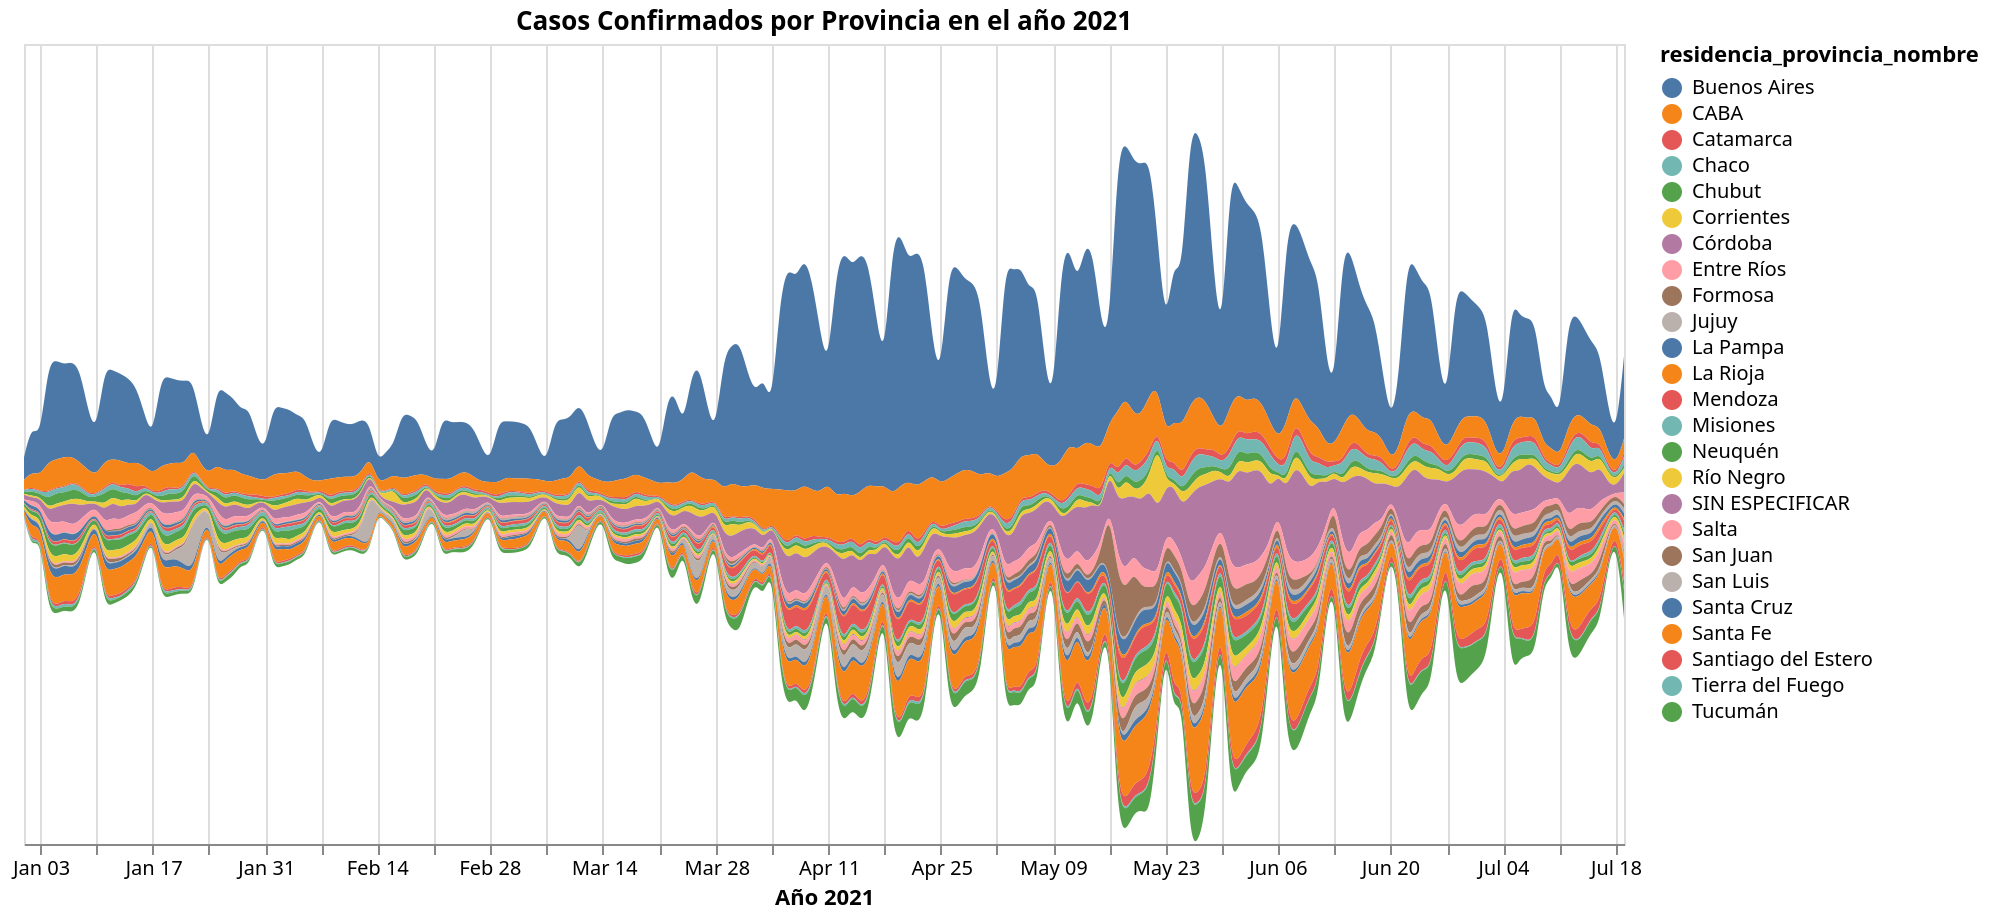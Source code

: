 {
  "config": {"view": {"continuousWidth": 400, "continuousHeight": 300}},
  "data": {"name": "data-04358a6adeaf24205308f975f3c565ca"},
  "mark": {"type": "area", "interpolate": "basis", "line": false},
  "encoding": {
    "color": {"type": "nominal", "field": "residencia_provincia_nombre"},
    "tooltip": [
      {"type": "nominal", "field": "residencia_provincia_nombre"},
      {"type": "temporal", "field": "fecha_apertura"},
      {"type": "quantitative", "field": "Casos Confirmados"}
    ],
    "x": {"type": "temporal", "field": "fecha_apertura", "title": "Año 2021"},
    "y": {
      "type": "quantitative",
      "axis": null,
      "field": "Casos Confirmados",
      "stack": "center"
    }
  },
  "height": 400,
  "selection": {
    "selector017": {
      "type": "interval",
      "bind": "scales",
      "encodings": ["x", "y"]
    }
  },
  "title": "Casos Confirmados por Provincia en el año 2021",
  "width": 800,
  "$schema": "https://vega.github.io/schema/vega-lite/v4.8.1.json",
  "datasets": {
    "data-04358a6adeaf24205308f975f3c565ca": [
      {
        "fecha_apertura": "2021-01-01",
        "residencia_provincia_nombre": "Buenos Aires",
        "Casos Confirmados": 1280
      },
      {
        "fecha_apertura": "2021-01-01",
        "residencia_provincia_nombre": "CABA",
        "Casos Confirmados": 554
      },
      {
        "fecha_apertura": "2021-01-01",
        "residencia_provincia_nombre": "Catamarca",
        "Casos Confirmados": 12
      },
      {
        "fecha_apertura": "2021-01-01",
        "residencia_provincia_nombre": "Chaco",
        "Casos Confirmados": 112
      },
      {
        "fecha_apertura": "2021-01-01",
        "residencia_provincia_nombre": "Chubut",
        "Casos Confirmados": 102
      },
      {
        "fecha_apertura": "2021-01-01",
        "residencia_provincia_nombre": "Corrientes",
        "Casos Confirmados": 59
      },
      {
        "fecha_apertura": "2021-01-01",
        "residencia_provincia_nombre": "Córdoba",
        "Casos Confirmados": 256
      },
      {
        "fecha_apertura": "2021-01-01",
        "residencia_provincia_nombre": "Entre Ríos",
        "Casos Confirmados": 53
      },
      {
        "fecha_apertura": "2021-01-01",
        "residencia_provincia_nombre": "Jujuy",
        "Casos Confirmados": 2
      },
      {
        "fecha_apertura": "2021-01-01",
        "residencia_provincia_nombre": "La Pampa",
        "Casos Confirmados": 146
      },
      {
        "fecha_apertura": "2021-01-01",
        "residencia_provincia_nombre": "La Rioja",
        "Casos Confirmados": 14
      },
      {
        "fecha_apertura": "2021-01-01",
        "residencia_provincia_nombre": "Mendoza",
        "Casos Confirmados": 26
      },
      {
        "fecha_apertura": "2021-01-01",
        "residencia_provincia_nombre": "Misiones",
        "Casos Confirmados": 26
      },
      {
        "fecha_apertura": "2021-01-01",
        "residencia_provincia_nombre": "Neuquén",
        "Casos Confirmados": 149
      },
      {
        "fecha_apertura": "2021-01-01",
        "residencia_provincia_nombre": "Río Negro",
        "Casos Confirmados": 160
      },
      {
        "fecha_apertura": "2021-01-01",
        "residencia_provincia_nombre": "SIN ESPECIFICAR",
        "Casos Confirmados": 1
      },
      {
        "fecha_apertura": "2021-01-01",
        "residencia_provincia_nombre": "Salta",
        "Casos Confirmados": 3
      },
      {
        "fecha_apertura": "2021-01-01",
        "residencia_provincia_nombre": "San Juan",
        "Casos Confirmados": 15
      },
      {
        "fecha_apertura": "2021-01-01",
        "residencia_provincia_nombre": "San Luis",
        "Casos Confirmados": 2
      },
      {
        "fecha_apertura": "2021-01-01",
        "residencia_provincia_nombre": "Santa Cruz",
        "Casos Confirmados": 73
      },
      {
        "fecha_apertura": "2021-01-01",
        "residencia_provincia_nombre": "Santa Fe",
        "Casos Confirmados": 202
      },
      {
        "fecha_apertura": "2021-01-01",
        "residencia_provincia_nombre": "Santiago del Estero",
        "Casos Confirmados": 9
      },
      {
        "fecha_apertura": "2021-01-01",
        "residencia_provincia_nombre": "Tierra del Fuego",
        "Casos Confirmados": 104
      },
      {
        "fecha_apertura": "2021-01-01",
        "residencia_provincia_nombre": "Tucumán",
        "Casos Confirmados": 20
      },
      {
        "fecha_apertura": "2021-01-02",
        "residencia_provincia_nombre": "Buenos Aires",
        "Casos Confirmados": 2685
      },
      {
        "fecha_apertura": "2021-01-02",
        "residencia_provincia_nombre": "CABA",
        "Casos Confirmados": 834
      },
      {
        "fecha_apertura": "2021-01-02",
        "residencia_provincia_nombre": "Catamarca",
        "Casos Confirmados": 77
      },
      {
        "fecha_apertura": "2021-01-02",
        "residencia_provincia_nombre": "Chaco",
        "Casos Confirmados": 181
      },
      {
        "fecha_apertura": "2021-01-02",
        "residencia_provincia_nombre": "Chubut",
        "Casos Confirmados": 263
      },
      {
        "fecha_apertura": "2021-01-02",
        "residencia_provincia_nombre": "Corrientes",
        "Casos Confirmados": 97
      },
      {
        "fecha_apertura": "2021-01-02",
        "residencia_provincia_nombre": "Córdoba",
        "Casos Confirmados": 193
      },
      {
        "fecha_apertura": "2021-01-02",
        "residencia_provincia_nombre": "Entre Ríos",
        "Casos Confirmados": 306
      },
      {
        "fecha_apertura": "2021-01-02",
        "residencia_provincia_nombre": "Jujuy",
        "Casos Confirmados": 6
      },
      {
        "fecha_apertura": "2021-01-02",
        "residencia_provincia_nombre": "La Pampa",
        "Casos Confirmados": 230
      },
      {
        "fecha_apertura": "2021-01-02",
        "residencia_provincia_nombre": "La Rioja",
        "Casos Confirmados": 8
      },
      {
        "fecha_apertura": "2021-01-02",
        "residencia_provincia_nombre": "Mendoza",
        "Casos Confirmados": 82
      },
      {
        "fecha_apertura": "2021-01-02",
        "residencia_provincia_nombre": "Misiones",
        "Casos Confirmados": 32
      },
      {
        "fecha_apertura": "2021-01-02",
        "residencia_provincia_nombre": "Neuquén",
        "Casos Confirmados": 238
      },
      {
        "fecha_apertura": "2021-01-02",
        "residencia_provincia_nombre": "Río Negro",
        "Casos Confirmados": 186
      },
      {
        "fecha_apertura": "2021-01-02",
        "residencia_provincia_nombre": "SIN ESPECIFICAR",
        "Casos Confirmados": 6
      },
      {
        "fecha_apertura": "2021-01-02",
        "residencia_provincia_nombre": "Salta",
        "Casos Confirmados": 14
      },
      {
        "fecha_apertura": "2021-01-02",
        "residencia_provincia_nombre": "San Juan",
        "Casos Confirmados": 32
      },
      {
        "fecha_apertura": "2021-01-02",
        "residencia_provincia_nombre": "San Luis",
        "Casos Confirmados": 27
      },
      {
        "fecha_apertura": "2021-01-02",
        "residencia_provincia_nombre": "Santa Cruz",
        "Casos Confirmados": 376
      },
      {
        "fecha_apertura": "2021-01-02",
        "residencia_provincia_nombre": "Santa Fe",
        "Casos Confirmados": 807
      },
      {
        "fecha_apertura": "2021-01-02",
        "residencia_provincia_nombre": "Santiago del Estero",
        "Casos Confirmados": 167
      },
      {
        "fecha_apertura": "2021-01-02",
        "residencia_provincia_nombre": "Tierra del Fuego",
        "Casos Confirmados": 136
      },
      {
        "fecha_apertura": "2021-01-02",
        "residencia_provincia_nombre": "Tucumán",
        "Casos Confirmados": 106
      },
      {
        "fecha_apertura": "2021-01-03",
        "residencia_provincia_nombre": "Buenos Aires",
        "Casos Confirmados": 2007
      },
      {
        "fecha_apertura": "2021-01-03",
        "residencia_provincia_nombre": "CABA",
        "Casos Confirmados": 898
      },
      {
        "fecha_apertura": "2021-01-03",
        "residencia_provincia_nombre": "Catamarca",
        "Casos Confirmados": 36
      },
      {
        "fecha_apertura": "2021-01-03",
        "residencia_provincia_nombre": "Chaco",
        "Casos Confirmados": 102
      },
      {
        "fecha_apertura": "2021-01-03",
        "residencia_provincia_nombre": "Chubut",
        "Casos Confirmados": 161
      },
      {
        "fecha_apertura": "2021-01-03",
        "residencia_provincia_nombre": "Corrientes",
        "Casos Confirmados": 70
      },
      {
        "fecha_apertura": "2021-01-03",
        "residencia_provincia_nombre": "Córdoba",
        "Casos Confirmados": 318
      },
      {
        "fecha_apertura": "2021-01-03",
        "residencia_provincia_nombre": "Entre Ríos",
        "Casos Confirmados": 209
      },
      {
        "fecha_apertura": "2021-01-03",
        "residencia_provincia_nombre": "Jujuy",
        "Casos Confirmados": 1
      },
      {
        "fecha_apertura": "2021-01-03",
        "residencia_provincia_nombre": "La Pampa",
        "Casos Confirmados": 147
      },
      {
        "fecha_apertura": "2021-01-03",
        "residencia_provincia_nombre": "La Rioja",
        "Casos Confirmados": 4
      },
      {
        "fecha_apertura": "2021-01-03",
        "residencia_provincia_nombre": "Mendoza",
        "Casos Confirmados": 41
      },
      {
        "fecha_apertura": "2021-01-03",
        "residencia_provincia_nombre": "Misiones",
        "Casos Confirmados": 39
      },
      {
        "fecha_apertura": "2021-01-03",
        "residencia_provincia_nombre": "Neuquén",
        "Casos Confirmados": 251
      },
      {
        "fecha_apertura": "2021-01-03",
        "residencia_provincia_nombre": "Río Negro",
        "Casos Confirmados": 233
      },
      {
        "fecha_apertura": "2021-01-03",
        "residencia_provincia_nombre": "SIN ESPECIFICAR",
        "Casos Confirmados": 3
      },
      {
        "fecha_apertura": "2021-01-03",
        "residencia_provincia_nombre": "Salta",
        "Casos Confirmados": 9
      },
      {
        "fecha_apertura": "2021-01-03",
        "residencia_provincia_nombre": "San Juan",
        "Casos Confirmados": 10
      },
      {
        "fecha_apertura": "2021-01-03",
        "residencia_provincia_nombre": "San Luis",
        "Casos Confirmados": 24
      },
      {
        "fecha_apertura": "2021-01-03",
        "residencia_provincia_nombre": "Santa Cruz",
        "Casos Confirmados": 196
      },
      {
        "fecha_apertura": "2021-01-03",
        "residencia_provincia_nombre": "Santa Fe",
        "Casos Confirmados": 421
      },
      {
        "fecha_apertura": "2021-01-03",
        "residencia_provincia_nombre": "Santiago del Estero",
        "Casos Confirmados": 49
      },
      {
        "fecha_apertura": "2021-01-03",
        "residencia_provincia_nombre": "Tierra del Fuego",
        "Casos Confirmados": 50
      },
      {
        "fecha_apertura": "2021-01-03",
        "residencia_provincia_nombre": "Tucumán",
        "Casos Confirmados": 84
      },
      {
        "fecha_apertura": "2021-01-04",
        "residencia_provincia_nombre": "Buenos Aires",
        "Casos Confirmados": 5553
      },
      {
        "fecha_apertura": "2021-01-04",
        "residencia_provincia_nombre": "CABA",
        "Casos Confirmados": 1662
      },
      {
        "fecha_apertura": "2021-01-04",
        "residencia_provincia_nombre": "Catamarca",
        "Casos Confirmados": 67
      },
      {
        "fecha_apertura": "2021-01-04",
        "residencia_provincia_nombre": "Chaco",
        "Casos Confirmados": 350
      },
      {
        "fecha_apertura": "2021-01-04",
        "residencia_provincia_nombre": "Chubut",
        "Casos Confirmados": 517
      },
      {
        "fecha_apertura": "2021-01-04",
        "residencia_provincia_nombre": "Corrientes",
        "Casos Confirmados": 166
      },
      {
        "fecha_apertura": "2021-01-04",
        "residencia_provincia_nombre": "Córdoba",
        "Casos Confirmados": 627
      },
      {
        "fecha_apertura": "2021-01-04",
        "residencia_provincia_nombre": "Entre Ríos",
        "Casos Confirmados": 557
      },
      {
        "fecha_apertura": "2021-01-04",
        "residencia_provincia_nombre": "Formosa",
        "Casos Confirmados": 2
      },
      {
        "fecha_apertura": "2021-01-04",
        "residencia_provincia_nombre": "Jujuy",
        "Casos Confirmados": 16
      },
      {
        "fecha_apertura": "2021-01-04",
        "residencia_provincia_nombre": "La Pampa",
        "Casos Confirmados": 386
      },
      {
        "fecha_apertura": "2021-01-04",
        "residencia_provincia_nombre": "La Rioja",
        "Casos Confirmados": 19
      },
      {
        "fecha_apertura": "2021-01-04",
        "residencia_provincia_nombre": "Mendoza",
        "Casos Confirmados": 175
      },
      {
        "fecha_apertura": "2021-01-04",
        "residencia_provincia_nombre": "Misiones",
        "Casos Confirmados": 59
      },
      {
        "fecha_apertura": "2021-01-04",
        "residencia_provincia_nombre": "Neuquén",
        "Casos Confirmados": 535
      },
      {
        "fecha_apertura": "2021-01-04",
        "residencia_provincia_nombre": "Río Negro",
        "Casos Confirmados": 362
      },
      {
        "fecha_apertura": "2021-01-04",
        "residencia_provincia_nombre": "SIN ESPECIFICAR",
        "Casos Confirmados": 18
      },
      {
        "fecha_apertura": "2021-01-04",
        "residencia_provincia_nombre": "Salta",
        "Casos Confirmados": 57
      },
      {
        "fecha_apertura": "2021-01-04",
        "residencia_provincia_nombre": "San Juan",
        "Casos Confirmados": 139
      },
      {
        "fecha_apertura": "2021-01-04",
        "residencia_provincia_nombre": "San Luis",
        "Casos Confirmados": 37
      },
      {
        "fecha_apertura": "2021-01-04",
        "residencia_provincia_nombre": "Santa Cruz",
        "Casos Confirmados": 434
      },
      {
        "fecha_apertura": "2021-01-04",
        "residencia_provincia_nombre": "Santa Fe",
        "Casos Confirmados": 1525
      },
      {
        "fecha_apertura": "2021-01-04",
        "residencia_provincia_nombre": "Santiago del Estero",
        "Casos Confirmados": 152
      },
      {
        "fecha_apertura": "2021-01-04",
        "residencia_provincia_nombre": "Tierra del Fuego",
        "Casos Confirmados": 162
      },
      {
        "fecha_apertura": "2021-01-04",
        "residencia_provincia_nombre": "Tucumán",
        "Casos Confirmados": 373
      },
      {
        "fecha_apertura": "2021-01-05",
        "residencia_provincia_nombre": "Buenos Aires",
        "Casos Confirmados": 5607
      },
      {
        "fecha_apertura": "2021-01-05",
        "residencia_provincia_nombre": "CABA",
        "Casos Confirmados": 1538
      },
      {
        "fecha_apertura": "2021-01-05",
        "residencia_provincia_nombre": "Catamarca",
        "Casos Confirmados": 64
      },
      {
        "fecha_apertura": "2021-01-05",
        "residencia_provincia_nombre": "Chaco",
        "Casos Confirmados": 256
      },
      {
        "fecha_apertura": "2021-01-05",
        "residencia_provincia_nombre": "Chubut",
        "Casos Confirmados": 607
      },
      {
        "fecha_apertura": "2021-01-05",
        "residencia_provincia_nombre": "Corrientes",
        "Casos Confirmados": 185
      },
      {
        "fecha_apertura": "2021-01-05",
        "residencia_provincia_nombre": "Córdoba",
        "Casos Confirmados": 920
      },
      {
        "fecha_apertura": "2021-01-05",
        "residencia_provincia_nombre": "Entre Ríos",
        "Casos Confirmados": 711
      },
      {
        "fecha_apertura": "2021-01-05",
        "residencia_provincia_nombre": "Formosa",
        "Casos Confirmados": 5
      },
      {
        "fecha_apertura": "2021-01-05",
        "residencia_provincia_nombre": "Jujuy",
        "Casos Confirmados": 21
      },
      {
        "fecha_apertura": "2021-01-05",
        "residencia_provincia_nombre": "La Pampa",
        "Casos Confirmados": 395
      },
      {
        "fecha_apertura": "2021-01-05",
        "residencia_provincia_nombre": "La Rioja",
        "Casos Confirmados": 15
      },
      {
        "fecha_apertura": "2021-01-05",
        "residencia_provincia_nombre": "Mendoza",
        "Casos Confirmados": 153
      },
      {
        "fecha_apertura": "2021-01-05",
        "residencia_provincia_nombre": "Misiones",
        "Casos Confirmados": 34
      },
      {
        "fecha_apertura": "2021-01-05",
        "residencia_provincia_nombre": "Neuquén",
        "Casos Confirmados": 623
      },
      {
        "fecha_apertura": "2021-01-05",
        "residencia_provincia_nombre": "Río Negro",
        "Casos Confirmados": 417
      },
      {
        "fecha_apertura": "2021-01-05",
        "residencia_provincia_nombre": "SIN ESPECIFICAR",
        "Casos Confirmados": 15
      },
      {
        "fecha_apertura": "2021-01-05",
        "residencia_provincia_nombre": "Salta",
        "Casos Confirmados": 63
      },
      {
        "fecha_apertura": "2021-01-05",
        "residencia_provincia_nombre": "San Juan",
        "Casos Confirmados": 185
      },
      {
        "fecha_apertura": "2021-01-05",
        "residencia_provincia_nombre": "San Luis",
        "Casos Confirmados": 45
      },
      {
        "fecha_apertura": "2021-01-05",
        "residencia_provincia_nombre": "Santa Cruz",
        "Casos Confirmados": 506
      },
      {
        "fecha_apertura": "2021-01-05",
        "residencia_provincia_nombre": "Santa Fe",
        "Casos Confirmados": 1475
      },
      {
        "fecha_apertura": "2021-01-05",
        "residencia_provincia_nombre": "Santiago del Estero",
        "Casos Confirmados": 138
      },
      {
        "fecha_apertura": "2021-01-05",
        "residencia_provincia_nombre": "Tierra del Fuego",
        "Casos Confirmados": 115
      },
      {
        "fecha_apertura": "2021-01-05",
        "residencia_provincia_nombre": "Tucumán",
        "Casos Confirmados": 231
      },
      {
        "fecha_apertura": "2021-01-06",
        "residencia_provincia_nombre": "Buenos Aires",
        "Casos Confirmados": 5170
      },
      {
        "fecha_apertura": "2021-01-06",
        "residencia_provincia_nombre": "CABA",
        "Casos Confirmados": 1678
      },
      {
        "fecha_apertura": "2021-01-06",
        "residencia_provincia_nombre": "Catamarca",
        "Casos Confirmados": 51
      },
      {
        "fecha_apertura": "2021-01-06",
        "residencia_provincia_nombre": "Chaco",
        "Casos Confirmados": 296
      },
      {
        "fecha_apertura": "2021-01-06",
        "residencia_provincia_nombre": "Chubut",
        "Casos Confirmados": 495
      },
      {
        "fecha_apertura": "2021-01-06",
        "residencia_provincia_nombre": "Corrientes",
        "Casos Confirmados": 187
      },
      {
        "fecha_apertura": "2021-01-06",
        "residencia_provincia_nombre": "Córdoba",
        "Casos Confirmados": 867
      },
      {
        "fecha_apertura": "2021-01-06",
        "residencia_provincia_nombre": "Entre Ríos",
        "Casos Confirmados": 570
      },
      {
        "fecha_apertura": "2021-01-06",
        "residencia_provincia_nombre": "Formosa",
        "Casos Confirmados": 10
      },
      {
        "fecha_apertura": "2021-01-06",
        "residencia_provincia_nombre": "Jujuy",
        "Casos Confirmados": 16
      },
      {
        "fecha_apertura": "2021-01-06",
        "residencia_provincia_nombre": "La Pampa",
        "Casos Confirmados": 371
      },
      {
        "fecha_apertura": "2021-01-06",
        "residencia_provincia_nombre": "La Rioja",
        "Casos Confirmados": 26
      },
      {
        "fecha_apertura": "2021-01-06",
        "residencia_provincia_nombre": "Mendoza",
        "Casos Confirmados": 172
      },
      {
        "fecha_apertura": "2021-01-06",
        "residencia_provincia_nombre": "Misiones",
        "Casos Confirmados": 51
      },
      {
        "fecha_apertura": "2021-01-06",
        "residencia_provincia_nombre": "Neuquén",
        "Casos Confirmados": 596
      },
      {
        "fecha_apertura": "2021-01-06",
        "residencia_provincia_nombre": "Río Negro",
        "Casos Confirmados": 386
      },
      {
        "fecha_apertura": "2021-01-06",
        "residencia_provincia_nombre": "SIN ESPECIFICAR",
        "Casos Confirmados": 12
      },
      {
        "fecha_apertura": "2021-01-06",
        "residencia_provincia_nombre": "Salta",
        "Casos Confirmados": 71
      },
      {
        "fecha_apertura": "2021-01-06",
        "residencia_provincia_nombre": "San Juan",
        "Casos Confirmados": 136
      },
      {
        "fecha_apertura": "2021-01-06",
        "residencia_provincia_nombre": "San Luis",
        "Casos Confirmados": 45
      },
      {
        "fecha_apertura": "2021-01-06",
        "residencia_provincia_nombre": "Santa Cruz",
        "Casos Confirmados": 494
      },
      {
        "fecha_apertura": "2021-01-06",
        "residencia_provincia_nombre": "Santa Fe",
        "Casos Confirmados": 1479
      },
      {
        "fecha_apertura": "2021-01-06",
        "residencia_provincia_nombre": "Santiago del Estero",
        "Casos Confirmados": 174
      },
      {
        "fecha_apertura": "2021-01-06",
        "residencia_provincia_nombre": "Tierra del Fuego",
        "Casos Confirmados": 174
      },
      {
        "fecha_apertura": "2021-01-06",
        "residencia_provincia_nombre": "Tucumán",
        "Casos Confirmados": 221
      },
      {
        "fecha_apertura": "2021-01-07",
        "residencia_provincia_nombre": "Buenos Aires",
        "Casos Confirmados": 5381
      },
      {
        "fecha_apertura": "2021-01-07",
        "residencia_provincia_nombre": "CABA",
        "Casos Confirmados": 1415
      },
      {
        "fecha_apertura": "2021-01-07",
        "residencia_provincia_nombre": "Catamarca",
        "Casos Confirmados": 71
      },
      {
        "fecha_apertura": "2021-01-07",
        "residencia_provincia_nombre": "Chaco",
        "Casos Confirmados": 346
      },
      {
        "fecha_apertura": "2021-01-07",
        "residencia_provincia_nombre": "Chubut",
        "Casos Confirmados": 526
      },
      {
        "fecha_apertura": "2021-01-07",
        "residencia_provincia_nombre": "Corrientes",
        "Casos Confirmados": 247
      },
      {
        "fecha_apertura": "2021-01-07",
        "residencia_provincia_nombre": "Córdoba",
        "Casos Confirmados": 1278
      },
      {
        "fecha_apertura": "2021-01-07",
        "residencia_provincia_nombre": "Entre Ríos",
        "Casos Confirmados": 534
      },
      {
        "fecha_apertura": "2021-01-07",
        "residencia_provincia_nombre": "Formosa",
        "Casos Confirmados": 5
      },
      {
        "fecha_apertura": "2021-01-07",
        "residencia_provincia_nombre": "Jujuy",
        "Casos Confirmados": 25
      },
      {
        "fecha_apertura": "2021-01-07",
        "residencia_provincia_nombre": "La Pampa",
        "Casos Confirmados": 368
      },
      {
        "fecha_apertura": "2021-01-07",
        "residencia_provincia_nombre": "La Rioja",
        "Casos Confirmados": 21
      },
      {
        "fecha_apertura": "2021-01-07",
        "residencia_provincia_nombre": "Mendoza",
        "Casos Confirmados": 177
      },
      {
        "fecha_apertura": "2021-01-07",
        "residencia_provincia_nombre": "Misiones",
        "Casos Confirmados": 40
      },
      {
        "fecha_apertura": "2021-01-07",
        "residencia_provincia_nombre": "Neuquén",
        "Casos Confirmados": 591
      },
      {
        "fecha_apertura": "2021-01-07",
        "residencia_provincia_nombre": "Río Negro",
        "Casos Confirmados": 343
      },
      {
        "fecha_apertura": "2021-01-07",
        "residencia_provincia_nombre": "SIN ESPECIFICAR",
        "Casos Confirmados": 21
      },
      {
        "fecha_apertura": "2021-01-07",
        "residencia_provincia_nombre": "Salta",
        "Casos Confirmados": 66
      },
      {
        "fecha_apertura": "2021-01-07",
        "residencia_provincia_nombre": "San Juan",
        "Casos Confirmados": 144
      },
      {
        "fecha_apertura": "2021-01-07",
        "residencia_provincia_nombre": "San Luis",
        "Casos Confirmados": 64
      },
      {
        "fecha_apertura": "2021-01-07",
        "residencia_provincia_nombre": "Santa Cruz",
        "Casos Confirmados": 442
      },
      {
        "fecha_apertura": "2021-01-07",
        "residencia_provincia_nombre": "Santa Fe",
        "Casos Confirmados": 1512
      },
      {
        "fecha_apertura": "2021-01-07",
        "residencia_provincia_nombre": "Santiago del Estero",
        "Casos Confirmados": 196
      },
      {
        "fecha_apertura": "2021-01-07",
        "residencia_provincia_nombre": "Tierra del Fuego",
        "Casos Confirmados": 108
      },
      {
        "fecha_apertura": "2021-01-07",
        "residencia_provincia_nombre": "Tucumán",
        "Casos Confirmados": 276
      },
      {
        "fecha_apertura": "2021-01-08",
        "residencia_provincia_nombre": "Buenos Aires",
        "Casos Confirmados": 5182
      },
      {
        "fecha_apertura": "2021-01-08",
        "residencia_provincia_nombre": "CABA",
        "Casos Confirmados": 1267
      },
      {
        "fecha_apertura": "2021-01-08",
        "residencia_provincia_nombre": "Catamarca",
        "Casos Confirmados": 67
      },
      {
        "fecha_apertura": "2021-01-08",
        "residencia_provincia_nombre": "Chaco",
        "Casos Confirmados": 239
      },
      {
        "fecha_apertura": "2021-01-08",
        "residencia_provincia_nombre": "Chubut",
        "Casos Confirmados": 466
      },
      {
        "fecha_apertura": "2021-01-08",
        "residencia_provincia_nombre": "Corrientes",
        "Casos Confirmados": 371
      },
      {
        "fecha_apertura": "2021-01-08",
        "residencia_provincia_nombre": "Córdoba",
        "Casos Confirmados": 831
      },
      {
        "fecha_apertura": "2021-01-08",
        "residencia_provincia_nombre": "Entre Ríos",
        "Casos Confirmados": 588
      },
      {
        "fecha_apertura": "2021-01-08",
        "residencia_provincia_nombre": "Formosa",
        "Casos Confirmados": 2
      },
      {
        "fecha_apertura": "2021-01-08",
        "residencia_provincia_nombre": "Jujuy",
        "Casos Confirmados": 32
      },
      {
        "fecha_apertura": "2021-01-08",
        "residencia_provincia_nombre": "La Pampa",
        "Casos Confirmados": 325
      },
      {
        "fecha_apertura": "2021-01-08",
        "residencia_provincia_nombre": "La Rioja",
        "Casos Confirmados": 18
      },
      {
        "fecha_apertura": "2021-01-08",
        "residencia_provincia_nombre": "Mendoza",
        "Casos Confirmados": 186
      },
      {
        "fecha_apertura": "2021-01-08",
        "residencia_provincia_nombre": "Misiones",
        "Casos Confirmados": 29
      },
      {
        "fecha_apertura": "2021-01-08",
        "residencia_provincia_nombre": "Neuquén",
        "Casos Confirmados": 478
      },
      {
        "fecha_apertura": "2021-01-08",
        "residencia_provincia_nombre": "Río Negro",
        "Casos Confirmados": 365
      },
      {
        "fecha_apertura": "2021-01-08",
        "residencia_provincia_nombre": "SIN ESPECIFICAR",
        "Casos Confirmados": 27
      },
      {
        "fecha_apertura": "2021-01-08",
        "residencia_provincia_nombre": "Salta",
        "Casos Confirmados": 66
      },
      {
        "fecha_apertura": "2021-01-08",
        "residencia_provincia_nombre": "San Juan",
        "Casos Confirmados": 161
      },
      {
        "fecha_apertura": "2021-01-08",
        "residencia_provincia_nombre": "San Luis",
        "Casos Confirmados": 46
      },
      {
        "fecha_apertura": "2021-01-08",
        "residencia_provincia_nombre": "Santa Cruz",
        "Casos Confirmados": 348
      },
      {
        "fecha_apertura": "2021-01-08",
        "residencia_provincia_nombre": "Santa Fe",
        "Casos Confirmados": 1452
      },
      {
        "fecha_apertura": "2021-01-08",
        "residencia_provincia_nombre": "Santiago del Estero",
        "Casos Confirmados": 215
      },
      {
        "fecha_apertura": "2021-01-08",
        "residencia_provincia_nombre": "Tierra del Fuego",
        "Casos Confirmados": 106
      },
      {
        "fecha_apertura": "2021-01-08",
        "residencia_provincia_nombre": "Tucumán",
        "Casos Confirmados": 259
      },
      {
        "fecha_apertura": "2021-01-09",
        "residencia_provincia_nombre": "Buenos Aires",
        "Casos Confirmados": 3234
      },
      {
        "fecha_apertura": "2021-01-09",
        "residencia_provincia_nombre": "CABA",
        "Casos Confirmados": 1287
      },
      {
        "fecha_apertura": "2021-01-09",
        "residencia_provincia_nombre": "Catamarca",
        "Casos Confirmados": 88
      },
      {
        "fecha_apertura": "2021-01-09",
        "residencia_provincia_nombre": "Chaco",
        "Casos Confirmados": 180
      },
      {
        "fecha_apertura": "2021-01-09",
        "residencia_provincia_nombre": "Chubut",
        "Casos Confirmados": 220
      },
      {
        "fecha_apertura": "2021-01-09",
        "residencia_provincia_nombre": "Corrientes",
        "Casos Confirmados": 93
      },
      {
        "fecha_apertura": "2021-01-09",
        "residencia_provincia_nombre": "Córdoba",
        "Casos Confirmados": 456
      },
      {
        "fecha_apertura": "2021-01-09",
        "residencia_provincia_nombre": "Entre Ríos",
        "Casos Confirmados": 372
      },
      {
        "fecha_apertura": "2021-01-09",
        "residencia_provincia_nombre": "Formosa",
        "Casos Confirmados": 19
      },
      {
        "fecha_apertura": "2021-01-09",
        "residencia_provincia_nombre": "Jujuy",
        "Casos Confirmados": 14
      },
      {
        "fecha_apertura": "2021-01-09",
        "residencia_provincia_nombre": "La Pampa",
        "Casos Confirmados": 137
      },
      {
        "fecha_apertura": "2021-01-09",
        "residencia_provincia_nombre": "La Rioja",
        "Casos Confirmados": 38
      },
      {
        "fecha_apertura": "2021-01-09",
        "residencia_provincia_nombre": "Mendoza",
        "Casos Confirmados": 79
      },
      {
        "fecha_apertura": "2021-01-09",
        "residencia_provincia_nombre": "Misiones",
        "Casos Confirmados": 39
      },
      {
        "fecha_apertura": "2021-01-09",
        "residencia_provincia_nombre": "Neuquén",
        "Casos Confirmados": 297
      },
      {
        "fecha_apertura": "2021-01-09",
        "residencia_provincia_nombre": "Río Negro",
        "Casos Confirmados": 253
      },
      {
        "fecha_apertura": "2021-01-09",
        "residencia_provincia_nombre": "SIN ESPECIFICAR",
        "Casos Confirmados": 14
      },
      {
        "fecha_apertura": "2021-01-09",
        "residencia_provincia_nombre": "Salta",
        "Casos Confirmados": 15
      },
      {
        "fecha_apertura": "2021-01-09",
        "residencia_provincia_nombre": "San Juan",
        "Casos Confirmados": 50
      },
      {
        "fecha_apertura": "2021-01-09",
        "residencia_provincia_nombre": "San Luis",
        "Casos Confirmados": 10
      },
      {
        "fecha_apertura": "2021-01-09",
        "residencia_provincia_nombre": "Santa Cruz",
        "Casos Confirmados": 365
      },
      {
        "fecha_apertura": "2021-01-09",
        "residencia_provincia_nombre": "Santa Fe",
        "Casos Confirmados": 838
      },
      {
        "fecha_apertura": "2021-01-09",
        "residencia_provincia_nombre": "Santiago del Estero",
        "Casos Confirmados": 88
      },
      {
        "fecha_apertura": "2021-01-09",
        "residencia_provincia_nombre": "Tierra del Fuego",
        "Casos Confirmados": 76
      },
      {
        "fecha_apertura": "2021-01-09",
        "residencia_provincia_nombre": "Tucumán",
        "Casos Confirmados": 93
      },
      {
        "fecha_apertura": "2021-01-10",
        "residencia_provincia_nombre": "Buenos Aires",
        "Casos Confirmados": 2355
      },
      {
        "fecha_apertura": "2021-01-10",
        "residencia_provincia_nombre": "CABA",
        "Casos Confirmados": 1044
      },
      {
        "fecha_apertura": "2021-01-10",
        "residencia_provincia_nombre": "Catamarca",
        "Casos Confirmados": 42
      },
      {
        "fecha_apertura": "2021-01-10",
        "residencia_provincia_nombre": "Chaco",
        "Casos Confirmados": 118
      },
      {
        "fecha_apertura": "2021-01-10",
        "residencia_provincia_nombre": "Chubut",
        "Casos Confirmados": 253
      },
      {
        "fecha_apertura": "2021-01-10",
        "residencia_provincia_nombre": "Corrientes",
        "Casos Confirmados": 122
      },
      {
        "fecha_apertura": "2021-01-10",
        "residencia_provincia_nombre": "Córdoba",
        "Casos Confirmados": 231
      },
      {
        "fecha_apertura": "2021-01-10",
        "residencia_provincia_nombre": "Entre Ríos",
        "Casos Confirmados": 311
      },
      {
        "fecha_apertura": "2021-01-10",
        "residencia_provincia_nombre": "Formosa",
        "Casos Confirmados": 30
      },
      {
        "fecha_apertura": "2021-01-10",
        "residencia_provincia_nombre": "Jujuy",
        "Casos Confirmados": 9
      },
      {
        "fecha_apertura": "2021-01-10",
        "residencia_provincia_nombre": "La Pampa",
        "Casos Confirmados": 112
      },
      {
        "fecha_apertura": "2021-01-10",
        "residencia_provincia_nombre": "La Rioja",
        "Casos Confirmados": 15
      },
      {
        "fecha_apertura": "2021-01-10",
        "residencia_provincia_nombre": "Mendoza",
        "Casos Confirmados": 29
      },
      {
        "fecha_apertura": "2021-01-10",
        "residencia_provincia_nombre": "Misiones",
        "Casos Confirmados": 7
      },
      {
        "fecha_apertura": "2021-01-10",
        "residencia_provincia_nombre": "Neuquén",
        "Casos Confirmados": 143
      },
      {
        "fecha_apertura": "2021-01-10",
        "residencia_provincia_nombre": "Río Negro",
        "Casos Confirmados": 165
      },
      {
        "fecha_apertura": "2021-01-10",
        "residencia_provincia_nombre": "SIN ESPECIFICAR",
        "Casos Confirmados": 5
      },
      {
        "fecha_apertura": "2021-01-10",
        "residencia_provincia_nombre": "Salta",
        "Casos Confirmados": 5
      },
      {
        "fecha_apertura": "2021-01-10",
        "residencia_provincia_nombre": "San Juan",
        "Casos Confirmados": 14
      },
      {
        "fecha_apertura": "2021-01-10",
        "residencia_provincia_nombre": "San Luis",
        "Casos Confirmados": 14
      },
      {
        "fecha_apertura": "2021-01-10",
        "residencia_provincia_nombre": "Santa Cruz",
        "Casos Confirmados": 170
      },
      {
        "fecha_apertura": "2021-01-10",
        "residencia_provincia_nombre": "Santa Fe",
        "Casos Confirmados": 544
      },
      {
        "fecha_apertura": "2021-01-10",
        "residencia_provincia_nombre": "Santiago del Estero",
        "Casos Confirmados": 106
      },
      {
        "fecha_apertura": "2021-01-10",
        "residencia_provincia_nombre": "Tierra del Fuego",
        "Casos Confirmados": 76
      },
      {
        "fecha_apertura": "2021-01-10",
        "residencia_provincia_nombre": "Tucumán",
        "Casos Confirmados": 144
      },
      {
        "fecha_apertura": "2021-01-11",
        "residencia_provincia_nombre": "Buenos Aires",
        "Casos Confirmados": 5284
      },
      {
        "fecha_apertura": "2021-01-11",
        "residencia_provincia_nombre": "CABA",
        "Casos Confirmados": 1469
      },
      {
        "fecha_apertura": "2021-01-11",
        "residencia_provincia_nombre": "Catamarca",
        "Casos Confirmados": 85
      },
      {
        "fecha_apertura": "2021-01-11",
        "residencia_provincia_nombre": "Chaco",
        "Casos Confirmados": 282
      },
      {
        "fecha_apertura": "2021-01-11",
        "residencia_provincia_nombre": "Chubut",
        "Casos Confirmados": 607
      },
      {
        "fecha_apertura": "2021-01-11",
        "residencia_provincia_nombre": "Corrientes",
        "Casos Confirmados": 320
      },
      {
        "fecha_apertura": "2021-01-11",
        "residencia_provincia_nombre": "Córdoba",
        "Casos Confirmados": 719
      },
      {
        "fecha_apertura": "2021-01-11",
        "residencia_provincia_nombre": "Entre Ríos",
        "Casos Confirmados": 515
      },
      {
        "fecha_apertura": "2021-01-11",
        "residencia_provincia_nombre": "Formosa",
        "Casos Confirmados": 20
      },
      {
        "fecha_apertura": "2021-01-11",
        "residencia_provincia_nombre": "Jujuy",
        "Casos Confirmados": 21
      },
      {
        "fecha_apertura": "2021-01-11",
        "residencia_provincia_nombre": "La Pampa",
        "Casos Confirmados": 285
      },
      {
        "fecha_apertura": "2021-01-11",
        "residencia_provincia_nombre": "La Rioja",
        "Casos Confirmados": 23
      },
      {
        "fecha_apertura": "2021-01-11",
        "residencia_provincia_nombre": "Mendoza",
        "Casos Confirmados": 181
      },
      {
        "fecha_apertura": "2021-01-11",
        "residencia_provincia_nombre": "Misiones",
        "Casos Confirmados": 45
      },
      {
        "fecha_apertura": "2021-01-11",
        "residencia_provincia_nombre": "Neuquén",
        "Casos Confirmados": 580
      },
      {
        "fecha_apertura": "2021-01-11",
        "residencia_provincia_nombre": "Río Negro",
        "Casos Confirmados": 354
      },
      {
        "fecha_apertura": "2021-01-11",
        "residencia_provincia_nombre": "SIN ESPECIFICAR",
        "Casos Confirmados": 13
      },
      {
        "fecha_apertura": "2021-01-11",
        "residencia_provincia_nombre": "Salta",
        "Casos Confirmados": 72
      },
      {
        "fecha_apertura": "2021-01-11",
        "residencia_provincia_nombre": "San Juan",
        "Casos Confirmados": 132
      },
      {
        "fecha_apertura": "2021-01-11",
        "residencia_provincia_nombre": "San Luis",
        "Casos Confirmados": 73
      },
      {
        "fecha_apertura": "2021-01-11",
        "residencia_provincia_nombre": "Santa Cruz",
        "Casos Confirmados": 432
      },
      {
        "fecha_apertura": "2021-01-11",
        "residencia_provincia_nombre": "Santa Fe",
        "Casos Confirmados": 1455
      },
      {
        "fecha_apertura": "2021-01-11",
        "residencia_provincia_nombre": "Santiago del Estero",
        "Casos Confirmados": 115
      },
      {
        "fecha_apertura": "2021-01-11",
        "residencia_provincia_nombre": "Tierra del Fuego",
        "Casos Confirmados": 105
      },
      {
        "fecha_apertura": "2021-01-11",
        "residencia_provincia_nombre": "Tucumán",
        "Casos Confirmados": 317
      },
      {
        "fecha_apertura": "2021-01-12",
        "residencia_provincia_nombre": "Buenos Aires",
        "Casos Confirmados": 4994
      },
      {
        "fecha_apertura": "2021-01-12",
        "residencia_provincia_nombre": "CABA",
        "Casos Confirmados": 1225
      },
      {
        "fecha_apertura": "2021-01-12",
        "residencia_provincia_nombre": "Catamarca",
        "Casos Confirmados": 97
      },
      {
        "fecha_apertura": "2021-01-12",
        "residencia_provincia_nombre": "Chaco",
        "Casos Confirmados": 273
      },
      {
        "fecha_apertura": "2021-01-12",
        "residencia_provincia_nombre": "Chubut",
        "Casos Confirmados": 469
      },
      {
        "fecha_apertura": "2021-01-12",
        "residencia_provincia_nombre": "Corrientes",
        "Casos Confirmados": 325
      },
      {
        "fecha_apertura": "2021-01-12",
        "residencia_provincia_nombre": "Córdoba",
        "Casos Confirmados": 885
      },
      {
        "fecha_apertura": "2021-01-12",
        "residencia_provincia_nombre": "Entre Ríos",
        "Casos Confirmados": 642
      },
      {
        "fecha_apertura": "2021-01-12",
        "residencia_provincia_nombre": "Formosa",
        "Casos Confirmados": 99
      },
      {
        "fecha_apertura": "2021-01-12",
        "residencia_provincia_nombre": "Jujuy",
        "Casos Confirmados": 21
      },
      {
        "fecha_apertura": "2021-01-12",
        "residencia_provincia_nombre": "La Pampa",
        "Casos Confirmados": 220
      },
      {
        "fecha_apertura": "2021-01-12",
        "residencia_provincia_nombre": "La Rioja",
        "Casos Confirmados": 20
      },
      {
        "fecha_apertura": "2021-01-12",
        "residencia_provincia_nombre": "Mendoza",
        "Casos Confirmados": 188
      },
      {
        "fecha_apertura": "2021-01-12",
        "residencia_provincia_nombre": "Misiones",
        "Casos Confirmados": 46
      },
      {
        "fecha_apertura": "2021-01-12",
        "residencia_provincia_nombre": "Neuquén",
        "Casos Confirmados": 586
      },
      {
        "fecha_apertura": "2021-01-12",
        "residencia_provincia_nombre": "Río Negro",
        "Casos Confirmados": 416
      },
      {
        "fecha_apertura": "2021-01-12",
        "residencia_provincia_nombre": "SIN ESPECIFICAR",
        "Casos Confirmados": 20
      },
      {
        "fecha_apertura": "2021-01-12",
        "residencia_provincia_nombre": "Salta",
        "Casos Confirmados": 57
      },
      {
        "fecha_apertura": "2021-01-12",
        "residencia_provincia_nombre": "San Juan",
        "Casos Confirmados": 231
      },
      {
        "fecha_apertura": "2021-01-12",
        "residencia_provincia_nombre": "San Luis",
        "Casos Confirmados": 47
      },
      {
        "fecha_apertura": "2021-01-12",
        "residencia_provincia_nombre": "Santa Cruz",
        "Casos Confirmados": 334
      },
      {
        "fecha_apertura": "2021-01-12",
        "residencia_provincia_nombre": "Santa Fe",
        "Casos Confirmados": 1474
      },
      {
        "fecha_apertura": "2021-01-12",
        "residencia_provincia_nombre": "Santiago del Estero",
        "Casos Confirmados": 150
      },
      {
        "fecha_apertura": "2021-01-12",
        "residencia_provincia_nombre": "Tierra del Fuego",
        "Casos Confirmados": 135
      },
      {
        "fecha_apertura": "2021-01-12",
        "residencia_provincia_nombre": "Tucumán",
        "Casos Confirmados": 203
      },
      {
        "fecha_apertura": "2021-01-13",
        "residencia_provincia_nombre": "Buenos Aires",
        "Casos Confirmados": 4877
      },
      {
        "fecha_apertura": "2021-01-13",
        "residencia_provincia_nombre": "CABA",
        "Casos Confirmados": 1469
      },
      {
        "fecha_apertura": "2021-01-13",
        "residencia_provincia_nombre": "Catamarca",
        "Casos Confirmados": 71
      },
      {
        "fecha_apertura": "2021-01-13",
        "residencia_provincia_nombre": "Chaco",
        "Casos Confirmados": 268
      },
      {
        "fecha_apertura": "2021-01-13",
        "residencia_provincia_nombre": "Chubut",
        "Casos Confirmados": 501
      },
      {
        "fecha_apertura": "2021-01-13",
        "residencia_provincia_nombre": "Corrientes",
        "Casos Confirmados": 362
      },
      {
        "fecha_apertura": "2021-01-13",
        "residencia_provincia_nombre": "Córdoba",
        "Casos Confirmados": 706
      },
      {
        "fecha_apertura": "2021-01-13",
        "residencia_provincia_nombre": "Entre Ríos",
        "Casos Confirmados": 499
      },
      {
        "fecha_apertura": "2021-01-13",
        "residencia_provincia_nombre": "Formosa",
        "Casos Confirmados": 104
      },
      {
        "fecha_apertura": "2021-01-13",
        "residencia_provincia_nombre": "Jujuy",
        "Casos Confirmados": 31
      },
      {
        "fecha_apertura": "2021-01-13",
        "residencia_provincia_nombre": "La Pampa",
        "Casos Confirmados": 219
      },
      {
        "fecha_apertura": "2021-01-13",
        "residencia_provincia_nombre": "La Rioja",
        "Casos Confirmados": 20
      },
      {
        "fecha_apertura": "2021-01-13",
        "residencia_provincia_nombre": "Mendoza",
        "Casos Confirmados": 171
      },
      {
        "fecha_apertura": "2021-01-13",
        "residencia_provincia_nombre": "Misiones",
        "Casos Confirmados": 79
      },
      {
        "fecha_apertura": "2021-01-13",
        "residencia_provincia_nombre": "Neuquén",
        "Casos Confirmados": 526
      },
      {
        "fecha_apertura": "2021-01-13",
        "residencia_provincia_nombre": "Río Negro",
        "Casos Confirmados": 408
      },
      {
        "fecha_apertura": "2021-01-13",
        "residencia_provincia_nombre": "SIN ESPECIFICAR",
        "Casos Confirmados": 18
      },
      {
        "fecha_apertura": "2021-01-13",
        "residencia_provincia_nombre": "Salta",
        "Casos Confirmados": 65
      },
      {
        "fecha_apertura": "2021-01-13",
        "residencia_provincia_nombre": "San Juan",
        "Casos Confirmados": 143
      },
      {
        "fecha_apertura": "2021-01-13",
        "residencia_provincia_nombre": "San Luis",
        "Casos Confirmados": 31
      },
      {
        "fecha_apertura": "2021-01-13",
        "residencia_provincia_nombre": "Santa Cruz",
        "Casos Confirmados": 344
      },
      {
        "fecha_apertura": "2021-01-13",
        "residencia_provincia_nombre": "Santa Fe",
        "Casos Confirmados": 1449
      },
      {
        "fecha_apertura": "2021-01-13",
        "residencia_provincia_nombre": "Santiago del Estero",
        "Casos Confirmados": 165
      },
      {
        "fecha_apertura": "2021-01-13",
        "residencia_provincia_nombre": "Tierra del Fuego",
        "Casos Confirmados": 57
      },
      {
        "fecha_apertura": "2021-01-13",
        "residencia_provincia_nombre": "Tucumán",
        "Casos Confirmados": 183
      },
      {
        "fecha_apertura": "2021-01-14",
        "residencia_provincia_nombre": "Buenos Aires",
        "Casos Confirmados": 4807
      },
      {
        "fecha_apertura": "2021-01-14",
        "residencia_provincia_nombre": "CABA",
        "Casos Confirmados": 1057
      },
      {
        "fecha_apertura": "2021-01-14",
        "residencia_provincia_nombre": "Catamarca",
        "Casos Confirmados": 282
      },
      {
        "fecha_apertura": "2021-01-14",
        "residencia_provincia_nombre": "Chaco",
        "Casos Confirmados": 279
      },
      {
        "fecha_apertura": "2021-01-14",
        "residencia_provincia_nombre": "Chubut",
        "Casos Confirmados": 317
      },
      {
        "fecha_apertura": "2021-01-14",
        "residencia_provincia_nombre": "Corrientes",
        "Casos Confirmados": 303
      },
      {
        "fecha_apertura": "2021-01-14",
        "residencia_provincia_nombre": "Córdoba",
        "Casos Confirmados": 618
      },
      {
        "fecha_apertura": "2021-01-14",
        "residencia_provincia_nombre": "Entre Ríos",
        "Casos Confirmados": 529
      },
      {
        "fecha_apertura": "2021-01-14",
        "residencia_provincia_nombre": "Formosa",
        "Casos Confirmados": 89
      },
      {
        "fecha_apertura": "2021-01-14",
        "residencia_provincia_nombre": "Jujuy",
        "Casos Confirmados": 24
      },
      {
        "fecha_apertura": "2021-01-14",
        "residencia_provincia_nombre": "La Pampa",
        "Casos Confirmados": 194
      },
      {
        "fecha_apertura": "2021-01-14",
        "residencia_provincia_nombre": "La Rioja",
        "Casos Confirmados": 16
      },
      {
        "fecha_apertura": "2021-01-14",
        "residencia_provincia_nombre": "Mendoza",
        "Casos Confirmados": 137
      },
      {
        "fecha_apertura": "2021-01-14",
        "residencia_provincia_nombre": "Misiones",
        "Casos Confirmados": 125
      },
      {
        "fecha_apertura": "2021-01-14",
        "residencia_provincia_nombre": "Neuquén",
        "Casos Confirmados": 570
      },
      {
        "fecha_apertura": "2021-01-14",
        "residencia_provincia_nombre": "Río Negro",
        "Casos Confirmados": 394
      },
      {
        "fecha_apertura": "2021-01-14",
        "residencia_provincia_nombre": "SIN ESPECIFICAR",
        "Casos Confirmados": 22
      },
      {
        "fecha_apertura": "2021-01-14",
        "residencia_provincia_nombre": "Salta",
        "Casos Confirmados": 80
      },
      {
        "fecha_apertura": "2021-01-14",
        "residencia_provincia_nombre": "San Juan",
        "Casos Confirmados": 106
      },
      {
        "fecha_apertura": "2021-01-14",
        "residencia_provincia_nombre": "San Luis",
        "Casos Confirmados": 54
      },
      {
        "fecha_apertura": "2021-01-14",
        "residencia_provincia_nombre": "Santa Cruz",
        "Casos Confirmados": 315
      },
      {
        "fecha_apertura": "2021-01-14",
        "residencia_provincia_nombre": "Santa Fe",
        "Casos Confirmados": 1431
      },
      {
        "fecha_apertura": "2021-01-14",
        "residencia_provincia_nombre": "Santiago del Estero",
        "Casos Confirmados": 131
      },
      {
        "fecha_apertura": "2021-01-14",
        "residencia_provincia_nombre": "Tierra del Fuego",
        "Casos Confirmados": 106
      },
      {
        "fecha_apertura": "2021-01-14",
        "residencia_provincia_nombre": "Tucumán",
        "Casos Confirmados": 245
      },
      {
        "fecha_apertura": "2021-01-15",
        "residencia_provincia_nombre": "Buenos Aires",
        "Casos Confirmados": 4191
      },
      {
        "fecha_apertura": "2021-01-15",
        "residencia_provincia_nombre": "CABA",
        "Casos Confirmados": 1439
      },
      {
        "fecha_apertura": "2021-01-15",
        "residencia_provincia_nombre": "Catamarca",
        "Casos Confirmados": 324
      },
      {
        "fecha_apertura": "2021-01-15",
        "residencia_provincia_nombre": "Chaco",
        "Casos Confirmados": 211
      },
      {
        "fecha_apertura": "2021-01-15",
        "residencia_provincia_nombre": "Chubut",
        "Casos Confirmados": 316
      },
      {
        "fecha_apertura": "2021-01-15",
        "residencia_provincia_nombre": "Corrientes",
        "Casos Confirmados": 160
      },
      {
        "fecha_apertura": "2021-01-15",
        "residencia_provincia_nombre": "Córdoba",
        "Casos Confirmados": 414
      },
      {
        "fecha_apertura": "2021-01-15",
        "residencia_provincia_nombre": "Entre Ríos",
        "Casos Confirmados": 637
      },
      {
        "fecha_apertura": "2021-01-15",
        "residencia_provincia_nombre": "Formosa",
        "Casos Confirmados": 61
      },
      {
        "fecha_apertura": "2021-01-15",
        "residencia_provincia_nombre": "Jujuy",
        "Casos Confirmados": 39
      },
      {
        "fecha_apertura": "2021-01-15",
        "residencia_provincia_nombre": "La Pampa",
        "Casos Confirmados": 175
      },
      {
        "fecha_apertura": "2021-01-15",
        "residencia_provincia_nombre": "La Rioja",
        "Casos Confirmados": 19
      },
      {
        "fecha_apertura": "2021-01-15",
        "residencia_provincia_nombre": "Mendoza",
        "Casos Confirmados": 143
      },
      {
        "fecha_apertura": "2021-01-15",
        "residencia_provincia_nombre": "Misiones",
        "Casos Confirmados": 79
      },
      {
        "fecha_apertura": "2021-01-15",
        "residencia_provincia_nombre": "Neuquén",
        "Casos Confirmados": 404
      },
      {
        "fecha_apertura": "2021-01-15",
        "residencia_provincia_nombre": "Río Negro",
        "Casos Confirmados": 342
      },
      {
        "fecha_apertura": "2021-01-15",
        "residencia_provincia_nombre": "SIN ESPECIFICAR",
        "Casos Confirmados": 8
      },
      {
        "fecha_apertura": "2021-01-15",
        "residencia_provincia_nombre": "Salta",
        "Casos Confirmados": 84
      },
      {
        "fecha_apertura": "2021-01-15",
        "residencia_provincia_nombre": "San Juan",
        "Casos Confirmados": 92
      },
      {
        "fecha_apertura": "2021-01-15",
        "residencia_provincia_nombre": "San Luis",
        "Casos Confirmados": 79
      },
      {
        "fecha_apertura": "2021-01-15",
        "residencia_provincia_nombre": "Santa Cruz",
        "Casos Confirmados": 296
      },
      {
        "fecha_apertura": "2021-01-15",
        "residencia_provincia_nombre": "Santa Fe",
        "Casos Confirmados": 1322
      },
      {
        "fecha_apertura": "2021-01-15",
        "residencia_provincia_nombre": "Santiago del Estero",
        "Casos Confirmados": 122
      },
      {
        "fecha_apertura": "2021-01-15",
        "residencia_provincia_nombre": "Tierra del Fuego",
        "Casos Confirmados": 80
      },
      {
        "fecha_apertura": "2021-01-15",
        "residencia_provincia_nombre": "Tucumán",
        "Casos Confirmados": 175
      },
      {
        "fecha_apertura": "2021-01-16",
        "residencia_provincia_nombre": "Buenos Aires",
        "Casos Confirmados": 2912
      },
      {
        "fecha_apertura": "2021-01-16",
        "residencia_provincia_nombre": "CABA",
        "Casos Confirmados": 987
      },
      {
        "fecha_apertura": "2021-01-16",
        "residencia_provincia_nombre": "Catamarca",
        "Casos Confirmados": 124
      },
      {
        "fecha_apertura": "2021-01-16",
        "residencia_provincia_nombre": "Chaco",
        "Casos Confirmados": 150
      },
      {
        "fecha_apertura": "2021-01-16",
        "residencia_provincia_nombre": "Chubut",
        "Casos Confirmados": 141
      },
      {
        "fecha_apertura": "2021-01-16",
        "residencia_provincia_nombre": "Corrientes",
        "Casos Confirmados": 39
      },
      {
        "fecha_apertura": "2021-01-16",
        "residencia_provincia_nombre": "Córdoba",
        "Casos Confirmados": 694
      },
      {
        "fecha_apertura": "2021-01-16",
        "residencia_provincia_nombre": "Entre Ríos",
        "Casos Confirmados": 324
      },
      {
        "fecha_apertura": "2021-01-16",
        "residencia_provincia_nombre": "Formosa",
        "Casos Confirmados": 81
      },
      {
        "fecha_apertura": "2021-01-16",
        "residencia_provincia_nombre": "Jujuy",
        "Casos Confirmados": 40
      },
      {
        "fecha_apertura": "2021-01-16",
        "residencia_provincia_nombre": "La Pampa",
        "Casos Confirmados": 119
      },
      {
        "fecha_apertura": "2021-01-16",
        "residencia_provincia_nombre": "La Rioja",
        "Casos Confirmados": 43
      },
      {
        "fecha_apertura": "2021-01-16",
        "residencia_provincia_nombre": "Mendoza",
        "Casos Confirmados": 69
      },
      {
        "fecha_apertura": "2021-01-16",
        "residencia_provincia_nombre": "Misiones",
        "Casos Confirmados": 263
      },
      {
        "fecha_apertura": "2021-01-16",
        "residencia_provincia_nombre": "Neuquén",
        "Casos Confirmados": 267
      },
      {
        "fecha_apertura": "2021-01-16",
        "residencia_provincia_nombre": "Río Negro",
        "Casos Confirmados": 256
      },
      {
        "fecha_apertura": "2021-01-16",
        "residencia_provincia_nombre": "SIN ESPECIFICAR",
        "Casos Confirmados": 12
      },
      {
        "fecha_apertura": "2021-01-16",
        "residencia_provincia_nombre": "Salta",
        "Casos Confirmados": 24
      },
      {
        "fecha_apertura": "2021-01-16",
        "residencia_provincia_nombre": "San Juan",
        "Casos Confirmados": 35
      },
      {
        "fecha_apertura": "2021-01-16",
        "residencia_provincia_nombre": "San Luis",
        "Casos Confirmados": 224
      },
      {
        "fecha_apertura": "2021-01-16",
        "residencia_provincia_nombre": "Santa Cruz",
        "Casos Confirmados": 202
      },
      {
        "fecha_apertura": "2021-01-16",
        "residencia_provincia_nombre": "Santa Fe",
        "Casos Confirmados": 850
      },
      {
        "fecha_apertura": "2021-01-16",
        "residencia_provincia_nombre": "Santiago del Estero",
        "Casos Confirmados": 105
      },
      {
        "fecha_apertura": "2021-01-16",
        "residencia_provincia_nombre": "Tierra del Fuego",
        "Casos Confirmados": 48
      },
      {
        "fecha_apertura": "2021-01-16",
        "residencia_provincia_nombre": "Tucumán",
        "Casos Confirmados": 150
      },
      {
        "fecha_apertura": "2021-01-17",
        "residencia_provincia_nombre": "Buenos Aires",
        "Casos Confirmados": 1962
      },
      {
        "fecha_apertura": "2021-01-17",
        "residencia_provincia_nombre": "CABA",
        "Casos Confirmados": 1032
      },
      {
        "fecha_apertura": "2021-01-17",
        "residencia_provincia_nombre": "Catamarca",
        "Casos Confirmados": 62
      },
      {
        "fecha_apertura": "2021-01-17",
        "residencia_provincia_nombre": "Chaco",
        "Casos Confirmados": 84
      },
      {
        "fecha_apertura": "2021-01-17",
        "residencia_provincia_nombre": "Chubut",
        "Casos Confirmados": 85
      },
      {
        "fecha_apertura": "2021-01-17",
        "residencia_provincia_nombre": "Corrientes",
        "Casos Confirmados": 143
      },
      {
        "fecha_apertura": "2021-01-17",
        "residencia_provincia_nombre": "Córdoba",
        "Casos Confirmados": 141
      },
      {
        "fecha_apertura": "2021-01-17",
        "residencia_provincia_nombre": "Entre Ríos",
        "Casos Confirmados": 210
      },
      {
        "fecha_apertura": "2021-01-17",
        "residencia_provincia_nombre": "Formosa",
        "Casos Confirmados": 27
      },
      {
        "fecha_apertura": "2021-01-17",
        "residencia_provincia_nombre": "Jujuy",
        "Casos Confirmados": 38
      },
      {
        "fecha_apertura": "2021-01-17",
        "residencia_provincia_nombre": "La Pampa",
        "Casos Confirmados": 70
      },
      {
        "fecha_apertura": "2021-01-17",
        "residencia_provincia_nombre": "La Rioja",
        "Casos Confirmados": 28
      },
      {
        "fecha_apertura": "2021-01-17",
        "residencia_provincia_nombre": "Mendoza",
        "Casos Confirmados": 36
      },
      {
        "fecha_apertura": "2021-01-17",
        "residencia_provincia_nombre": "Misiones",
        "Casos Confirmados": 62
      },
      {
        "fecha_apertura": "2021-01-17",
        "residencia_provincia_nombre": "Neuquén",
        "Casos Confirmados": 197
      },
      {
        "fecha_apertura": "2021-01-17",
        "residencia_provincia_nombre": "Río Negro",
        "Casos Confirmados": 133
      },
      {
        "fecha_apertura": "2021-01-17",
        "residencia_provincia_nombre": "SIN ESPECIFICAR",
        "Casos Confirmados": 4
      },
      {
        "fecha_apertura": "2021-01-17",
        "residencia_provincia_nombre": "Salta",
        "Casos Confirmados": 8
      },
      {
        "fecha_apertura": "2021-01-17",
        "residencia_provincia_nombre": "San Juan",
        "Casos Confirmados": 8
      },
      {
        "fecha_apertura": "2021-01-17",
        "residencia_provincia_nombre": "San Luis",
        "Casos Confirmados": 201
      },
      {
        "fecha_apertura": "2021-01-17",
        "residencia_provincia_nombre": "Santa Cruz",
        "Casos Confirmados": 226
      },
      {
        "fecha_apertura": "2021-01-17",
        "residencia_provincia_nombre": "Santa Fe",
        "Casos Confirmados": 529
      },
      {
        "fecha_apertura": "2021-01-17",
        "residencia_provincia_nombre": "Santiago del Estero",
        "Casos Confirmados": 96
      },
      {
        "fecha_apertura": "2021-01-17",
        "residencia_provincia_nombre": "Tierra del Fuego",
        "Casos Confirmados": 36
      },
      {
        "fecha_apertura": "2021-01-17",
        "residencia_provincia_nombre": "Tucumán",
        "Casos Confirmados": 21
      },
      {
        "fecha_apertura": "2021-01-18",
        "residencia_provincia_nombre": "Buenos Aires",
        "Casos Confirmados": 5033
      },
      {
        "fecha_apertura": "2021-01-18",
        "residencia_provincia_nombre": "CABA",
        "Casos Confirmados": 1380
      },
      {
        "fecha_apertura": "2021-01-18",
        "residencia_provincia_nombre": "Catamarca",
        "Casos Confirmados": 130
      },
      {
        "fecha_apertura": "2021-01-18",
        "residencia_provincia_nombre": "Chaco",
        "Casos Confirmados": 241
      },
      {
        "fecha_apertura": "2021-01-18",
        "residencia_provincia_nombre": "Chubut",
        "Casos Confirmados": 224
      },
      {
        "fecha_apertura": "2021-01-18",
        "residencia_provincia_nombre": "Corrientes",
        "Casos Confirmados": 118
      },
      {
        "fecha_apertura": "2021-01-18",
        "residencia_provincia_nombre": "Córdoba",
        "Casos Confirmados": 572
      },
      {
        "fecha_apertura": "2021-01-18",
        "residencia_provincia_nombre": "Entre Ríos",
        "Casos Confirmados": 582
      },
      {
        "fecha_apertura": "2021-01-18",
        "residencia_provincia_nombre": "Formosa",
        "Casos Confirmados": 13
      },
      {
        "fecha_apertura": "2021-01-18",
        "residencia_provincia_nombre": "Jujuy",
        "Casos Confirmados": 27
      },
      {
        "fecha_apertura": "2021-01-18",
        "residencia_provincia_nombre": "La Pampa",
        "Casos Confirmados": 146
      },
      {
        "fecha_apertura": "2021-01-18",
        "residencia_provincia_nombre": "La Rioja",
        "Casos Confirmados": 22
      },
      {
        "fecha_apertura": "2021-01-18",
        "residencia_provincia_nombre": "Mendoza",
        "Casos Confirmados": 143
      },
      {
        "fecha_apertura": "2021-01-18",
        "residencia_provincia_nombre": "Misiones",
        "Casos Confirmados": 262
      },
      {
        "fecha_apertura": "2021-01-18",
        "residencia_provincia_nombre": "Neuquén",
        "Casos Confirmados": 500
      },
      {
        "fecha_apertura": "2021-01-18",
        "residencia_provincia_nombre": "Río Negro",
        "Casos Confirmados": 407
      },
      {
        "fecha_apertura": "2021-01-18",
        "residencia_provincia_nombre": "SIN ESPECIFICAR",
        "Casos Confirmados": 6
      },
      {
        "fecha_apertura": "2021-01-18",
        "residencia_provincia_nombre": "Salta",
        "Casos Confirmados": 87
      },
      {
        "fecha_apertura": "2021-01-18",
        "residencia_provincia_nombre": "San Juan",
        "Casos Confirmados": 113
      },
      {
        "fecha_apertura": "2021-01-18",
        "residencia_provincia_nombre": "San Luis",
        "Casos Confirmados": 436
      },
      {
        "fecha_apertura": "2021-01-18",
        "residencia_provincia_nombre": "Santa Cruz",
        "Casos Confirmados": 339
      },
      {
        "fecha_apertura": "2021-01-18",
        "residencia_provincia_nombre": "Santa Fe",
        "Casos Confirmados": 1238
      },
      {
        "fecha_apertura": "2021-01-18",
        "residencia_provincia_nombre": "Santiago del Estero",
        "Casos Confirmados": 125
      },
      {
        "fecha_apertura": "2021-01-18",
        "residencia_provincia_nombre": "Tierra del Fuego",
        "Casos Confirmados": 80
      },
      {
        "fecha_apertura": "2021-01-18",
        "residencia_provincia_nombre": "Tucumán",
        "Casos Confirmados": 226
      },
      {
        "fecha_apertura": "2021-01-19",
        "residencia_provincia_nombre": "Buenos Aires",
        "Casos Confirmados": 4868
      },
      {
        "fecha_apertura": "2021-01-19",
        "residencia_provincia_nombre": "CABA",
        "Casos Confirmados": 1248
      },
      {
        "fecha_apertura": "2021-01-19",
        "residencia_provincia_nombre": "Catamarca",
        "Casos Confirmados": 156
      },
      {
        "fecha_apertura": "2021-01-19",
        "residencia_provincia_nombre": "Chaco",
        "Casos Confirmados": 251
      },
      {
        "fecha_apertura": "2021-01-19",
        "residencia_provincia_nombre": "Chubut",
        "Casos Confirmados": 374
      },
      {
        "fecha_apertura": "2021-01-19",
        "residencia_provincia_nombre": "Corrientes",
        "Casos Confirmados": 108
      },
      {
        "fecha_apertura": "2021-01-19",
        "residencia_provincia_nombre": "Córdoba",
        "Casos Confirmados": 705
      },
      {
        "fecha_apertura": "2021-01-19",
        "residencia_provincia_nombre": "Entre Ríos",
        "Casos Confirmados": 594
      },
      {
        "fecha_apertura": "2021-01-19",
        "residencia_provincia_nombre": "Formosa",
        "Casos Confirmados": 27
      },
      {
        "fecha_apertura": "2021-01-19",
        "residencia_provincia_nombre": "Jujuy",
        "Casos Confirmados": 27
      },
      {
        "fecha_apertura": "2021-01-19",
        "residencia_provincia_nombre": "La Pampa",
        "Casos Confirmados": 166
      },
      {
        "fecha_apertura": "2021-01-19",
        "residencia_provincia_nombre": "La Rioja",
        "Casos Confirmados": 19
      },
      {
        "fecha_apertura": "2021-01-19",
        "residencia_provincia_nombre": "Mendoza",
        "Casos Confirmados": 183
      },
      {
        "fecha_apertura": "2021-01-19",
        "residencia_provincia_nombre": "Misiones",
        "Casos Confirmados": 252
      },
      {
        "fecha_apertura": "2021-01-19",
        "residencia_provincia_nombre": "Neuquén",
        "Casos Confirmados": 502
      },
      {
        "fecha_apertura": "2021-01-19",
        "residencia_provincia_nombre": "Río Negro",
        "Casos Confirmados": 412
      },
      {
        "fecha_apertura": "2021-01-19",
        "residencia_provincia_nombre": "SIN ESPECIFICAR",
        "Casos Confirmados": 13
      },
      {
        "fecha_apertura": "2021-01-19",
        "residencia_provincia_nombre": "Salta",
        "Casos Confirmados": 60
      },
      {
        "fecha_apertura": "2021-01-19",
        "residencia_provincia_nombre": "San Juan",
        "Casos Confirmados": 70
      },
      {
        "fecha_apertura": "2021-01-19",
        "residencia_provincia_nombre": "San Luis",
        "Casos Confirmados": 236
      },
      {
        "fecha_apertura": "2021-01-19",
        "residencia_provincia_nombre": "Santa Cruz",
        "Casos Confirmados": 437
      },
      {
        "fecha_apertura": "2021-01-19",
        "residencia_provincia_nombre": "Santa Fe",
        "Casos Confirmados": 1243
      },
      {
        "fecha_apertura": "2021-01-19",
        "residencia_provincia_nombre": "Santiago del Estero",
        "Casos Confirmados": 102
      },
      {
        "fecha_apertura": "2021-01-19",
        "residencia_provincia_nombre": "Tierra del Fuego",
        "Casos Confirmados": 126
      },
      {
        "fecha_apertura": "2021-01-19",
        "residencia_provincia_nombre": "Tucumán",
        "Casos Confirmados": 197
      },
      {
        "fecha_apertura": "2021-01-20",
        "residencia_provincia_nombre": "Buenos Aires",
        "Casos Confirmados": 4616
      },
      {
        "fecha_apertura": "2021-01-20",
        "residencia_provincia_nombre": "CABA",
        "Casos Confirmados": 1497
      },
      {
        "fecha_apertura": "2021-01-20",
        "residencia_provincia_nombre": "Catamarca",
        "Casos Confirmados": 49
      },
      {
        "fecha_apertura": "2021-01-20",
        "residencia_provincia_nombre": "Chaco",
        "Casos Confirmados": 232
      },
      {
        "fecha_apertura": "2021-01-20",
        "residencia_provincia_nombre": "Chubut",
        "Casos Confirmados": 324
      },
      {
        "fecha_apertura": "2021-01-20",
        "residencia_provincia_nombre": "Corrientes",
        "Casos Confirmados": 99
      },
      {
        "fecha_apertura": "2021-01-20",
        "residencia_provincia_nombre": "Córdoba",
        "Casos Confirmados": 576
      },
      {
        "fecha_apertura": "2021-01-20",
        "residencia_provincia_nombre": "Entre Ríos",
        "Casos Confirmados": 538
      },
      {
        "fecha_apertura": "2021-01-20",
        "residencia_provincia_nombre": "Formosa",
        "Casos Confirmados": 32
      },
      {
        "fecha_apertura": "2021-01-20",
        "residencia_provincia_nombre": "Jujuy",
        "Casos Confirmados": 33
      },
      {
        "fecha_apertura": "2021-01-20",
        "residencia_provincia_nombre": "La Pampa",
        "Casos Confirmados": 107
      },
      {
        "fecha_apertura": "2021-01-20",
        "residencia_provincia_nombre": "La Rioja",
        "Casos Confirmados": 42
      },
      {
        "fecha_apertura": "2021-01-20",
        "residencia_provincia_nombre": "Mendoza",
        "Casos Confirmados": 170
      },
      {
        "fecha_apertura": "2021-01-20",
        "residencia_provincia_nombre": "Misiones",
        "Casos Confirmados": 152
      },
      {
        "fecha_apertura": "2021-01-20",
        "residencia_provincia_nombre": "Neuquén",
        "Casos Confirmados": 446
      },
      {
        "fecha_apertura": "2021-01-20",
        "residencia_provincia_nombre": "Río Negro",
        "Casos Confirmados": 328
      },
      {
        "fecha_apertura": "2021-01-20",
        "residencia_provincia_nombre": "SIN ESPECIFICAR",
        "Casos Confirmados": 13
      },
      {
        "fecha_apertura": "2021-01-20",
        "residencia_provincia_nombre": "Salta",
        "Casos Confirmados": 88
      },
      {
        "fecha_apertura": "2021-01-20",
        "residencia_provincia_nombre": "San Juan",
        "Casos Confirmados": 105
      },
      {
        "fecha_apertura": "2021-01-20",
        "residencia_provincia_nombre": "San Luis",
        "Casos Confirmados": 579
      },
      {
        "fecha_apertura": "2021-01-20",
        "residencia_provincia_nombre": "Santa Cruz",
        "Casos Confirmados": 395
      },
      {
        "fecha_apertura": "2021-01-20",
        "residencia_provincia_nombre": "Santa Fe",
        "Casos Confirmados": 1161
      },
      {
        "fecha_apertura": "2021-01-20",
        "residencia_provincia_nombre": "Santiago del Estero",
        "Casos Confirmados": 170
      },
      {
        "fecha_apertura": "2021-01-20",
        "residencia_provincia_nombre": "Tierra del Fuego",
        "Casos Confirmados": 100
      },
      {
        "fecha_apertura": "2021-01-20",
        "residencia_provincia_nombre": "Tucumán",
        "Casos Confirmados": 168
      },
      {
        "fecha_apertura": "2021-01-21",
        "residencia_provincia_nombre": "Buenos Aires",
        "Casos Confirmados": 4666
      },
      {
        "fecha_apertura": "2021-01-21",
        "residencia_provincia_nombre": "CABA",
        "Casos Confirmados": 1182
      },
      {
        "fecha_apertura": "2021-01-21",
        "residencia_provincia_nombre": "Catamarca",
        "Casos Confirmados": 115
      },
      {
        "fecha_apertura": "2021-01-21",
        "residencia_provincia_nombre": "Chaco",
        "Casos Confirmados": 217
      },
      {
        "fecha_apertura": "2021-01-21",
        "residencia_provincia_nombre": "Chubut",
        "Casos Confirmados": 381
      },
      {
        "fecha_apertura": "2021-01-21",
        "residencia_provincia_nombre": "Corrientes",
        "Casos Confirmados": 197
      },
      {
        "fecha_apertura": "2021-01-21",
        "residencia_provincia_nombre": "Córdoba",
        "Casos Confirmados": 562
      },
      {
        "fecha_apertura": "2021-01-21",
        "residencia_provincia_nombre": "Entre Ríos",
        "Casos Confirmados": 421
      },
      {
        "fecha_apertura": "2021-01-21",
        "residencia_provincia_nombre": "Formosa",
        "Casos Confirmados": 61
      },
      {
        "fecha_apertura": "2021-01-21",
        "residencia_provincia_nombre": "Jujuy",
        "Casos Confirmados": 37
      },
      {
        "fecha_apertura": "2021-01-21",
        "residencia_provincia_nombre": "La Pampa",
        "Casos Confirmados": 111
      },
      {
        "fecha_apertura": "2021-01-21",
        "residencia_provincia_nombre": "La Rioja",
        "Casos Confirmados": 30
      },
      {
        "fecha_apertura": "2021-01-21",
        "residencia_provincia_nombre": "Mendoza",
        "Casos Confirmados": 164
      },
      {
        "fecha_apertura": "2021-01-21",
        "residencia_provincia_nombre": "Misiones",
        "Casos Confirmados": 191
      },
      {
        "fecha_apertura": "2021-01-21",
        "residencia_provincia_nombre": "Neuquén",
        "Casos Confirmados": 525
      },
      {
        "fecha_apertura": "2021-01-21",
        "residencia_provincia_nombre": "Río Negro",
        "Casos Confirmados": 319
      },
      {
        "fecha_apertura": "2021-01-21",
        "residencia_provincia_nombre": "SIN ESPECIFICAR",
        "Casos Confirmados": 13
      },
      {
        "fecha_apertura": "2021-01-21",
        "residencia_provincia_nombre": "Salta",
        "Casos Confirmados": 55
      },
      {
        "fecha_apertura": "2021-01-21",
        "residencia_provincia_nombre": "San Juan",
        "Casos Confirmados": 109
      },
      {
        "fecha_apertura": "2021-01-21",
        "residencia_provincia_nombre": "San Luis",
        "Casos Confirmados": 994
      },
      {
        "fecha_apertura": "2021-01-21",
        "residencia_provincia_nombre": "Santa Cruz",
        "Casos Confirmados": 246
      },
      {
        "fecha_apertura": "2021-01-21",
        "residencia_provincia_nombre": "Santa Fe",
        "Casos Confirmados": 1021
      },
      {
        "fecha_apertura": "2021-01-21",
        "residencia_provincia_nombre": "Santiago del Estero",
        "Casos Confirmados": 88
      },
      {
        "fecha_apertura": "2021-01-21",
        "residencia_provincia_nombre": "Tierra del Fuego",
        "Casos Confirmados": 71
      },
      {
        "fecha_apertura": "2021-01-21",
        "residencia_provincia_nombre": "Tucumán",
        "Casos Confirmados": 167
      },
      {
        "fecha_apertura": "2021-01-22",
        "residencia_provincia_nombre": "Buenos Aires",
        "Casos Confirmados": 3791
      },
      {
        "fecha_apertura": "2021-01-22",
        "residencia_provincia_nombre": "CABA",
        "Casos Confirmados": 1125
      },
      {
        "fecha_apertura": "2021-01-22",
        "residencia_provincia_nombre": "Catamarca",
        "Casos Confirmados": 79
      },
      {
        "fecha_apertura": "2021-01-22",
        "residencia_provincia_nombre": "Chaco",
        "Casos Confirmados": 172
      },
      {
        "fecha_apertura": "2021-01-22",
        "residencia_provincia_nombre": "Chubut",
        "Casos Confirmados": 307
      },
      {
        "fecha_apertura": "2021-01-22",
        "residencia_provincia_nombre": "Corrientes",
        "Casos Confirmados": 175
      },
      {
        "fecha_apertura": "2021-01-22",
        "residencia_provincia_nombre": "Córdoba",
        "Casos Confirmados": 703
      },
      {
        "fecha_apertura": "2021-01-22",
        "residencia_provincia_nombre": "Entre Ríos",
        "Casos Confirmados": 353
      },
      {
        "fecha_apertura": "2021-01-22",
        "residencia_provincia_nombre": "Formosa",
        "Casos Confirmados": 25
      },
      {
        "fecha_apertura": "2021-01-22",
        "residencia_provincia_nombre": "Jujuy",
        "Casos Confirmados": 31
      },
      {
        "fecha_apertura": "2021-01-22",
        "residencia_provincia_nombre": "La Pampa",
        "Casos Confirmados": 137
      },
      {
        "fecha_apertura": "2021-01-22",
        "residencia_provincia_nombre": "La Rioja",
        "Casos Confirmados": 23
      },
      {
        "fecha_apertura": "2021-01-22",
        "residencia_provincia_nombre": "Mendoza",
        "Casos Confirmados": 140
      },
      {
        "fecha_apertura": "2021-01-22",
        "residencia_provincia_nombre": "Misiones",
        "Casos Confirmados": 163
      },
      {
        "fecha_apertura": "2021-01-22",
        "residencia_provincia_nombre": "Neuquén",
        "Casos Confirmados": 452
      },
      {
        "fecha_apertura": "2021-01-22",
        "residencia_provincia_nombre": "Río Negro",
        "Casos Confirmados": 316
      },
      {
        "fecha_apertura": "2021-01-22",
        "residencia_provincia_nombre": "SIN ESPECIFICAR",
        "Casos Confirmados": 14
      },
      {
        "fecha_apertura": "2021-01-22",
        "residencia_provincia_nombre": "Salta",
        "Casos Confirmados": 64
      },
      {
        "fecha_apertura": "2021-01-22",
        "residencia_provincia_nombre": "San Juan",
        "Casos Confirmados": 79
      },
      {
        "fecha_apertura": "2021-01-22",
        "residencia_provincia_nombre": "San Luis",
        "Casos Confirmados": 2477
      },
      {
        "fecha_apertura": "2021-01-22",
        "residencia_provincia_nombre": "Santa Cruz",
        "Casos Confirmados": 259
      },
      {
        "fecha_apertura": "2021-01-22",
        "residencia_provincia_nombre": "Santa Fe",
        "Casos Confirmados": 906
      },
      {
        "fecha_apertura": "2021-01-22",
        "residencia_provincia_nombre": "Santiago del Estero",
        "Casos Confirmados": 104
      },
      {
        "fecha_apertura": "2021-01-22",
        "residencia_provincia_nombre": "Tierra del Fuego",
        "Casos Confirmados": 74
      },
      {
        "fecha_apertura": "2021-01-22",
        "residencia_provincia_nombre": "Tucumán",
        "Casos Confirmados": 128
      },
      {
        "fecha_apertura": "2021-01-23",
        "residencia_provincia_nombre": "Buenos Aires",
        "Casos Confirmados": 2350
      },
      {
        "fecha_apertura": "2021-01-23",
        "residencia_provincia_nombre": "CABA",
        "Casos Confirmados": 815
      },
      {
        "fecha_apertura": "2021-01-23",
        "residencia_provincia_nombre": "Catamarca",
        "Casos Confirmados": 43
      },
      {
        "fecha_apertura": "2021-01-23",
        "residencia_provincia_nombre": "Chaco",
        "Casos Confirmados": 130
      },
      {
        "fecha_apertura": "2021-01-23",
        "residencia_provincia_nombre": "Chubut",
        "Casos Confirmados": 165
      },
      {
        "fecha_apertura": "2021-01-23",
        "residencia_provincia_nombre": "Corrientes",
        "Casos Confirmados": 134
      },
      {
        "fecha_apertura": "2021-01-23",
        "residencia_provincia_nombre": "Córdoba",
        "Casos Confirmados": 340
      },
      {
        "fecha_apertura": "2021-01-23",
        "residencia_provincia_nombre": "Entre Ríos",
        "Casos Confirmados": 261
      },
      {
        "fecha_apertura": "2021-01-23",
        "residencia_provincia_nombre": "Formosa",
        "Casos Confirmados": 29
      },
      {
        "fecha_apertura": "2021-01-23",
        "residencia_provincia_nombre": "Jujuy",
        "Casos Confirmados": 21
      },
      {
        "fecha_apertura": "2021-01-23",
        "residencia_provincia_nombre": "La Pampa",
        "Casos Confirmados": 71
      },
      {
        "fecha_apertura": "2021-01-23",
        "residencia_provincia_nombre": "La Rioja",
        "Casos Confirmados": 53
      },
      {
        "fecha_apertura": "2021-01-23",
        "residencia_provincia_nombre": "Mendoza",
        "Casos Confirmados": 69
      },
      {
        "fecha_apertura": "2021-01-23",
        "residencia_provincia_nombre": "Misiones",
        "Casos Confirmados": 181
      },
      {
        "fecha_apertura": "2021-01-23",
        "residencia_provincia_nombre": "Neuquén",
        "Casos Confirmados": 164
      },
      {
        "fecha_apertura": "2021-01-23",
        "residencia_provincia_nombre": "Río Negro",
        "Casos Confirmados": 151
      },
      {
        "fecha_apertura": "2021-01-23",
        "residencia_provincia_nombre": "SIN ESPECIFICAR",
        "Casos Confirmados": 7
      },
      {
        "fecha_apertura": "2021-01-23",
        "residencia_provincia_nombre": "Salta",
        "Casos Confirmados": 31
      },
      {
        "fecha_apertura": "2021-01-23",
        "residencia_provincia_nombre": "San Juan",
        "Casos Confirmados": 10
      },
      {
        "fecha_apertura": "2021-01-23",
        "residencia_provincia_nombre": "San Luis",
        "Casos Confirmados": 1244
      },
      {
        "fecha_apertura": "2021-01-23",
        "residencia_provincia_nombre": "Santa Cruz",
        "Casos Confirmados": 150
      },
      {
        "fecha_apertura": "2021-01-23",
        "residencia_provincia_nombre": "Santa Fe",
        "Casos Confirmados": 544
      },
      {
        "fecha_apertura": "2021-01-23",
        "residencia_provincia_nombre": "Santiago del Estero",
        "Casos Confirmados": 123
      },
      {
        "fecha_apertura": "2021-01-23",
        "residencia_provincia_nombre": "Tierra del Fuego",
        "Casos Confirmados": 68
      },
      {
        "fecha_apertura": "2021-01-23",
        "residencia_provincia_nombre": "Tucumán",
        "Casos Confirmados": 44
      },
      {
        "fecha_apertura": "2021-01-24",
        "residencia_provincia_nombre": "Buenos Aires",
        "Casos Confirmados": 1558
      },
      {
        "fecha_apertura": "2021-01-24",
        "residencia_provincia_nombre": "CABA",
        "Casos Confirmados": 902
      },
      {
        "fecha_apertura": "2021-01-24",
        "residencia_provincia_nombre": "Catamarca",
        "Casos Confirmados": 71
      },
      {
        "fecha_apertura": "2021-01-24",
        "residencia_provincia_nombre": "Chaco",
        "Casos Confirmados": 37
      },
      {
        "fecha_apertura": "2021-01-24",
        "residencia_provincia_nombre": "Chubut",
        "Casos Confirmados": 91
      },
      {
        "fecha_apertura": "2021-01-24",
        "residencia_provincia_nombre": "Corrientes",
        "Casos Confirmados": 22
      },
      {
        "fecha_apertura": "2021-01-24",
        "residencia_provincia_nombre": "Córdoba",
        "Casos Confirmados": 140
      },
      {
        "fecha_apertura": "2021-01-24",
        "residencia_provincia_nombre": "Entre Ríos",
        "Casos Confirmados": 176
      },
      {
        "fecha_apertura": "2021-01-24",
        "residencia_provincia_nombre": "Formosa",
        "Casos Confirmados": 16
      },
      {
        "fecha_apertura": "2021-01-24",
        "residencia_provincia_nombre": "Jujuy",
        "Casos Confirmados": 9
      },
      {
        "fecha_apertura": "2021-01-24",
        "residencia_provincia_nombre": "La Pampa",
        "Casos Confirmados": 55
      },
      {
        "fecha_apertura": "2021-01-24",
        "residencia_provincia_nombre": "La Rioja",
        "Casos Confirmados": 19
      },
      {
        "fecha_apertura": "2021-01-24",
        "residencia_provincia_nombre": "Mendoza",
        "Casos Confirmados": 35
      },
      {
        "fecha_apertura": "2021-01-24",
        "residencia_provincia_nombre": "Misiones",
        "Casos Confirmados": 88
      },
      {
        "fecha_apertura": "2021-01-24",
        "residencia_provincia_nombre": "Neuquén",
        "Casos Confirmados": 128
      },
      {
        "fecha_apertura": "2021-01-24",
        "residencia_provincia_nombre": "Río Negro",
        "Casos Confirmados": 117
      },
      {
        "fecha_apertura": "2021-01-24",
        "residencia_provincia_nombre": "SIN ESPECIFICAR",
        "Casos Confirmados": 7
      },
      {
        "fecha_apertura": "2021-01-24",
        "residencia_provincia_nombre": "Salta",
        "Casos Confirmados": 19
      },
      {
        "fecha_apertura": "2021-01-24",
        "residencia_provincia_nombre": "San Juan",
        "Casos Confirmados": 7
      },
      {
        "fecha_apertura": "2021-01-24",
        "residencia_provincia_nombre": "San Luis",
        "Casos Confirmados": 645
      },
      {
        "fecha_apertura": "2021-01-24",
        "residencia_provincia_nombre": "Santa Cruz",
        "Casos Confirmados": 92
      },
      {
        "fecha_apertura": "2021-01-24",
        "residencia_provincia_nombre": "Santa Fe",
        "Casos Confirmados": 285
      },
      {
        "fecha_apertura": "2021-01-24",
        "residencia_provincia_nombre": "Santiago del Estero",
        "Casos Confirmados": 54
      },
      {
        "fecha_apertura": "2021-01-24",
        "residencia_provincia_nombre": "Tierra del Fuego",
        "Casos Confirmados": 21
      },
      {
        "fecha_apertura": "2021-01-24",
        "residencia_provincia_nombre": "Tucumán",
        "Casos Confirmados": 41
      },
      {
        "fecha_apertura": "2021-01-25",
        "residencia_provincia_nombre": "Buenos Aires",
        "Casos Confirmados": 4472
      },
      {
        "fecha_apertura": "2021-01-25",
        "residencia_provincia_nombre": "CABA",
        "Casos Confirmados": 1261
      },
      {
        "fecha_apertura": "2021-01-25",
        "residencia_provincia_nombre": "Catamarca",
        "Casos Confirmados": 64
      },
      {
        "fecha_apertura": "2021-01-25",
        "residencia_provincia_nombre": "Chaco",
        "Casos Confirmados": 170
      },
      {
        "fecha_apertura": "2021-01-25",
        "residencia_provincia_nombre": "Chubut",
        "Casos Confirmados": 294
      },
      {
        "fecha_apertura": "2021-01-25",
        "residencia_provincia_nombre": "Corrientes",
        "Casos Confirmados": 289
      },
      {
        "fecha_apertura": "2021-01-25",
        "residencia_provincia_nombre": "Córdoba",
        "Casos Confirmados": 584
      },
      {
        "fecha_apertura": "2021-01-25",
        "residencia_provincia_nombre": "Entre Ríos",
        "Casos Confirmados": 439
      },
      {
        "fecha_apertura": "2021-01-25",
        "residencia_provincia_nombre": "Formosa",
        "Casos Confirmados": 18
      },
      {
        "fecha_apertura": "2021-01-25",
        "residencia_provincia_nombre": "Jujuy",
        "Casos Confirmados": 30
      },
      {
        "fecha_apertura": "2021-01-25",
        "residencia_provincia_nombre": "La Pampa",
        "Casos Confirmados": 96
      },
      {
        "fecha_apertura": "2021-01-25",
        "residencia_provincia_nombre": "La Rioja",
        "Casos Confirmados": 7
      },
      {
        "fecha_apertura": "2021-01-25",
        "residencia_provincia_nombre": "Mendoza",
        "Casos Confirmados": 126
      },
      {
        "fecha_apertura": "2021-01-25",
        "residencia_provincia_nombre": "Misiones",
        "Casos Confirmados": 240
      },
      {
        "fecha_apertura": "2021-01-25",
        "residencia_provincia_nombre": "Neuquén",
        "Casos Confirmados": 700
      },
      {
        "fecha_apertura": "2021-01-25",
        "residencia_provincia_nombre": "Río Negro",
        "Casos Confirmados": 376
      },
      {
        "fecha_apertura": "2021-01-25",
        "residencia_provincia_nombre": "SIN ESPECIFICAR",
        "Casos Confirmados": 12
      },
      {
        "fecha_apertura": "2021-01-25",
        "residencia_provincia_nombre": "Salta",
        "Casos Confirmados": 80
      },
      {
        "fecha_apertura": "2021-01-25",
        "residencia_provincia_nombre": "San Juan",
        "Casos Confirmados": 122
      },
      {
        "fecha_apertura": "2021-01-25",
        "residencia_provincia_nombre": "San Luis",
        "Casos Confirmados": 810
      },
      {
        "fecha_apertura": "2021-01-25",
        "residencia_provincia_nombre": "Santa Cruz",
        "Casos Confirmados": 207
      },
      {
        "fecha_apertura": "2021-01-25",
        "residencia_provincia_nombre": "Santa Fe",
        "Casos Confirmados": 798
      },
      {
        "fecha_apertura": "2021-01-25",
        "residencia_provincia_nombre": "Santiago del Estero",
        "Casos Confirmados": 104
      },
      {
        "fecha_apertura": "2021-01-25",
        "residencia_provincia_nombre": "Tierra del Fuego",
        "Casos Confirmados": 79
      },
      {
        "fecha_apertura": "2021-01-25",
        "residencia_provincia_nombre": "Tucumán",
        "Casos Confirmados": 141
      },
      {
        "fecha_apertura": "2021-01-26",
        "residencia_provincia_nombre": "Buenos Aires",
        "Casos Confirmados": 4411
      },
      {
        "fecha_apertura": "2021-01-26",
        "residencia_provincia_nombre": "CABA",
        "Casos Confirmados": 1309
      },
      {
        "fecha_apertura": "2021-01-26",
        "residencia_provincia_nombre": "Catamarca",
        "Casos Confirmados": 132
      },
      {
        "fecha_apertura": "2021-01-26",
        "residencia_provincia_nombre": "Chaco",
        "Casos Confirmados": 161
      },
      {
        "fecha_apertura": "2021-01-26",
        "residencia_provincia_nombre": "Chubut",
        "Casos Confirmados": 356
      },
      {
        "fecha_apertura": "2021-01-26",
        "residencia_provincia_nombre": "Corrientes",
        "Casos Confirmados": 142
      },
      {
        "fecha_apertura": "2021-01-26",
        "residencia_provincia_nombre": "Córdoba",
        "Casos Confirmados": 735
      },
      {
        "fecha_apertura": "2021-01-26",
        "residencia_provincia_nombre": "Entre Ríos",
        "Casos Confirmados": 303
      },
      {
        "fecha_apertura": "2021-01-26",
        "residencia_provincia_nombre": "Formosa",
        "Casos Confirmados": 25
      },
      {
        "fecha_apertura": "2021-01-26",
        "residencia_provincia_nombre": "Jujuy",
        "Casos Confirmados": 54
      },
      {
        "fecha_apertura": "2021-01-26",
        "residencia_provincia_nombre": "La Pampa",
        "Casos Confirmados": 94
      },
      {
        "fecha_apertura": "2021-01-26",
        "residencia_provincia_nombre": "La Rioja",
        "Casos Confirmados": 33
      },
      {
        "fecha_apertura": "2021-01-26",
        "residencia_provincia_nombre": "Mendoza",
        "Casos Confirmados": 122
      },
      {
        "fecha_apertura": "2021-01-26",
        "residencia_provincia_nombre": "Misiones",
        "Casos Confirmados": 158
      },
      {
        "fecha_apertura": "2021-01-26",
        "residencia_provincia_nombre": "Neuquén",
        "Casos Confirmados": 484
      },
      {
        "fecha_apertura": "2021-01-26",
        "residencia_provincia_nombre": "Río Negro",
        "Casos Confirmados": 359
      },
      {
        "fecha_apertura": "2021-01-26",
        "residencia_provincia_nombre": "SIN ESPECIFICAR",
        "Casos Confirmados": 10
      },
      {
        "fecha_apertura": "2021-01-26",
        "residencia_provincia_nombre": "Salta",
        "Casos Confirmados": 96
      },
      {
        "fecha_apertura": "2021-01-26",
        "residencia_provincia_nombre": "San Juan",
        "Casos Confirmados": 77
      },
      {
        "fecha_apertura": "2021-01-26",
        "residencia_provincia_nombre": "San Luis",
        "Casos Confirmados": 213
      },
      {
        "fecha_apertura": "2021-01-26",
        "residencia_provincia_nombre": "Santa Cruz",
        "Casos Confirmados": 162
      },
      {
        "fecha_apertura": "2021-01-26",
        "residencia_provincia_nombre": "Santa Fe",
        "Casos Confirmados": 803
      },
      {
        "fecha_apertura": "2021-01-26",
        "residencia_provincia_nombre": "Santiago del Estero",
        "Casos Confirmados": 82
      },
      {
        "fecha_apertura": "2021-01-26",
        "residencia_provincia_nombre": "Tierra del Fuego",
        "Casos Confirmados": 52
      },
      {
        "fecha_apertura": "2021-01-26",
        "residencia_provincia_nombre": "Tucumán",
        "Casos Confirmados": 241
      },
      {
        "fecha_apertura": "2021-01-27",
        "residencia_provincia_nombre": "Buenos Aires",
        "Casos Confirmados": 4001
      },
      {
        "fecha_apertura": "2021-01-27",
        "residencia_provincia_nombre": "CABA",
        "Casos Confirmados": 1206
      },
      {
        "fecha_apertura": "2021-01-27",
        "residencia_provincia_nombre": "Catamarca",
        "Casos Confirmados": 82
      },
      {
        "fecha_apertura": "2021-01-27",
        "residencia_provincia_nombre": "Chaco",
        "Casos Confirmados": 151
      },
      {
        "fecha_apertura": "2021-01-27",
        "residencia_provincia_nombre": "Chubut",
        "Casos Confirmados": 333
      },
      {
        "fecha_apertura": "2021-01-27",
        "residencia_provincia_nombre": "Corrientes",
        "Casos Confirmados": 193
      },
      {
        "fecha_apertura": "2021-01-27",
        "residencia_provincia_nombre": "Córdoba",
        "Casos Confirmados": 679
      },
      {
        "fecha_apertura": "2021-01-27",
        "residencia_provincia_nombre": "Entre Ríos",
        "Casos Confirmados": 323
      },
      {
        "fecha_apertura": "2021-01-27",
        "residencia_provincia_nombre": "Formosa",
        "Casos Confirmados": 6
      },
      {
        "fecha_apertura": "2021-01-27",
        "residencia_provincia_nombre": "Jujuy",
        "Casos Confirmados": 53
      },
      {
        "fecha_apertura": "2021-01-27",
        "residencia_provincia_nombre": "La Pampa",
        "Casos Confirmados": 115
      },
      {
        "fecha_apertura": "2021-01-27",
        "residencia_provincia_nombre": "La Rioja",
        "Casos Confirmados": 43
      },
      {
        "fecha_apertura": "2021-01-27",
        "residencia_provincia_nombre": "Mendoza",
        "Casos Confirmados": 140
      },
      {
        "fecha_apertura": "2021-01-27",
        "residencia_provincia_nombre": "Misiones",
        "Casos Confirmados": 163
      },
      {
        "fecha_apertura": "2021-01-27",
        "residencia_provincia_nombre": "Neuquén",
        "Casos Confirmados": 528
      },
      {
        "fecha_apertura": "2021-01-27",
        "residencia_provincia_nombre": "Río Negro",
        "Casos Confirmados": 333
      },
      {
        "fecha_apertura": "2021-01-27",
        "residencia_provincia_nombre": "SIN ESPECIFICAR",
        "Casos Confirmados": 10
      },
      {
        "fecha_apertura": "2021-01-27",
        "residencia_provincia_nombre": "Salta",
        "Casos Confirmados": 60
      },
      {
        "fecha_apertura": "2021-01-27",
        "residencia_provincia_nombre": "San Juan",
        "Casos Confirmados": 63
      },
      {
        "fecha_apertura": "2021-01-27",
        "residencia_provincia_nombre": "San Luis",
        "Casos Confirmados": 162
      },
      {
        "fecha_apertura": "2021-01-27",
        "residencia_provincia_nombre": "Santa Cruz",
        "Casos Confirmados": 155
      },
      {
        "fecha_apertura": "2021-01-27",
        "residencia_provincia_nombre": "Santa Fe",
        "Casos Confirmados": 857
      },
      {
        "fecha_apertura": "2021-01-27",
        "residencia_provincia_nombre": "Santiago del Estero",
        "Casos Confirmados": 99
      },
      {
        "fecha_apertura": "2021-01-27",
        "residencia_provincia_nombre": "Tierra del Fuego",
        "Casos Confirmados": 75
      },
      {
        "fecha_apertura": "2021-01-27",
        "residencia_provincia_nombre": "Tucumán",
        "Casos Confirmados": 265
      },
      {
        "fecha_apertura": "2021-01-28",
        "residencia_provincia_nombre": "Buenos Aires",
        "Casos Confirmados": 3611
      },
      {
        "fecha_apertura": "2021-01-28",
        "residencia_provincia_nombre": "CABA",
        "Casos Confirmados": 1095
      },
      {
        "fecha_apertura": "2021-01-28",
        "residencia_provincia_nombre": "Catamarca",
        "Casos Confirmados": 63
      },
      {
        "fecha_apertura": "2021-01-28",
        "residencia_provincia_nombre": "Chaco",
        "Casos Confirmados": 161
      },
      {
        "fecha_apertura": "2021-01-28",
        "residencia_provincia_nombre": "Chubut",
        "Casos Confirmados": 340
      },
      {
        "fecha_apertura": "2021-01-28",
        "residencia_provincia_nombre": "Corrientes",
        "Casos Confirmados": 146
      },
      {
        "fecha_apertura": "2021-01-28",
        "residencia_provincia_nombre": "Córdoba",
        "Casos Confirmados": 568
      },
      {
        "fecha_apertura": "2021-01-28",
        "residencia_provincia_nombre": "Entre Ríos",
        "Casos Confirmados": 299
      },
      {
        "fecha_apertura": "2021-01-28",
        "residencia_provincia_nombre": "Formosa",
        "Casos Confirmados": 15
      },
      {
        "fecha_apertura": "2021-01-28",
        "residencia_provincia_nombre": "Jujuy",
        "Casos Confirmados": 38
      },
      {
        "fecha_apertura": "2021-01-28",
        "residencia_provincia_nombre": "La Pampa",
        "Casos Confirmados": 105
      },
      {
        "fecha_apertura": "2021-01-28",
        "residencia_provincia_nombre": "La Rioja",
        "Casos Confirmados": 15
      },
      {
        "fecha_apertura": "2021-01-28",
        "residencia_provincia_nombre": "Mendoza",
        "Casos Confirmados": 107
      },
      {
        "fecha_apertura": "2021-01-28",
        "residencia_provincia_nombre": "Misiones",
        "Casos Confirmados": 180
      },
      {
        "fecha_apertura": "2021-01-28",
        "residencia_provincia_nombre": "Neuquén",
        "Casos Confirmados": 456
      },
      {
        "fecha_apertura": "2021-01-28",
        "residencia_provincia_nombre": "Río Negro",
        "Casos Confirmados": 310
      },
      {
        "fecha_apertura": "2021-01-28",
        "residencia_provincia_nombre": "SIN ESPECIFICAR",
        "Casos Confirmados": 10
      },
      {
        "fecha_apertura": "2021-01-28",
        "residencia_provincia_nombre": "Salta",
        "Casos Confirmados": 51
      },
      {
        "fecha_apertura": "2021-01-28",
        "residencia_provincia_nombre": "San Juan",
        "Casos Confirmados": 67
      },
      {
        "fecha_apertura": "2021-01-28",
        "residencia_provincia_nombre": "San Luis",
        "Casos Confirmados": 35
      },
      {
        "fecha_apertura": "2021-01-28",
        "residencia_provincia_nombre": "Santa Cruz",
        "Casos Confirmados": 152
      },
      {
        "fecha_apertura": "2021-01-28",
        "residencia_provincia_nombre": "Santa Fe",
        "Casos Confirmados": 567
      },
      {
        "fecha_apertura": "2021-01-28",
        "residencia_provincia_nombre": "Santiago del Estero",
        "Casos Confirmados": 81
      },
      {
        "fecha_apertura": "2021-01-28",
        "residencia_provincia_nombre": "Tierra del Fuego",
        "Casos Confirmados": 39
      },
      {
        "fecha_apertura": "2021-01-28",
        "residencia_provincia_nombre": "Tucumán",
        "Casos Confirmados": 175
      },
      {
        "fecha_apertura": "2021-01-29",
        "residencia_provincia_nombre": "Buenos Aires",
        "Casos Confirmados": 3824
      },
      {
        "fecha_apertura": "2021-01-29",
        "residencia_provincia_nombre": "CABA",
        "Casos Confirmados": 1062
      },
      {
        "fecha_apertura": "2021-01-29",
        "residencia_provincia_nombre": "Catamarca",
        "Casos Confirmados": 116
      },
      {
        "fecha_apertura": "2021-01-29",
        "residencia_provincia_nombre": "Chaco",
        "Casos Confirmados": 180
      },
      {
        "fecha_apertura": "2021-01-29",
        "residencia_provincia_nombre": "Chubut",
        "Casos Confirmados": 334
      },
      {
        "fecha_apertura": "2021-01-29",
        "residencia_provincia_nombre": "Corrientes",
        "Casos Confirmados": 219
      },
      {
        "fecha_apertura": "2021-01-29",
        "residencia_provincia_nombre": "Córdoba",
        "Casos Confirmados": 383
      },
      {
        "fecha_apertura": "2021-01-29",
        "residencia_provincia_nombre": "Entre Ríos",
        "Casos Confirmados": 261
      },
      {
        "fecha_apertura": "2021-01-29",
        "residencia_provincia_nombre": "Formosa",
        "Casos Confirmados": 10
      },
      {
        "fecha_apertura": "2021-01-29",
        "residencia_provincia_nombre": "Jujuy",
        "Casos Confirmados": 32
      },
      {
        "fecha_apertura": "2021-01-29",
        "residencia_provincia_nombre": "La Pampa",
        "Casos Confirmados": 79
      },
      {
        "fecha_apertura": "2021-01-29",
        "residencia_provincia_nombre": "La Rioja",
        "Casos Confirmados": 34
      },
      {
        "fecha_apertura": "2021-01-29",
        "residencia_provincia_nombre": "Mendoza",
        "Casos Confirmados": 117
      },
      {
        "fecha_apertura": "2021-01-29",
        "residencia_provincia_nombre": "Misiones",
        "Casos Confirmados": 236
      },
      {
        "fecha_apertura": "2021-01-29",
        "residencia_provincia_nombre": "Neuquén",
        "Casos Confirmados": 449
      },
      {
        "fecha_apertura": "2021-01-29",
        "residencia_provincia_nombre": "Río Negro",
        "Casos Confirmados": 256
      },
      {
        "fecha_apertura": "2021-01-29",
        "residencia_provincia_nombre": "SIN ESPECIFICAR",
        "Casos Confirmados": 10
      },
      {
        "fecha_apertura": "2021-01-29",
        "residencia_provincia_nombre": "Salta",
        "Casos Confirmados": 63
      },
      {
        "fecha_apertura": "2021-01-29",
        "residencia_provincia_nombre": "San Juan",
        "Casos Confirmados": 81
      },
      {
        "fecha_apertura": "2021-01-29",
        "residencia_provincia_nombre": "San Luis",
        "Casos Confirmados": 12
      },
      {
        "fecha_apertura": "2021-01-29",
        "residencia_provincia_nombre": "Santa Cruz",
        "Casos Confirmados": 175
      },
      {
        "fecha_apertura": "2021-01-29",
        "residencia_provincia_nombre": "Santa Fe",
        "Casos Confirmados": 689
      },
      {
        "fecha_apertura": "2021-01-29",
        "residencia_provincia_nombre": "Santiago del Estero",
        "Casos Confirmados": 103
      },
      {
        "fecha_apertura": "2021-01-29",
        "residencia_provincia_nombre": "Tierra del Fuego",
        "Casos Confirmados": 68
      },
      {
        "fecha_apertura": "2021-01-29",
        "residencia_provincia_nombre": "Tucumán",
        "Casos Confirmados": 149
      },
      {
        "fecha_apertura": "2021-01-30",
        "residencia_provincia_nombre": "Buenos Aires",
        "Casos Confirmados": 2243
      },
      {
        "fecha_apertura": "2021-01-30",
        "residencia_provincia_nombre": "CABA",
        "Casos Confirmados": 883
      },
      {
        "fecha_apertura": "2021-01-30",
        "residencia_provincia_nombre": "Catamarca",
        "Casos Confirmados": 163
      },
      {
        "fecha_apertura": "2021-01-30",
        "residencia_provincia_nombre": "Chaco",
        "Casos Confirmados": 78
      },
      {
        "fecha_apertura": "2021-01-30",
        "residencia_provincia_nombre": "Chubut",
        "Casos Confirmados": 152
      },
      {
        "fecha_apertura": "2021-01-30",
        "residencia_provincia_nombre": "Corrientes",
        "Casos Confirmados": 42
      },
      {
        "fecha_apertura": "2021-01-30",
        "residencia_provincia_nombre": "Córdoba",
        "Casos Confirmados": 375
      },
      {
        "fecha_apertura": "2021-01-30",
        "residencia_provincia_nombre": "Entre Ríos",
        "Casos Confirmados": 167
      },
      {
        "fecha_apertura": "2021-01-30",
        "residencia_provincia_nombre": "Jujuy",
        "Casos Confirmados": 10
      },
      {
        "fecha_apertura": "2021-01-30",
        "residencia_provincia_nombre": "La Pampa",
        "Casos Confirmados": 57
      },
      {
        "fecha_apertura": "2021-01-30",
        "residencia_provincia_nombre": "La Rioja",
        "Casos Confirmados": 30
      },
      {
        "fecha_apertura": "2021-01-30",
        "residencia_provincia_nombre": "Mendoza",
        "Casos Confirmados": 55
      },
      {
        "fecha_apertura": "2021-01-30",
        "residencia_provincia_nombre": "Misiones",
        "Casos Confirmados": 183
      },
      {
        "fecha_apertura": "2021-01-30",
        "residencia_provincia_nombre": "Neuquén",
        "Casos Confirmados": 170
      },
      {
        "fecha_apertura": "2021-01-30",
        "residencia_provincia_nombre": "Río Negro",
        "Casos Confirmados": 166
      },
      {
        "fecha_apertura": "2021-01-30",
        "residencia_provincia_nombre": "SIN ESPECIFICAR",
        "Casos Confirmados": 12
      },
      {
        "fecha_apertura": "2021-01-30",
        "residencia_provincia_nombre": "Salta",
        "Casos Confirmados": 22
      },
      {
        "fecha_apertura": "2021-01-30",
        "residencia_provincia_nombre": "San Juan",
        "Casos Confirmados": 10
      },
      {
        "fecha_apertura": "2021-01-30",
        "residencia_provincia_nombre": "San Luis",
        "Casos Confirmados": 28
      },
      {
        "fecha_apertura": "2021-01-30",
        "residencia_provincia_nombre": "Santa Cruz",
        "Casos Confirmados": 113
      },
      {
        "fecha_apertura": "2021-01-30",
        "residencia_provincia_nombre": "Santa Fe",
        "Casos Confirmados": 301
      },
      {
        "fecha_apertura": "2021-01-30",
        "residencia_provincia_nombre": "Santiago del Estero",
        "Casos Confirmados": 86
      },
      {
        "fecha_apertura": "2021-01-30",
        "residencia_provincia_nombre": "Tierra del Fuego",
        "Casos Confirmados": 28
      },
      {
        "fecha_apertura": "2021-01-30",
        "residencia_provincia_nombre": "Tucumán",
        "Casos Confirmados": 54
      },
      {
        "fecha_apertura": "2021-01-31",
        "residencia_provincia_nombre": "Buenos Aires",
        "Casos Confirmados": 1691
      },
      {
        "fecha_apertura": "2021-01-31",
        "residencia_provincia_nombre": "CABA",
        "Casos Confirmados": 923
      },
      {
        "fecha_apertura": "2021-01-31",
        "residencia_provincia_nombre": "Catamarca",
        "Casos Confirmados": 150
      },
      {
        "fecha_apertura": "2021-01-31",
        "residencia_provincia_nombre": "Chaco",
        "Casos Confirmados": 48
      },
      {
        "fecha_apertura": "2021-01-31",
        "residencia_provincia_nombre": "Chubut",
        "Casos Confirmados": 67
      },
      {
        "fecha_apertura": "2021-01-31",
        "residencia_provincia_nombre": "Corrientes",
        "Casos Confirmados": 33
      },
      {
        "fecha_apertura": "2021-01-31",
        "residencia_provincia_nombre": "Córdoba",
        "Casos Confirmados": 199
      },
      {
        "fecha_apertura": "2021-01-31",
        "residencia_provincia_nombre": "Entre Ríos",
        "Casos Confirmados": 78
      },
      {
        "fecha_apertura": "2021-01-31",
        "residencia_provincia_nombre": "Jujuy",
        "Casos Confirmados": 16
      },
      {
        "fecha_apertura": "2021-01-31",
        "residencia_provincia_nombre": "La Pampa",
        "Casos Confirmados": 29
      },
      {
        "fecha_apertura": "2021-01-31",
        "residencia_provincia_nombre": "La Rioja",
        "Casos Confirmados": 15
      },
      {
        "fecha_apertura": "2021-01-31",
        "residencia_provincia_nombre": "Mendoza",
        "Casos Confirmados": 34
      },
      {
        "fecha_apertura": "2021-01-31",
        "residencia_provincia_nombre": "Misiones",
        "Casos Confirmados": 189
      },
      {
        "fecha_apertura": "2021-01-31",
        "residencia_provincia_nombre": "Neuquén",
        "Casos Confirmados": 149
      },
      {
        "fecha_apertura": "2021-01-31",
        "residencia_provincia_nombre": "Río Negro",
        "Casos Confirmados": 30
      },
      {
        "fecha_apertura": "2021-01-31",
        "residencia_provincia_nombre": "SIN ESPECIFICAR",
        "Casos Confirmados": 4
      },
      {
        "fecha_apertura": "2021-01-31",
        "residencia_provincia_nombre": "Salta",
        "Casos Confirmados": 11
      },
      {
        "fecha_apertura": "2021-01-31",
        "residencia_provincia_nombre": "San Juan",
        "Casos Confirmados": 9
      },
      {
        "fecha_apertura": "2021-01-31",
        "residencia_provincia_nombre": "San Luis",
        "Casos Confirmados": 7
      },
      {
        "fecha_apertura": "2021-01-31",
        "residencia_provincia_nombre": "Santa Cruz",
        "Casos Confirmados": 75
      },
      {
        "fecha_apertura": "2021-01-31",
        "residencia_provincia_nombre": "Santa Fe",
        "Casos Confirmados": 176
      },
      {
        "fecha_apertura": "2021-01-31",
        "residencia_provincia_nombre": "Santiago del Estero",
        "Casos Confirmados": 88
      },
      {
        "fecha_apertura": "2021-01-31",
        "residencia_provincia_nombre": "Tierra del Fuego",
        "Casos Confirmados": 73
      },
      {
        "fecha_apertura": "2021-01-31",
        "residencia_provincia_nombre": "Tucumán",
        "Casos Confirmados": 46
      },
      {
        "fecha_apertura": "2021-02-01",
        "residencia_provincia_nombre": "Buenos Aires",
        "Casos Confirmados": 3914
      },
      {
        "fecha_apertura": "2021-02-01",
        "residencia_provincia_nombre": "CABA",
        "Casos Confirmados": 1289
      },
      {
        "fecha_apertura": "2021-02-01",
        "residencia_provincia_nombre": "Catamarca",
        "Casos Confirmados": 68
      },
      {
        "fecha_apertura": "2021-02-01",
        "residencia_provincia_nombre": "Chaco",
        "Casos Confirmados": 161
      },
      {
        "fecha_apertura": "2021-02-01",
        "residencia_provincia_nombre": "Chubut",
        "Casos Confirmados": 311
      },
      {
        "fecha_apertura": "2021-02-01",
        "residencia_provincia_nombre": "Corrientes",
        "Casos Confirmados": 295
      },
      {
        "fecha_apertura": "2021-02-01",
        "residencia_provincia_nombre": "Córdoba",
        "Casos Confirmados": 516
      },
      {
        "fecha_apertura": "2021-02-01",
        "residencia_provincia_nombre": "Entre Ríos",
        "Casos Confirmados": 275
      },
      {
        "fecha_apertura": "2021-02-01",
        "residencia_provincia_nombre": "Formosa",
        "Casos Confirmados": 5
      },
      {
        "fecha_apertura": "2021-02-01",
        "residencia_provincia_nombre": "Jujuy",
        "Casos Confirmados": 33
      },
      {
        "fecha_apertura": "2021-02-01",
        "residencia_provincia_nombre": "La Pampa",
        "Casos Confirmados": 101
      },
      {
        "fecha_apertura": "2021-02-01",
        "residencia_provincia_nombre": "La Rioja",
        "Casos Confirmados": 6
      },
      {
        "fecha_apertura": "2021-02-01",
        "residencia_provincia_nombre": "Mendoza",
        "Casos Confirmados": 121
      },
      {
        "fecha_apertura": "2021-02-01",
        "residencia_provincia_nombre": "Misiones",
        "Casos Confirmados": 180
      },
      {
        "fecha_apertura": "2021-02-01",
        "residencia_provincia_nombre": "Neuquén",
        "Casos Confirmados": 403
      },
      {
        "fecha_apertura": "2021-02-01",
        "residencia_provincia_nombre": "Río Negro",
        "Casos Confirmados": 331
      },
      {
        "fecha_apertura": "2021-02-01",
        "residencia_provincia_nombre": "SIN ESPECIFICAR",
        "Casos Confirmados": 13
      },
      {
        "fecha_apertura": "2021-02-01",
        "residencia_provincia_nombre": "Salta",
        "Casos Confirmados": 87
      },
      {
        "fecha_apertura": "2021-02-01",
        "residencia_provincia_nombre": "San Juan",
        "Casos Confirmados": 60
      },
      {
        "fecha_apertura": "2021-02-01",
        "residencia_provincia_nombre": "San Luis",
        "Casos Confirmados": 9
      },
      {
        "fecha_apertura": "2021-02-01",
        "residencia_provincia_nombre": "Santa Cruz",
        "Casos Confirmados": 191
      },
      {
        "fecha_apertura": "2021-02-01",
        "residencia_provincia_nombre": "Santa Fe",
        "Casos Confirmados": 633
      },
      {
        "fecha_apertura": "2021-02-01",
        "residencia_provincia_nombre": "Santiago del Estero",
        "Casos Confirmados": 87
      },
      {
        "fecha_apertura": "2021-02-01",
        "residencia_provincia_nombre": "Tierra del Fuego",
        "Casos Confirmados": 33
      },
      {
        "fecha_apertura": "2021-02-01",
        "residencia_provincia_nombre": "Tucumán",
        "Casos Confirmados": 178
      },
      {
        "fecha_apertura": "2021-02-02",
        "residencia_provincia_nombre": "Buenos Aires",
        "Casos Confirmados": 3663
      },
      {
        "fecha_apertura": "2021-02-02",
        "residencia_provincia_nombre": "CABA",
        "Casos Confirmados": 1201
      },
      {
        "fecha_apertura": "2021-02-02",
        "residencia_provincia_nombre": "Catamarca",
        "Casos Confirmados": 97
      },
      {
        "fecha_apertura": "2021-02-02",
        "residencia_provincia_nombre": "Chaco",
        "Casos Confirmados": 155
      },
      {
        "fecha_apertura": "2021-02-02",
        "residencia_provincia_nombre": "Chubut",
        "Casos Confirmados": 293
      },
      {
        "fecha_apertura": "2021-02-02",
        "residencia_provincia_nombre": "Corrientes",
        "Casos Confirmados": 188
      },
      {
        "fecha_apertura": "2021-02-02",
        "residencia_provincia_nombre": "Córdoba",
        "Casos Confirmados": 530
      },
      {
        "fecha_apertura": "2021-02-02",
        "residencia_provincia_nombre": "Entre Ríos",
        "Casos Confirmados": 290
      },
      {
        "fecha_apertura": "2021-02-02",
        "residencia_provincia_nombre": "Formosa",
        "Casos Confirmados": 4
      },
      {
        "fecha_apertura": "2021-02-02",
        "residencia_provincia_nombre": "Jujuy",
        "Casos Confirmados": 27
      },
      {
        "fecha_apertura": "2021-02-02",
        "residencia_provincia_nombre": "La Pampa",
        "Casos Confirmados": 94
      },
      {
        "fecha_apertura": "2021-02-02",
        "residencia_provincia_nombre": "La Rioja",
        "Casos Confirmados": 12
      },
      {
        "fecha_apertura": "2021-02-02",
        "residencia_provincia_nombre": "Mendoza",
        "Casos Confirmados": 142
      },
      {
        "fecha_apertura": "2021-02-02",
        "residencia_provincia_nombre": "Misiones",
        "Casos Confirmados": 171
      },
      {
        "fecha_apertura": "2021-02-02",
        "residencia_provincia_nombre": "Neuquén",
        "Casos Confirmados": 344
      },
      {
        "fecha_apertura": "2021-02-02",
        "residencia_provincia_nombre": "Río Negro",
        "Casos Confirmados": 310
      },
      {
        "fecha_apertura": "2021-02-02",
        "residencia_provincia_nombre": "SIN ESPECIFICAR",
        "Casos Confirmados": 4
      },
      {
        "fecha_apertura": "2021-02-02",
        "residencia_provincia_nombre": "Salta",
        "Casos Confirmados": 80
      },
      {
        "fecha_apertura": "2021-02-02",
        "residencia_provincia_nombre": "San Juan",
        "Casos Confirmados": 81
      },
      {
        "fecha_apertura": "2021-02-02",
        "residencia_provincia_nombre": "San Luis",
        "Casos Confirmados": 10
      },
      {
        "fecha_apertura": "2021-02-02",
        "residencia_provincia_nombre": "Santa Cruz",
        "Casos Confirmados": 156
      },
      {
        "fecha_apertura": "2021-02-02",
        "residencia_provincia_nombre": "Santa Fe",
        "Casos Confirmados": 729
      },
      {
        "fecha_apertura": "2021-02-02",
        "residencia_provincia_nombre": "Santiago del Estero",
        "Casos Confirmados": 96
      },
      {
        "fecha_apertura": "2021-02-02",
        "residencia_provincia_nombre": "Tierra del Fuego",
        "Casos Confirmados": 45
      },
      {
        "fecha_apertura": "2021-02-02",
        "residencia_provincia_nombre": "Tucumán",
        "Casos Confirmados": 178
      },
      {
        "fecha_apertura": "2021-02-03",
        "residencia_provincia_nombre": "Buenos Aires",
        "Casos Confirmados": 3595
      },
      {
        "fecha_apertura": "2021-02-03",
        "residencia_provincia_nombre": "CABA",
        "Casos Confirmados": 1126
      },
      {
        "fecha_apertura": "2021-02-03",
        "residencia_provincia_nombre": "Catamarca",
        "Casos Confirmados": 132
      },
      {
        "fecha_apertura": "2021-02-03",
        "residencia_provincia_nombre": "Chaco",
        "Casos Confirmados": 112
      },
      {
        "fecha_apertura": "2021-02-03",
        "residencia_provincia_nombre": "Chubut",
        "Casos Confirmados": 224
      },
      {
        "fecha_apertura": "2021-02-03",
        "residencia_provincia_nombre": "Corrientes",
        "Casos Confirmados": 259
      },
      {
        "fecha_apertura": "2021-02-03",
        "residencia_provincia_nombre": "Córdoba",
        "Casos Confirmados": 648
      },
      {
        "fecha_apertura": "2021-02-03",
        "residencia_provincia_nombre": "Entre Ríos",
        "Casos Confirmados": 190
      },
      {
        "fecha_apertura": "2021-02-03",
        "residencia_provincia_nombre": "Formosa",
        "Casos Confirmados": 4
      },
      {
        "fecha_apertura": "2021-02-03",
        "residencia_provincia_nombre": "Jujuy",
        "Casos Confirmados": 37
      },
      {
        "fecha_apertura": "2021-02-03",
        "residencia_provincia_nombre": "La Pampa",
        "Casos Confirmados": 98
      },
      {
        "fecha_apertura": "2021-02-03",
        "residencia_provincia_nombre": "La Rioja",
        "Casos Confirmados": 22
      },
      {
        "fecha_apertura": "2021-02-03",
        "residencia_provincia_nombre": "Mendoza",
        "Casos Confirmados": 164
      },
      {
        "fecha_apertura": "2021-02-03",
        "residencia_provincia_nombre": "Misiones",
        "Casos Confirmados": 241
      },
      {
        "fecha_apertura": "2021-02-03",
        "residencia_provincia_nombre": "Neuquén",
        "Casos Confirmados": 542
      },
      {
        "fecha_apertura": "2021-02-03",
        "residencia_provincia_nombre": "Río Negro",
        "Casos Confirmados": 224
      },
      {
        "fecha_apertura": "2021-02-03",
        "residencia_provincia_nombre": "SIN ESPECIFICAR",
        "Casos Confirmados": 12
      },
      {
        "fecha_apertura": "2021-02-03",
        "residencia_provincia_nombre": "Salta",
        "Casos Confirmados": 80
      },
      {
        "fecha_apertura": "2021-02-03",
        "residencia_provincia_nombre": "San Juan",
        "Casos Confirmados": 67
      },
      {
        "fecha_apertura": "2021-02-03",
        "residencia_provincia_nombre": "San Luis",
        "Casos Confirmados": 7
      },
      {
        "fecha_apertura": "2021-02-03",
        "residencia_provincia_nombre": "Santa Cruz",
        "Casos Confirmados": 166
      },
      {
        "fecha_apertura": "2021-02-03",
        "residencia_provincia_nombre": "Santa Fe",
        "Casos Confirmados": 503
      },
      {
        "fecha_apertura": "2021-02-03",
        "residencia_provincia_nombre": "Santiago del Estero",
        "Casos Confirmados": 100
      },
      {
        "fecha_apertura": "2021-02-03",
        "residencia_provincia_nombre": "Tierra del Fuego",
        "Casos Confirmados": 50
      },
      {
        "fecha_apertura": "2021-02-03",
        "residencia_provincia_nombre": "Tucumán",
        "Casos Confirmados": 159
      },
      {
        "fecha_apertura": "2021-02-04",
        "residencia_provincia_nombre": "Buenos Aires",
        "Casos Confirmados": 3069
      },
      {
        "fecha_apertura": "2021-02-04",
        "residencia_provincia_nombre": "CABA",
        "Casos Confirmados": 1042
      },
      {
        "fecha_apertura": "2021-02-04",
        "residencia_provincia_nombre": "Catamarca",
        "Casos Confirmados": 134
      },
      {
        "fecha_apertura": "2021-02-04",
        "residencia_provincia_nombre": "Chaco",
        "Casos Confirmados": 158
      },
      {
        "fecha_apertura": "2021-02-04",
        "residencia_provincia_nombre": "Chubut",
        "Casos Confirmados": 203
      },
      {
        "fecha_apertura": "2021-02-04",
        "residencia_provincia_nombre": "Corrientes",
        "Casos Confirmados": 352
      },
      {
        "fecha_apertura": "2021-02-04",
        "residencia_provincia_nombre": "Córdoba",
        "Casos Confirmados": 585
      },
      {
        "fecha_apertura": "2021-02-04",
        "residencia_provincia_nombre": "Entre Ríos",
        "Casos Confirmados": 282
      },
      {
        "fecha_apertura": "2021-02-04",
        "residencia_provincia_nombre": "Formosa",
        "Casos Confirmados": 10
      },
      {
        "fecha_apertura": "2021-02-04",
        "residencia_provincia_nombre": "Jujuy",
        "Casos Confirmados": 33
      },
      {
        "fecha_apertura": "2021-02-04",
        "residencia_provincia_nombre": "La Pampa",
        "Casos Confirmados": 89
      },
      {
        "fecha_apertura": "2021-02-04",
        "residencia_provincia_nombre": "La Rioja",
        "Casos Confirmados": 21
      },
      {
        "fecha_apertura": "2021-02-04",
        "residencia_provincia_nombre": "Mendoza",
        "Casos Confirmados": 144
      },
      {
        "fecha_apertura": "2021-02-04",
        "residencia_provincia_nombre": "Misiones",
        "Casos Confirmados": 203
      },
      {
        "fecha_apertura": "2021-02-04",
        "residencia_provincia_nombre": "Neuquén",
        "Casos Confirmados": 390
      },
      {
        "fecha_apertura": "2021-02-04",
        "residencia_provincia_nombre": "Río Negro",
        "Casos Confirmados": 210
      },
      {
        "fecha_apertura": "2021-02-04",
        "residencia_provincia_nombre": "SIN ESPECIFICAR",
        "Casos Confirmados": 8
      },
      {
        "fecha_apertura": "2021-02-04",
        "residencia_provincia_nombre": "Salta",
        "Casos Confirmados": 111
      },
      {
        "fecha_apertura": "2021-02-04",
        "residencia_provincia_nombre": "San Juan",
        "Casos Confirmados": 77
      },
      {
        "fecha_apertura": "2021-02-04",
        "residencia_provincia_nombre": "San Luis",
        "Casos Confirmados": 3
      },
      {
        "fecha_apertura": "2021-02-04",
        "residencia_provincia_nombre": "Santa Cruz",
        "Casos Confirmados": 173
      },
      {
        "fecha_apertura": "2021-02-04",
        "residencia_provincia_nombre": "Santa Fe",
        "Casos Confirmados": 495
      },
      {
        "fecha_apertura": "2021-02-04",
        "residencia_provincia_nombre": "Santiago del Estero",
        "Casos Confirmados": 67
      },
      {
        "fecha_apertura": "2021-02-04",
        "residencia_provincia_nombre": "Tierra del Fuego",
        "Casos Confirmados": 41
      },
      {
        "fecha_apertura": "2021-02-04",
        "residencia_provincia_nombre": "Tucumán",
        "Casos Confirmados": 145
      },
      {
        "fecha_apertura": "2021-02-05",
        "residencia_provincia_nombre": "Buenos Aires",
        "Casos Confirmados": 3345
      },
      {
        "fecha_apertura": "2021-02-05",
        "residencia_provincia_nombre": "CABA",
        "Casos Confirmados": 774
      },
      {
        "fecha_apertura": "2021-02-05",
        "residencia_provincia_nombre": "Catamarca",
        "Casos Confirmados": 118
      },
      {
        "fecha_apertura": "2021-02-05",
        "residencia_provincia_nombre": "Chaco",
        "Casos Confirmados": 158
      },
      {
        "fecha_apertura": "2021-02-05",
        "residencia_provincia_nombre": "Chubut",
        "Casos Confirmados": 301
      },
      {
        "fecha_apertura": "2021-02-05",
        "residencia_provincia_nombre": "Corrientes",
        "Casos Confirmados": 81
      },
      {
        "fecha_apertura": "2021-02-05",
        "residencia_provincia_nombre": "Córdoba",
        "Casos Confirmados": 629
      },
      {
        "fecha_apertura": "2021-02-05",
        "residencia_provincia_nombre": "Entre Ríos",
        "Casos Confirmados": 240
      },
      {
        "fecha_apertura": "2021-02-05",
        "residencia_provincia_nombre": "Formosa",
        "Casos Confirmados": 4
      },
      {
        "fecha_apertura": "2021-02-05",
        "residencia_provincia_nombre": "Jujuy",
        "Casos Confirmados": 42
      },
      {
        "fecha_apertura": "2021-02-05",
        "residencia_provincia_nombre": "La Pampa",
        "Casos Confirmados": 101
      },
      {
        "fecha_apertura": "2021-02-05",
        "residencia_provincia_nombre": "La Rioja",
        "Casos Confirmados": 30
      },
      {
        "fecha_apertura": "2021-02-05",
        "residencia_provincia_nombre": "Mendoza",
        "Casos Confirmados": 172
      },
      {
        "fecha_apertura": "2021-02-05",
        "residencia_provincia_nombre": "Misiones",
        "Casos Confirmados": 165
      },
      {
        "fecha_apertura": "2021-02-05",
        "residencia_provincia_nombre": "Neuquén",
        "Casos Confirmados": 325
      },
      {
        "fecha_apertura": "2021-02-05",
        "residencia_provincia_nombre": "Río Negro",
        "Casos Confirmados": 221
      },
      {
        "fecha_apertura": "2021-02-05",
        "residencia_provincia_nombre": "SIN ESPECIFICAR",
        "Casos Confirmados": 7
      },
      {
        "fecha_apertura": "2021-02-05",
        "residencia_provincia_nombre": "Salta",
        "Casos Confirmados": 109
      },
      {
        "fecha_apertura": "2021-02-05",
        "residencia_provincia_nombre": "San Juan",
        "Casos Confirmados": 53
      },
      {
        "fecha_apertura": "2021-02-05",
        "residencia_provincia_nombre": "San Luis",
        "Casos Confirmados": 7
      },
      {
        "fecha_apertura": "2021-02-05",
        "residencia_provincia_nombre": "Santa Cruz",
        "Casos Confirmados": 141
      },
      {
        "fecha_apertura": "2021-02-05",
        "residencia_provincia_nombre": "Santa Fe",
        "Casos Confirmados": 527
      },
      {
        "fecha_apertura": "2021-02-05",
        "residencia_provincia_nombre": "Santiago del Estero",
        "Casos Confirmados": 101
      },
      {
        "fecha_apertura": "2021-02-05",
        "residencia_provincia_nombre": "Tierra del Fuego",
        "Casos Confirmados": 52
      },
      {
        "fecha_apertura": "2021-02-05",
        "residencia_provincia_nombre": "Tucumán",
        "Casos Confirmados": 141
      },
      {
        "fecha_apertura": "2021-02-06",
        "residencia_provincia_nombre": "Buenos Aires",
        "Casos Confirmados": 1940
      },
      {
        "fecha_apertura": "2021-02-06",
        "residencia_provincia_nombre": "CABA",
        "Casos Confirmados": 650
      },
      {
        "fecha_apertura": "2021-02-06",
        "residencia_provincia_nombre": "Catamarca",
        "Casos Confirmados": 22
      },
      {
        "fecha_apertura": "2021-02-06",
        "residencia_provincia_nombre": "Chaco",
        "Casos Confirmados": 113
      },
      {
        "fecha_apertura": "2021-02-06",
        "residencia_provincia_nombre": "Chubut",
        "Casos Confirmados": 75
      },
      {
        "fecha_apertura": "2021-02-06",
        "residencia_provincia_nombre": "Corrientes",
        "Casos Confirmados": 266
      },
      {
        "fecha_apertura": "2021-02-06",
        "residencia_provincia_nombre": "Córdoba",
        "Casos Confirmados": 210
      },
      {
        "fecha_apertura": "2021-02-06",
        "residencia_provincia_nombre": "Entre Ríos",
        "Casos Confirmados": 104
      },
      {
        "fecha_apertura": "2021-02-06",
        "residencia_provincia_nombre": "Formosa",
        "Casos Confirmados": 12
      },
      {
        "fecha_apertura": "2021-02-06",
        "residencia_provincia_nombre": "Jujuy",
        "Casos Confirmados": 23
      },
      {
        "fecha_apertura": "2021-02-06",
        "residencia_provincia_nombre": "La Pampa",
        "Casos Confirmados": 61
      },
      {
        "fecha_apertura": "2021-02-06",
        "residencia_provincia_nombre": "La Rioja",
        "Casos Confirmados": 60
      },
      {
        "fecha_apertura": "2021-02-06",
        "residencia_provincia_nombre": "Mendoza",
        "Casos Confirmados": 40
      },
      {
        "fecha_apertura": "2021-02-06",
        "residencia_provincia_nombre": "Misiones",
        "Casos Confirmados": 129
      },
      {
        "fecha_apertura": "2021-02-06",
        "residencia_provincia_nombre": "Neuquén",
        "Casos Confirmados": 223
      },
      {
        "fecha_apertura": "2021-02-06",
        "residencia_provincia_nombre": "Río Negro",
        "Casos Confirmados": 108
      },
      {
        "fecha_apertura": "2021-02-06",
        "residencia_provincia_nombre": "SIN ESPECIFICAR",
        "Casos Confirmados": 6
      },
      {
        "fecha_apertura": "2021-02-06",
        "residencia_provincia_nombre": "Salta",
        "Casos Confirmados": 39
      },
      {
        "fecha_apertura": "2021-02-06",
        "residencia_provincia_nombre": "San Juan",
        "Casos Confirmados": 5
      },
      {
        "fecha_apertura": "2021-02-06",
        "residencia_provincia_nombre": "San Luis",
        "Casos Confirmados": 1
      },
      {
        "fecha_apertura": "2021-02-06",
        "residencia_provincia_nombre": "Santa Cruz",
        "Casos Confirmados": 99
      },
      {
        "fecha_apertura": "2021-02-06",
        "residencia_provincia_nombre": "Santa Fe",
        "Casos Confirmados": 266
      },
      {
        "fecha_apertura": "2021-02-06",
        "residencia_provincia_nombre": "Santiago del Estero",
        "Casos Confirmados": 39
      },
      {
        "fecha_apertura": "2021-02-06",
        "residencia_provincia_nombre": "Tierra del Fuego",
        "Casos Confirmados": 15
      },
      {
        "fecha_apertura": "2021-02-06",
        "residencia_provincia_nombre": "Tucumán",
        "Casos Confirmados": 52
      },
      {
        "fecha_apertura": "2021-02-07",
        "residencia_provincia_nombre": "Buenos Aires",
        "Casos Confirmados": 1222
      },
      {
        "fecha_apertura": "2021-02-07",
        "residencia_provincia_nombre": "CABA",
        "Casos Confirmados": 516
      },
      {
        "fecha_apertura": "2021-02-07",
        "residencia_provincia_nombre": "Catamarca",
        "Casos Confirmados": 115
      },
      {
        "fecha_apertura": "2021-02-07",
        "residencia_provincia_nombre": "Chaco",
        "Casos Confirmados": 54
      },
      {
        "fecha_apertura": "2021-02-07",
        "residencia_provincia_nombre": "Chubut",
        "Casos Confirmados": 51
      },
      {
        "fecha_apertura": "2021-02-07",
        "residencia_provincia_nombre": "Corrientes",
        "Casos Confirmados": 91
      },
      {
        "fecha_apertura": "2021-02-07",
        "residencia_provincia_nombre": "Córdoba",
        "Casos Confirmados": 228
      },
      {
        "fecha_apertura": "2021-02-07",
        "residencia_provincia_nombre": "Entre Ríos",
        "Casos Confirmados": 39
      },
      {
        "fecha_apertura": "2021-02-07",
        "residencia_provincia_nombre": "Formosa",
        "Casos Confirmados": 4
      },
      {
        "fecha_apertura": "2021-02-07",
        "residencia_provincia_nombre": "Jujuy",
        "Casos Confirmados": 17
      },
      {
        "fecha_apertura": "2021-02-07",
        "residencia_provincia_nombre": "La Pampa",
        "Casos Confirmados": 49
      },
      {
        "fecha_apertura": "2021-02-07",
        "residencia_provincia_nombre": "La Rioja",
        "Casos Confirmados": 14
      },
      {
        "fecha_apertura": "2021-02-07",
        "residencia_provincia_nombre": "Mendoza",
        "Casos Confirmados": 27
      },
      {
        "fecha_apertura": "2021-02-07",
        "residencia_provincia_nombre": "Misiones",
        "Casos Confirmados": 185
      },
      {
        "fecha_apertura": "2021-02-07",
        "residencia_provincia_nombre": "Neuquén",
        "Casos Confirmados": 144
      },
      {
        "fecha_apertura": "2021-02-07",
        "residencia_provincia_nombre": "Río Negro",
        "Casos Confirmados": 78
      },
      {
        "fecha_apertura": "2021-02-07",
        "residencia_provincia_nombre": "SIN ESPECIFICAR",
        "Casos Confirmados": 4
      },
      {
        "fecha_apertura": "2021-02-07",
        "residencia_provincia_nombre": "Salta",
        "Casos Confirmados": 9
      },
      {
        "fecha_apertura": "2021-02-07",
        "residencia_provincia_nombre": "San Juan",
        "Casos Confirmados": 14
      },
      {
        "fecha_apertura": "2021-02-07",
        "residencia_provincia_nombre": "Santa Cruz",
        "Casos Confirmados": 39
      },
      {
        "fecha_apertura": "2021-02-07",
        "residencia_provincia_nombre": "Santa Fe",
        "Casos Confirmados": 144
      },
      {
        "fecha_apertura": "2021-02-07",
        "residencia_provincia_nombre": "Santiago del Estero",
        "Casos Confirmados": 60
      },
      {
        "fecha_apertura": "2021-02-07",
        "residencia_provincia_nombre": "Tierra del Fuego",
        "Casos Confirmados": 40
      },
      {
        "fecha_apertura": "2021-02-07",
        "residencia_provincia_nombre": "Tucumán",
        "Casos Confirmados": 66
      },
      {
        "fecha_apertura": "2021-02-08",
        "residencia_provincia_nombre": "Buenos Aires",
        "Casos Confirmados": 3443
      },
      {
        "fecha_apertura": "2021-02-08",
        "residencia_provincia_nombre": "CABA",
        "Casos Confirmados": 997
      },
      {
        "fecha_apertura": "2021-02-08",
        "residencia_provincia_nombre": "Catamarca",
        "Casos Confirmados": 124
      },
      {
        "fecha_apertura": "2021-02-08",
        "residencia_provincia_nombre": "Chaco",
        "Casos Confirmados": 119
      },
      {
        "fecha_apertura": "2021-02-08",
        "residencia_provincia_nombre": "Chubut",
        "Casos Confirmados": 262
      },
      {
        "fecha_apertura": "2021-02-08",
        "residencia_provincia_nombre": "Corrientes",
        "Casos Confirmados": 144
      },
      {
        "fecha_apertura": "2021-02-08",
        "residencia_provincia_nombre": "Córdoba",
        "Casos Confirmados": 531
      },
      {
        "fecha_apertura": "2021-02-08",
        "residencia_provincia_nombre": "Entre Ríos",
        "Casos Confirmados": 227
      },
      {
        "fecha_apertura": "2021-02-08",
        "residencia_provincia_nombre": "Formosa",
        "Casos Confirmados": 3
      },
      {
        "fecha_apertura": "2021-02-08",
        "residencia_provincia_nombre": "Jujuy",
        "Casos Confirmados": 31
      },
      {
        "fecha_apertura": "2021-02-08",
        "residencia_provincia_nombre": "La Pampa",
        "Casos Confirmados": 85
      },
      {
        "fecha_apertura": "2021-02-08",
        "residencia_provincia_nombre": "La Rioja",
        "Casos Confirmados": 5
      },
      {
        "fecha_apertura": "2021-02-08",
        "residencia_provincia_nombre": "Mendoza",
        "Casos Confirmados": 172
      },
      {
        "fecha_apertura": "2021-02-08",
        "residencia_provincia_nombre": "Misiones",
        "Casos Confirmados": 36
      },
      {
        "fecha_apertura": "2021-02-08",
        "residencia_provincia_nombre": "Neuquén",
        "Casos Confirmados": 336
      },
      {
        "fecha_apertura": "2021-02-08",
        "residencia_provincia_nombre": "Río Negro",
        "Casos Confirmados": 246
      },
      {
        "fecha_apertura": "2021-02-08",
        "residencia_provincia_nombre": "SIN ESPECIFICAR",
        "Casos Confirmados": 10
      },
      {
        "fecha_apertura": "2021-02-08",
        "residencia_provincia_nombre": "Salta",
        "Casos Confirmados": 127
      },
      {
        "fecha_apertura": "2021-02-08",
        "residencia_provincia_nombre": "San Juan",
        "Casos Confirmados": 73
      },
      {
        "fecha_apertura": "2021-02-08",
        "residencia_provincia_nombre": "San Luis",
        "Casos Confirmados": 11
      },
      {
        "fecha_apertura": "2021-02-08",
        "residencia_provincia_nombre": "Santa Cruz",
        "Casos Confirmados": 143
      },
      {
        "fecha_apertura": "2021-02-08",
        "residencia_provincia_nombre": "Santa Fe",
        "Casos Confirmados": 466
      },
      {
        "fecha_apertura": "2021-02-08",
        "residencia_provincia_nombre": "Santiago del Estero",
        "Casos Confirmados": 69
      },
      {
        "fecha_apertura": "2021-02-08",
        "residencia_provincia_nombre": "Tierra del Fuego",
        "Casos Confirmados": 42
      },
      {
        "fecha_apertura": "2021-02-08",
        "residencia_provincia_nombre": "Tucumán",
        "Casos Confirmados": 135
      },
      {
        "fecha_apertura": "2021-02-09",
        "residencia_provincia_nombre": "Buenos Aires",
        "Casos Confirmados": 3208
      },
      {
        "fecha_apertura": "2021-02-09",
        "residencia_provincia_nombre": "CABA",
        "Casos Confirmados": 814
      },
      {
        "fecha_apertura": "2021-02-09",
        "residencia_provincia_nombre": "Catamarca",
        "Casos Confirmados": 100
      },
      {
        "fecha_apertura": "2021-02-09",
        "residencia_provincia_nombre": "Chaco",
        "Casos Confirmados": 157
      },
      {
        "fecha_apertura": "2021-02-09",
        "residencia_provincia_nombre": "Chubut",
        "Casos Confirmados": 247
      },
      {
        "fecha_apertura": "2021-02-09",
        "residencia_provincia_nombre": "Corrientes",
        "Casos Confirmados": 133
      },
      {
        "fecha_apertura": "2021-02-09",
        "residencia_provincia_nombre": "Córdoba",
        "Casos Confirmados": 739
      },
      {
        "fecha_apertura": "2021-02-09",
        "residencia_provincia_nombre": "Entre Ríos",
        "Casos Confirmados": 192
      },
      {
        "fecha_apertura": "2021-02-09",
        "residencia_provincia_nombre": "Formosa",
        "Casos Confirmados": 15
      },
      {
        "fecha_apertura": "2021-02-09",
        "residencia_provincia_nombre": "Jujuy",
        "Casos Confirmados": 46
      },
      {
        "fecha_apertura": "2021-02-09",
        "residencia_provincia_nombre": "La Pampa",
        "Casos Confirmados": 83
      },
      {
        "fecha_apertura": "2021-02-09",
        "residencia_provincia_nombre": "La Rioja",
        "Casos Confirmados": 15
      },
      {
        "fecha_apertura": "2021-02-09",
        "residencia_provincia_nombre": "Mendoza",
        "Casos Confirmados": 147
      },
      {
        "fecha_apertura": "2021-02-09",
        "residencia_provincia_nombre": "Misiones",
        "Casos Confirmados": 64
      },
      {
        "fecha_apertura": "2021-02-09",
        "residencia_provincia_nombre": "Neuquén",
        "Casos Confirmados": 304
      },
      {
        "fecha_apertura": "2021-02-09",
        "residencia_provincia_nombre": "Río Negro",
        "Casos Confirmados": 239
      },
      {
        "fecha_apertura": "2021-02-09",
        "residencia_provincia_nombre": "SIN ESPECIFICAR",
        "Casos Confirmados": 9
      },
      {
        "fecha_apertura": "2021-02-09",
        "residencia_provincia_nombre": "Salta",
        "Casos Confirmados": 91
      },
      {
        "fecha_apertura": "2021-02-09",
        "residencia_provincia_nombre": "San Juan",
        "Casos Confirmados": 69
      },
      {
        "fecha_apertura": "2021-02-09",
        "residencia_provincia_nombre": "San Luis",
        "Casos Confirmados": 5
      },
      {
        "fecha_apertura": "2021-02-09",
        "residencia_provincia_nombre": "Santa Cruz",
        "Casos Confirmados": 107
      },
      {
        "fecha_apertura": "2021-02-09",
        "residencia_provincia_nombre": "Santa Fe",
        "Casos Confirmados": 515
      },
      {
        "fecha_apertura": "2021-02-09",
        "residencia_provincia_nombre": "Santiago del Estero",
        "Casos Confirmados": 69
      },
      {
        "fecha_apertura": "2021-02-09",
        "residencia_provincia_nombre": "Tierra del Fuego",
        "Casos Confirmados": 26
      },
      {
        "fecha_apertura": "2021-02-09",
        "residencia_provincia_nombre": "Tucumán",
        "Casos Confirmados": 112
      },
      {
        "fecha_apertura": "2021-02-10",
        "residencia_provincia_nombre": "Buenos Aires",
        "Casos Confirmados": 2947
      },
      {
        "fecha_apertura": "2021-02-10",
        "residencia_provincia_nombre": "CABA",
        "Casos Confirmados": 803
      },
      {
        "fecha_apertura": "2021-02-10",
        "residencia_provincia_nombre": "Catamarca",
        "Casos Confirmados": 87
      },
      {
        "fecha_apertura": "2021-02-10",
        "residencia_provincia_nombre": "Chaco",
        "Casos Confirmados": 157
      },
      {
        "fecha_apertura": "2021-02-10",
        "residencia_provincia_nombre": "Chubut",
        "Casos Confirmados": 212
      },
      {
        "fecha_apertura": "2021-02-10",
        "residencia_provincia_nombre": "Corrientes",
        "Casos Confirmados": 51
      },
      {
        "fecha_apertura": "2021-02-10",
        "residencia_provincia_nombre": "Córdoba",
        "Casos Confirmados": 599
      },
      {
        "fecha_apertura": "2021-02-10",
        "residencia_provincia_nombre": "Entre Ríos",
        "Casos Confirmados": 174
      },
      {
        "fecha_apertura": "2021-02-10",
        "residencia_provincia_nombre": "Formosa",
        "Casos Confirmados": 23
      },
      {
        "fecha_apertura": "2021-02-10",
        "residencia_provincia_nombre": "Jujuy",
        "Casos Confirmados": 29
      },
      {
        "fecha_apertura": "2021-02-10",
        "residencia_provincia_nombre": "La Pampa",
        "Casos Confirmados": 104
      },
      {
        "fecha_apertura": "2021-02-10",
        "residencia_provincia_nombre": "La Rioja",
        "Casos Confirmados": 28
      },
      {
        "fecha_apertura": "2021-02-10",
        "residencia_provincia_nombre": "Mendoza",
        "Casos Confirmados": 151
      },
      {
        "fecha_apertura": "2021-02-10",
        "residencia_provincia_nombre": "Misiones",
        "Casos Confirmados": 135
      },
      {
        "fecha_apertura": "2021-02-10",
        "residencia_provincia_nombre": "Neuquén",
        "Casos Confirmados": 422
      },
      {
        "fecha_apertura": "2021-02-10",
        "residencia_provincia_nombre": "Río Negro",
        "Casos Confirmados": 187
      },
      {
        "fecha_apertura": "2021-02-10",
        "residencia_provincia_nombre": "SIN ESPECIFICAR",
        "Casos Confirmados": 8
      },
      {
        "fecha_apertura": "2021-02-10",
        "residencia_provincia_nombre": "Salta",
        "Casos Confirmados": 85
      },
      {
        "fecha_apertura": "2021-02-10",
        "residencia_provincia_nombre": "San Juan",
        "Casos Confirmados": 67
      },
      {
        "fecha_apertura": "2021-02-10",
        "residencia_provincia_nombre": "San Luis",
        "Casos Confirmados": 13
      },
      {
        "fecha_apertura": "2021-02-10",
        "residencia_provincia_nombre": "Santa Cruz",
        "Casos Confirmados": 114
      },
      {
        "fecha_apertura": "2021-02-10",
        "residencia_provincia_nombre": "Santa Fe",
        "Casos Confirmados": 435
      },
      {
        "fecha_apertura": "2021-02-10",
        "residencia_provincia_nombre": "Santiago del Estero",
        "Casos Confirmados": 97
      },
      {
        "fecha_apertura": "2021-02-10",
        "residencia_provincia_nombre": "Tierra del Fuego",
        "Casos Confirmados": 69
      },
      {
        "fecha_apertura": "2021-02-10",
        "residencia_provincia_nombre": "Tucumán",
        "Casos Confirmados": 109
      },
      {
        "fecha_apertura": "2021-02-11",
        "residencia_provincia_nombre": "Buenos Aires",
        "Casos Confirmados": 2965
      },
      {
        "fecha_apertura": "2021-02-11",
        "residencia_provincia_nombre": "CABA",
        "Casos Confirmados": 783
      },
      {
        "fecha_apertura": "2021-02-11",
        "residencia_provincia_nombre": "Catamarca",
        "Casos Confirmados": 103
      },
      {
        "fecha_apertura": "2021-02-11",
        "residencia_provincia_nombre": "Chaco",
        "Casos Confirmados": 131
      },
      {
        "fecha_apertura": "2021-02-11",
        "residencia_provincia_nombre": "Chubut",
        "Casos Confirmados": 242
      },
      {
        "fecha_apertura": "2021-02-11",
        "residencia_provincia_nombre": "Corrientes",
        "Casos Confirmados": 65
      },
      {
        "fecha_apertura": "2021-02-11",
        "residencia_provincia_nombre": "Córdoba",
        "Casos Confirmados": 747
      },
      {
        "fecha_apertura": "2021-02-11",
        "residencia_provincia_nombre": "Entre Ríos",
        "Casos Confirmados": 153
      },
      {
        "fecha_apertura": "2021-02-11",
        "residencia_provincia_nombre": "Formosa",
        "Casos Confirmados": 35
      },
      {
        "fecha_apertura": "2021-02-11",
        "residencia_provincia_nombre": "Jujuy",
        "Casos Confirmados": 30
      },
      {
        "fecha_apertura": "2021-02-11",
        "residencia_provincia_nombre": "La Pampa",
        "Casos Confirmados": 83
      },
      {
        "fecha_apertura": "2021-02-11",
        "residencia_provincia_nombre": "La Rioja",
        "Casos Confirmados": 22
      },
      {
        "fecha_apertura": "2021-02-11",
        "residencia_provincia_nombre": "Mendoza",
        "Casos Confirmados": 130
      },
      {
        "fecha_apertura": "2021-02-11",
        "residencia_provincia_nombre": "Misiones",
        "Casos Confirmados": 95
      },
      {
        "fecha_apertura": "2021-02-11",
        "residencia_provincia_nombre": "Neuquén",
        "Casos Confirmados": 297
      },
      {
        "fecha_apertura": "2021-02-11",
        "residencia_provincia_nombre": "Río Negro",
        "Casos Confirmados": 176
      },
      {
        "fecha_apertura": "2021-02-11",
        "residencia_provincia_nombre": "SIN ESPECIFICAR",
        "Casos Confirmados": 4
      },
      {
        "fecha_apertura": "2021-02-11",
        "residencia_provincia_nombre": "Salta",
        "Casos Confirmados": 96
      },
      {
        "fecha_apertura": "2021-02-11",
        "residencia_provincia_nombre": "San Juan",
        "Casos Confirmados": 81
      },
      {
        "fecha_apertura": "2021-02-11",
        "residencia_provincia_nombre": "San Luis",
        "Casos Confirmados": 20
      },
      {
        "fecha_apertura": "2021-02-11",
        "residencia_provincia_nombre": "Santa Cruz",
        "Casos Confirmados": 120
      },
      {
        "fecha_apertura": "2021-02-11",
        "residencia_provincia_nombre": "Santa Fe",
        "Casos Confirmados": 388
      },
      {
        "fecha_apertura": "2021-02-11",
        "residencia_provincia_nombre": "Santiago del Estero",
        "Casos Confirmados": 81
      },
      {
        "fecha_apertura": "2021-02-11",
        "residencia_provincia_nombre": "Tierra del Fuego",
        "Casos Confirmados": 29
      },
      {
        "fecha_apertura": "2021-02-11",
        "residencia_provincia_nombre": "Tucumán",
        "Casos Confirmados": 161
      },
      {
        "fecha_apertura": "2021-02-12",
        "residencia_provincia_nombre": "Buenos Aires",
        "Casos Confirmados": 2988
      },
      {
        "fecha_apertura": "2021-02-12",
        "residencia_provincia_nombre": "CABA",
        "Casos Confirmados": 718
      },
      {
        "fecha_apertura": "2021-02-12",
        "residencia_provincia_nombre": "Catamarca",
        "Casos Confirmados": 117
      },
      {
        "fecha_apertura": "2021-02-12",
        "residencia_provincia_nombre": "Chaco",
        "Casos Confirmados": 84
      },
      {
        "fecha_apertura": "2021-02-12",
        "residencia_provincia_nombre": "Chubut",
        "Casos Confirmados": 206
      },
      {
        "fecha_apertura": "2021-02-12",
        "residencia_provincia_nombre": "Corrientes",
        "Casos Confirmados": 46
      },
      {
        "fecha_apertura": "2021-02-12",
        "residencia_provincia_nombre": "Córdoba",
        "Casos Confirmados": 656
      },
      {
        "fecha_apertura": "2021-02-12",
        "residencia_provincia_nombre": "Entre Ríos",
        "Casos Confirmados": 182
      },
      {
        "fecha_apertura": "2021-02-12",
        "residencia_provincia_nombre": "Formosa",
        "Casos Confirmados": 49
      },
      {
        "fecha_apertura": "2021-02-12",
        "residencia_provincia_nombre": "Jujuy",
        "Casos Confirmados": 53
      },
      {
        "fecha_apertura": "2021-02-12",
        "residencia_provincia_nombre": "La Pampa",
        "Casos Confirmados": 84
      },
      {
        "fecha_apertura": "2021-02-12",
        "residencia_provincia_nombre": "La Rioja",
        "Casos Confirmados": 68
      },
      {
        "fecha_apertura": "2021-02-12",
        "residencia_provincia_nombre": "Mendoza",
        "Casos Confirmados": 143
      },
      {
        "fecha_apertura": "2021-02-12",
        "residencia_provincia_nombre": "Misiones",
        "Casos Confirmados": 90
      },
      {
        "fecha_apertura": "2021-02-12",
        "residencia_provincia_nombre": "Neuquén",
        "Casos Confirmados": 275
      },
      {
        "fecha_apertura": "2021-02-12",
        "residencia_provincia_nombre": "Río Negro",
        "Casos Confirmados": 180
      },
      {
        "fecha_apertura": "2021-02-12",
        "residencia_provincia_nombre": "SIN ESPECIFICAR",
        "Casos Confirmados": 11
      },
      {
        "fecha_apertura": "2021-02-12",
        "residencia_provincia_nombre": "Salta",
        "Casos Confirmados": 108
      },
      {
        "fecha_apertura": "2021-02-12",
        "residencia_provincia_nombre": "San Juan",
        "Casos Confirmados": 46
      },
      {
        "fecha_apertura": "2021-02-12",
        "residencia_provincia_nombre": "San Luis",
        "Casos Confirmados": 784
      },
      {
        "fecha_apertura": "2021-02-12",
        "residencia_provincia_nombre": "Santa Cruz",
        "Casos Confirmados": 102
      },
      {
        "fecha_apertura": "2021-02-12",
        "residencia_provincia_nombre": "Santa Fe",
        "Casos Confirmados": 429
      },
      {
        "fecha_apertura": "2021-02-12",
        "residencia_provincia_nombre": "Santiago del Estero",
        "Casos Confirmados": 49
      },
      {
        "fecha_apertura": "2021-02-12",
        "residencia_provincia_nombre": "Tierra del Fuego",
        "Casos Confirmados": 52
      },
      {
        "fecha_apertura": "2021-02-12",
        "residencia_provincia_nombre": "Tucumán",
        "Casos Confirmados": 159
      },
      {
        "fecha_apertura": "2021-02-13",
        "residencia_provincia_nombre": "Buenos Aires",
        "Casos Confirmados": 1810
      },
      {
        "fecha_apertura": "2021-02-13",
        "residencia_provincia_nombre": "CABA",
        "Casos Confirmados": 604
      },
      {
        "fecha_apertura": "2021-02-13",
        "residencia_provincia_nombre": "Catamarca",
        "Casos Confirmados": 94
      },
      {
        "fecha_apertura": "2021-02-13",
        "residencia_provincia_nombre": "Chaco",
        "Casos Confirmados": 83
      },
      {
        "fecha_apertura": "2021-02-13",
        "residencia_provincia_nombre": "Chubut",
        "Casos Confirmados": 89
      },
      {
        "fecha_apertura": "2021-02-13",
        "residencia_provincia_nombre": "Corrientes",
        "Casos Confirmados": 78
      },
      {
        "fecha_apertura": "2021-02-13",
        "residencia_provincia_nombre": "Córdoba",
        "Casos Confirmados": 439
      },
      {
        "fecha_apertura": "2021-02-13",
        "residencia_provincia_nombre": "Entre Ríos",
        "Casos Confirmados": 91
      },
      {
        "fecha_apertura": "2021-02-13",
        "residencia_provincia_nombre": "Formosa",
        "Casos Confirmados": 45
      },
      {
        "fecha_apertura": "2021-02-13",
        "residencia_provincia_nombre": "Jujuy",
        "Casos Confirmados": 38
      },
      {
        "fecha_apertura": "2021-02-13",
        "residencia_provincia_nombre": "La Pampa",
        "Casos Confirmados": 57
      },
      {
        "fecha_apertura": "2021-02-13",
        "residencia_provincia_nombre": "La Rioja",
        "Casos Confirmados": 31
      },
      {
        "fecha_apertura": "2021-02-13",
        "residencia_provincia_nombre": "Mendoza",
        "Casos Confirmados": 95
      },
      {
        "fecha_apertura": "2021-02-13",
        "residencia_provincia_nombre": "Misiones",
        "Casos Confirmados": 125
      },
      {
        "fecha_apertura": "2021-02-13",
        "residencia_provincia_nombre": "Neuquén",
        "Casos Confirmados": 177
      },
      {
        "fecha_apertura": "2021-02-13",
        "residencia_provincia_nombre": "Río Negro",
        "Casos Confirmados": 128
      },
      {
        "fecha_apertura": "2021-02-13",
        "residencia_provincia_nombre": "SIN ESPECIFICAR",
        "Casos Confirmados": 7
      },
      {
        "fecha_apertura": "2021-02-13",
        "residencia_provincia_nombre": "Salta",
        "Casos Confirmados": 39
      },
      {
        "fecha_apertura": "2021-02-13",
        "residencia_provincia_nombre": "San Juan",
        "Casos Confirmados": 6
      },
      {
        "fecha_apertura": "2021-02-13",
        "residencia_provincia_nombre": "San Luis",
        "Casos Confirmados": 2773
      },
      {
        "fecha_apertura": "2021-02-13",
        "residencia_provincia_nombre": "Santa Cruz",
        "Casos Confirmados": 57
      },
      {
        "fecha_apertura": "2021-02-13",
        "residencia_provincia_nombre": "Santa Fe",
        "Casos Confirmados": 212
      },
      {
        "fecha_apertura": "2021-02-13",
        "residencia_provincia_nombre": "Santiago del Estero",
        "Casos Confirmados": 45
      },
      {
        "fecha_apertura": "2021-02-13",
        "residencia_provincia_nombre": "Tierra del Fuego",
        "Casos Confirmados": 34
      },
      {
        "fecha_apertura": "2021-02-13",
        "residencia_provincia_nombre": "Tucumán",
        "Casos Confirmados": 66
      },
      {
        "fecha_apertura": "2021-02-14",
        "residencia_provincia_nombre": "Buenos Aires",
        "Casos Confirmados": 1108
      },
      {
        "fecha_apertura": "2021-02-14",
        "residencia_provincia_nombre": "CABA",
        "Casos Confirmados": 476
      },
      {
        "fecha_apertura": "2021-02-14",
        "residencia_provincia_nombre": "Catamarca",
        "Casos Confirmados": 57
      },
      {
        "fecha_apertura": "2021-02-14",
        "residencia_provincia_nombre": "Chaco",
        "Casos Confirmados": 45
      },
      {
        "fecha_apertura": "2021-02-14",
        "residencia_provincia_nombre": "Chubut",
        "Casos Confirmados": 34
      },
      {
        "fecha_apertura": "2021-02-14",
        "residencia_provincia_nombre": "Corrientes",
        "Casos Confirmados": 41
      },
      {
        "fecha_apertura": "2021-02-14",
        "residencia_provincia_nombre": "Córdoba",
        "Casos Confirmados": 114
      },
      {
        "fecha_apertura": "2021-02-14",
        "residencia_provincia_nombre": "Entre Ríos",
        "Casos Confirmados": 47
      },
      {
        "fecha_apertura": "2021-02-14",
        "residencia_provincia_nombre": "Formosa",
        "Casos Confirmados": 16
      },
      {
        "fecha_apertura": "2021-02-14",
        "residencia_provincia_nombre": "Jujuy",
        "Casos Confirmados": 22
      },
      {
        "fecha_apertura": "2021-02-14",
        "residencia_provincia_nombre": "La Pampa",
        "Casos Confirmados": 38
      },
      {
        "fecha_apertura": "2021-02-14",
        "residencia_provincia_nombre": "La Rioja",
        "Casos Confirmados": 29
      },
      {
        "fecha_apertura": "2021-02-14",
        "residencia_provincia_nombre": "Mendoza",
        "Casos Confirmados": 28
      },
      {
        "fecha_apertura": "2021-02-14",
        "residencia_provincia_nombre": "Misiones",
        "Casos Confirmados": 102
      },
      {
        "fecha_apertura": "2021-02-14",
        "residencia_provincia_nombre": "Neuquén",
        "Casos Confirmados": 165
      },
      {
        "fecha_apertura": "2021-02-14",
        "residencia_provincia_nombre": "Río Negro",
        "Casos Confirmados": 61
      },
      {
        "fecha_apertura": "2021-02-14",
        "residencia_provincia_nombre": "SIN ESPECIFICAR",
        "Casos Confirmados": 2
      },
      {
        "fecha_apertura": "2021-02-14",
        "residencia_provincia_nombre": "Salta",
        "Casos Confirmados": 20
      },
      {
        "fecha_apertura": "2021-02-14",
        "residencia_provincia_nombre": "San Juan",
        "Casos Confirmados": 8
      },
      {
        "fecha_apertura": "2021-02-14",
        "residencia_provincia_nombre": "San Luis",
        "Casos Confirmados": 7
      },
      {
        "fecha_apertura": "2021-02-14",
        "residencia_provincia_nombre": "Santa Cruz",
        "Casos Confirmados": 41
      },
      {
        "fecha_apertura": "2021-02-14",
        "residencia_provincia_nombre": "Santa Fe",
        "Casos Confirmados": 168
      },
      {
        "fecha_apertura": "2021-02-14",
        "residencia_provincia_nombre": "Santiago del Estero",
        "Casos Confirmados": 27
      },
      {
        "fecha_apertura": "2021-02-14",
        "residencia_provincia_nombre": "Tierra del Fuego",
        "Casos Confirmados": 5
      },
      {
        "fecha_apertura": "2021-02-14",
        "residencia_provincia_nombre": "Tucumán",
        "Casos Confirmados": 59
      },
      {
        "fecha_apertura": "2021-02-15",
        "residencia_provincia_nombre": "Buenos Aires",
        "Casos Confirmados": 1584
      },
      {
        "fecha_apertura": "2021-02-15",
        "residencia_provincia_nombre": "CABA",
        "Casos Confirmados": 637
      },
      {
        "fecha_apertura": "2021-02-15",
        "residencia_provincia_nombre": "Catamarca",
        "Casos Confirmados": 44
      },
      {
        "fecha_apertura": "2021-02-15",
        "residencia_provincia_nombre": "Chaco",
        "Casos Confirmados": 76
      },
      {
        "fecha_apertura": "2021-02-15",
        "residencia_provincia_nombre": "Chubut",
        "Casos Confirmados": 42
      },
      {
        "fecha_apertura": "2021-02-15",
        "residencia_provincia_nombre": "Corrientes",
        "Casos Confirmados": 355
      },
      {
        "fecha_apertura": "2021-02-15",
        "residencia_provincia_nombre": "Córdoba",
        "Casos Confirmados": 223
      },
      {
        "fecha_apertura": "2021-02-15",
        "residencia_provincia_nombre": "Entre Ríos",
        "Casos Confirmados": 70
      },
      {
        "fecha_apertura": "2021-02-15",
        "residencia_provincia_nombre": "Formosa",
        "Casos Confirmados": 43
      },
      {
        "fecha_apertura": "2021-02-15",
        "residencia_provincia_nombre": "Jujuy",
        "Casos Confirmados": 37
      },
      {
        "fecha_apertura": "2021-02-15",
        "residencia_provincia_nombre": "La Pampa",
        "Casos Confirmados": 20
      },
      {
        "fecha_apertura": "2021-02-15",
        "residencia_provincia_nombre": "La Rioja",
        "Casos Confirmados": 19
      },
      {
        "fecha_apertura": "2021-02-15",
        "residencia_provincia_nombre": "Mendoza",
        "Casos Confirmados": 44
      },
      {
        "fecha_apertura": "2021-02-15",
        "residencia_provincia_nombre": "Misiones",
        "Casos Confirmados": 101
      },
      {
        "fecha_apertura": "2021-02-15",
        "residencia_provincia_nombre": "Neuquén",
        "Casos Confirmados": 104
      },
      {
        "fecha_apertura": "2021-02-15",
        "residencia_provincia_nombre": "Río Negro",
        "Casos Confirmados": 108
      },
      {
        "fecha_apertura": "2021-02-15",
        "residencia_provincia_nombre": "SIN ESPECIFICAR",
        "Casos Confirmados": 4
      },
      {
        "fecha_apertura": "2021-02-15",
        "residencia_provincia_nombre": "Salta",
        "Casos Confirmados": 34
      },
      {
        "fecha_apertura": "2021-02-15",
        "residencia_provincia_nombre": "San Juan",
        "Casos Confirmados": 10
      },
      {
        "fecha_apertura": "2021-02-15",
        "residencia_provincia_nombre": "San Luis",
        "Casos Confirmados": 195
      },
      {
        "fecha_apertura": "2021-02-15",
        "residencia_provincia_nombre": "Santa Cruz",
        "Casos Confirmados": 45
      },
      {
        "fecha_apertura": "2021-02-15",
        "residencia_provincia_nombre": "Santa Fe",
        "Casos Confirmados": 163
      },
      {
        "fecha_apertura": "2021-02-15",
        "residencia_provincia_nombre": "Santiago del Estero",
        "Casos Confirmados": 24
      },
      {
        "fecha_apertura": "2021-02-15",
        "residencia_provincia_nombre": "Tierra del Fuego",
        "Casos Confirmados": 22
      },
      {
        "fecha_apertura": "2021-02-15",
        "residencia_provincia_nombre": "Tucumán",
        "Casos Confirmados": 24
      },
      {
        "fecha_apertura": "2021-02-16",
        "residencia_provincia_nombre": "Buenos Aires",
        "Casos Confirmados": 1655
      },
      {
        "fecha_apertura": "2021-02-16",
        "residencia_provincia_nombre": "CABA",
        "Casos Confirmados": 617
      },
      {
        "fecha_apertura": "2021-02-16",
        "residencia_provincia_nombre": "Catamarca",
        "Casos Confirmados": 57
      },
      {
        "fecha_apertura": "2021-02-16",
        "residencia_provincia_nombre": "Chaco",
        "Casos Confirmados": 77
      },
      {
        "fecha_apertura": "2021-02-16",
        "residencia_provincia_nombre": "Chubut",
        "Casos Confirmados": 45
      },
      {
        "fecha_apertura": "2021-02-16",
        "residencia_provincia_nombre": "Corrientes",
        "Casos Confirmados": 713
      },
      {
        "fecha_apertura": "2021-02-16",
        "residencia_provincia_nombre": "Córdoba",
        "Casos Confirmados": 296
      },
      {
        "fecha_apertura": "2021-02-16",
        "residencia_provincia_nombre": "Entre Ríos",
        "Casos Confirmados": 65
      },
      {
        "fecha_apertura": "2021-02-16",
        "residencia_provincia_nombre": "Formosa",
        "Casos Confirmados": 46
      },
      {
        "fecha_apertura": "2021-02-16",
        "residencia_provincia_nombre": "Jujuy",
        "Casos Confirmados": 22
      },
      {
        "fecha_apertura": "2021-02-16",
        "residencia_provincia_nombre": "La Pampa",
        "Casos Confirmados": 65
      },
      {
        "fecha_apertura": "2021-02-16",
        "residencia_provincia_nombre": "La Rioja",
        "Casos Confirmados": 45
      },
      {
        "fecha_apertura": "2021-02-16",
        "residencia_provincia_nombre": "Mendoza",
        "Casos Confirmados": 40
      },
      {
        "fecha_apertura": "2021-02-16",
        "residencia_provincia_nombre": "Misiones",
        "Casos Confirmados": 107
      },
      {
        "fecha_apertura": "2021-02-16",
        "residencia_provincia_nombre": "Neuquén",
        "Casos Confirmados": 142
      },
      {
        "fecha_apertura": "2021-02-16",
        "residencia_provincia_nombre": "Río Negro",
        "Casos Confirmados": 62
      },
      {
        "fecha_apertura": "2021-02-16",
        "residencia_provincia_nombre": "SIN ESPECIFICAR",
        "Casos Confirmados": 6
      },
      {
        "fecha_apertura": "2021-02-16",
        "residencia_provincia_nombre": "Salta",
        "Casos Confirmados": 10
      },
      {
        "fecha_apertura": "2021-02-16",
        "residencia_provincia_nombre": "San Juan",
        "Casos Confirmados": 40
      },
      {
        "fecha_apertura": "2021-02-16",
        "residencia_provincia_nombre": "San Luis",
        "Casos Confirmados": 200
      },
      {
        "fecha_apertura": "2021-02-16",
        "residencia_provincia_nombre": "Santa Cruz",
        "Casos Confirmados": 77
      },
      {
        "fecha_apertura": "2021-02-16",
        "residencia_provincia_nombre": "Santa Fe",
        "Casos Confirmados": 196
      },
      {
        "fecha_apertura": "2021-02-16",
        "residencia_provincia_nombre": "Santiago del Estero",
        "Casos Confirmados": 42
      },
      {
        "fecha_apertura": "2021-02-16",
        "residencia_provincia_nombre": "Tierra del Fuego",
        "Casos Confirmados": 30
      },
      {
        "fecha_apertura": "2021-02-16",
        "residencia_provincia_nombre": "Tucumán",
        "Casos Confirmados": 66
      },
      {
        "fecha_apertura": "2021-02-17",
        "residencia_provincia_nombre": "Buenos Aires",
        "Casos Confirmados": 3718
      },
      {
        "fecha_apertura": "2021-02-17",
        "residencia_provincia_nombre": "CABA",
        "Casos Confirmados": 974
      },
      {
        "fecha_apertura": "2021-02-17",
        "residencia_provincia_nombre": "Catamarca",
        "Casos Confirmados": 76
      },
      {
        "fecha_apertura": "2021-02-17",
        "residencia_provincia_nombre": "Chaco",
        "Casos Confirmados": 125
      },
      {
        "fecha_apertura": "2021-02-17",
        "residencia_provincia_nombre": "Chubut",
        "Casos Confirmados": 267
      },
      {
        "fecha_apertura": "2021-02-17",
        "residencia_provincia_nombre": "Corrientes",
        "Casos Confirmados": 73
      },
      {
        "fecha_apertura": "2021-02-17",
        "residencia_provincia_nombre": "Córdoba",
        "Casos Confirmados": 805
      },
      {
        "fecha_apertura": "2021-02-17",
        "residencia_provincia_nombre": "Entre Ríos",
        "Casos Confirmados": 216
      },
      {
        "fecha_apertura": "2021-02-17",
        "residencia_provincia_nombre": "Formosa",
        "Casos Confirmados": 29
      },
      {
        "fecha_apertura": "2021-02-17",
        "residencia_provincia_nombre": "Jujuy",
        "Casos Confirmados": 47
      },
      {
        "fecha_apertura": "2021-02-17",
        "residencia_provincia_nombre": "La Pampa",
        "Casos Confirmados": 113
      },
      {
        "fecha_apertura": "2021-02-17",
        "residencia_provincia_nombre": "La Rioja",
        "Casos Confirmados": 11
      },
      {
        "fecha_apertura": "2021-02-17",
        "residencia_provincia_nombre": "Mendoza",
        "Casos Confirmados": 159
      },
      {
        "fecha_apertura": "2021-02-17",
        "residencia_provincia_nombre": "Misiones",
        "Casos Confirmados": 111
      },
      {
        "fecha_apertura": "2021-02-17",
        "residencia_provincia_nombre": "Neuquén",
        "Casos Confirmados": 300
      },
      {
        "fecha_apertura": "2021-02-17",
        "residencia_provincia_nombre": "Río Negro",
        "Casos Confirmados": 207
      },
      {
        "fecha_apertura": "2021-02-17",
        "residencia_provincia_nombre": "SIN ESPECIFICAR",
        "Casos Confirmados": 9
      },
      {
        "fecha_apertura": "2021-02-17",
        "residencia_provincia_nombre": "Salta",
        "Casos Confirmados": 170
      },
      {
        "fecha_apertura": "2021-02-17",
        "residencia_provincia_nombre": "San Juan",
        "Casos Confirmados": 110
      },
      {
        "fecha_apertura": "2021-02-17",
        "residencia_provincia_nombre": "San Luis",
        "Casos Confirmados": 10
      },
      {
        "fecha_apertura": "2021-02-17",
        "residencia_provincia_nombre": "Santa Cruz",
        "Casos Confirmados": 168
      },
      {
        "fecha_apertura": "2021-02-17",
        "residencia_provincia_nombre": "Santa Fe",
        "Casos Confirmados": 445
      },
      {
        "fecha_apertura": "2021-02-17",
        "residencia_provincia_nombre": "Santiago del Estero",
        "Casos Confirmados": 61
      },
      {
        "fecha_apertura": "2021-02-17",
        "residencia_provincia_nombre": "Tierra del Fuego",
        "Casos Confirmados": 30
      },
      {
        "fecha_apertura": "2021-02-17",
        "residencia_provincia_nombre": "Tucumán",
        "Casos Confirmados": 166
      },
      {
        "fecha_apertura": "2021-02-18",
        "residencia_provincia_nombre": "Buenos Aires",
        "Casos Confirmados": 3443
      },
      {
        "fecha_apertura": "2021-02-18",
        "residencia_provincia_nombre": "CABA",
        "Casos Confirmados": 902
      },
      {
        "fecha_apertura": "2021-02-18",
        "residencia_provincia_nombre": "Catamarca",
        "Casos Confirmados": 65
      },
      {
        "fecha_apertura": "2021-02-18",
        "residencia_provincia_nombre": "Chaco",
        "Casos Confirmados": 175
      },
      {
        "fecha_apertura": "2021-02-18",
        "residencia_provincia_nombre": "Chubut",
        "Casos Confirmados": 237
      },
      {
        "fecha_apertura": "2021-02-18",
        "residencia_provincia_nombre": "Corrientes",
        "Casos Confirmados": 129
      },
      {
        "fecha_apertura": "2021-02-18",
        "residencia_provincia_nombre": "Córdoba",
        "Casos Confirmados": 806
      },
      {
        "fecha_apertura": "2021-02-18",
        "residencia_provincia_nombre": "Entre Ríos",
        "Casos Confirmados": 136
      },
      {
        "fecha_apertura": "2021-02-18",
        "residencia_provincia_nombre": "Formosa",
        "Casos Confirmados": 29
      },
      {
        "fecha_apertura": "2021-02-18",
        "residencia_provincia_nombre": "Jujuy",
        "Casos Confirmados": 60
      },
      {
        "fecha_apertura": "2021-02-18",
        "residencia_provincia_nombre": "La Pampa",
        "Casos Confirmados": 117
      },
      {
        "fecha_apertura": "2021-02-18",
        "residencia_provincia_nombre": "La Rioja",
        "Casos Confirmados": 26
      },
      {
        "fecha_apertura": "2021-02-18",
        "residencia_provincia_nombre": "Mendoza",
        "Casos Confirmados": 163
      },
      {
        "fecha_apertura": "2021-02-18",
        "residencia_provincia_nombre": "Misiones",
        "Casos Confirmados": 97
      },
      {
        "fecha_apertura": "2021-02-18",
        "residencia_provincia_nombre": "Neuquén",
        "Casos Confirmados": 304
      },
      {
        "fecha_apertura": "2021-02-18",
        "residencia_provincia_nombre": "Río Negro",
        "Casos Confirmados": 201
      },
      {
        "fecha_apertura": "2021-02-18",
        "residencia_provincia_nombre": "SIN ESPECIFICAR",
        "Casos Confirmados": 8
      },
      {
        "fecha_apertura": "2021-02-18",
        "residencia_provincia_nombre": "Salta",
        "Casos Confirmados": 147
      },
      {
        "fecha_apertura": "2021-02-18",
        "residencia_provincia_nombre": "San Juan",
        "Casos Confirmados": 98
      },
      {
        "fecha_apertura": "2021-02-18",
        "residencia_provincia_nombre": "San Luis",
        "Casos Confirmados": 14
      },
      {
        "fecha_apertura": "2021-02-18",
        "residencia_provincia_nombre": "Santa Cruz",
        "Casos Confirmados": 144
      },
      {
        "fecha_apertura": "2021-02-18",
        "residencia_provincia_nombre": "Santa Fe",
        "Casos Confirmados": 499
      },
      {
        "fecha_apertura": "2021-02-18",
        "residencia_provincia_nombre": "Santiago del Estero",
        "Casos Confirmados": 72
      },
      {
        "fecha_apertura": "2021-02-18",
        "residencia_provincia_nombre": "Tierra del Fuego",
        "Casos Confirmados": 57
      },
      {
        "fecha_apertura": "2021-02-18",
        "residencia_provincia_nombre": "Tucumán",
        "Casos Confirmados": 136
      },
      {
        "fecha_apertura": "2021-02-19",
        "residencia_provincia_nombre": "Buenos Aires",
        "Casos Confirmados": 3080
      },
      {
        "fecha_apertura": "2021-02-19",
        "residencia_provincia_nombre": "CABA",
        "Casos Confirmados": 863
      },
      {
        "fecha_apertura": "2021-02-19",
        "residencia_provincia_nombre": "Catamarca",
        "Casos Confirmados": 101
      },
      {
        "fecha_apertura": "2021-02-19",
        "residencia_provincia_nombre": "Chaco",
        "Casos Confirmados": 172
      },
      {
        "fecha_apertura": "2021-02-19",
        "residencia_provincia_nombre": "Chubut",
        "Casos Confirmados": 207
      },
      {
        "fecha_apertura": "2021-02-19",
        "residencia_provincia_nombre": "Corrientes",
        "Casos Confirmados": 207
      },
      {
        "fecha_apertura": "2021-02-19",
        "residencia_provincia_nombre": "Córdoba",
        "Casos Confirmados": 797
      },
      {
        "fecha_apertura": "2021-02-19",
        "residencia_provincia_nombre": "Entre Ríos",
        "Casos Confirmados": 171
      },
      {
        "fecha_apertura": "2021-02-19",
        "residencia_provincia_nombre": "Formosa",
        "Casos Confirmados": 28
      },
      {
        "fecha_apertura": "2021-02-19",
        "residencia_provincia_nombre": "Jujuy",
        "Casos Confirmados": 78
      },
      {
        "fecha_apertura": "2021-02-19",
        "residencia_provincia_nombre": "La Pampa",
        "Casos Confirmados": 94
      },
      {
        "fecha_apertura": "2021-02-19",
        "residencia_provincia_nombre": "La Rioja",
        "Casos Confirmados": 55
      },
      {
        "fecha_apertura": "2021-02-19",
        "residencia_provincia_nombre": "Mendoza",
        "Casos Confirmados": 136
      },
      {
        "fecha_apertura": "2021-02-19",
        "residencia_provincia_nombre": "Misiones",
        "Casos Confirmados": 98
      },
      {
        "fecha_apertura": "2021-02-19",
        "residencia_provincia_nombre": "Neuquén",
        "Casos Confirmados": 263
      },
      {
        "fecha_apertura": "2021-02-19",
        "residencia_provincia_nombre": "Río Negro",
        "Casos Confirmados": 147
      },
      {
        "fecha_apertura": "2021-02-19",
        "residencia_provincia_nombre": "SIN ESPECIFICAR",
        "Casos Confirmados": 11
      },
      {
        "fecha_apertura": "2021-02-19",
        "residencia_provincia_nombre": "Salta",
        "Casos Confirmados": 139
      },
      {
        "fecha_apertura": "2021-02-19",
        "residencia_provincia_nombre": "San Juan",
        "Casos Confirmados": 66
      },
      {
        "fecha_apertura": "2021-02-19",
        "residencia_provincia_nombre": "San Luis",
        "Casos Confirmados": 11
      },
      {
        "fecha_apertura": "2021-02-19",
        "residencia_provincia_nombre": "Santa Cruz",
        "Casos Confirmados": 106
      },
      {
        "fecha_apertura": "2021-02-19",
        "residencia_provincia_nombre": "Santa Fe",
        "Casos Confirmados": 465
      },
      {
        "fecha_apertura": "2021-02-19",
        "residencia_provincia_nombre": "Santiago del Estero",
        "Casos Confirmados": 72
      },
      {
        "fecha_apertura": "2021-02-19",
        "residencia_provincia_nombre": "Tierra del Fuego",
        "Casos Confirmados": 53
      },
      {
        "fecha_apertura": "2021-02-19",
        "residencia_provincia_nombre": "Tucumán",
        "Casos Confirmados": 179
      },
      {
        "fecha_apertura": "2021-02-20",
        "residencia_provincia_nombre": "Buenos Aires",
        "Casos Confirmados": 1656
      },
      {
        "fecha_apertura": "2021-02-20",
        "residencia_provincia_nombre": "CABA",
        "Casos Confirmados": 376
      },
      {
        "fecha_apertura": "2021-02-20",
        "residencia_provincia_nombre": "Catamarca",
        "Casos Confirmados": 92
      },
      {
        "fecha_apertura": "2021-02-20",
        "residencia_provincia_nombre": "Chaco",
        "Casos Confirmados": 78
      },
      {
        "fecha_apertura": "2021-02-20",
        "residencia_provincia_nombre": "Chubut",
        "Casos Confirmados": 34
      },
      {
        "fecha_apertura": "2021-02-20",
        "residencia_provincia_nombre": "Corrientes",
        "Casos Confirmados": 17
      },
      {
        "fecha_apertura": "2021-02-20",
        "residencia_provincia_nombre": "Córdoba",
        "Casos Confirmados": 459
      },
      {
        "fecha_apertura": "2021-02-20",
        "residencia_provincia_nombre": "Entre Ríos",
        "Casos Confirmados": 67
      },
      {
        "fecha_apertura": "2021-02-20",
        "residencia_provincia_nombre": "Formosa",
        "Casos Confirmados": 31
      },
      {
        "fecha_apertura": "2021-02-20",
        "residencia_provincia_nombre": "Jujuy",
        "Casos Confirmados": 53
      },
      {
        "fecha_apertura": "2021-02-20",
        "residencia_provincia_nombre": "La Pampa",
        "Casos Confirmados": 36
      },
      {
        "fecha_apertura": "2021-02-20",
        "residencia_provincia_nombre": "La Rioja",
        "Casos Confirmados": 51
      },
      {
        "fecha_apertura": "2021-02-20",
        "residencia_provincia_nombre": "Mendoza",
        "Casos Confirmados": 80
      },
      {
        "fecha_apertura": "2021-02-20",
        "residencia_provincia_nombre": "Misiones",
        "Casos Confirmados": 114
      },
      {
        "fecha_apertura": "2021-02-20",
        "residencia_provincia_nombre": "Neuquén",
        "Casos Confirmados": 71
      },
      {
        "fecha_apertura": "2021-02-20",
        "residencia_provincia_nombre": "Río Negro",
        "Casos Confirmados": 85
      },
      {
        "fecha_apertura": "2021-02-20",
        "residencia_provincia_nombre": "SIN ESPECIFICAR",
        "Casos Confirmados": 2
      },
      {
        "fecha_apertura": "2021-02-20",
        "residencia_provincia_nombre": "Salta",
        "Casos Confirmados": 96
      },
      {
        "fecha_apertura": "2021-02-20",
        "residencia_provincia_nombre": "San Juan",
        "Casos Confirmados": 5
      },
      {
        "fecha_apertura": "2021-02-20",
        "residencia_provincia_nombre": "San Luis",
        "Casos Confirmados": 823
      },
      {
        "fecha_apertura": "2021-02-20",
        "residencia_provincia_nombre": "Santa Cruz",
        "Casos Confirmados": 81
      },
      {
        "fecha_apertura": "2021-02-20",
        "residencia_provincia_nombre": "Santa Fe",
        "Casos Confirmados": 263
      },
      {
        "fecha_apertura": "2021-02-20",
        "residencia_provincia_nombre": "Santiago del Estero",
        "Casos Confirmados": 52
      },
      {
        "fecha_apertura": "2021-02-20",
        "residencia_provincia_nombre": "Tierra del Fuego",
        "Casos Confirmados": 40
      },
      {
        "fecha_apertura": "2021-02-20",
        "residencia_provincia_nombre": "Tucumán",
        "Casos Confirmados": 70
      },
      {
        "fecha_apertura": "2021-02-21",
        "residencia_provincia_nombre": "Buenos Aires",
        "Casos Confirmados": 1231
      },
      {
        "fecha_apertura": "2021-02-21",
        "residencia_provincia_nombre": "CABA",
        "Casos Confirmados": 722
      },
      {
        "fecha_apertura": "2021-02-21",
        "residencia_provincia_nombre": "Catamarca",
        "Casos Confirmados": 96
      },
      {
        "fecha_apertura": "2021-02-21",
        "residencia_provincia_nombre": "Chaco",
        "Casos Confirmados": 72
      },
      {
        "fecha_apertura": "2021-02-21",
        "residencia_provincia_nombre": "Chubut",
        "Casos Confirmados": 20
      },
      {
        "fecha_apertura": "2021-02-21",
        "residencia_provincia_nombre": "Corrientes",
        "Casos Confirmados": 210
      },
      {
        "fecha_apertura": "2021-02-21",
        "residencia_provincia_nombre": "Córdoba",
        "Casos Confirmados": 160
      },
      {
        "fecha_apertura": "2021-02-21",
        "residencia_provincia_nombre": "Entre Ríos",
        "Casos Confirmados": 41
      },
      {
        "fecha_apertura": "2021-02-21",
        "residencia_provincia_nombre": "Formosa",
        "Casos Confirmados": 17
      },
      {
        "fecha_apertura": "2021-02-21",
        "residencia_provincia_nombre": "Jujuy",
        "Casos Confirmados": 32
      },
      {
        "fecha_apertura": "2021-02-21",
        "residencia_provincia_nombre": "La Pampa",
        "Casos Confirmados": 56
      },
      {
        "fecha_apertura": "2021-02-21",
        "residencia_provincia_nombre": "La Rioja",
        "Casos Confirmados": 27
      },
      {
        "fecha_apertura": "2021-02-21",
        "residencia_provincia_nombre": "Mendoza",
        "Casos Confirmados": 15
      },
      {
        "fecha_apertura": "2021-02-21",
        "residencia_provincia_nombre": "Misiones",
        "Casos Confirmados": 121
      },
      {
        "fecha_apertura": "2021-02-21",
        "residencia_provincia_nombre": "Neuquén",
        "Casos Confirmados": 130
      },
      {
        "fecha_apertura": "2021-02-21",
        "residencia_provincia_nombre": "Río Negro",
        "Casos Confirmados": 25
      },
      {
        "fecha_apertura": "2021-02-21",
        "residencia_provincia_nombre": "SIN ESPECIFICAR",
        "Casos Confirmados": 8
      },
      {
        "fecha_apertura": "2021-02-21",
        "residencia_provincia_nombre": "Salta",
        "Casos Confirmados": 9
      },
      {
        "fecha_apertura": "2021-02-21",
        "residencia_provincia_nombre": "San Juan",
        "Casos Confirmados": 4
      },
      {
        "fecha_apertura": "2021-02-21",
        "residencia_provincia_nombre": "San Luis",
        "Casos Confirmados": 79
      },
      {
        "fecha_apertura": "2021-02-21",
        "residencia_provincia_nombre": "Santa Cruz",
        "Casos Confirmados": 36
      },
      {
        "fecha_apertura": "2021-02-21",
        "residencia_provincia_nombre": "Santa Fe",
        "Casos Confirmados": 153
      },
      {
        "fecha_apertura": "2021-02-21",
        "residencia_provincia_nombre": "Santiago del Estero",
        "Casos Confirmados": 31
      },
      {
        "fecha_apertura": "2021-02-21",
        "residencia_provincia_nombre": "Tierra del Fuego",
        "Casos Confirmados": 18
      },
      {
        "fecha_apertura": "2021-02-21",
        "residencia_provincia_nombre": "Tucumán",
        "Casos Confirmados": 62
      },
      {
        "fecha_apertura": "2021-02-22",
        "residencia_provincia_nombre": "Buenos Aires",
        "Casos Confirmados": 3503
      },
      {
        "fecha_apertura": "2021-02-22",
        "residencia_provincia_nombre": "CABA",
        "Casos Confirmados": 825
      },
      {
        "fecha_apertura": "2021-02-22",
        "residencia_provincia_nombre": "Catamarca",
        "Casos Confirmados": 93
      },
      {
        "fecha_apertura": "2021-02-22",
        "residencia_provincia_nombre": "Chaco",
        "Casos Confirmados": 140
      },
      {
        "fecha_apertura": "2021-02-22",
        "residencia_provincia_nombre": "Chubut",
        "Casos Confirmados": 176
      },
      {
        "fecha_apertura": "2021-02-22",
        "residencia_provincia_nombre": "Corrientes",
        "Casos Confirmados": 105
      },
      {
        "fecha_apertura": "2021-02-22",
        "residencia_provincia_nombre": "Córdoba",
        "Casos Confirmados": 756
      },
      {
        "fecha_apertura": "2021-02-22",
        "residencia_provincia_nombre": "Entre Ríos",
        "Casos Confirmados": 190
      },
      {
        "fecha_apertura": "2021-02-22",
        "residencia_provincia_nombre": "Formosa",
        "Casos Confirmados": 44
      },
      {
        "fecha_apertura": "2021-02-22",
        "residencia_provincia_nombre": "Jujuy",
        "Casos Confirmados": 89
      },
      {
        "fecha_apertura": "2021-02-22",
        "residencia_provincia_nombre": "La Pampa",
        "Casos Confirmados": 84
      },
      {
        "fecha_apertura": "2021-02-22",
        "residencia_provincia_nombre": "La Rioja",
        "Casos Confirmados": 24
      },
      {
        "fecha_apertura": "2021-02-22",
        "residencia_provincia_nombre": "Mendoza",
        "Casos Confirmados": 156
      },
      {
        "fecha_apertura": "2021-02-22",
        "residencia_provincia_nombre": "Misiones",
        "Casos Confirmados": 132
      },
      {
        "fecha_apertura": "2021-02-22",
        "residencia_provincia_nombre": "Neuquén",
        "Casos Confirmados": 225
      },
      {
        "fecha_apertura": "2021-02-22",
        "residencia_provincia_nombre": "Río Negro",
        "Casos Confirmados": 208
      },
      {
        "fecha_apertura": "2021-02-22",
        "residencia_provincia_nombre": "SIN ESPECIFICAR",
        "Casos Confirmados": 10
      },
      {
        "fecha_apertura": "2021-02-22",
        "residencia_provincia_nombre": "Salta",
        "Casos Confirmados": 168
      },
      {
        "fecha_apertura": "2021-02-22",
        "residencia_provincia_nombre": "San Juan",
        "Casos Confirmados": 82
      },
      {
        "fecha_apertura": "2021-02-22",
        "residencia_provincia_nombre": "San Luis",
        "Casos Confirmados": 8
      },
      {
        "fecha_apertura": "2021-02-22",
        "residencia_provincia_nombre": "Santa Cruz",
        "Casos Confirmados": 189
      },
      {
        "fecha_apertura": "2021-02-22",
        "residencia_provincia_nombre": "Santa Fe",
        "Casos Confirmados": 448
      },
      {
        "fecha_apertura": "2021-02-22",
        "residencia_provincia_nombre": "Santiago del Estero",
        "Casos Confirmados": 51
      },
      {
        "fecha_apertura": "2021-02-22",
        "residencia_provincia_nombre": "Tierra del Fuego",
        "Casos Confirmados": 65
      },
      {
        "fecha_apertura": "2021-02-22",
        "residencia_provincia_nombre": "Tucumán",
        "Casos Confirmados": 190
      },
      {
        "fecha_apertura": "2021-02-23",
        "residencia_provincia_nombre": "Buenos Aires",
        "Casos Confirmados": 3183
      },
      {
        "fecha_apertura": "2021-02-23",
        "residencia_provincia_nombre": "CABA",
        "Casos Confirmados": 808
      },
      {
        "fecha_apertura": "2021-02-23",
        "residencia_provincia_nombre": "Catamarca",
        "Casos Confirmados": 97
      },
      {
        "fecha_apertura": "2021-02-23",
        "residencia_provincia_nombre": "Chaco",
        "Casos Confirmados": 208
      },
      {
        "fecha_apertura": "2021-02-23",
        "residencia_provincia_nombre": "Chubut",
        "Casos Confirmados": 131
      },
      {
        "fecha_apertura": "2021-02-23",
        "residencia_provincia_nombre": "Corrientes",
        "Casos Confirmados": 113
      },
      {
        "fecha_apertura": "2021-02-23",
        "residencia_provincia_nombre": "Córdoba",
        "Casos Confirmados": 630
      },
      {
        "fecha_apertura": "2021-02-23",
        "residencia_provincia_nombre": "Entre Ríos",
        "Casos Confirmados": 160
      },
      {
        "fecha_apertura": "2021-02-23",
        "residencia_provincia_nombre": "Formosa",
        "Casos Confirmados": 26
      },
      {
        "fecha_apertura": "2021-02-23",
        "residencia_provincia_nombre": "Jujuy",
        "Casos Confirmados": 109
      },
      {
        "fecha_apertura": "2021-02-23",
        "residencia_provincia_nombre": "La Pampa",
        "Casos Confirmados": 116
      },
      {
        "fecha_apertura": "2021-02-23",
        "residencia_provincia_nombre": "La Rioja",
        "Casos Confirmados": 50
      },
      {
        "fecha_apertura": "2021-02-23",
        "residencia_provincia_nombre": "Mendoza",
        "Casos Confirmados": 166
      },
      {
        "fecha_apertura": "2021-02-23",
        "residencia_provincia_nombre": "Misiones",
        "Casos Confirmados": 101
      },
      {
        "fecha_apertura": "2021-02-23",
        "residencia_provincia_nombre": "Neuquén",
        "Casos Confirmados": 253
      },
      {
        "fecha_apertura": "2021-02-23",
        "residencia_provincia_nombre": "Río Negro",
        "Casos Confirmados": 143
      },
      {
        "fecha_apertura": "2021-02-23",
        "residencia_provincia_nombre": "SIN ESPECIFICAR",
        "Casos Confirmados": 8
      },
      {
        "fecha_apertura": "2021-02-23",
        "residencia_provincia_nombre": "Salta",
        "Casos Confirmados": 120
      },
      {
        "fecha_apertura": "2021-02-23",
        "residencia_provincia_nombre": "San Juan",
        "Casos Confirmados": 94
      },
      {
        "fecha_apertura": "2021-02-23",
        "residencia_provincia_nombre": "San Luis",
        "Casos Confirmados": 11
      },
      {
        "fecha_apertura": "2021-02-23",
        "residencia_provincia_nombre": "Santa Cruz",
        "Casos Confirmados": 114
      },
      {
        "fecha_apertura": "2021-02-23",
        "residencia_provincia_nombre": "Santa Fe",
        "Casos Confirmados": 381
      },
      {
        "fecha_apertura": "2021-02-23",
        "residencia_provincia_nombre": "Santiago del Estero",
        "Casos Confirmados": 71
      },
      {
        "fecha_apertura": "2021-02-23",
        "residencia_provincia_nombre": "Tierra del Fuego",
        "Casos Confirmados": 26
      },
      {
        "fecha_apertura": "2021-02-23",
        "residencia_provincia_nombre": "Tucumán",
        "Casos Confirmados": 116
      },
      {
        "fecha_apertura": "2021-02-24",
        "residencia_provincia_nombre": "Buenos Aires",
        "Casos Confirmados": 2909
      },
      {
        "fecha_apertura": "2021-02-24",
        "residencia_provincia_nombre": "CABA",
        "Casos Confirmados": 778
      },
      {
        "fecha_apertura": "2021-02-24",
        "residencia_provincia_nombre": "Catamarca",
        "Casos Confirmados": 48
      },
      {
        "fecha_apertura": "2021-02-24",
        "residencia_provincia_nombre": "Chaco",
        "Casos Confirmados": 128
      },
      {
        "fecha_apertura": "2021-02-24",
        "residencia_provincia_nombre": "Chubut",
        "Casos Confirmados": 108
      },
      {
        "fecha_apertura": "2021-02-24",
        "residencia_provincia_nombre": "Corrientes",
        "Casos Confirmados": 119
      },
      {
        "fecha_apertura": "2021-02-24",
        "residencia_provincia_nombre": "Córdoba",
        "Casos Confirmados": 1011
      },
      {
        "fecha_apertura": "2021-02-24",
        "residencia_provincia_nombre": "Entre Ríos",
        "Casos Confirmados": 110
      },
      {
        "fecha_apertura": "2021-02-24",
        "residencia_provincia_nombre": "Formosa",
        "Casos Confirmados": 20
      },
      {
        "fecha_apertura": "2021-02-24",
        "residencia_provincia_nombre": "Jujuy",
        "Casos Confirmados": 109
      },
      {
        "fecha_apertura": "2021-02-24",
        "residencia_provincia_nombre": "La Pampa",
        "Casos Confirmados": 91
      },
      {
        "fecha_apertura": "2021-02-24",
        "residencia_provincia_nombre": "La Rioja",
        "Casos Confirmados": 64
      },
      {
        "fecha_apertura": "2021-02-24",
        "residencia_provincia_nombre": "Mendoza",
        "Casos Confirmados": 166
      },
      {
        "fecha_apertura": "2021-02-24",
        "residencia_provincia_nombre": "Misiones",
        "Casos Confirmados": 115
      },
      {
        "fecha_apertura": "2021-02-24",
        "residencia_provincia_nombre": "Neuquén",
        "Casos Confirmados": 159
      },
      {
        "fecha_apertura": "2021-02-24",
        "residencia_provincia_nombre": "Río Negro",
        "Casos Confirmados": 156
      },
      {
        "fecha_apertura": "2021-02-24",
        "residencia_provincia_nombre": "SIN ESPECIFICAR",
        "Casos Confirmados": 13
      },
      {
        "fecha_apertura": "2021-02-24",
        "residencia_provincia_nombre": "Salta",
        "Casos Confirmados": 134
      },
      {
        "fecha_apertura": "2021-02-24",
        "residencia_provincia_nombre": "San Juan",
        "Casos Confirmados": 66
      },
      {
        "fecha_apertura": "2021-02-24",
        "residencia_provincia_nombre": "San Luis",
        "Casos Confirmados": 174
      },
      {
        "fecha_apertura": "2021-02-24",
        "residencia_provincia_nombre": "Santa Cruz",
        "Casos Confirmados": 166
      },
      {
        "fecha_apertura": "2021-02-24",
        "residencia_provincia_nombre": "Santa Fe",
        "Casos Confirmados": 412
      },
      {
        "fecha_apertura": "2021-02-24",
        "residencia_provincia_nombre": "Santiago del Estero",
        "Casos Confirmados": 55
      },
      {
        "fecha_apertura": "2021-02-24",
        "residencia_provincia_nombre": "Tierra del Fuego",
        "Casos Confirmados": 37
      },
      {
        "fecha_apertura": "2021-02-24",
        "residencia_provincia_nombre": "Tucumán",
        "Casos Confirmados": 199
      },
      {
        "fecha_apertura": "2021-02-25",
        "residencia_provincia_nombre": "Buenos Aires",
        "Casos Confirmados": 2781
      },
      {
        "fecha_apertura": "2021-02-25",
        "residencia_provincia_nombre": "CABA",
        "Casos Confirmados": 769
      },
      {
        "fecha_apertura": "2021-02-25",
        "residencia_provincia_nombre": "Catamarca",
        "Casos Confirmados": 116
      },
      {
        "fecha_apertura": "2021-02-25",
        "residencia_provincia_nombre": "Chaco",
        "Casos Confirmados": 172
      },
      {
        "fecha_apertura": "2021-02-25",
        "residencia_provincia_nombre": "Chubut",
        "Casos Confirmados": 96
      },
      {
        "fecha_apertura": "2021-02-25",
        "residencia_provincia_nombre": "Corrientes",
        "Casos Confirmados": 147
      },
      {
        "fecha_apertura": "2021-02-25",
        "residencia_provincia_nombre": "Córdoba",
        "Casos Confirmados": 721
      },
      {
        "fecha_apertura": "2021-02-25",
        "residencia_provincia_nombre": "Entre Ríos",
        "Casos Confirmados": 119
      },
      {
        "fecha_apertura": "2021-02-25",
        "residencia_provincia_nombre": "Formosa",
        "Casos Confirmados": 21
      },
      {
        "fecha_apertura": "2021-02-25",
        "residencia_provincia_nombre": "Jujuy",
        "Casos Confirmados": 85
      },
      {
        "fecha_apertura": "2021-02-25",
        "residencia_provincia_nombre": "La Pampa",
        "Casos Confirmados": 121
      },
      {
        "fecha_apertura": "2021-02-25",
        "residencia_provincia_nombre": "La Rioja",
        "Casos Confirmados": 19
      },
      {
        "fecha_apertura": "2021-02-25",
        "residencia_provincia_nombre": "Mendoza",
        "Casos Confirmados": 152
      },
      {
        "fecha_apertura": "2021-02-25",
        "residencia_provincia_nombre": "Misiones",
        "Casos Confirmados": 120
      },
      {
        "fecha_apertura": "2021-02-25",
        "residencia_provincia_nombre": "Neuquén",
        "Casos Confirmados": 186
      },
      {
        "fecha_apertura": "2021-02-25",
        "residencia_provincia_nombre": "Río Negro",
        "Casos Confirmados": 145
      },
      {
        "fecha_apertura": "2021-02-25",
        "residencia_provincia_nombre": "SIN ESPECIFICAR",
        "Casos Confirmados": 8
      },
      {
        "fecha_apertura": "2021-02-25",
        "residencia_provincia_nombre": "Salta",
        "Casos Confirmados": 131
      },
      {
        "fecha_apertura": "2021-02-25",
        "residencia_provincia_nombre": "San Juan",
        "Casos Confirmados": 43
      },
      {
        "fecha_apertura": "2021-02-25",
        "residencia_provincia_nombre": "San Luis",
        "Casos Confirmados": 533
      },
      {
        "fecha_apertura": "2021-02-25",
        "residencia_provincia_nombre": "Santa Cruz",
        "Casos Confirmados": 112
      },
      {
        "fecha_apertura": "2021-02-25",
        "residencia_provincia_nombre": "Santa Fe",
        "Casos Confirmados": 423
      },
      {
        "fecha_apertura": "2021-02-25",
        "residencia_provincia_nombre": "Santiago del Estero",
        "Casos Confirmados": 77
      },
      {
        "fecha_apertura": "2021-02-25",
        "residencia_provincia_nombre": "Tierra del Fuego",
        "Casos Confirmados": 44
      },
      {
        "fecha_apertura": "2021-02-25",
        "residencia_provincia_nombre": "Tucumán",
        "Casos Confirmados": 211
      },
      {
        "fecha_apertura": "2021-02-26",
        "residencia_provincia_nombre": "Buenos Aires",
        "Casos Confirmados": 2733
      },
      {
        "fecha_apertura": "2021-02-26",
        "residencia_provincia_nombre": "CABA",
        "Casos Confirmados": 738
      },
      {
        "fecha_apertura": "2021-02-26",
        "residencia_provincia_nombre": "Catamarca",
        "Casos Confirmados": 89
      },
      {
        "fecha_apertura": "2021-02-26",
        "residencia_provincia_nombre": "Chaco",
        "Casos Confirmados": 115
      },
      {
        "fecha_apertura": "2021-02-26",
        "residencia_provincia_nombre": "Chubut",
        "Casos Confirmados": 99
      },
      {
        "fecha_apertura": "2021-02-26",
        "residencia_provincia_nombre": "Corrientes",
        "Casos Confirmados": 159
      },
      {
        "fecha_apertura": "2021-02-26",
        "residencia_provincia_nombre": "Córdoba",
        "Casos Confirmados": 692
      },
      {
        "fecha_apertura": "2021-02-26",
        "residencia_provincia_nombre": "Entre Ríos",
        "Casos Confirmados": 127
      },
      {
        "fecha_apertura": "2021-02-26",
        "residencia_provincia_nombre": "Formosa",
        "Casos Confirmados": 26
      },
      {
        "fecha_apertura": "2021-02-26",
        "residencia_provincia_nombre": "Jujuy",
        "Casos Confirmados": 108
      },
      {
        "fecha_apertura": "2021-02-26",
        "residencia_provincia_nombre": "La Pampa",
        "Casos Confirmados": 98
      },
      {
        "fecha_apertura": "2021-02-26",
        "residencia_provincia_nombre": "La Rioja",
        "Casos Confirmados": 35
      },
      {
        "fecha_apertura": "2021-02-26",
        "residencia_provincia_nombre": "Mendoza",
        "Casos Confirmados": 158
      },
      {
        "fecha_apertura": "2021-02-26",
        "residencia_provincia_nombre": "Misiones",
        "Casos Confirmados": 130
      },
      {
        "fecha_apertura": "2021-02-26",
        "residencia_provincia_nombre": "Neuquén",
        "Casos Confirmados": 174
      },
      {
        "fecha_apertura": "2021-02-26",
        "residencia_provincia_nombre": "Río Negro",
        "Casos Confirmados": 146
      },
      {
        "fecha_apertura": "2021-02-26",
        "residencia_provincia_nombre": "SIN ESPECIFICAR",
        "Casos Confirmados": 7
      },
      {
        "fecha_apertura": "2021-02-26",
        "residencia_provincia_nombre": "Salta",
        "Casos Confirmados": 135
      },
      {
        "fecha_apertura": "2021-02-26",
        "residencia_provincia_nombre": "San Juan",
        "Casos Confirmados": 52
      },
      {
        "fecha_apertura": "2021-02-26",
        "residencia_provincia_nombre": "San Luis",
        "Casos Confirmados": 10
      },
      {
        "fecha_apertura": "2021-02-26",
        "residencia_provincia_nombre": "Santa Cruz",
        "Casos Confirmados": 101
      },
      {
        "fecha_apertura": "2021-02-26",
        "residencia_provincia_nombre": "Santa Fe",
        "Casos Confirmados": 389
      },
      {
        "fecha_apertura": "2021-02-26",
        "residencia_provincia_nombre": "Santiago del Estero",
        "Casos Confirmados": 80
      },
      {
        "fecha_apertura": "2021-02-26",
        "residencia_provincia_nombre": "Tierra del Fuego",
        "Casos Confirmados": 20
      },
      {
        "fecha_apertura": "2021-02-26",
        "residencia_provincia_nombre": "Tucumán",
        "Casos Confirmados": 152
      },
      {
        "fecha_apertura": "2021-02-27",
        "residencia_provincia_nombre": "Buenos Aires",
        "Casos Confirmados": 1789
      },
      {
        "fecha_apertura": "2021-02-27",
        "residencia_provincia_nombre": "CABA",
        "Casos Confirmados": 424
      },
      {
        "fecha_apertura": "2021-02-27",
        "residencia_provincia_nombre": "Catamarca",
        "Casos Confirmados": 132
      },
      {
        "fecha_apertura": "2021-02-27",
        "residencia_provincia_nombre": "Chaco",
        "Casos Confirmados": 91
      },
      {
        "fecha_apertura": "2021-02-27",
        "residencia_provincia_nombre": "Chubut",
        "Casos Confirmados": 35
      },
      {
        "fecha_apertura": "2021-02-27",
        "residencia_provincia_nombre": "Corrientes",
        "Casos Confirmados": 106
      },
      {
        "fecha_apertura": "2021-02-27",
        "residencia_provincia_nombre": "Córdoba",
        "Casos Confirmados": 465
      },
      {
        "fecha_apertura": "2021-02-27",
        "residencia_provincia_nombre": "Entre Ríos",
        "Casos Confirmados": 54
      },
      {
        "fecha_apertura": "2021-02-27",
        "residencia_provincia_nombre": "Formosa",
        "Casos Confirmados": 15
      },
      {
        "fecha_apertura": "2021-02-27",
        "residencia_provincia_nombre": "Jujuy",
        "Casos Confirmados": 80
      },
      {
        "fecha_apertura": "2021-02-27",
        "residencia_provincia_nombre": "La Pampa",
        "Casos Confirmados": 59
      },
      {
        "fecha_apertura": "2021-02-27",
        "residencia_provincia_nombre": "La Rioja",
        "Casos Confirmados": 36
      },
      {
        "fecha_apertura": "2021-02-27",
        "residencia_provincia_nombre": "Mendoza",
        "Casos Confirmados": 81
      },
      {
        "fecha_apertura": "2021-02-27",
        "residencia_provincia_nombre": "Misiones",
        "Casos Confirmados": 108
      },
      {
        "fecha_apertura": "2021-02-27",
        "residencia_provincia_nombre": "Neuquén",
        "Casos Confirmados": 86
      },
      {
        "fecha_apertura": "2021-02-27",
        "residencia_provincia_nombre": "Río Negro",
        "Casos Confirmados": 87
      },
      {
        "fecha_apertura": "2021-02-27",
        "residencia_provincia_nombre": "SIN ESPECIFICAR",
        "Casos Confirmados": 4
      },
      {
        "fecha_apertura": "2021-02-27",
        "residencia_provincia_nombre": "Salta",
        "Casos Confirmados": 52
      },
      {
        "fecha_apertura": "2021-02-27",
        "residencia_provincia_nombre": "San Juan",
        "Casos Confirmados": 10
      },
      {
        "fecha_apertura": "2021-02-27",
        "residencia_provincia_nombre": "Santa Cruz",
        "Casos Confirmados": 39
      },
      {
        "fecha_apertura": "2021-02-27",
        "residencia_provincia_nombre": "Santa Fe",
        "Casos Confirmados": 251
      },
      {
        "fecha_apertura": "2021-02-27",
        "residencia_provincia_nombre": "Santiago del Estero",
        "Casos Confirmados": 72
      },
      {
        "fecha_apertura": "2021-02-27",
        "residencia_provincia_nombre": "Tierra del Fuego",
        "Casos Confirmados": 28
      },
      {
        "fecha_apertura": "2021-02-27",
        "residencia_provincia_nombre": "Tucumán",
        "Casos Confirmados": 74
      },
      {
        "fecha_apertura": "2021-02-28",
        "residencia_provincia_nombre": "Buenos Aires",
        "Casos Confirmados": 1141
      },
      {
        "fecha_apertura": "2021-02-28",
        "residencia_provincia_nombre": "CABA",
        "Casos Confirmados": 692
      },
      {
        "fecha_apertura": "2021-02-28",
        "residencia_provincia_nombre": "Catamarca",
        "Casos Confirmados": 82
      },
      {
        "fecha_apertura": "2021-02-28",
        "residencia_provincia_nombre": "Chaco",
        "Casos Confirmados": 49
      },
      {
        "fecha_apertura": "2021-02-28",
        "residencia_provincia_nombre": "Chubut",
        "Casos Confirmados": 15
      },
      {
        "fecha_apertura": "2021-02-28",
        "residencia_provincia_nombre": "Corrientes",
        "Casos Confirmados": 51
      },
      {
        "fecha_apertura": "2021-02-28",
        "residencia_provincia_nombre": "Córdoba",
        "Casos Confirmados": 155
      },
      {
        "fecha_apertura": "2021-02-28",
        "residencia_provincia_nombre": "Entre Ríos",
        "Casos Confirmados": 19
      },
      {
        "fecha_apertura": "2021-02-28",
        "residencia_provincia_nombre": "Formosa",
        "Casos Confirmados": 23
      },
      {
        "fecha_apertura": "2021-02-28",
        "residencia_provincia_nombre": "Jujuy",
        "Casos Confirmados": 38
      },
      {
        "fecha_apertura": "2021-02-28",
        "residencia_provincia_nombre": "La Pampa",
        "Casos Confirmados": 42
      },
      {
        "fecha_apertura": "2021-02-28",
        "residencia_provincia_nombre": "La Rioja",
        "Casos Confirmados": 52
      },
      {
        "fecha_apertura": "2021-02-28",
        "residencia_provincia_nombre": "Mendoza",
        "Casos Confirmados": 29
      },
      {
        "fecha_apertura": "2021-02-28",
        "residencia_provincia_nombre": "Misiones",
        "Casos Confirmados": 99
      },
      {
        "fecha_apertura": "2021-02-28",
        "residencia_provincia_nombre": "Neuquén",
        "Casos Confirmados": 41
      },
      {
        "fecha_apertura": "2021-02-28",
        "residencia_provincia_nombre": "Río Negro",
        "Casos Confirmados": 38
      },
      {
        "fecha_apertura": "2021-02-28",
        "residencia_provincia_nombre": "SIN ESPECIFICAR",
        "Casos Confirmados": 3
      },
      {
        "fecha_apertura": "2021-02-28",
        "residencia_provincia_nombre": "Salta",
        "Casos Confirmados": 13
      },
      {
        "fecha_apertura": "2021-02-28",
        "residencia_provincia_nombre": "San Juan",
        "Casos Confirmados": 3
      },
      {
        "fecha_apertura": "2021-02-28",
        "residencia_provincia_nombre": "San Luis",
        "Casos Confirmados": 4
      },
      {
        "fecha_apertura": "2021-02-28",
        "residencia_provincia_nombre": "Santa Cruz",
        "Casos Confirmados": 27
      },
      {
        "fecha_apertura": "2021-02-28",
        "residencia_provincia_nombre": "Santa Fe",
        "Casos Confirmados": 133
      },
      {
        "fecha_apertura": "2021-02-28",
        "residencia_provincia_nombre": "Santiago del Estero",
        "Casos Confirmados": 63
      },
      {
        "fecha_apertura": "2021-02-28",
        "residencia_provincia_nombre": "Tierra del Fuego",
        "Casos Confirmados": 14
      },
      {
        "fecha_apertura": "2021-02-28",
        "residencia_provincia_nombre": "Tucumán",
        "Casos Confirmados": 56
      },
      {
        "fecha_apertura": "2021-03-01",
        "residencia_provincia_nombre": "Buenos Aires",
        "Casos Confirmados": 3476
      },
      {
        "fecha_apertura": "2021-03-01",
        "residencia_provincia_nombre": "CABA",
        "Casos Confirmados": 680
      },
      {
        "fecha_apertura": "2021-03-01",
        "residencia_provincia_nombre": "Catamarca",
        "Casos Confirmados": 148
      },
      {
        "fecha_apertura": "2021-03-01",
        "residencia_provincia_nombre": "Chaco",
        "Casos Confirmados": 105
      },
      {
        "fecha_apertura": "2021-03-01",
        "residencia_provincia_nombre": "Chubut",
        "Casos Confirmados": 159
      },
      {
        "fecha_apertura": "2021-03-01",
        "residencia_provincia_nombre": "Corrientes",
        "Casos Confirmados": 96
      },
      {
        "fecha_apertura": "2021-03-01",
        "residencia_provincia_nombre": "Córdoba",
        "Casos Confirmados": 723
      },
      {
        "fecha_apertura": "2021-03-01",
        "residencia_provincia_nombre": "Entre Ríos",
        "Casos Confirmados": 179
      },
      {
        "fecha_apertura": "2021-03-01",
        "residencia_provincia_nombre": "Formosa",
        "Casos Confirmados": 27
      },
      {
        "fecha_apertura": "2021-03-01",
        "residencia_provincia_nombre": "Jujuy",
        "Casos Confirmados": 71
      },
      {
        "fecha_apertura": "2021-03-01",
        "residencia_provincia_nombre": "La Pampa",
        "Casos Confirmados": 121
      },
      {
        "fecha_apertura": "2021-03-01",
        "residencia_provincia_nombre": "La Rioja",
        "Casos Confirmados": 32
      },
      {
        "fecha_apertura": "2021-03-01",
        "residencia_provincia_nombre": "Mendoza",
        "Casos Confirmados": 176
      },
      {
        "fecha_apertura": "2021-03-01",
        "residencia_provincia_nombre": "Misiones",
        "Casos Confirmados": 133
      },
      {
        "fecha_apertura": "2021-03-01",
        "residencia_provincia_nombre": "Neuquén",
        "Casos Confirmados": 200
      },
      {
        "fecha_apertura": "2021-03-01",
        "residencia_provincia_nombre": "Río Negro",
        "Casos Confirmados": 164
      },
      {
        "fecha_apertura": "2021-03-01",
        "residencia_provincia_nombre": "SIN ESPECIFICAR",
        "Casos Confirmados": 14
      },
      {
        "fecha_apertura": "2021-03-01",
        "residencia_provincia_nombre": "Salta",
        "Casos Confirmados": 137
      },
      {
        "fecha_apertura": "2021-03-01",
        "residencia_provincia_nombre": "San Juan",
        "Casos Confirmados": 60
      },
      {
        "fecha_apertura": "2021-03-01",
        "residencia_provincia_nombre": "San Luis",
        "Casos Confirmados": 4
      },
      {
        "fecha_apertura": "2021-03-01",
        "residencia_provincia_nombre": "Santa Cruz",
        "Casos Confirmados": 101
      },
      {
        "fecha_apertura": "2021-03-01",
        "residencia_provincia_nombre": "Santa Fe",
        "Casos Confirmados": 356
      },
      {
        "fecha_apertura": "2021-03-01",
        "residencia_provincia_nombre": "Santiago del Estero",
        "Casos Confirmados": 53
      },
      {
        "fecha_apertura": "2021-03-01",
        "residencia_provincia_nombre": "Tierra del Fuego",
        "Casos Confirmados": 54
      },
      {
        "fecha_apertura": "2021-03-01",
        "residencia_provincia_nombre": "Tucumán",
        "Casos Confirmados": 189
      },
      {
        "fecha_apertura": "2021-03-02",
        "residencia_provincia_nombre": "Buenos Aires",
        "Casos Confirmados": 3127
      },
      {
        "fecha_apertura": "2021-03-02",
        "residencia_provincia_nombre": "CABA",
        "Casos Confirmados": 789
      },
      {
        "fecha_apertura": "2021-03-02",
        "residencia_provincia_nombre": "Catamarca",
        "Casos Confirmados": 78
      },
      {
        "fecha_apertura": "2021-03-02",
        "residencia_provincia_nombre": "Chaco",
        "Casos Confirmados": 170
      },
      {
        "fecha_apertura": "2021-03-02",
        "residencia_provincia_nombre": "Chubut",
        "Casos Confirmados": 112
      },
      {
        "fecha_apertura": "2021-03-02",
        "residencia_provincia_nombre": "Corrientes",
        "Casos Confirmados": 272
      },
      {
        "fecha_apertura": "2021-03-02",
        "residencia_provincia_nombre": "Córdoba",
        "Casos Confirmados": 745
      },
      {
        "fecha_apertura": "2021-03-02",
        "residencia_provincia_nombre": "Entre Ríos",
        "Casos Confirmados": 127
      },
      {
        "fecha_apertura": "2021-03-02",
        "residencia_provincia_nombre": "Formosa",
        "Casos Confirmados": 34
      },
      {
        "fecha_apertura": "2021-03-02",
        "residencia_provincia_nombre": "Jujuy",
        "Casos Confirmados": 87
      },
      {
        "fecha_apertura": "2021-03-02",
        "residencia_provincia_nombre": "La Pampa",
        "Casos Confirmados": 133
      },
      {
        "fecha_apertura": "2021-03-02",
        "residencia_provincia_nombre": "La Rioja",
        "Casos Confirmados": 17
      },
      {
        "fecha_apertura": "2021-03-02",
        "residencia_provincia_nombre": "Mendoza",
        "Casos Confirmados": 180
      },
      {
        "fecha_apertura": "2021-03-02",
        "residencia_provincia_nombre": "Misiones",
        "Casos Confirmados": 92
      },
      {
        "fecha_apertura": "2021-03-02",
        "residencia_provincia_nombre": "Neuquén",
        "Casos Confirmados": 186
      },
      {
        "fecha_apertura": "2021-03-02",
        "residencia_provincia_nombre": "Río Negro",
        "Casos Confirmados": 143
      },
      {
        "fecha_apertura": "2021-03-02",
        "residencia_provincia_nombre": "SIN ESPECIFICAR",
        "Casos Confirmados": 14
      },
      {
        "fecha_apertura": "2021-03-02",
        "residencia_provincia_nombre": "Salta",
        "Casos Confirmados": 154
      },
      {
        "fecha_apertura": "2021-03-02",
        "residencia_provincia_nombre": "San Juan",
        "Casos Confirmados": 67
      },
      {
        "fecha_apertura": "2021-03-02",
        "residencia_provincia_nombre": "San Luis",
        "Casos Confirmados": 9
      },
      {
        "fecha_apertura": "2021-03-02",
        "residencia_provincia_nombre": "Santa Cruz",
        "Casos Confirmados": 111
      },
      {
        "fecha_apertura": "2021-03-02",
        "residencia_provincia_nombre": "Santa Fe",
        "Casos Confirmados": 463
      },
      {
        "fecha_apertura": "2021-03-02",
        "residencia_provincia_nombre": "Santiago del Estero",
        "Casos Confirmados": 58
      },
      {
        "fecha_apertura": "2021-03-02",
        "residencia_provincia_nombre": "Tierra del Fuego",
        "Casos Confirmados": 39
      },
      {
        "fecha_apertura": "2021-03-02",
        "residencia_provincia_nombre": "Tucumán",
        "Casos Confirmados": 192
      },
      {
        "fecha_apertura": "2021-03-03",
        "residencia_provincia_nombre": "Buenos Aires",
        "Casos Confirmados": 3227
      },
      {
        "fecha_apertura": "2021-03-03",
        "residencia_provincia_nombre": "CABA",
        "Casos Confirmados": 676
      },
      {
        "fecha_apertura": "2021-03-03",
        "residencia_provincia_nombre": "Catamarca",
        "Casos Confirmados": 69
      },
      {
        "fecha_apertura": "2021-03-03",
        "residencia_provincia_nombre": "Chaco",
        "Casos Confirmados": 180
      },
      {
        "fecha_apertura": "2021-03-03",
        "residencia_provincia_nombre": "Chubut",
        "Casos Confirmados": 145
      },
      {
        "fecha_apertura": "2021-03-03",
        "residencia_provincia_nombre": "Corrientes",
        "Casos Confirmados": 233
      },
      {
        "fecha_apertura": "2021-03-03",
        "residencia_provincia_nombre": "Córdoba",
        "Casos Confirmados": 694
      },
      {
        "fecha_apertura": "2021-03-03",
        "residencia_provincia_nombre": "Entre Ríos",
        "Casos Confirmados": 137
      },
      {
        "fecha_apertura": "2021-03-03",
        "residencia_provincia_nombre": "Formosa",
        "Casos Confirmados": 14
      },
      {
        "fecha_apertura": "2021-03-03",
        "residencia_provincia_nombre": "Jujuy",
        "Casos Confirmados": 85
      },
      {
        "fecha_apertura": "2021-03-03",
        "residencia_provincia_nombre": "La Pampa",
        "Casos Confirmados": 104
      },
      {
        "fecha_apertura": "2021-03-03",
        "residencia_provincia_nombre": "La Rioja",
        "Casos Confirmados": 27
      },
      {
        "fecha_apertura": "2021-03-03",
        "residencia_provincia_nombre": "Mendoza",
        "Casos Confirmados": 176
      },
      {
        "fecha_apertura": "2021-03-03",
        "residencia_provincia_nombre": "Misiones",
        "Casos Confirmados": 146
      },
      {
        "fecha_apertura": "2021-03-03",
        "residencia_provincia_nombre": "Neuquén",
        "Casos Confirmados": 169
      },
      {
        "fecha_apertura": "2021-03-03",
        "residencia_provincia_nombre": "Río Negro",
        "Casos Confirmados": 124
      },
      {
        "fecha_apertura": "2021-03-03",
        "residencia_provincia_nombre": "SIN ESPECIFICAR",
        "Casos Confirmados": 7
      },
      {
        "fecha_apertura": "2021-03-03",
        "residencia_provincia_nombre": "Salta",
        "Casos Confirmados": 165
      },
      {
        "fecha_apertura": "2021-03-03",
        "residencia_provincia_nombre": "San Juan",
        "Casos Confirmados": 76
      },
      {
        "fecha_apertura": "2021-03-03",
        "residencia_provincia_nombre": "San Luis",
        "Casos Confirmados": 7
      },
      {
        "fecha_apertura": "2021-03-03",
        "residencia_provincia_nombre": "Santa Cruz",
        "Casos Confirmados": 178
      },
      {
        "fecha_apertura": "2021-03-03",
        "residencia_provincia_nombre": "Santa Fe",
        "Casos Confirmados": 502
      },
      {
        "fecha_apertura": "2021-03-03",
        "residencia_provincia_nombre": "Santiago del Estero",
        "Casos Confirmados": 62
      },
      {
        "fecha_apertura": "2021-03-03",
        "residencia_provincia_nombre": "Tierra del Fuego",
        "Casos Confirmados": 24
      },
      {
        "fecha_apertura": "2021-03-03",
        "residencia_provincia_nombre": "Tucumán",
        "Casos Confirmados": 175
      },
      {
        "fecha_apertura": "2021-03-04",
        "residencia_provincia_nombre": "Buenos Aires",
        "Casos Confirmados": 3089
      },
      {
        "fecha_apertura": "2021-03-04",
        "residencia_provincia_nombre": "CABA",
        "Casos Confirmados": 780
      },
      {
        "fecha_apertura": "2021-03-04",
        "residencia_provincia_nombre": "Catamarca",
        "Casos Confirmados": 68
      },
      {
        "fecha_apertura": "2021-03-04",
        "residencia_provincia_nombre": "Chaco",
        "Casos Confirmados": 138
      },
      {
        "fecha_apertura": "2021-03-04",
        "residencia_provincia_nombre": "Chubut",
        "Casos Confirmados": 60
      },
      {
        "fecha_apertura": "2021-03-04",
        "residencia_provincia_nombre": "Corrientes",
        "Casos Confirmados": 311
      },
      {
        "fecha_apertura": "2021-03-04",
        "residencia_provincia_nombre": "Córdoba",
        "Casos Confirmados": 686
      },
      {
        "fecha_apertura": "2021-03-04",
        "residencia_provincia_nombre": "Entre Ríos",
        "Casos Confirmados": 108
      },
      {
        "fecha_apertura": "2021-03-04",
        "residencia_provincia_nombre": "Formosa",
        "Casos Confirmados": 48
      },
      {
        "fecha_apertura": "2021-03-04",
        "residencia_provincia_nombre": "Jujuy",
        "Casos Confirmados": 79
      },
      {
        "fecha_apertura": "2021-03-04",
        "residencia_provincia_nombre": "La Pampa",
        "Casos Confirmados": 83
      },
      {
        "fecha_apertura": "2021-03-04",
        "residencia_provincia_nombre": "La Rioja",
        "Casos Confirmados": 25
      },
      {
        "fecha_apertura": "2021-03-04",
        "residencia_provincia_nombre": "Mendoza",
        "Casos Confirmados": 186
      },
      {
        "fecha_apertura": "2021-03-04",
        "residencia_provincia_nombre": "Misiones",
        "Casos Confirmados": 132
      },
      {
        "fecha_apertura": "2021-03-04",
        "residencia_provincia_nombre": "Neuquén",
        "Casos Confirmados": 169
      },
      {
        "fecha_apertura": "2021-03-04",
        "residencia_provincia_nombre": "Río Negro",
        "Casos Confirmados": 144
      },
      {
        "fecha_apertura": "2021-03-04",
        "residencia_provincia_nombre": "SIN ESPECIFICAR",
        "Casos Confirmados": 12
      },
      {
        "fecha_apertura": "2021-03-04",
        "residencia_provincia_nombre": "Salta",
        "Casos Confirmados": 117
      },
      {
        "fecha_apertura": "2021-03-04",
        "residencia_provincia_nombre": "San Juan",
        "Casos Confirmados": 63
      },
      {
        "fecha_apertura": "2021-03-04",
        "residencia_provincia_nombre": "San Luis",
        "Casos Confirmados": 5
      },
      {
        "fecha_apertura": "2021-03-04",
        "residencia_provincia_nombre": "Santa Cruz",
        "Casos Confirmados": 100
      },
      {
        "fecha_apertura": "2021-03-04",
        "residencia_provincia_nombre": "Santa Fe",
        "Casos Confirmados": 531
      },
      {
        "fecha_apertura": "2021-03-04",
        "residencia_provincia_nombre": "Santiago del Estero",
        "Casos Confirmados": 78
      },
      {
        "fecha_apertura": "2021-03-04",
        "residencia_provincia_nombre": "Tierra del Fuego",
        "Casos Confirmados": 15
      },
      {
        "fecha_apertura": "2021-03-04",
        "residencia_provincia_nombre": "Tucumán",
        "Casos Confirmados": 168
      },
      {
        "fecha_apertura": "2021-03-05",
        "residencia_provincia_nombre": "Buenos Aires",
        "Casos Confirmados": 2954
      },
      {
        "fecha_apertura": "2021-03-05",
        "residencia_provincia_nombre": "CABA",
        "Casos Confirmados": 815
      },
      {
        "fecha_apertura": "2021-03-05",
        "residencia_provincia_nombre": "Catamarca",
        "Casos Confirmados": 83
      },
      {
        "fecha_apertura": "2021-03-05",
        "residencia_provincia_nombre": "Chaco",
        "Casos Confirmados": 132
      },
      {
        "fecha_apertura": "2021-03-05",
        "residencia_provincia_nombre": "Chubut",
        "Casos Confirmados": 98
      },
      {
        "fecha_apertura": "2021-03-05",
        "residencia_provincia_nombre": "Corrientes",
        "Casos Confirmados": 154
      },
      {
        "fecha_apertura": "2021-03-05",
        "residencia_provincia_nombre": "Córdoba",
        "Casos Confirmados": 631
      },
      {
        "fecha_apertura": "2021-03-05",
        "residencia_provincia_nombre": "Entre Ríos",
        "Casos Confirmados": 103
      },
      {
        "fecha_apertura": "2021-03-05",
        "residencia_provincia_nombre": "Formosa",
        "Casos Confirmados": 19
      },
      {
        "fecha_apertura": "2021-03-05",
        "residencia_provincia_nombre": "Jujuy",
        "Casos Confirmados": 76
      },
      {
        "fecha_apertura": "2021-03-05",
        "residencia_provincia_nombre": "La Pampa",
        "Casos Confirmados": 88
      },
      {
        "fecha_apertura": "2021-03-05",
        "residencia_provincia_nombre": "La Rioja",
        "Casos Confirmados": 22
      },
      {
        "fecha_apertura": "2021-03-05",
        "residencia_provincia_nombre": "Mendoza",
        "Casos Confirmados": 196
      },
      {
        "fecha_apertura": "2021-03-05",
        "residencia_provincia_nombre": "Misiones",
        "Casos Confirmados": 114
      },
      {
        "fecha_apertura": "2021-03-05",
        "residencia_provincia_nombre": "Neuquén",
        "Casos Confirmados": 155
      },
      {
        "fecha_apertura": "2021-03-05",
        "residencia_provincia_nombre": "Río Negro",
        "Casos Confirmados": 128
      },
      {
        "fecha_apertura": "2021-03-05",
        "residencia_provincia_nombre": "SIN ESPECIFICAR",
        "Casos Confirmados": 11
      },
      {
        "fecha_apertura": "2021-03-05",
        "residencia_provincia_nombre": "Salta",
        "Casos Confirmados": 107
      },
      {
        "fecha_apertura": "2021-03-05",
        "residencia_provincia_nombre": "San Juan",
        "Casos Confirmados": 60
      },
      {
        "fecha_apertura": "2021-03-05",
        "residencia_provincia_nombre": "San Luis",
        "Casos Confirmados": 5
      },
      {
        "fecha_apertura": "2021-03-05",
        "residencia_provincia_nombre": "Santa Cruz",
        "Casos Confirmados": 125
      },
      {
        "fecha_apertura": "2021-03-05",
        "residencia_provincia_nombre": "Santa Fe",
        "Casos Confirmados": 431
      },
      {
        "fecha_apertura": "2021-03-05",
        "residencia_provincia_nombre": "Santiago del Estero",
        "Casos Confirmados": 75
      },
      {
        "fecha_apertura": "2021-03-05",
        "residencia_provincia_nombre": "Tierra del Fuego",
        "Casos Confirmados": 56
      },
      {
        "fecha_apertura": "2021-03-05",
        "residencia_provincia_nombre": "Tucumán",
        "Casos Confirmados": 189
      },
      {
        "fecha_apertura": "2021-03-06",
        "residencia_provincia_nombre": "Buenos Aires",
        "Casos Confirmados": 1680
      },
      {
        "fecha_apertura": "2021-03-06",
        "residencia_provincia_nombre": "CABA",
        "Casos Confirmados": 657
      },
      {
        "fecha_apertura": "2021-03-06",
        "residencia_provincia_nombre": "Catamarca",
        "Casos Confirmados": 71
      },
      {
        "fecha_apertura": "2021-03-06",
        "residencia_provincia_nombre": "Chaco",
        "Casos Confirmados": 88
      },
      {
        "fecha_apertura": "2021-03-06",
        "residencia_provincia_nombre": "Chubut",
        "Casos Confirmados": 48
      },
      {
        "fecha_apertura": "2021-03-06",
        "residencia_provincia_nombre": "Corrientes",
        "Casos Confirmados": 178
      },
      {
        "fecha_apertura": "2021-03-06",
        "residencia_provincia_nombre": "Córdoba",
        "Casos Confirmados": 364
      },
      {
        "fecha_apertura": "2021-03-06",
        "residencia_provincia_nombre": "Entre Ríos",
        "Casos Confirmados": 80
      },
      {
        "fecha_apertura": "2021-03-06",
        "residencia_provincia_nombre": "Formosa",
        "Casos Confirmados": 36
      },
      {
        "fecha_apertura": "2021-03-06",
        "residencia_provincia_nombre": "Jujuy",
        "Casos Confirmados": 57
      },
      {
        "fecha_apertura": "2021-03-06",
        "residencia_provincia_nombre": "La Pampa",
        "Casos Confirmados": 52
      },
      {
        "fecha_apertura": "2021-03-06",
        "residencia_provincia_nombre": "La Rioja",
        "Casos Confirmados": 39
      },
      {
        "fecha_apertura": "2021-03-06",
        "residencia_provincia_nombre": "Mendoza",
        "Casos Confirmados": 58
      },
      {
        "fecha_apertura": "2021-03-06",
        "residencia_provincia_nombre": "Misiones",
        "Casos Confirmados": 101
      },
      {
        "fecha_apertura": "2021-03-06",
        "residencia_provincia_nombre": "Neuquén",
        "Casos Confirmados": 119
      },
      {
        "fecha_apertura": "2021-03-06",
        "residencia_provincia_nombre": "Río Negro",
        "Casos Confirmados": 59
      },
      {
        "fecha_apertura": "2021-03-06",
        "residencia_provincia_nombre": "SIN ESPECIFICAR",
        "Casos Confirmados": 4
      },
      {
        "fecha_apertura": "2021-03-06",
        "residencia_provincia_nombre": "Salta",
        "Casos Confirmados": 18
      },
      {
        "fecha_apertura": "2021-03-06",
        "residencia_provincia_nombre": "San Juan",
        "Casos Confirmados": 7
      },
      {
        "fecha_apertura": "2021-03-06",
        "residencia_provincia_nombre": "Santa Cruz",
        "Casos Confirmados": 45
      },
      {
        "fecha_apertura": "2021-03-06",
        "residencia_provincia_nombre": "Santa Fe",
        "Casos Confirmados": 355
      },
      {
        "fecha_apertura": "2021-03-06",
        "residencia_provincia_nombre": "Santiago del Estero",
        "Casos Confirmados": 41
      },
      {
        "fecha_apertura": "2021-03-06",
        "residencia_provincia_nombre": "Tierra del Fuego",
        "Casos Confirmados": 26
      },
      {
        "fecha_apertura": "2021-03-06",
        "residencia_provincia_nombre": "Tucumán",
        "Casos Confirmados": 91
      },
      {
        "fecha_apertura": "2021-03-07",
        "residencia_provincia_nombre": "Buenos Aires",
        "Casos Confirmados": 1014
      },
      {
        "fecha_apertura": "2021-03-07",
        "residencia_provincia_nombre": "CABA",
        "Casos Confirmados": 521
      },
      {
        "fecha_apertura": "2021-03-07",
        "residencia_provincia_nombre": "Catamarca",
        "Casos Confirmados": 92
      },
      {
        "fecha_apertura": "2021-03-07",
        "residencia_provincia_nombre": "Chaco",
        "Casos Confirmados": 68
      },
      {
        "fecha_apertura": "2021-03-07",
        "residencia_provincia_nombre": "Chubut",
        "Casos Confirmados": 25
      },
      {
        "fecha_apertura": "2021-03-07",
        "residencia_provincia_nombre": "Corrientes",
        "Casos Confirmados": 137
      },
      {
        "fecha_apertura": "2021-03-07",
        "residencia_provincia_nombre": "Córdoba",
        "Casos Confirmados": 127
      },
      {
        "fecha_apertura": "2021-03-07",
        "residencia_provincia_nombre": "Entre Ríos",
        "Casos Confirmados": 18
      },
      {
        "fecha_apertura": "2021-03-07",
        "residencia_provincia_nombre": "Formosa",
        "Casos Confirmados": 17
      },
      {
        "fecha_apertura": "2021-03-07",
        "residencia_provincia_nombre": "Jujuy",
        "Casos Confirmados": 22
      },
      {
        "fecha_apertura": "2021-03-07",
        "residencia_provincia_nombre": "La Pampa",
        "Casos Confirmados": 43
      },
      {
        "fecha_apertura": "2021-03-07",
        "residencia_provincia_nombre": "La Rioja",
        "Casos Confirmados": 17
      },
      {
        "fecha_apertura": "2021-03-07",
        "residencia_provincia_nombre": "Mendoza",
        "Casos Confirmados": 46
      },
      {
        "fecha_apertura": "2021-03-07",
        "residencia_provincia_nombre": "Misiones",
        "Casos Confirmados": 87
      },
      {
        "fecha_apertura": "2021-03-07",
        "residencia_provincia_nombre": "Neuquén",
        "Casos Confirmados": 74
      },
      {
        "fecha_apertura": "2021-03-07",
        "residencia_provincia_nombre": "Río Negro",
        "Casos Confirmados": 14
      },
      {
        "fecha_apertura": "2021-03-07",
        "residencia_provincia_nombre": "SIN ESPECIFICAR",
        "Casos Confirmados": 2
      },
      {
        "fecha_apertura": "2021-03-07",
        "residencia_provincia_nombre": "Salta",
        "Casos Confirmados": 14
      },
      {
        "fecha_apertura": "2021-03-07",
        "residencia_provincia_nombre": "San Juan",
        "Casos Confirmados": 10
      },
      {
        "fecha_apertura": "2021-03-07",
        "residencia_provincia_nombre": "Santa Cruz",
        "Casos Confirmados": 35
      },
      {
        "fecha_apertura": "2021-03-07",
        "residencia_provincia_nombre": "Santa Fe",
        "Casos Confirmados": 159
      },
      {
        "fecha_apertura": "2021-03-07",
        "residencia_provincia_nombre": "Santiago del Estero",
        "Casos Confirmados": 25
      },
      {
        "fecha_apertura": "2021-03-07",
        "residencia_provincia_nombre": "Tierra del Fuego",
        "Casos Confirmados": 12
      },
      {
        "fecha_apertura": "2021-03-07",
        "residencia_provincia_nombre": "Tucumán",
        "Casos Confirmados": 71
      },
      {
        "fecha_apertura": "2021-03-08",
        "residencia_provincia_nombre": "Buenos Aires",
        "Casos Confirmados": 3446
      },
      {
        "fecha_apertura": "2021-03-08",
        "residencia_provincia_nombre": "CABA",
        "Casos Confirmados": 793
      },
      {
        "fecha_apertura": "2021-03-08",
        "residencia_provincia_nombre": "Catamarca",
        "Casos Confirmados": 87
      },
      {
        "fecha_apertura": "2021-03-08",
        "residencia_provincia_nombre": "Chaco",
        "Casos Confirmados": 81
      },
      {
        "fecha_apertura": "2021-03-08",
        "residencia_provincia_nombre": "Chubut",
        "Casos Confirmados": 85
      },
      {
        "fecha_apertura": "2021-03-08",
        "residencia_provincia_nombre": "Corrientes",
        "Casos Confirmados": 216
      },
      {
        "fecha_apertura": "2021-03-08",
        "residencia_provincia_nombre": "Córdoba",
        "Casos Confirmados": 736
      },
      {
        "fecha_apertura": "2021-03-08",
        "residencia_provincia_nombre": "Entre Ríos",
        "Casos Confirmados": 130
      },
      {
        "fecha_apertura": "2021-03-08",
        "residencia_provincia_nombre": "Formosa",
        "Casos Confirmados": 27
      },
      {
        "fecha_apertura": "2021-03-08",
        "residencia_provincia_nombre": "Jujuy",
        "Casos Confirmados": 58
      },
      {
        "fecha_apertura": "2021-03-08",
        "residencia_provincia_nombre": "La Pampa",
        "Casos Confirmados": 96
      },
      {
        "fecha_apertura": "2021-03-08",
        "residencia_provincia_nombre": "La Rioja",
        "Casos Confirmados": 17
      },
      {
        "fecha_apertura": "2021-03-08",
        "residencia_provincia_nombre": "Mendoza",
        "Casos Confirmados": 205
      },
      {
        "fecha_apertura": "2021-03-08",
        "residencia_provincia_nombre": "Misiones",
        "Casos Confirmados": 121
      },
      {
        "fecha_apertura": "2021-03-08",
        "residencia_provincia_nombre": "Neuquén",
        "Casos Confirmados": 166
      },
      {
        "fecha_apertura": "2021-03-08",
        "residencia_provincia_nombre": "Río Negro",
        "Casos Confirmados": 155
      },
      {
        "fecha_apertura": "2021-03-08",
        "residencia_provincia_nombre": "SIN ESPECIFICAR",
        "Casos Confirmados": 7
      },
      {
        "fecha_apertura": "2021-03-08",
        "residencia_provincia_nombre": "Salta",
        "Casos Confirmados": 180
      },
      {
        "fecha_apertura": "2021-03-08",
        "residencia_provincia_nombre": "San Juan",
        "Casos Confirmados": 94
      },
      {
        "fecha_apertura": "2021-03-08",
        "residencia_provincia_nombre": "San Luis",
        "Casos Confirmados": 6
      },
      {
        "fecha_apertura": "2021-03-08",
        "residencia_provincia_nombre": "Santa Cruz",
        "Casos Confirmados": 114
      },
      {
        "fecha_apertura": "2021-03-08",
        "residencia_provincia_nombre": "Santa Fe",
        "Casos Confirmados": 432
      },
      {
        "fecha_apertura": "2021-03-08",
        "residencia_provincia_nombre": "Santiago del Estero",
        "Casos Confirmados": 68
      },
      {
        "fecha_apertura": "2021-03-08",
        "residencia_provincia_nombre": "Tierra del Fuego",
        "Casos Confirmados": 36
      },
      {
        "fecha_apertura": "2021-03-08",
        "residencia_provincia_nombre": "Tucumán",
        "Casos Confirmados": 210
      },
      {
        "fecha_apertura": "2021-03-09",
        "residencia_provincia_nombre": "Buenos Aires",
        "Casos Confirmados": 3283
      },
      {
        "fecha_apertura": "2021-03-09",
        "residencia_provincia_nombre": "CABA",
        "Casos Confirmados": 934
      },
      {
        "fecha_apertura": "2021-03-09",
        "residencia_provincia_nombre": "Catamarca",
        "Casos Confirmados": 71
      },
      {
        "fecha_apertura": "2021-03-09",
        "residencia_provincia_nombre": "Chaco",
        "Casos Confirmados": 174
      },
      {
        "fecha_apertura": "2021-03-09",
        "residencia_provincia_nombre": "Chubut",
        "Casos Confirmados": 109
      },
      {
        "fecha_apertura": "2021-03-09",
        "residencia_provincia_nombre": "Corrientes",
        "Casos Confirmados": 201
      },
      {
        "fecha_apertura": "2021-03-09",
        "residencia_provincia_nombre": "Córdoba",
        "Casos Confirmados": 647
      },
      {
        "fecha_apertura": "2021-03-09",
        "residencia_provincia_nombre": "Entre Ríos",
        "Casos Confirmados": 142
      },
      {
        "fecha_apertura": "2021-03-09",
        "residencia_provincia_nombre": "Formosa",
        "Casos Confirmados": 18
      },
      {
        "fecha_apertura": "2021-03-09",
        "residencia_provincia_nombre": "Jujuy",
        "Casos Confirmados": 77
      },
      {
        "fecha_apertura": "2021-03-09",
        "residencia_provincia_nombre": "La Pampa",
        "Casos Confirmados": 133
      },
      {
        "fecha_apertura": "2021-03-09",
        "residencia_provincia_nombre": "La Rioja",
        "Casos Confirmados": 27
      },
      {
        "fecha_apertura": "2021-03-09",
        "residencia_provincia_nombre": "Mendoza",
        "Casos Confirmados": 198
      },
      {
        "fecha_apertura": "2021-03-09",
        "residencia_provincia_nombre": "Misiones",
        "Casos Confirmados": 136
      },
      {
        "fecha_apertura": "2021-03-09",
        "residencia_provincia_nombre": "Neuquén",
        "Casos Confirmados": 141
      },
      {
        "fecha_apertura": "2021-03-09",
        "residencia_provincia_nombre": "Río Negro",
        "Casos Confirmados": 139
      },
      {
        "fecha_apertura": "2021-03-09",
        "residencia_provincia_nombre": "SIN ESPECIFICAR",
        "Casos Confirmados": 4
      },
      {
        "fecha_apertura": "2021-03-09",
        "residencia_provincia_nombre": "Salta",
        "Casos Confirmados": 153
      },
      {
        "fecha_apertura": "2021-03-09",
        "residencia_provincia_nombre": "San Juan",
        "Casos Confirmados": 82
      },
      {
        "fecha_apertura": "2021-03-09",
        "residencia_provincia_nombre": "San Luis",
        "Casos Confirmados": 3
      },
      {
        "fecha_apertura": "2021-03-09",
        "residencia_provincia_nombre": "Santa Cruz",
        "Casos Confirmados": 98
      },
      {
        "fecha_apertura": "2021-03-09",
        "residencia_provincia_nombre": "Santa Fe",
        "Casos Confirmados": 524
      },
      {
        "fecha_apertura": "2021-03-09",
        "residencia_provincia_nombre": "Santiago del Estero",
        "Casos Confirmados": 61
      },
      {
        "fecha_apertura": "2021-03-09",
        "residencia_provincia_nombre": "Tierra del Fuego",
        "Casos Confirmados": 29
      },
      {
        "fecha_apertura": "2021-03-09",
        "residencia_provincia_nombre": "Tucumán",
        "Casos Confirmados": 213
      },
      {
        "fecha_apertura": "2021-03-10",
        "residencia_provincia_nombre": "Buenos Aires",
        "Casos Confirmados": 3415
      },
      {
        "fecha_apertura": "2021-03-10",
        "residencia_provincia_nombre": "CABA",
        "Casos Confirmados": 890
      },
      {
        "fecha_apertura": "2021-03-10",
        "residencia_provincia_nombre": "Catamarca",
        "Casos Confirmados": 86
      },
      {
        "fecha_apertura": "2021-03-10",
        "residencia_provincia_nombre": "Chaco",
        "Casos Confirmados": 145
      },
      {
        "fecha_apertura": "2021-03-10",
        "residencia_provincia_nombre": "Chubut",
        "Casos Confirmados": 101
      },
      {
        "fecha_apertura": "2021-03-10",
        "residencia_provincia_nombre": "Corrientes",
        "Casos Confirmados": 341
      },
      {
        "fecha_apertura": "2021-03-10",
        "residencia_provincia_nombre": "Córdoba",
        "Casos Confirmados": 689
      },
      {
        "fecha_apertura": "2021-03-10",
        "residencia_provincia_nombre": "Entre Ríos",
        "Casos Confirmados": 98
      },
      {
        "fecha_apertura": "2021-03-10",
        "residencia_provincia_nombre": "Formosa",
        "Casos Confirmados": 25
      },
      {
        "fecha_apertura": "2021-03-10",
        "residencia_provincia_nombre": "Jujuy",
        "Casos Confirmados": 68
      },
      {
        "fecha_apertura": "2021-03-10",
        "residencia_provincia_nombre": "La Pampa",
        "Casos Confirmados": 87
      },
      {
        "fecha_apertura": "2021-03-10",
        "residencia_provincia_nombre": "La Rioja",
        "Casos Confirmados": 28
      },
      {
        "fecha_apertura": "2021-03-10",
        "residencia_provincia_nombre": "Mendoza",
        "Casos Confirmados": 201
      },
      {
        "fecha_apertura": "2021-03-10",
        "residencia_provincia_nombre": "Misiones",
        "Casos Confirmados": 120
      },
      {
        "fecha_apertura": "2021-03-10",
        "residencia_provincia_nombre": "Neuquén",
        "Casos Confirmados": 155
      },
      {
        "fecha_apertura": "2021-03-10",
        "residencia_provincia_nombre": "Río Negro",
        "Casos Confirmados": 132
      },
      {
        "fecha_apertura": "2021-03-10",
        "residencia_provincia_nombre": "SIN ESPECIFICAR",
        "Casos Confirmados": 6
      },
      {
        "fecha_apertura": "2021-03-10",
        "residencia_provincia_nombre": "Salta",
        "Casos Confirmados": 144
      },
      {
        "fecha_apertura": "2021-03-10",
        "residencia_provincia_nombre": "San Juan",
        "Casos Confirmados": 63
      },
      {
        "fecha_apertura": "2021-03-10",
        "residencia_provincia_nombre": "San Luis",
        "Casos Confirmados": 43
      },
      {
        "fecha_apertura": "2021-03-10",
        "residencia_provincia_nombre": "Santa Cruz",
        "Casos Confirmados": 156
      },
      {
        "fecha_apertura": "2021-03-10",
        "residencia_provincia_nombre": "Santa Fe",
        "Casos Confirmados": 563
      },
      {
        "fecha_apertura": "2021-03-10",
        "residencia_provincia_nombre": "Santiago del Estero",
        "Casos Confirmados": 63
      },
      {
        "fecha_apertura": "2021-03-10",
        "residencia_provincia_nombre": "Tierra del Fuego",
        "Casos Confirmados": 28
      },
      {
        "fecha_apertura": "2021-03-10",
        "residencia_provincia_nombre": "Tucumán",
        "Casos Confirmados": 175
      },
      {
        "fecha_apertura": "2021-03-11",
        "residencia_provincia_nombre": "Buenos Aires",
        "Casos Confirmados": 3280
      },
      {
        "fecha_apertura": "2021-03-11",
        "residencia_provincia_nombre": "CABA",
        "Casos Confirmados": 825
      },
      {
        "fecha_apertura": "2021-03-11",
        "residencia_provincia_nombre": "Catamarca",
        "Casos Confirmados": 61
      },
      {
        "fecha_apertura": "2021-03-11",
        "residencia_provincia_nombre": "Chaco",
        "Casos Confirmados": 149
      },
      {
        "fecha_apertura": "2021-03-11",
        "residencia_provincia_nombre": "Chubut",
        "Casos Confirmados": 106
      },
      {
        "fecha_apertura": "2021-03-11",
        "residencia_provincia_nombre": "Corrientes",
        "Casos Confirmados": 335
      },
      {
        "fecha_apertura": "2021-03-11",
        "residencia_provincia_nombre": "Córdoba",
        "Casos Confirmados": 713
      },
      {
        "fecha_apertura": "2021-03-11",
        "residencia_provincia_nombre": "Entre Ríos",
        "Casos Confirmados": 95
      },
      {
        "fecha_apertura": "2021-03-11",
        "residencia_provincia_nombre": "Formosa",
        "Casos Confirmados": 54
      },
      {
        "fecha_apertura": "2021-03-11",
        "residencia_provincia_nombre": "Jujuy",
        "Casos Confirmados": 65
      },
      {
        "fecha_apertura": "2021-03-11",
        "residencia_provincia_nombre": "La Pampa",
        "Casos Confirmados": 93
      },
      {
        "fecha_apertura": "2021-03-11",
        "residencia_provincia_nombre": "La Rioja",
        "Casos Confirmados": 29
      },
      {
        "fecha_apertura": "2021-03-11",
        "residencia_provincia_nombre": "Mendoza",
        "Casos Confirmados": 176
      },
      {
        "fecha_apertura": "2021-03-11",
        "residencia_provincia_nombre": "Misiones",
        "Casos Confirmados": 116
      },
      {
        "fecha_apertura": "2021-03-11",
        "residencia_provincia_nombre": "Neuquén",
        "Casos Confirmados": 156
      },
      {
        "fecha_apertura": "2021-03-11",
        "residencia_provincia_nombre": "Río Negro",
        "Casos Confirmados": 97
      },
      {
        "fecha_apertura": "2021-03-11",
        "residencia_provincia_nombre": "SIN ESPECIFICAR",
        "Casos Confirmados": 9
      },
      {
        "fecha_apertura": "2021-03-11",
        "residencia_provincia_nombre": "Salta",
        "Casos Confirmados": 128
      },
      {
        "fecha_apertura": "2021-03-11",
        "residencia_provincia_nombre": "San Juan",
        "Casos Confirmados": 80
      },
      {
        "fecha_apertura": "2021-03-11",
        "residencia_provincia_nombre": "San Luis",
        "Casos Confirmados": 1975
      },
      {
        "fecha_apertura": "2021-03-11",
        "residencia_provincia_nombre": "Santa Cruz",
        "Casos Confirmados": 138
      },
      {
        "fecha_apertura": "2021-03-11",
        "residencia_provincia_nombre": "Santa Fe",
        "Casos Confirmados": 487
      },
      {
        "fecha_apertura": "2021-03-11",
        "residencia_provincia_nombre": "Santiago del Estero",
        "Casos Confirmados": 55
      },
      {
        "fecha_apertura": "2021-03-11",
        "residencia_provincia_nombre": "Tierra del Fuego",
        "Casos Confirmados": 23
      },
      {
        "fecha_apertura": "2021-03-11",
        "residencia_provincia_nombre": "Tucumán",
        "Casos Confirmados": 224
      },
      {
        "fecha_apertura": "2021-03-12",
        "residencia_provincia_nombre": "Buenos Aires",
        "Casos Confirmados": 3209
      },
      {
        "fecha_apertura": "2021-03-12",
        "residencia_provincia_nombre": "CABA",
        "Casos Confirmados": 898
      },
      {
        "fecha_apertura": "2021-03-12",
        "residencia_provincia_nombre": "Catamarca",
        "Casos Confirmados": 130
      },
      {
        "fecha_apertura": "2021-03-12",
        "residencia_provincia_nombre": "Chaco",
        "Casos Confirmados": 170
      },
      {
        "fecha_apertura": "2021-03-12",
        "residencia_provincia_nombre": "Chubut",
        "Casos Confirmados": 106
      },
      {
        "fecha_apertura": "2021-03-12",
        "residencia_provincia_nombre": "Corrientes",
        "Casos Confirmados": 209
      },
      {
        "fecha_apertura": "2021-03-12",
        "residencia_provincia_nombre": "Córdoba",
        "Casos Confirmados": 794
      },
      {
        "fecha_apertura": "2021-03-12",
        "residencia_provincia_nombre": "Entre Ríos",
        "Casos Confirmados": 102
      },
      {
        "fecha_apertura": "2021-03-12",
        "residencia_provincia_nombre": "Formosa",
        "Casos Confirmados": 38
      },
      {
        "fecha_apertura": "2021-03-12",
        "residencia_provincia_nombre": "Jujuy",
        "Casos Confirmados": 75
      },
      {
        "fecha_apertura": "2021-03-12",
        "residencia_provincia_nombre": "La Pampa",
        "Casos Confirmados": 84
      },
      {
        "fecha_apertura": "2021-03-12",
        "residencia_provincia_nombre": "La Rioja",
        "Casos Confirmados": 42
      },
      {
        "fecha_apertura": "2021-03-12",
        "residencia_provincia_nombre": "Mendoza",
        "Casos Confirmados": 191
      },
      {
        "fecha_apertura": "2021-03-12",
        "residencia_provincia_nombre": "Misiones",
        "Casos Confirmados": 133
      },
      {
        "fecha_apertura": "2021-03-12",
        "residencia_provincia_nombre": "Neuquén",
        "Casos Confirmados": 129
      },
      {
        "fecha_apertura": "2021-03-12",
        "residencia_provincia_nombre": "Río Negro",
        "Casos Confirmados": 101
      },
      {
        "fecha_apertura": "2021-03-12",
        "residencia_provincia_nombre": "SIN ESPECIFICAR",
        "Casos Confirmados": 7
      },
      {
        "fecha_apertura": "2021-03-12",
        "residencia_provincia_nombre": "Salta",
        "Casos Confirmados": 143
      },
      {
        "fecha_apertura": "2021-03-12",
        "residencia_provincia_nombre": "San Juan",
        "Casos Confirmados": 55
      },
      {
        "fecha_apertura": "2021-03-12",
        "residencia_provincia_nombre": "San Luis",
        "Casos Confirmados": 3
      },
      {
        "fecha_apertura": "2021-03-12",
        "residencia_provincia_nombre": "Santa Cruz",
        "Casos Confirmados": 140
      },
      {
        "fecha_apertura": "2021-03-12",
        "residencia_provincia_nombre": "Santa Fe",
        "Casos Confirmados": 553
      },
      {
        "fecha_apertura": "2021-03-12",
        "residencia_provincia_nombre": "Santiago del Estero",
        "Casos Confirmados": 84
      },
      {
        "fecha_apertura": "2021-03-12",
        "residencia_provincia_nombre": "Tierra del Fuego",
        "Casos Confirmados": 38
      },
      {
        "fecha_apertura": "2021-03-12",
        "residencia_provincia_nombre": "Tucumán",
        "Casos Confirmados": 289
      },
      {
        "fecha_apertura": "2021-03-13",
        "residencia_provincia_nombre": "Buenos Aires",
        "Casos Confirmados": 1862
      },
      {
        "fecha_apertura": "2021-03-13",
        "residencia_provincia_nombre": "CABA",
        "Casos Confirmados": 684
      },
      {
        "fecha_apertura": "2021-03-13",
        "residencia_provincia_nombre": "Catamarca",
        "Casos Confirmados": 99
      },
      {
        "fecha_apertura": "2021-03-13",
        "residencia_provincia_nombre": "Chaco",
        "Casos Confirmados": 82
      },
      {
        "fecha_apertura": "2021-03-13",
        "residencia_provincia_nombre": "Chubut",
        "Casos Confirmados": 44
      },
      {
        "fecha_apertura": "2021-03-13",
        "residencia_provincia_nombre": "Corrientes",
        "Casos Confirmados": 285
      },
      {
        "fecha_apertura": "2021-03-13",
        "residencia_provincia_nombre": "Córdoba",
        "Casos Confirmados": 467
      },
      {
        "fecha_apertura": "2021-03-13",
        "residencia_provincia_nombre": "Entre Ríos",
        "Casos Confirmados": 55
      },
      {
        "fecha_apertura": "2021-03-13",
        "residencia_provincia_nombre": "Formosa",
        "Casos Confirmados": 29
      },
      {
        "fecha_apertura": "2021-03-13",
        "residencia_provincia_nombre": "Jujuy",
        "Casos Confirmados": 42
      },
      {
        "fecha_apertura": "2021-03-13",
        "residencia_provincia_nombre": "La Pampa",
        "Casos Confirmados": 43
      },
      {
        "fecha_apertura": "2021-03-13",
        "residencia_provincia_nombre": "La Rioja",
        "Casos Confirmados": 40
      },
      {
        "fecha_apertura": "2021-03-13",
        "residencia_provincia_nombre": "Mendoza",
        "Casos Confirmados": 68
      },
      {
        "fecha_apertura": "2021-03-13",
        "residencia_provincia_nombre": "Misiones",
        "Casos Confirmados": 125
      },
      {
        "fecha_apertura": "2021-03-13",
        "residencia_provincia_nombre": "Neuquén",
        "Casos Confirmados": 82
      },
      {
        "fecha_apertura": "2021-03-13",
        "residencia_provincia_nombre": "Río Negro",
        "Casos Confirmados": 49
      },
      {
        "fecha_apertura": "2021-03-13",
        "residencia_provincia_nombre": "SIN ESPECIFICAR",
        "Casos Confirmados": 9
      },
      {
        "fecha_apertura": "2021-03-13",
        "residencia_provincia_nombre": "Salta",
        "Casos Confirmados": 39
      },
      {
        "fecha_apertura": "2021-03-13",
        "residencia_provincia_nombre": "San Juan",
        "Casos Confirmados": 4
      },
      {
        "fecha_apertura": "2021-03-13",
        "residencia_provincia_nombre": "San Luis",
        "Casos Confirmados": 1
      },
      {
        "fecha_apertura": "2021-03-13",
        "residencia_provincia_nombre": "Santa Cruz",
        "Casos Confirmados": 55
      },
      {
        "fecha_apertura": "2021-03-13",
        "residencia_provincia_nombre": "Santa Fe",
        "Casos Confirmados": 334
      },
      {
        "fecha_apertura": "2021-03-13",
        "residencia_provincia_nombre": "Santiago del Estero",
        "Casos Confirmados": 71
      },
      {
        "fecha_apertura": "2021-03-13",
        "residencia_provincia_nombre": "Tierra del Fuego",
        "Casos Confirmados": 27
      },
      {
        "fecha_apertura": "2021-03-13",
        "residencia_provincia_nombre": "Tucumán",
        "Casos Confirmados": 129
      },
      {
        "fecha_apertura": "2021-03-14",
        "residencia_provincia_nombre": "Buenos Aires",
        "Casos Confirmados": 1423
      },
      {
        "fecha_apertura": "2021-03-14",
        "residencia_provincia_nombre": "CABA",
        "Casos Confirmados": 704
      },
      {
        "fecha_apertura": "2021-03-14",
        "residencia_provincia_nombre": "Catamarca",
        "Casos Confirmados": 80
      },
      {
        "fecha_apertura": "2021-03-14",
        "residencia_provincia_nombre": "Chaco",
        "Casos Confirmados": 66
      },
      {
        "fecha_apertura": "2021-03-14",
        "residencia_provincia_nombre": "Chubut",
        "Casos Confirmados": 30
      },
      {
        "fecha_apertura": "2021-03-14",
        "residencia_provincia_nombre": "Corrientes",
        "Casos Confirmados": 130
      },
      {
        "fecha_apertura": "2021-03-14",
        "residencia_provincia_nombre": "Córdoba",
        "Casos Confirmados": 134
      },
      {
        "fecha_apertura": "2021-03-14",
        "residencia_provincia_nombre": "Entre Ríos",
        "Casos Confirmados": 26
      },
      {
        "fecha_apertura": "2021-03-14",
        "residencia_provincia_nombre": "Formosa",
        "Casos Confirmados": 64
      },
      {
        "fecha_apertura": "2021-03-14",
        "residencia_provincia_nombre": "Jujuy",
        "Casos Confirmados": 21
      },
      {
        "fecha_apertura": "2021-03-14",
        "residencia_provincia_nombre": "La Pampa",
        "Casos Confirmados": 44
      },
      {
        "fecha_apertura": "2021-03-14",
        "residencia_provincia_nombre": "La Rioja",
        "Casos Confirmados": 31
      },
      {
        "fecha_apertura": "2021-03-14",
        "residencia_provincia_nombre": "Mendoza",
        "Casos Confirmados": 67
      },
      {
        "fecha_apertura": "2021-03-14",
        "residencia_provincia_nombre": "Misiones",
        "Casos Confirmados": 130
      },
      {
        "fecha_apertura": "2021-03-14",
        "residencia_provincia_nombre": "Neuquén",
        "Casos Confirmados": 61
      },
      {
        "fecha_apertura": "2021-03-14",
        "residencia_provincia_nombre": "Río Negro",
        "Casos Confirmados": 23
      },
      {
        "fecha_apertura": "2021-03-14",
        "residencia_provincia_nombre": "SIN ESPECIFICAR",
        "Casos Confirmados": 12
      },
      {
        "fecha_apertura": "2021-03-14",
        "residencia_provincia_nombre": "Salta",
        "Casos Confirmados": 14
      },
      {
        "fecha_apertura": "2021-03-14",
        "residencia_provincia_nombre": "San Juan",
        "Casos Confirmados": 8
      },
      {
        "fecha_apertura": "2021-03-14",
        "residencia_provincia_nombre": "San Luis",
        "Casos Confirmados": 2
      },
      {
        "fecha_apertura": "2021-03-14",
        "residencia_provincia_nombre": "Santa Cruz",
        "Casos Confirmados": 33
      },
      {
        "fecha_apertura": "2021-03-14",
        "residencia_provincia_nombre": "Santa Fe",
        "Casos Confirmados": 157
      },
      {
        "fecha_apertura": "2021-03-14",
        "residencia_provincia_nombre": "Santiago del Estero",
        "Casos Confirmados": 60
      },
      {
        "fecha_apertura": "2021-03-14",
        "residencia_provincia_nombre": "Tierra del Fuego",
        "Casos Confirmados": 13
      },
      {
        "fecha_apertura": "2021-03-14",
        "residencia_provincia_nombre": "Tucumán",
        "Casos Confirmados": 121
      },
      {
        "fecha_apertura": "2021-03-15",
        "residencia_provincia_nombre": "Buenos Aires",
        "Casos Confirmados": 3808
      },
      {
        "fecha_apertura": "2021-03-15",
        "residencia_provincia_nombre": "CABA",
        "Casos Confirmados": 869
      },
      {
        "fecha_apertura": "2021-03-15",
        "residencia_provincia_nombre": "Catamarca",
        "Casos Confirmados": 97
      },
      {
        "fecha_apertura": "2021-03-15",
        "residencia_provincia_nombre": "Chaco",
        "Casos Confirmados": 141
      },
      {
        "fecha_apertura": "2021-03-15",
        "residencia_provincia_nombre": "Chubut",
        "Casos Confirmados": 163
      },
      {
        "fecha_apertura": "2021-03-15",
        "residencia_provincia_nombre": "Corrientes",
        "Casos Confirmados": 67
      },
      {
        "fecha_apertura": "2021-03-15",
        "residencia_provincia_nombre": "Córdoba",
        "Casos Confirmados": 752
      },
      {
        "fecha_apertura": "2021-03-15",
        "residencia_provincia_nombre": "Entre Ríos",
        "Casos Confirmados": 167
      },
      {
        "fecha_apertura": "2021-03-15",
        "residencia_provincia_nombre": "Formosa",
        "Casos Confirmados": 28
      },
      {
        "fecha_apertura": "2021-03-15",
        "residencia_provincia_nombre": "Jujuy",
        "Casos Confirmados": 46
      },
      {
        "fecha_apertura": "2021-03-15",
        "residencia_provincia_nombre": "La Pampa",
        "Casos Confirmados": 97
      },
      {
        "fecha_apertura": "2021-03-15",
        "residencia_provincia_nombre": "La Rioja",
        "Casos Confirmados": 16
      },
      {
        "fecha_apertura": "2021-03-15",
        "residencia_provincia_nombre": "Mendoza",
        "Casos Confirmados": 192
      },
      {
        "fecha_apertura": "2021-03-15",
        "residencia_provincia_nombre": "Misiones",
        "Casos Confirmados": 137
      },
      {
        "fecha_apertura": "2021-03-15",
        "residencia_provincia_nombre": "Neuquén",
        "Casos Confirmados": 147
      },
      {
        "fecha_apertura": "2021-03-15",
        "residencia_provincia_nombre": "Río Negro",
        "Casos Confirmados": 134
      },
      {
        "fecha_apertura": "2021-03-15",
        "residencia_provincia_nombre": "SIN ESPECIFICAR",
        "Casos Confirmados": 12
      },
      {
        "fecha_apertura": "2021-03-15",
        "residencia_provincia_nombre": "Salta",
        "Casos Confirmados": 161
      },
      {
        "fecha_apertura": "2021-03-15",
        "residencia_provincia_nombre": "San Juan",
        "Casos Confirmados": 83
      },
      {
        "fecha_apertura": "2021-03-15",
        "residencia_provincia_nombre": "San Luis",
        "Casos Confirmados": 6
      },
      {
        "fecha_apertura": "2021-03-15",
        "residencia_provincia_nombre": "Santa Cruz",
        "Casos Confirmados": 121
      },
      {
        "fecha_apertura": "2021-03-15",
        "residencia_provincia_nombre": "Santa Fe",
        "Casos Confirmados": 501
      },
      {
        "fecha_apertura": "2021-03-15",
        "residencia_provincia_nombre": "Santiago del Estero",
        "Casos Confirmados": 83
      },
      {
        "fecha_apertura": "2021-03-15",
        "residencia_provincia_nombre": "Tierra del Fuego",
        "Casos Confirmados": 24
      },
      {
        "fecha_apertura": "2021-03-15",
        "residencia_provincia_nombre": "Tucumán",
        "Casos Confirmados": 348
      },
      {
        "fecha_apertura": "2021-03-16",
        "residencia_provincia_nombre": "Buenos Aires",
        "Casos Confirmados": 3713
      },
      {
        "fecha_apertura": "2021-03-16",
        "residencia_provincia_nombre": "CABA",
        "Casos Confirmados": 967
      },
      {
        "fecha_apertura": "2021-03-16",
        "residencia_provincia_nombre": "Catamarca",
        "Casos Confirmados": 94
      },
      {
        "fecha_apertura": "2021-03-16",
        "residencia_provincia_nombre": "Chaco",
        "Casos Confirmados": 183
      },
      {
        "fecha_apertura": "2021-03-16",
        "residencia_provincia_nombre": "Chubut",
        "Casos Confirmados": 101
      },
      {
        "fecha_apertura": "2021-03-16",
        "residencia_provincia_nombre": "Corrientes",
        "Casos Confirmados": 279
      },
      {
        "fecha_apertura": "2021-03-16",
        "residencia_provincia_nombre": "Córdoba",
        "Casos Confirmados": 815
      },
      {
        "fecha_apertura": "2021-03-16",
        "residencia_provincia_nombre": "Entre Ríos",
        "Casos Confirmados": 167
      },
      {
        "fecha_apertura": "2021-03-16",
        "residencia_provincia_nombre": "Formosa",
        "Casos Confirmados": 38
      },
      {
        "fecha_apertura": "2021-03-16",
        "residencia_provincia_nombre": "Jujuy",
        "Casos Confirmados": 65
      },
      {
        "fecha_apertura": "2021-03-16",
        "residencia_provincia_nombre": "La Pampa",
        "Casos Confirmados": 70
      },
      {
        "fecha_apertura": "2021-03-16",
        "residencia_provincia_nombre": "La Rioja",
        "Casos Confirmados": 8
      },
      {
        "fecha_apertura": "2021-03-16",
        "residencia_provincia_nombre": "Mendoza",
        "Casos Confirmados": 195
      },
      {
        "fecha_apertura": "2021-03-16",
        "residencia_provincia_nombre": "Misiones",
        "Casos Confirmados": 99
      },
      {
        "fecha_apertura": "2021-03-16",
        "residencia_provincia_nombre": "Neuquén",
        "Casos Confirmados": 112
      },
      {
        "fecha_apertura": "2021-03-16",
        "residencia_provincia_nombre": "Río Negro",
        "Casos Confirmados": 98
      },
      {
        "fecha_apertura": "2021-03-16",
        "residencia_provincia_nombre": "SIN ESPECIFICAR",
        "Casos Confirmados": 13
      },
      {
        "fecha_apertura": "2021-03-16",
        "residencia_provincia_nombre": "Salta",
        "Casos Confirmados": 149
      },
      {
        "fecha_apertura": "2021-03-16",
        "residencia_provincia_nombre": "San Juan",
        "Casos Confirmados": 65
      },
      {
        "fecha_apertura": "2021-03-16",
        "residencia_provincia_nombre": "San Luis",
        "Casos Confirmados": 2
      },
      {
        "fecha_apertura": "2021-03-16",
        "residencia_provincia_nombre": "Santa Cruz",
        "Casos Confirmados": 152
      },
      {
        "fecha_apertura": "2021-03-16",
        "residencia_provincia_nombre": "Santa Fe",
        "Casos Confirmados": 544
      },
      {
        "fecha_apertura": "2021-03-16",
        "residencia_provincia_nombre": "Santiago del Estero",
        "Casos Confirmados": 81
      },
      {
        "fecha_apertura": "2021-03-16",
        "residencia_provincia_nombre": "Tierra del Fuego",
        "Casos Confirmados": 25
      },
      {
        "fecha_apertura": "2021-03-16",
        "residencia_provincia_nombre": "Tucumán",
        "Casos Confirmados": 261
      },
      {
        "fecha_apertura": "2021-03-17",
        "residencia_provincia_nombre": "Buenos Aires",
        "Casos Confirmados": 3904
      },
      {
        "fecha_apertura": "2021-03-17",
        "residencia_provincia_nombre": "CABA",
        "Casos Confirmados": 1094
      },
      {
        "fecha_apertura": "2021-03-17",
        "residencia_provincia_nombre": "Catamarca",
        "Casos Confirmados": 137
      },
      {
        "fecha_apertura": "2021-03-17",
        "residencia_provincia_nombre": "Chaco",
        "Casos Confirmados": 167
      },
      {
        "fecha_apertura": "2021-03-17",
        "residencia_provincia_nombre": "Chubut",
        "Casos Confirmados": 119
      },
      {
        "fecha_apertura": "2021-03-17",
        "residencia_provincia_nombre": "Corrientes",
        "Casos Confirmados": 233
      },
      {
        "fecha_apertura": "2021-03-17",
        "residencia_provincia_nombre": "Córdoba",
        "Casos Confirmados": 752
      },
      {
        "fecha_apertura": "2021-03-17",
        "residencia_provincia_nombre": "Entre Ríos",
        "Casos Confirmados": 149
      },
      {
        "fecha_apertura": "2021-03-17",
        "residencia_provincia_nombre": "Formosa",
        "Casos Confirmados": 29
      },
      {
        "fecha_apertura": "2021-03-17",
        "residencia_provincia_nombre": "Jujuy",
        "Casos Confirmados": 57
      },
      {
        "fecha_apertura": "2021-03-17",
        "residencia_provincia_nombre": "La Pampa",
        "Casos Confirmados": 117
      },
      {
        "fecha_apertura": "2021-03-17",
        "residencia_provincia_nombre": "La Rioja",
        "Casos Confirmados": 25
      },
      {
        "fecha_apertura": "2021-03-17",
        "residencia_provincia_nombre": "Mendoza",
        "Casos Confirmados": 196
      },
      {
        "fecha_apertura": "2021-03-17",
        "residencia_provincia_nombre": "Misiones",
        "Casos Confirmados": 127
      },
      {
        "fecha_apertura": "2021-03-17",
        "residencia_provincia_nombre": "Neuquén",
        "Casos Confirmados": 144
      },
      {
        "fecha_apertura": "2021-03-17",
        "residencia_provincia_nombre": "Río Negro",
        "Casos Confirmados": 99
      },
      {
        "fecha_apertura": "2021-03-17",
        "residencia_provincia_nombre": "SIN ESPECIFICAR",
        "Casos Confirmados": 10
      },
      {
        "fecha_apertura": "2021-03-17",
        "residencia_provincia_nombre": "Salta",
        "Casos Confirmados": 159
      },
      {
        "fecha_apertura": "2021-03-17",
        "residencia_provincia_nombre": "San Juan",
        "Casos Confirmados": 89
      },
      {
        "fecha_apertura": "2021-03-17",
        "residencia_provincia_nombre": "San Luis",
        "Casos Confirmados": 8
      },
      {
        "fecha_apertura": "2021-03-17",
        "residencia_provincia_nombre": "Santa Cruz",
        "Casos Confirmados": 115
      },
      {
        "fecha_apertura": "2021-03-17",
        "residencia_provincia_nombre": "Santa Fe",
        "Casos Confirmados": 523
      },
      {
        "fecha_apertura": "2021-03-17",
        "residencia_provincia_nombre": "Santiago del Estero",
        "Casos Confirmados": 108
      },
      {
        "fecha_apertura": "2021-03-17",
        "residencia_provincia_nombre": "Tierra del Fuego",
        "Casos Confirmados": 52
      },
      {
        "fecha_apertura": "2021-03-17",
        "residencia_provincia_nombre": "Tucumán",
        "Casos Confirmados": 352
      },
      {
        "fecha_apertura": "2021-03-18",
        "residencia_provincia_nombre": "Buenos Aires",
        "Casos Confirmados": 3487
      },
      {
        "fecha_apertura": "2021-03-18",
        "residencia_provincia_nombre": "CABA",
        "Casos Confirmados": 946
      },
      {
        "fecha_apertura": "2021-03-18",
        "residencia_provincia_nombre": "Catamarca",
        "Casos Confirmados": 102
      },
      {
        "fecha_apertura": "2021-03-18",
        "residencia_provincia_nombre": "Chaco",
        "Casos Confirmados": 145
      },
      {
        "fecha_apertura": "2021-03-18",
        "residencia_provincia_nombre": "Chubut",
        "Casos Confirmados": 104
      },
      {
        "fecha_apertura": "2021-03-18",
        "residencia_provincia_nombre": "Corrientes",
        "Casos Confirmados": 507
      },
      {
        "fecha_apertura": "2021-03-18",
        "residencia_provincia_nombre": "Córdoba",
        "Casos Confirmados": 744
      },
      {
        "fecha_apertura": "2021-03-18",
        "residencia_provincia_nombre": "Entre Ríos",
        "Casos Confirmados": 146
      },
      {
        "fecha_apertura": "2021-03-18",
        "residencia_provincia_nombre": "Formosa",
        "Casos Confirmados": 43
      },
      {
        "fecha_apertura": "2021-03-18",
        "residencia_provincia_nombre": "Jujuy",
        "Casos Confirmados": 51
      },
      {
        "fecha_apertura": "2021-03-18",
        "residencia_provincia_nombre": "La Pampa",
        "Casos Confirmados": 62
      },
      {
        "fecha_apertura": "2021-03-18",
        "residencia_provincia_nombre": "La Rioja",
        "Casos Confirmados": 34
      },
      {
        "fecha_apertura": "2021-03-18",
        "residencia_provincia_nombre": "Mendoza",
        "Casos Confirmados": 191
      },
      {
        "fecha_apertura": "2021-03-18",
        "residencia_provincia_nombre": "Misiones",
        "Casos Confirmados": 150
      },
      {
        "fecha_apertura": "2021-03-18",
        "residencia_provincia_nombre": "Neuquén",
        "Casos Confirmados": 144
      },
      {
        "fecha_apertura": "2021-03-18",
        "residencia_provincia_nombre": "Río Negro",
        "Casos Confirmados": 110
      },
      {
        "fecha_apertura": "2021-03-18",
        "residencia_provincia_nombre": "SIN ESPECIFICAR",
        "Casos Confirmados": 11
      },
      {
        "fecha_apertura": "2021-03-18",
        "residencia_provincia_nombre": "Salta",
        "Casos Confirmados": 121
      },
      {
        "fecha_apertura": "2021-03-18",
        "residencia_provincia_nombre": "San Juan",
        "Casos Confirmados": 130
      },
      {
        "fecha_apertura": "2021-03-18",
        "residencia_provincia_nombre": "San Luis",
        "Casos Confirmados": 8
      },
      {
        "fecha_apertura": "2021-03-18",
        "residencia_provincia_nombre": "Santa Cruz",
        "Casos Confirmados": 173
      },
      {
        "fecha_apertura": "2021-03-18",
        "residencia_provincia_nombre": "Santa Fe",
        "Casos Confirmados": 590
      },
      {
        "fecha_apertura": "2021-03-18",
        "residencia_provincia_nombre": "Santiago del Estero",
        "Casos Confirmados": 111
      },
      {
        "fecha_apertura": "2021-03-18",
        "residencia_provincia_nombre": "Tierra del Fuego",
        "Casos Confirmados": 38
      },
      {
        "fecha_apertura": "2021-03-18",
        "residencia_provincia_nombre": "Tucumán",
        "Casos Confirmados": 374
      },
      {
        "fecha_apertura": "2021-03-19",
        "residencia_provincia_nombre": "Buenos Aires",
        "Casos Confirmados": 3579
      },
      {
        "fecha_apertura": "2021-03-19",
        "residencia_provincia_nombre": "CABA",
        "Casos Confirmados": 973
      },
      {
        "fecha_apertura": "2021-03-19",
        "residencia_provincia_nombre": "Catamarca",
        "Casos Confirmados": 117
      },
      {
        "fecha_apertura": "2021-03-19",
        "residencia_provincia_nombre": "Chaco",
        "Casos Confirmados": 211
      },
      {
        "fecha_apertura": "2021-03-19",
        "residencia_provincia_nombre": "Chubut",
        "Casos Confirmados": 91
      },
      {
        "fecha_apertura": "2021-03-19",
        "residencia_provincia_nombre": "Corrientes",
        "Casos Confirmados": 226
      },
      {
        "fecha_apertura": "2021-03-19",
        "residencia_provincia_nombre": "Córdoba",
        "Casos Confirmados": 787
      },
      {
        "fecha_apertura": "2021-03-19",
        "residencia_provincia_nombre": "Entre Ríos",
        "Casos Confirmados": 185
      },
      {
        "fecha_apertura": "2021-03-19",
        "residencia_provincia_nombre": "Formosa",
        "Casos Confirmados": 38
      },
      {
        "fecha_apertura": "2021-03-19",
        "residencia_provincia_nombre": "Jujuy",
        "Casos Confirmados": 68
      },
      {
        "fecha_apertura": "2021-03-19",
        "residencia_provincia_nombre": "La Pampa",
        "Casos Confirmados": 70
      },
      {
        "fecha_apertura": "2021-03-19",
        "residencia_provincia_nombre": "La Rioja",
        "Casos Confirmados": 42
      },
      {
        "fecha_apertura": "2021-03-19",
        "residencia_provincia_nombre": "Mendoza",
        "Casos Confirmados": 207
      },
      {
        "fecha_apertura": "2021-03-19",
        "residencia_provincia_nombre": "Misiones",
        "Casos Confirmados": 105
      },
      {
        "fecha_apertura": "2021-03-19",
        "residencia_provincia_nombre": "Neuquén",
        "Casos Confirmados": 140
      },
      {
        "fecha_apertura": "2021-03-19",
        "residencia_provincia_nombre": "Río Negro",
        "Casos Confirmados": 96
      },
      {
        "fecha_apertura": "2021-03-19",
        "residencia_provincia_nombre": "SIN ESPECIFICAR",
        "Casos Confirmados": 12
      },
      {
        "fecha_apertura": "2021-03-19",
        "residencia_provincia_nombre": "Salta",
        "Casos Confirmados": 128
      },
      {
        "fecha_apertura": "2021-03-19",
        "residencia_provincia_nombre": "San Juan",
        "Casos Confirmados": 87
      },
      {
        "fecha_apertura": "2021-03-19",
        "residencia_provincia_nombre": "San Luis",
        "Casos Confirmados": 5
      },
      {
        "fecha_apertura": "2021-03-19",
        "residencia_provincia_nombre": "Santa Cruz",
        "Casos Confirmados": 146
      },
      {
        "fecha_apertura": "2021-03-19",
        "residencia_provincia_nombre": "Santa Fe",
        "Casos Confirmados": 492
      },
      {
        "fecha_apertura": "2021-03-19",
        "residencia_provincia_nombre": "Santiago del Estero",
        "Casos Confirmados": 117
      },
      {
        "fecha_apertura": "2021-03-19",
        "residencia_provincia_nombre": "Tierra del Fuego",
        "Casos Confirmados": 39
      },
      {
        "fecha_apertura": "2021-03-19",
        "residencia_provincia_nombre": "Tucumán",
        "Casos Confirmados": 320
      },
      {
        "fecha_apertura": "2021-03-20",
        "residencia_provincia_nombre": "Buenos Aires",
        "Casos Confirmados": 2466
      },
      {
        "fecha_apertura": "2021-03-20",
        "residencia_provincia_nombre": "CABA",
        "Casos Confirmados": 909
      },
      {
        "fecha_apertura": "2021-03-20",
        "residencia_provincia_nombre": "Catamarca",
        "Casos Confirmados": 73
      },
      {
        "fecha_apertura": "2021-03-20",
        "residencia_provincia_nombre": "Chaco",
        "Casos Confirmados": 129
      },
      {
        "fecha_apertura": "2021-03-20",
        "residencia_provincia_nombre": "Chubut",
        "Casos Confirmados": 32
      },
      {
        "fecha_apertura": "2021-03-20",
        "residencia_provincia_nombre": "Corrientes",
        "Casos Confirmados": 236
      },
      {
        "fecha_apertura": "2021-03-20",
        "residencia_provincia_nombre": "Córdoba",
        "Casos Confirmados": 543
      },
      {
        "fecha_apertura": "2021-03-20",
        "residencia_provincia_nombre": "Entre Ríos",
        "Casos Confirmados": 76
      },
      {
        "fecha_apertura": "2021-03-20",
        "residencia_provincia_nombre": "Formosa",
        "Casos Confirmados": 42
      },
      {
        "fecha_apertura": "2021-03-20",
        "residencia_provincia_nombre": "Jujuy",
        "Casos Confirmados": 30
      },
      {
        "fecha_apertura": "2021-03-20",
        "residencia_provincia_nombre": "La Pampa",
        "Casos Confirmados": 43
      },
      {
        "fecha_apertura": "2021-03-20",
        "residencia_provincia_nombre": "La Rioja",
        "Casos Confirmados": 53
      },
      {
        "fecha_apertura": "2021-03-20",
        "residencia_provincia_nombre": "Mendoza",
        "Casos Confirmados": 106
      },
      {
        "fecha_apertura": "2021-03-20",
        "residencia_provincia_nombre": "Misiones",
        "Casos Confirmados": 131
      },
      {
        "fecha_apertura": "2021-03-20",
        "residencia_provincia_nombre": "Neuquén",
        "Casos Confirmados": 112
      },
      {
        "fecha_apertura": "2021-03-20",
        "residencia_provincia_nombre": "Río Negro",
        "Casos Confirmados": 59
      },
      {
        "fecha_apertura": "2021-03-20",
        "residencia_provincia_nombre": "SIN ESPECIFICAR",
        "Casos Confirmados": 3
      },
      {
        "fecha_apertura": "2021-03-20",
        "residencia_provincia_nombre": "Salta",
        "Casos Confirmados": 34
      },
      {
        "fecha_apertura": "2021-03-20",
        "residencia_provincia_nombre": "San Juan",
        "Casos Confirmados": 33
      },
      {
        "fecha_apertura": "2021-03-20",
        "residencia_provincia_nombre": "San Luis",
        "Casos Confirmados": 1
      },
      {
        "fecha_apertura": "2021-03-20",
        "residencia_provincia_nombre": "Santa Cruz",
        "Casos Confirmados": 73
      },
      {
        "fecha_apertura": "2021-03-20",
        "residencia_provincia_nombre": "Santa Fe",
        "Casos Confirmados": 336
      },
      {
        "fecha_apertura": "2021-03-20",
        "residencia_provincia_nombre": "Santiago del Estero",
        "Casos Confirmados": 81
      },
      {
        "fecha_apertura": "2021-03-20",
        "residencia_provincia_nombre": "Tierra del Fuego",
        "Casos Confirmados": 37
      },
      {
        "fecha_apertura": "2021-03-20",
        "residencia_provincia_nombre": "Tucumán",
        "Casos Confirmados": 113
      },
      {
        "fecha_apertura": "2021-03-21",
        "residencia_provincia_nombre": "Buenos Aires",
        "Casos Confirmados": 1446
      },
      {
        "fecha_apertura": "2021-03-21",
        "residencia_provincia_nombre": "CABA",
        "Casos Confirmados": 627
      },
      {
        "fecha_apertura": "2021-03-21",
        "residencia_provincia_nombre": "Catamarca",
        "Casos Confirmados": 72
      },
      {
        "fecha_apertura": "2021-03-21",
        "residencia_provincia_nombre": "Chaco",
        "Casos Confirmados": 57
      },
      {
        "fecha_apertura": "2021-03-21",
        "residencia_provincia_nombre": "Chubut",
        "Casos Confirmados": 10
      },
      {
        "fecha_apertura": "2021-03-21",
        "residencia_provincia_nombre": "Corrientes",
        "Casos Confirmados": 101
      },
      {
        "fecha_apertura": "2021-03-21",
        "residencia_provincia_nombre": "Córdoba",
        "Casos Confirmados": 212
      },
      {
        "fecha_apertura": "2021-03-21",
        "residencia_provincia_nombre": "Entre Ríos",
        "Casos Confirmados": 33
      },
      {
        "fecha_apertura": "2021-03-21",
        "residencia_provincia_nombre": "Formosa",
        "Casos Confirmados": 27
      },
      {
        "fecha_apertura": "2021-03-21",
        "residencia_provincia_nombre": "Jujuy",
        "Casos Confirmados": 13
      },
      {
        "fecha_apertura": "2021-03-21",
        "residencia_provincia_nombre": "La Pampa",
        "Casos Confirmados": 32
      },
      {
        "fecha_apertura": "2021-03-21",
        "residencia_provincia_nombre": "La Rioja",
        "Casos Confirmados": 17
      },
      {
        "fecha_apertura": "2021-03-21",
        "residencia_provincia_nombre": "Mendoza",
        "Casos Confirmados": 60
      },
      {
        "fecha_apertura": "2021-03-21",
        "residencia_provincia_nombre": "Misiones",
        "Casos Confirmados": 77
      },
      {
        "fecha_apertura": "2021-03-21",
        "residencia_provincia_nombre": "Neuquén",
        "Casos Confirmados": 47
      },
      {
        "fecha_apertura": "2021-03-21",
        "residencia_provincia_nombre": "Río Negro",
        "Casos Confirmados": 9
      },
      {
        "fecha_apertura": "2021-03-21",
        "residencia_provincia_nombre": "SIN ESPECIFICAR",
        "Casos Confirmados": 3
      },
      {
        "fecha_apertura": "2021-03-21",
        "residencia_provincia_nombre": "Salta",
        "Casos Confirmados": 20
      },
      {
        "fecha_apertura": "2021-03-21",
        "residencia_provincia_nombre": "San Juan",
        "Casos Confirmados": 8
      },
      {
        "fecha_apertura": "2021-03-21",
        "residencia_provincia_nombre": "Santa Cruz",
        "Casos Confirmados": 56
      },
      {
        "fecha_apertura": "2021-03-21",
        "residencia_provincia_nombre": "Santa Fe",
        "Casos Confirmados": 146
      },
      {
        "fecha_apertura": "2021-03-21",
        "residencia_provincia_nombre": "Santiago del Estero",
        "Casos Confirmados": 62
      },
      {
        "fecha_apertura": "2021-03-21",
        "residencia_provincia_nombre": "Tierra del Fuego",
        "Casos Confirmados": 20
      },
      {
        "fecha_apertura": "2021-03-21",
        "residencia_provincia_nombre": "Tucumán",
        "Casos Confirmados": 123
      },
      {
        "fecha_apertura": "2021-03-22",
        "residencia_provincia_nombre": "Buenos Aires",
        "Casos Confirmados": 4775
      },
      {
        "fecha_apertura": "2021-03-22",
        "residencia_provincia_nombre": "CABA",
        "Casos Confirmados": 1142
      },
      {
        "fecha_apertura": "2021-03-22",
        "residencia_provincia_nombre": "Catamarca",
        "Casos Confirmados": 102
      },
      {
        "fecha_apertura": "2021-03-22",
        "residencia_provincia_nombre": "Chaco",
        "Casos Confirmados": 147
      },
      {
        "fecha_apertura": "2021-03-22",
        "residencia_provincia_nombre": "Chubut",
        "Casos Confirmados": 169
      },
      {
        "fecha_apertura": "2021-03-22",
        "residencia_provincia_nombre": "Corrientes",
        "Casos Confirmados": 245
      },
      {
        "fecha_apertura": "2021-03-22",
        "residencia_provincia_nombre": "Córdoba",
        "Casos Confirmados": 802
      },
      {
        "fecha_apertura": "2021-03-22",
        "residencia_provincia_nombre": "Entre Ríos",
        "Casos Confirmados": 194
      },
      {
        "fecha_apertura": "2021-03-22",
        "residencia_provincia_nombre": "Formosa",
        "Casos Confirmados": 49
      },
      {
        "fecha_apertura": "2021-03-22",
        "residencia_provincia_nombre": "Jujuy",
        "Casos Confirmados": 41
      },
      {
        "fecha_apertura": "2021-03-22",
        "residencia_provincia_nombre": "La Pampa",
        "Casos Confirmados": 97
      },
      {
        "fecha_apertura": "2021-03-22",
        "residencia_provincia_nombre": "La Rioja",
        "Casos Confirmados": 35
      },
      {
        "fecha_apertura": "2021-03-22",
        "residencia_provincia_nombre": "Mendoza",
        "Casos Confirmados": 256
      },
      {
        "fecha_apertura": "2021-03-22",
        "residencia_provincia_nombre": "Misiones",
        "Casos Confirmados": 115
      },
      {
        "fecha_apertura": "2021-03-22",
        "residencia_provincia_nombre": "Neuquén",
        "Casos Confirmados": 162
      },
      {
        "fecha_apertura": "2021-03-22",
        "residencia_provincia_nombre": "Río Negro",
        "Casos Confirmados": 127
      },
      {
        "fecha_apertura": "2021-03-22",
        "residencia_provincia_nombre": "SIN ESPECIFICAR",
        "Casos Confirmados": 6
      },
      {
        "fecha_apertura": "2021-03-22",
        "residencia_provincia_nombre": "Salta",
        "Casos Confirmados": 169
      },
      {
        "fecha_apertura": "2021-03-22",
        "residencia_provincia_nombre": "San Juan",
        "Casos Confirmados": 113
      },
      {
        "fecha_apertura": "2021-03-22",
        "residencia_provincia_nombre": "San Luis",
        "Casos Confirmados": 3
      },
      {
        "fecha_apertura": "2021-03-22",
        "residencia_provincia_nombre": "Santa Cruz",
        "Casos Confirmados": 118
      },
      {
        "fecha_apertura": "2021-03-22",
        "residencia_provincia_nombre": "Santa Fe",
        "Casos Confirmados": 751
      },
      {
        "fecha_apertura": "2021-03-22",
        "residencia_provincia_nombre": "Santiago del Estero",
        "Casos Confirmados": 81
      },
      {
        "fecha_apertura": "2021-03-22",
        "residencia_provincia_nombre": "Tierra del Fuego",
        "Casos Confirmados": 38
      },
      {
        "fecha_apertura": "2021-03-22",
        "residencia_provincia_nombre": "Tucumán",
        "Casos Confirmados": 420
      },
      {
        "fecha_apertura": "2021-03-23",
        "residencia_provincia_nombre": "Buenos Aires",
        "Casos Confirmados": 5101
      },
      {
        "fecha_apertura": "2021-03-23",
        "residencia_provincia_nombre": "CABA",
        "Casos Confirmados": 1264
      },
      {
        "fecha_apertura": "2021-03-23",
        "residencia_provincia_nombre": "Catamarca",
        "Casos Confirmados": 58
      },
      {
        "fecha_apertura": "2021-03-23",
        "residencia_provincia_nombre": "Chaco",
        "Casos Confirmados": 193
      },
      {
        "fecha_apertura": "2021-03-23",
        "residencia_provincia_nombre": "Chubut",
        "Casos Confirmados": 101
      },
      {
        "fecha_apertura": "2021-03-23",
        "residencia_provincia_nombre": "Corrientes",
        "Casos Confirmados": 264
      },
      {
        "fecha_apertura": "2021-03-23",
        "residencia_provincia_nombre": "Córdoba",
        "Casos Confirmados": 819
      },
      {
        "fecha_apertura": "2021-03-23",
        "residencia_provincia_nombre": "Entre Ríos",
        "Casos Confirmados": 195
      },
      {
        "fecha_apertura": "2021-03-23",
        "residencia_provincia_nombre": "Formosa",
        "Casos Confirmados": 47
      },
      {
        "fecha_apertura": "2021-03-23",
        "residencia_provincia_nombre": "Jujuy",
        "Casos Confirmados": 48
      },
      {
        "fecha_apertura": "2021-03-23",
        "residencia_provincia_nombre": "La Pampa",
        "Casos Confirmados": 123
      },
      {
        "fecha_apertura": "2021-03-23",
        "residencia_provincia_nombre": "La Rioja",
        "Casos Confirmados": 31
      },
      {
        "fecha_apertura": "2021-03-23",
        "residencia_provincia_nombre": "Mendoza",
        "Casos Confirmados": 277
      },
      {
        "fecha_apertura": "2021-03-23",
        "residencia_provincia_nombre": "Misiones",
        "Casos Confirmados": 130
      },
      {
        "fecha_apertura": "2021-03-23",
        "residencia_provincia_nombre": "Neuquén",
        "Casos Confirmados": 151
      },
      {
        "fecha_apertura": "2021-03-23",
        "residencia_provincia_nombre": "Río Negro",
        "Casos Confirmados": 116
      },
      {
        "fecha_apertura": "2021-03-23",
        "residencia_provincia_nombre": "SIN ESPECIFICAR",
        "Casos Confirmados": 20
      },
      {
        "fecha_apertura": "2021-03-23",
        "residencia_provincia_nombre": "Salta",
        "Casos Confirmados": 131
      },
      {
        "fecha_apertura": "2021-03-23",
        "residencia_provincia_nombre": "San Juan",
        "Casos Confirmados": 95
      },
      {
        "fecha_apertura": "2021-03-23",
        "residencia_provincia_nombre": "San Luis",
        "Casos Confirmados": 13
      },
      {
        "fecha_apertura": "2021-03-23",
        "residencia_provincia_nombre": "Santa Cruz",
        "Casos Confirmados": 120
      },
      {
        "fecha_apertura": "2021-03-23",
        "residencia_provincia_nombre": "Santa Fe",
        "Casos Confirmados": 663
      },
      {
        "fecha_apertura": "2021-03-23",
        "residencia_provincia_nombre": "Santiago del Estero",
        "Casos Confirmados": 87
      },
      {
        "fecha_apertura": "2021-03-23",
        "residencia_provincia_nombre": "Tierra del Fuego",
        "Casos Confirmados": 53
      },
      {
        "fecha_apertura": "2021-03-23",
        "residencia_provincia_nombre": "Tucumán",
        "Casos Confirmados": 502
      },
      {
        "fecha_apertura": "2021-03-24",
        "residencia_provincia_nombre": "Buenos Aires",
        "Casos Confirmados": 2891
      },
      {
        "fecha_apertura": "2021-03-24",
        "residencia_provincia_nombre": "CABA",
        "Casos Confirmados": 1209
      },
      {
        "fecha_apertura": "2021-03-24",
        "residencia_provincia_nombre": "Catamarca",
        "Casos Confirmados": 110
      },
      {
        "fecha_apertura": "2021-03-24",
        "residencia_provincia_nombre": "Chaco",
        "Casos Confirmados": 127
      },
      {
        "fecha_apertura": "2021-03-24",
        "residencia_provincia_nombre": "Chubut",
        "Casos Confirmados": 108
      },
      {
        "fecha_apertura": "2021-03-24",
        "residencia_provincia_nombre": "Corrientes",
        "Casos Confirmados": 136
      },
      {
        "fecha_apertura": "2021-03-24",
        "residencia_provincia_nombre": "Córdoba",
        "Casos Confirmados": 645
      },
      {
        "fecha_apertura": "2021-03-24",
        "residencia_provincia_nombre": "Entre Ríos",
        "Casos Confirmados": 91
      },
      {
        "fecha_apertura": "2021-03-24",
        "residencia_provincia_nombre": "Formosa",
        "Casos Confirmados": 77
      },
      {
        "fecha_apertura": "2021-03-24",
        "residencia_provincia_nombre": "Jujuy",
        "Casos Confirmados": 22
      },
      {
        "fecha_apertura": "2021-03-24",
        "residencia_provincia_nombre": "La Pampa",
        "Casos Confirmados": 36
      },
      {
        "fecha_apertura": "2021-03-24",
        "residencia_provincia_nombre": "La Rioja",
        "Casos Confirmados": 29
      },
      {
        "fecha_apertura": "2021-03-24",
        "residencia_provincia_nombre": "Mendoza",
        "Casos Confirmados": 96
      },
      {
        "fecha_apertura": "2021-03-24",
        "residencia_provincia_nombre": "Misiones",
        "Casos Confirmados": 121
      },
      {
        "fecha_apertura": "2021-03-24",
        "residencia_provincia_nombre": "Neuquén",
        "Casos Confirmados": 93
      },
      {
        "fecha_apertura": "2021-03-24",
        "residencia_provincia_nombre": "Río Negro",
        "Casos Confirmados": 29
      },
      {
        "fecha_apertura": "2021-03-24",
        "residencia_provincia_nombre": "SIN ESPECIFICAR",
        "Casos Confirmados": 6
      },
      {
        "fecha_apertura": "2021-03-24",
        "residencia_provincia_nombre": "Salta",
        "Casos Confirmados": 30
      },
      {
        "fecha_apertura": "2021-03-24",
        "residencia_provincia_nombre": "San Juan",
        "Casos Confirmados": 35
      },
      {
        "fecha_apertura": "2021-03-24",
        "residencia_provincia_nombre": "San Luis",
        "Casos Confirmados": 3
      },
      {
        "fecha_apertura": "2021-03-24",
        "residencia_provincia_nombre": "Santa Cruz",
        "Casos Confirmados": 88
      },
      {
        "fecha_apertura": "2021-03-24",
        "residencia_provincia_nombre": "Santa Fe",
        "Casos Confirmados": 322
      },
      {
        "fecha_apertura": "2021-03-24",
        "residencia_provincia_nombre": "Santiago del Estero",
        "Casos Confirmados": 96
      },
      {
        "fecha_apertura": "2021-03-24",
        "residencia_provincia_nombre": "Tierra del Fuego",
        "Casos Confirmados": 79
      },
      {
        "fecha_apertura": "2021-03-24",
        "residencia_provincia_nombre": "Tucumán",
        "Casos Confirmados": 175
      },
      {
        "fecha_apertura": "2021-03-25",
        "residencia_provincia_nombre": "Buenos Aires",
        "Casos Confirmados": 5440
      },
      {
        "fecha_apertura": "2021-03-25",
        "residencia_provincia_nombre": "CABA",
        "Casos Confirmados": 1634
      },
      {
        "fecha_apertura": "2021-03-25",
        "residencia_provincia_nombre": "Catamarca",
        "Casos Confirmados": 43
      },
      {
        "fecha_apertura": "2021-03-25",
        "residencia_provincia_nombre": "Chaco",
        "Casos Confirmados": 147
      },
      {
        "fecha_apertura": "2021-03-25",
        "residencia_provincia_nombre": "Chubut",
        "Casos Confirmados": 125
      },
      {
        "fecha_apertura": "2021-03-25",
        "residencia_provincia_nombre": "Corrientes",
        "Casos Confirmados": 461
      },
      {
        "fecha_apertura": "2021-03-25",
        "residencia_provincia_nombre": "Córdoba",
        "Casos Confirmados": 972
      },
      {
        "fecha_apertura": "2021-03-25",
        "residencia_provincia_nombre": "Entre Ríos",
        "Casos Confirmados": 187
      },
      {
        "fecha_apertura": "2021-03-25",
        "residencia_provincia_nombre": "Formosa",
        "Casos Confirmados": 81
      },
      {
        "fecha_apertura": "2021-03-25",
        "residencia_provincia_nombre": "Jujuy",
        "Casos Confirmados": 57
      },
      {
        "fecha_apertura": "2021-03-25",
        "residencia_provincia_nombre": "La Pampa",
        "Casos Confirmados": 91
      },
      {
        "fecha_apertura": "2021-03-25",
        "residencia_provincia_nombre": "La Rioja",
        "Casos Confirmados": 29
      },
      {
        "fecha_apertura": "2021-03-25",
        "residencia_provincia_nombre": "Mendoza",
        "Casos Confirmados": 270
      },
      {
        "fecha_apertura": "2021-03-25",
        "residencia_provincia_nombre": "Misiones",
        "Casos Confirmados": 154
      },
      {
        "fecha_apertura": "2021-03-25",
        "residencia_provincia_nombre": "Neuquén",
        "Casos Confirmados": 124
      },
      {
        "fecha_apertura": "2021-03-25",
        "residencia_provincia_nombre": "Río Negro",
        "Casos Confirmados": 134
      },
      {
        "fecha_apertura": "2021-03-25",
        "residencia_provincia_nombre": "SIN ESPECIFICAR",
        "Casos Confirmados": 18
      },
      {
        "fecha_apertura": "2021-03-25",
        "residencia_provincia_nombre": "Salta",
        "Casos Confirmados": 175
      },
      {
        "fecha_apertura": "2021-03-25",
        "residencia_provincia_nombre": "San Juan",
        "Casos Confirmados": 89
      },
      {
        "fecha_apertura": "2021-03-25",
        "residencia_provincia_nombre": "San Luis",
        "Casos Confirmados": 1173
      },
      {
        "fecha_apertura": "2021-03-25",
        "residencia_provincia_nombre": "Santa Cruz",
        "Casos Confirmados": 129
      },
      {
        "fecha_apertura": "2021-03-25",
        "residencia_provincia_nombre": "Santa Fe",
        "Casos Confirmados": 678
      },
      {
        "fecha_apertura": "2021-03-25",
        "residencia_provincia_nombre": "Santiago del Estero",
        "Casos Confirmados": 157
      },
      {
        "fecha_apertura": "2021-03-25",
        "residencia_provincia_nombre": "Tierra del Fuego",
        "Casos Confirmados": 38
      },
      {
        "fecha_apertura": "2021-03-25",
        "residencia_provincia_nombre": "Tucumán",
        "Casos Confirmados": 424
      },
      {
        "fecha_apertura": "2021-03-26",
        "residencia_provincia_nombre": "Buenos Aires",
        "Casos Confirmados": 6307
      },
      {
        "fecha_apertura": "2021-03-26",
        "residencia_provincia_nombre": "CABA",
        "Casos Confirmados": 1525
      },
      {
        "fecha_apertura": "2021-03-26",
        "residencia_provincia_nombre": "Catamarca",
        "Casos Confirmados": 100
      },
      {
        "fecha_apertura": "2021-03-26",
        "residencia_provincia_nombre": "Chaco",
        "Casos Confirmados": 167
      },
      {
        "fecha_apertura": "2021-03-26",
        "residencia_provincia_nombre": "Chubut",
        "Casos Confirmados": 153
      },
      {
        "fecha_apertura": "2021-03-26",
        "residencia_provincia_nombre": "Corrientes",
        "Casos Confirmados": 347
      },
      {
        "fecha_apertura": "2021-03-26",
        "residencia_provincia_nombre": "Córdoba",
        "Casos Confirmados": 1194
      },
      {
        "fecha_apertura": "2021-03-26",
        "residencia_provincia_nombre": "Entre Ríos",
        "Casos Confirmados": 206
      },
      {
        "fecha_apertura": "2021-03-26",
        "residencia_provincia_nombre": "Formosa",
        "Casos Confirmados": 56
      },
      {
        "fecha_apertura": "2021-03-26",
        "residencia_provincia_nombre": "Jujuy",
        "Casos Confirmados": 56
      },
      {
        "fecha_apertura": "2021-03-26",
        "residencia_provincia_nombre": "La Pampa",
        "Casos Confirmados": 114
      },
      {
        "fecha_apertura": "2021-03-26",
        "residencia_provincia_nombre": "La Rioja",
        "Casos Confirmados": 46
      },
      {
        "fecha_apertura": "2021-03-26",
        "residencia_provincia_nombre": "Mendoza",
        "Casos Confirmados": 377
      },
      {
        "fecha_apertura": "2021-03-26",
        "residencia_provincia_nombre": "Misiones",
        "Casos Confirmados": 108
      },
      {
        "fecha_apertura": "2021-03-26",
        "residencia_provincia_nombre": "Neuquén",
        "Casos Confirmados": 140
      },
      {
        "fecha_apertura": "2021-03-26",
        "residencia_provincia_nombre": "Río Negro",
        "Casos Confirmados": 96
      },
      {
        "fecha_apertura": "2021-03-26",
        "residencia_provincia_nombre": "SIN ESPECIFICAR",
        "Casos Confirmados": 18
      },
      {
        "fecha_apertura": "2021-03-26",
        "residencia_provincia_nombre": "Salta",
        "Casos Confirmados": 140
      },
      {
        "fecha_apertura": "2021-03-26",
        "residencia_provincia_nombre": "San Juan",
        "Casos Confirmados": 145
      },
      {
        "fecha_apertura": "2021-03-26",
        "residencia_provincia_nombre": "San Luis",
        "Casos Confirmados": 949
      },
      {
        "fecha_apertura": "2021-03-26",
        "residencia_provincia_nombre": "Santa Cruz",
        "Casos Confirmados": 109
      },
      {
        "fecha_apertura": "2021-03-26",
        "residencia_provincia_nombre": "Santa Fe",
        "Casos Confirmados": 701
      },
      {
        "fecha_apertura": "2021-03-26",
        "residencia_provincia_nombre": "Santiago del Estero",
        "Casos Confirmados": 110
      },
      {
        "fecha_apertura": "2021-03-26",
        "residencia_provincia_nombre": "Tierra del Fuego",
        "Casos Confirmados": 41
      },
      {
        "fecha_apertura": "2021-03-26",
        "residencia_provincia_nombre": "Tucumán",
        "Casos Confirmados": 546
      },
      {
        "fecha_apertura": "2021-03-27",
        "residencia_provincia_nombre": "Buenos Aires",
        "Casos Confirmados": 4049
      },
      {
        "fecha_apertura": "2021-03-27",
        "residencia_provincia_nombre": "CABA",
        "Casos Confirmados": 1293
      },
      {
        "fecha_apertura": "2021-03-27",
        "residencia_provincia_nombre": "Catamarca",
        "Casos Confirmados": 94
      },
      {
        "fecha_apertura": "2021-03-27",
        "residencia_provincia_nombre": "Chaco",
        "Casos Confirmados": 196
      },
      {
        "fecha_apertura": "2021-03-27",
        "residencia_provincia_nombre": "Chubut",
        "Casos Confirmados": 51
      },
      {
        "fecha_apertura": "2021-03-27",
        "residencia_provincia_nombre": "Corrientes",
        "Casos Confirmados": 333
      },
      {
        "fecha_apertura": "2021-03-27",
        "residencia_provincia_nombre": "Córdoba",
        "Casos Confirmados": 725
      },
      {
        "fecha_apertura": "2021-03-27",
        "residencia_provincia_nombre": "Entre Ríos",
        "Casos Confirmados": 85
      },
      {
        "fecha_apertura": "2021-03-27",
        "residencia_provincia_nombre": "Formosa",
        "Casos Confirmados": 66
      },
      {
        "fecha_apertura": "2021-03-27",
        "residencia_provincia_nombre": "Jujuy",
        "Casos Confirmados": 32
      },
      {
        "fecha_apertura": "2021-03-27",
        "residencia_provincia_nombre": "La Pampa",
        "Casos Confirmados": 56
      },
      {
        "fecha_apertura": "2021-03-27",
        "residencia_provincia_nombre": "La Rioja",
        "Casos Confirmados": 19
      },
      {
        "fecha_apertura": "2021-03-27",
        "residencia_provincia_nombre": "Mendoza",
        "Casos Confirmados": 171
      },
      {
        "fecha_apertura": "2021-03-27",
        "residencia_provincia_nombre": "Misiones",
        "Casos Confirmados": 166
      },
      {
        "fecha_apertura": "2021-03-27",
        "residencia_provincia_nombre": "Neuquén",
        "Casos Confirmados": 63
      },
      {
        "fecha_apertura": "2021-03-27",
        "residencia_provincia_nombre": "Río Negro",
        "Casos Confirmados": 71
      },
      {
        "fecha_apertura": "2021-03-27",
        "residencia_provincia_nombre": "SIN ESPECIFICAR",
        "Casos Confirmados": 13
      },
      {
        "fecha_apertura": "2021-03-27",
        "residencia_provincia_nombre": "Salta",
        "Casos Confirmados": 40
      },
      {
        "fecha_apertura": "2021-03-27",
        "residencia_provincia_nombre": "San Juan",
        "Casos Confirmados": 30
      },
      {
        "fecha_apertura": "2021-03-27",
        "residencia_provincia_nombre": "San Luis",
        "Casos Confirmados": 350
      },
      {
        "fecha_apertura": "2021-03-27",
        "residencia_provincia_nombre": "Santa Cruz",
        "Casos Confirmados": 118
      },
      {
        "fecha_apertura": "2021-03-27",
        "residencia_provincia_nombre": "Santa Fe",
        "Casos Confirmados": 486
      },
      {
        "fecha_apertura": "2021-03-27",
        "residencia_provincia_nombre": "Santiago del Estero",
        "Casos Confirmados": 116
      },
      {
        "fecha_apertura": "2021-03-27",
        "residencia_provincia_nombre": "Tierra del Fuego",
        "Casos Confirmados": 75
      },
      {
        "fecha_apertura": "2021-03-27",
        "residencia_provincia_nombre": "Tucumán",
        "Casos Confirmados": 192
      },
      {
        "fecha_apertura": "2021-03-28",
        "residencia_provincia_nombre": "Buenos Aires",
        "Casos Confirmados": 2526
      },
      {
        "fecha_apertura": "2021-03-28",
        "residencia_provincia_nombre": "CABA",
        "Casos Confirmados": 1170
      },
      {
        "fecha_apertura": "2021-03-28",
        "residencia_provincia_nombre": "Catamarca",
        "Casos Confirmados": 43
      },
      {
        "fecha_apertura": "2021-03-28",
        "residencia_provincia_nombre": "Chaco",
        "Casos Confirmados": 113
      },
      {
        "fecha_apertura": "2021-03-28",
        "residencia_provincia_nombre": "Chubut",
        "Casos Confirmados": 78
      },
      {
        "fecha_apertura": "2021-03-28",
        "residencia_provincia_nombre": "Corrientes",
        "Casos Confirmados": 337
      },
      {
        "fecha_apertura": "2021-03-28",
        "residencia_provincia_nombre": "Córdoba",
        "Casos Confirmados": 405
      },
      {
        "fecha_apertura": "2021-03-28",
        "residencia_provincia_nombre": "Entre Ríos",
        "Casos Confirmados": 41
      },
      {
        "fecha_apertura": "2021-03-28",
        "residencia_provincia_nombre": "Formosa",
        "Casos Confirmados": 33
      },
      {
        "fecha_apertura": "2021-03-28",
        "residencia_provincia_nombre": "Jujuy",
        "Casos Confirmados": 10
      },
      {
        "fecha_apertura": "2021-03-28",
        "residencia_provincia_nombre": "La Pampa",
        "Casos Confirmados": 40
      },
      {
        "fecha_apertura": "2021-03-28",
        "residencia_provincia_nombre": "La Rioja",
        "Casos Confirmados": 124
      },
      {
        "fecha_apertura": "2021-03-28",
        "residencia_provincia_nombre": "Mendoza",
        "Casos Confirmados": 86
      },
      {
        "fecha_apertura": "2021-03-28",
        "residencia_provincia_nombre": "Misiones",
        "Casos Confirmados": 104
      },
      {
        "fecha_apertura": "2021-03-28",
        "residencia_provincia_nombre": "Neuquén",
        "Casos Confirmados": 68
      },
      {
        "fecha_apertura": "2021-03-28",
        "residencia_provincia_nombre": "Río Negro",
        "Casos Confirmados": 34
      },
      {
        "fecha_apertura": "2021-03-28",
        "residencia_provincia_nombre": "SIN ESPECIFICAR",
        "Casos Confirmados": 10
      },
      {
        "fecha_apertura": "2021-03-28",
        "residencia_provincia_nombre": "Salta",
        "Casos Confirmados": 12
      },
      {
        "fecha_apertura": "2021-03-28",
        "residencia_provincia_nombre": "San Juan",
        "Casos Confirmados": 24
      },
      {
        "fecha_apertura": "2021-03-28",
        "residencia_provincia_nombre": "San Luis",
        "Casos Confirmados": 134
      },
      {
        "fecha_apertura": "2021-03-28",
        "residencia_provincia_nombre": "Santa Cruz",
        "Casos Confirmados": 64
      },
      {
        "fecha_apertura": "2021-03-28",
        "residencia_provincia_nombre": "Santa Fe",
        "Casos Confirmados": 215
      },
      {
        "fecha_apertura": "2021-03-28",
        "residencia_provincia_nombre": "Santiago del Estero",
        "Casos Confirmados": 108
      },
      {
        "fecha_apertura": "2021-03-28",
        "residencia_provincia_nombre": "Tierra del Fuego",
        "Casos Confirmados": 20
      },
      {
        "fecha_apertura": "2021-03-28",
        "residencia_provincia_nombre": "Tucumán",
        "Casos Confirmados": 207
      },
      {
        "fecha_apertura": "2021-03-29",
        "residencia_provincia_nombre": "Buenos Aires",
        "Casos Confirmados": 7480
      },
      {
        "fecha_apertura": "2021-03-29",
        "residencia_provincia_nombre": "CABA",
        "Casos Confirmados": 1703
      },
      {
        "fecha_apertura": "2021-03-29",
        "residencia_provincia_nombre": "Catamarca",
        "Casos Confirmados": 136
      },
      {
        "fecha_apertura": "2021-03-29",
        "residencia_provincia_nombre": "Chaco",
        "Casos Confirmados": 159
      },
      {
        "fecha_apertura": "2021-03-29",
        "residencia_provincia_nombre": "Chubut",
        "Casos Confirmados": 206
      },
      {
        "fecha_apertura": "2021-03-29",
        "residencia_provincia_nombre": "Corrientes",
        "Casos Confirmados": 281
      },
      {
        "fecha_apertura": "2021-03-29",
        "residencia_provincia_nombre": "Córdoba",
        "Casos Confirmados": 1040
      },
      {
        "fecha_apertura": "2021-03-29",
        "residencia_provincia_nombre": "Entre Ríos",
        "Casos Confirmados": 253
      },
      {
        "fecha_apertura": "2021-03-29",
        "residencia_provincia_nombre": "Formosa",
        "Casos Confirmados": 90
      },
      {
        "fecha_apertura": "2021-03-29",
        "residencia_provincia_nombre": "Jujuy",
        "Casos Confirmados": 47
      },
      {
        "fecha_apertura": "2021-03-29",
        "residencia_provincia_nombre": "La Pampa",
        "Casos Confirmados": 128
      },
      {
        "fecha_apertura": "2021-03-29",
        "residencia_provincia_nombre": "La Rioja",
        "Casos Confirmados": 42
      },
      {
        "fecha_apertura": "2021-03-29",
        "residencia_provincia_nombre": "Mendoza",
        "Casos Confirmados": 428
      },
      {
        "fecha_apertura": "2021-03-29",
        "residencia_provincia_nombre": "Misiones",
        "Casos Confirmados": 108
      },
      {
        "fecha_apertura": "2021-03-29",
        "residencia_provincia_nombre": "Neuquén",
        "Casos Confirmados": 90
      },
      {
        "fecha_apertura": "2021-03-29",
        "residencia_provincia_nombre": "Río Negro",
        "Casos Confirmados": 155
      },
      {
        "fecha_apertura": "2021-03-29",
        "residencia_provincia_nombre": "SIN ESPECIFICAR",
        "Casos Confirmados": 24
      },
      {
        "fecha_apertura": "2021-03-29",
        "residencia_provincia_nombre": "Salta",
        "Casos Confirmados": 195
      },
      {
        "fecha_apertura": "2021-03-29",
        "residencia_provincia_nombre": "San Juan",
        "Casos Confirmados": 173
      },
      {
        "fecha_apertura": "2021-03-29",
        "residencia_provincia_nombre": "San Luis",
        "Casos Confirmados": 360
      },
      {
        "fecha_apertura": "2021-03-29",
        "residencia_provincia_nombre": "Santa Cruz",
        "Casos Confirmados": 152
      },
      {
        "fecha_apertura": "2021-03-29",
        "residencia_provincia_nombre": "Santa Fe",
        "Casos Confirmados": 889
      },
      {
        "fecha_apertura": "2021-03-29",
        "residencia_provincia_nombre": "Santiago del Estero",
        "Casos Confirmados": 96
      },
      {
        "fecha_apertura": "2021-03-29",
        "residencia_provincia_nombre": "Tierra del Fuego",
        "Casos Confirmados": 38
      },
      {
        "fecha_apertura": "2021-03-29",
        "residencia_provincia_nombre": "Tucumán",
        "Casos Confirmados": 426
      },
      {
        "fecha_apertura": "2021-03-30",
        "residencia_provincia_nombre": "Buenos Aires",
        "Casos Confirmados": 7716
      },
      {
        "fecha_apertura": "2021-03-30",
        "residencia_provincia_nombre": "CABA",
        "Casos Confirmados": 1843
      },
      {
        "fecha_apertura": "2021-03-30",
        "residencia_provincia_nombre": "Catamarca",
        "Casos Confirmados": 54
      },
      {
        "fecha_apertura": "2021-03-30",
        "residencia_provincia_nombre": "Chaco",
        "Casos Confirmados": 181
      },
      {
        "fecha_apertura": "2021-03-30",
        "residencia_provincia_nombre": "Chubut",
        "Casos Confirmados": 185
      },
      {
        "fecha_apertura": "2021-03-30",
        "residencia_provincia_nombre": "Corrientes",
        "Casos Confirmados": 825
      },
      {
        "fecha_apertura": "2021-03-30",
        "residencia_provincia_nombre": "Córdoba",
        "Casos Confirmados": 1254
      },
      {
        "fecha_apertura": "2021-03-30",
        "residencia_provincia_nombre": "Entre Ríos",
        "Casos Confirmados": 214
      },
      {
        "fecha_apertura": "2021-03-30",
        "residencia_provincia_nombre": "Formosa",
        "Casos Confirmados": 194
      },
      {
        "fecha_apertura": "2021-03-30",
        "residencia_provincia_nombre": "Jujuy",
        "Casos Confirmados": 71
      },
      {
        "fecha_apertura": "2021-03-30",
        "residencia_provincia_nombre": "La Pampa",
        "Casos Confirmados": 106
      },
      {
        "fecha_apertura": "2021-03-30",
        "residencia_provincia_nombre": "La Rioja",
        "Casos Confirmados": 59
      },
      {
        "fecha_apertura": "2021-03-30",
        "residencia_provincia_nombre": "Mendoza",
        "Casos Confirmados": 460
      },
      {
        "fecha_apertura": "2021-03-30",
        "residencia_provincia_nombre": "Misiones",
        "Casos Confirmados": 142
      },
      {
        "fecha_apertura": "2021-03-30",
        "residencia_provincia_nombre": "Neuquén",
        "Casos Confirmados": 127
      },
      {
        "fecha_apertura": "2021-03-30",
        "residencia_provincia_nombre": "Río Negro",
        "Casos Confirmados": 132
      },
      {
        "fecha_apertura": "2021-03-30",
        "residencia_provincia_nombre": "SIN ESPECIFICAR",
        "Casos Confirmados": 20
      },
      {
        "fecha_apertura": "2021-03-30",
        "residencia_provincia_nombre": "Salta",
        "Casos Confirmados": 142
      },
      {
        "fecha_apertura": "2021-03-30",
        "residencia_provincia_nombre": "San Juan",
        "Casos Confirmados": 161
      },
      {
        "fecha_apertura": "2021-03-30",
        "residencia_provincia_nombre": "San Luis",
        "Casos Confirmados": 392
      },
      {
        "fecha_apertura": "2021-03-30",
        "residencia_provincia_nombre": "Santa Cruz",
        "Casos Confirmados": 175
      },
      {
        "fecha_apertura": "2021-03-30",
        "residencia_provincia_nombre": "Santa Fe",
        "Casos Confirmados": 793
      },
      {
        "fecha_apertura": "2021-03-30",
        "residencia_provincia_nombre": "Santiago del Estero",
        "Casos Confirmados": 122
      },
      {
        "fecha_apertura": "2021-03-30",
        "residencia_provincia_nombre": "Tierra del Fuego",
        "Casos Confirmados": 84
      },
      {
        "fecha_apertura": "2021-03-30",
        "residencia_provincia_nombre": "Tucumán",
        "Casos Confirmados": 530
      },
      {
        "fecha_apertura": "2021-03-31",
        "residencia_provincia_nombre": "Buenos Aires",
        "Casos Confirmados": 8169
      },
      {
        "fecha_apertura": "2021-03-31",
        "residencia_provincia_nombre": "CABA",
        "Casos Confirmados": 1766
      },
      {
        "fecha_apertura": "2021-03-31",
        "residencia_provincia_nombre": "Catamarca",
        "Casos Confirmados": 88
      },
      {
        "fecha_apertura": "2021-03-31",
        "residencia_provincia_nombre": "Chaco",
        "Casos Confirmados": 201
      },
      {
        "fecha_apertura": "2021-03-31",
        "residencia_provincia_nombre": "Chubut",
        "Casos Confirmados": 189
      },
      {
        "fecha_apertura": "2021-03-31",
        "residencia_provincia_nombre": "Corrientes",
        "Casos Confirmados": 283
      },
      {
        "fecha_apertura": "2021-03-31",
        "residencia_provincia_nombre": "Córdoba",
        "Casos Confirmados": 1189
      },
      {
        "fecha_apertura": "2021-03-31",
        "residencia_provincia_nombre": "Entre Ríos",
        "Casos Confirmados": 274
      },
      {
        "fecha_apertura": "2021-03-31",
        "residencia_provincia_nombre": "Formosa",
        "Casos Confirmados": 49
      },
      {
        "fecha_apertura": "2021-03-31",
        "residencia_provincia_nombre": "Jujuy",
        "Casos Confirmados": 81
      },
      {
        "fecha_apertura": "2021-03-31",
        "residencia_provincia_nombre": "La Pampa",
        "Casos Confirmados": 117
      },
      {
        "fecha_apertura": "2021-03-31",
        "residencia_provincia_nombre": "La Rioja",
        "Casos Confirmados": 76
      },
      {
        "fecha_apertura": "2021-03-31",
        "residencia_provincia_nombre": "Mendoza",
        "Casos Confirmados": 596
      },
      {
        "fecha_apertura": "2021-03-31",
        "residencia_provincia_nombre": "Misiones",
        "Casos Confirmados": 104
      },
      {
        "fecha_apertura": "2021-03-31",
        "residencia_provincia_nombre": "Neuquén",
        "Casos Confirmados": 129
      },
      {
        "fecha_apertura": "2021-03-31",
        "residencia_provincia_nombre": "Río Negro",
        "Casos Confirmados": 150
      },
      {
        "fecha_apertura": "2021-03-31",
        "residencia_provincia_nombre": "SIN ESPECIFICAR",
        "Casos Confirmados": 31
      },
      {
        "fecha_apertura": "2021-03-31",
        "residencia_provincia_nombre": "Salta",
        "Casos Confirmados": 175
      },
      {
        "fecha_apertura": "2021-03-31",
        "residencia_provincia_nombre": "San Juan",
        "Casos Confirmados": 165
      },
      {
        "fecha_apertura": "2021-03-31",
        "residencia_provincia_nombre": "San Luis",
        "Casos Confirmados": 430
      },
      {
        "fecha_apertura": "2021-03-31",
        "residencia_provincia_nombre": "Santa Cruz",
        "Casos Confirmados": 171
      },
      {
        "fecha_apertura": "2021-03-31",
        "residencia_provincia_nombre": "Santa Fe",
        "Casos Confirmados": 928
      },
      {
        "fecha_apertura": "2021-03-31",
        "residencia_provincia_nombre": "Santiago del Estero",
        "Casos Confirmados": 136
      },
      {
        "fecha_apertura": "2021-03-31",
        "residencia_provincia_nombre": "Tierra del Fuego",
        "Casos Confirmados": 63
      },
      {
        "fecha_apertura": "2021-03-31",
        "residencia_provincia_nombre": "Tucumán",
        "Casos Confirmados": 854
      },
      {
        "fecha_apertura": "2021-04-01",
        "residencia_provincia_nombre": "Buenos Aires",
        "Casos Confirmados": 6356
      },
      {
        "fecha_apertura": "2021-04-01",
        "residencia_provincia_nombre": "CABA",
        "Casos Confirmados": 1632
      },
      {
        "fecha_apertura": "2021-04-01",
        "residencia_provincia_nombre": "Catamarca",
        "Casos Confirmados": 63
      },
      {
        "fecha_apertura": "2021-04-01",
        "residencia_provincia_nombre": "Chaco",
        "Casos Confirmados": 175
      },
      {
        "fecha_apertura": "2021-04-01",
        "residencia_provincia_nombre": "Chubut",
        "Casos Confirmados": 68
      },
      {
        "fecha_apertura": "2021-04-01",
        "residencia_provincia_nombre": "Corrientes",
        "Casos Confirmados": 405
      },
      {
        "fecha_apertura": "2021-04-01",
        "residencia_provincia_nombre": "Córdoba",
        "Casos Confirmados": 1109
      },
      {
        "fecha_apertura": "2021-04-01",
        "residencia_provincia_nombre": "Entre Ríos",
        "Casos Confirmados": 144
      },
      {
        "fecha_apertura": "2021-04-01",
        "residencia_provincia_nombre": "Formosa",
        "Casos Confirmados": 22
      },
      {
        "fecha_apertura": "2021-04-01",
        "residencia_provincia_nombre": "Jujuy",
        "Casos Confirmados": 49
      },
      {
        "fecha_apertura": "2021-04-01",
        "residencia_provincia_nombre": "La Pampa",
        "Casos Confirmados": 82
      },
      {
        "fecha_apertura": "2021-04-01",
        "residencia_provincia_nombre": "La Rioja",
        "Casos Confirmados": 36
      },
      {
        "fecha_apertura": "2021-04-01",
        "residencia_provincia_nombre": "Mendoza",
        "Casos Confirmados": 382
      },
      {
        "fecha_apertura": "2021-04-01",
        "residencia_provincia_nombre": "Misiones",
        "Casos Confirmados": 121
      },
      {
        "fecha_apertura": "2021-04-01",
        "residencia_provincia_nombre": "Neuquén",
        "Casos Confirmados": 74
      },
      {
        "fecha_apertura": "2021-04-01",
        "residencia_provincia_nombre": "Río Negro",
        "Casos Confirmados": 71
      },
      {
        "fecha_apertura": "2021-04-01",
        "residencia_provincia_nombre": "SIN ESPECIFICAR",
        "Casos Confirmados": 20
      },
      {
        "fecha_apertura": "2021-04-01",
        "residencia_provincia_nombre": "Salta",
        "Casos Confirmados": 94
      },
      {
        "fecha_apertura": "2021-04-01",
        "residencia_provincia_nombre": "San Juan",
        "Casos Confirmados": 94
      },
      {
        "fecha_apertura": "2021-04-01",
        "residencia_provincia_nombre": "San Luis",
        "Casos Confirmados": 339
      },
      {
        "fecha_apertura": "2021-04-01",
        "residencia_provincia_nombre": "Santa Cruz",
        "Casos Confirmados": 82
      },
      {
        "fecha_apertura": "2021-04-01",
        "residencia_provincia_nombre": "Santa Fe",
        "Casos Confirmados": 820
      },
      {
        "fecha_apertura": "2021-04-01",
        "residencia_provincia_nombre": "Santiago del Estero",
        "Casos Confirmados": 130
      },
      {
        "fecha_apertura": "2021-04-01",
        "residencia_provincia_nombre": "Tierra del Fuego",
        "Casos Confirmados": 46
      },
      {
        "fecha_apertura": "2021-04-01",
        "residencia_provincia_nombre": "Tucumán",
        "Casos Confirmados": 373
      },
      {
        "fecha_apertura": "2021-04-02",
        "residencia_provincia_nombre": "Buenos Aires",
        "Casos Confirmados": 5103
      },
      {
        "fecha_apertura": "2021-04-02",
        "residencia_provincia_nombre": "CABA",
        "Casos Confirmados": 1957
      },
      {
        "fecha_apertura": "2021-04-02",
        "residencia_provincia_nombre": "Catamarca",
        "Casos Confirmados": 142
      },
      {
        "fecha_apertura": "2021-04-02",
        "residencia_provincia_nombre": "Chaco",
        "Casos Confirmados": 73
      },
      {
        "fecha_apertura": "2021-04-02",
        "residencia_provincia_nombre": "Chubut",
        "Casos Confirmados": 53
      },
      {
        "fecha_apertura": "2021-04-02",
        "residencia_provincia_nombre": "Corrientes",
        "Casos Confirmados": 219
      },
      {
        "fecha_apertura": "2021-04-02",
        "residencia_provincia_nombre": "Córdoba",
        "Casos Confirmados": 794
      },
      {
        "fecha_apertura": "2021-04-02",
        "residencia_provincia_nombre": "Entre Ríos",
        "Casos Confirmados": 102
      },
      {
        "fecha_apertura": "2021-04-02",
        "residencia_provincia_nombre": "Formosa",
        "Casos Confirmados": 13
      },
      {
        "fecha_apertura": "2021-04-02",
        "residencia_provincia_nombre": "Jujuy",
        "Casos Confirmados": 24
      },
      {
        "fecha_apertura": "2021-04-02",
        "residencia_provincia_nombre": "La Pampa",
        "Casos Confirmados": 79
      },
      {
        "fecha_apertura": "2021-04-02",
        "residencia_provincia_nombre": "La Rioja",
        "Casos Confirmados": 88
      },
      {
        "fecha_apertura": "2021-04-02",
        "residencia_provincia_nombre": "Mendoza",
        "Casos Confirmados": 276
      },
      {
        "fecha_apertura": "2021-04-02",
        "residencia_provincia_nombre": "Misiones",
        "Casos Confirmados": 95
      },
      {
        "fecha_apertura": "2021-04-02",
        "residencia_provincia_nombre": "Neuquén",
        "Casos Confirmados": 70
      },
      {
        "fecha_apertura": "2021-04-02",
        "residencia_provincia_nombre": "Río Negro",
        "Casos Confirmados": 69
      },
      {
        "fecha_apertura": "2021-04-02",
        "residencia_provincia_nombre": "SIN ESPECIFICAR",
        "Casos Confirmados": 12
      },
      {
        "fecha_apertura": "2021-04-02",
        "residencia_provincia_nombre": "Salta",
        "Casos Confirmados": 72
      },
      {
        "fecha_apertura": "2021-04-02",
        "residencia_provincia_nombre": "San Juan",
        "Casos Confirmados": 34
      },
      {
        "fecha_apertura": "2021-04-02",
        "residencia_provincia_nombre": "San Luis",
        "Casos Confirmados": 303
      },
      {
        "fecha_apertura": "2021-04-02",
        "residencia_provincia_nombre": "Santa Cruz",
        "Casos Confirmados": 62
      },
      {
        "fecha_apertura": "2021-04-02",
        "residencia_provincia_nombre": "Santa Fe",
        "Casos Confirmados": 452
      },
      {
        "fecha_apertura": "2021-04-02",
        "residencia_provincia_nombre": "Santiago del Estero",
        "Casos Confirmados": 124
      },
      {
        "fecha_apertura": "2021-04-02",
        "residencia_provincia_nombre": "Tierra del Fuego",
        "Casos Confirmados": 36
      },
      {
        "fecha_apertura": "2021-04-02",
        "residencia_provincia_nombre": "Tucumán",
        "Casos Confirmados": 279
      },
      {
        "fecha_apertura": "2021-04-03",
        "residencia_provincia_nombre": "Buenos Aires",
        "Casos Confirmados": 6395
      },
      {
        "fecha_apertura": "2021-04-03",
        "residencia_provincia_nombre": "CABA",
        "Casos Confirmados": 2438
      },
      {
        "fecha_apertura": "2021-04-03",
        "residencia_provincia_nombre": "Catamarca",
        "Casos Confirmados": 67
      },
      {
        "fecha_apertura": "2021-04-03",
        "residencia_provincia_nombre": "Chaco",
        "Casos Confirmados": 97
      },
      {
        "fecha_apertura": "2021-04-03",
        "residencia_provincia_nombre": "Chubut",
        "Casos Confirmados": 36
      },
      {
        "fecha_apertura": "2021-04-03",
        "residencia_provincia_nombre": "Corrientes",
        "Casos Confirmados": 207
      },
      {
        "fecha_apertura": "2021-04-03",
        "residencia_provincia_nombre": "Córdoba",
        "Casos Confirmados": 752
      },
      {
        "fecha_apertura": "2021-04-03",
        "residencia_provincia_nombre": "Entre Ríos",
        "Casos Confirmados": 161
      },
      {
        "fecha_apertura": "2021-04-03",
        "residencia_provincia_nombre": "Formosa",
        "Casos Confirmados": 62
      },
      {
        "fecha_apertura": "2021-04-03",
        "residencia_provincia_nombre": "Jujuy",
        "Casos Confirmados": 42
      },
      {
        "fecha_apertura": "2021-04-03",
        "residencia_provincia_nombre": "La Pampa",
        "Casos Confirmados": 101
      },
      {
        "fecha_apertura": "2021-04-03",
        "residencia_provincia_nombre": "La Rioja",
        "Casos Confirmados": 84
      },
      {
        "fecha_apertura": "2021-04-03",
        "residencia_provincia_nombre": "Mendoza",
        "Casos Confirmados": 384
      },
      {
        "fecha_apertura": "2021-04-03",
        "residencia_provincia_nombre": "Misiones",
        "Casos Confirmados": 72
      },
      {
        "fecha_apertura": "2021-04-03",
        "residencia_provincia_nombre": "Neuquén",
        "Casos Confirmados": 60
      },
      {
        "fecha_apertura": "2021-04-03",
        "residencia_provincia_nombre": "Río Negro",
        "Casos Confirmados": 104
      },
      {
        "fecha_apertura": "2021-04-03",
        "residencia_provincia_nombre": "SIN ESPECIFICAR",
        "Casos Confirmados": 27
      },
      {
        "fecha_apertura": "2021-04-03",
        "residencia_provincia_nombre": "Salta",
        "Casos Confirmados": 59
      },
      {
        "fecha_apertura": "2021-04-03",
        "residencia_provincia_nombre": "San Juan",
        "Casos Confirmados": 34
      },
      {
        "fecha_apertura": "2021-04-03",
        "residencia_provincia_nombre": "San Luis",
        "Casos Confirmados": 351
      },
      {
        "fecha_apertura": "2021-04-03",
        "residencia_provincia_nombre": "Santa Cruz",
        "Casos Confirmados": 64
      },
      {
        "fecha_apertura": "2021-04-03",
        "residencia_provincia_nombre": "Santa Fe",
        "Casos Confirmados": 489
      },
      {
        "fecha_apertura": "2021-04-03",
        "residencia_provincia_nombre": "Santiago del Estero",
        "Casos Confirmados": 118
      },
      {
        "fecha_apertura": "2021-04-03",
        "residencia_provincia_nombre": "Tierra del Fuego",
        "Casos Confirmados": 80
      },
      {
        "fecha_apertura": "2021-04-03",
        "residencia_provincia_nombre": "Tucumán",
        "Casos Confirmados": 330
      },
      {
        "fecha_apertura": "2021-04-04",
        "residencia_provincia_nombre": "Buenos Aires",
        "Casos Confirmados": 4364
      },
      {
        "fecha_apertura": "2021-04-04",
        "residencia_provincia_nombre": "CABA",
        "Casos Confirmados": 1884
      },
      {
        "fecha_apertura": "2021-04-04",
        "residencia_provincia_nombre": "Catamarca",
        "Casos Confirmados": 58
      },
      {
        "fecha_apertura": "2021-04-04",
        "residencia_provincia_nombre": "Chaco",
        "Casos Confirmados": 56
      },
      {
        "fecha_apertura": "2021-04-04",
        "residencia_provincia_nombre": "Chubut",
        "Casos Confirmados": 11
      },
      {
        "fecha_apertura": "2021-04-04",
        "residencia_provincia_nombre": "Corrientes",
        "Casos Confirmados": 11
      },
      {
        "fecha_apertura": "2021-04-04",
        "residencia_provincia_nombre": "Córdoba",
        "Casos Confirmados": 221
      },
      {
        "fecha_apertura": "2021-04-04",
        "residencia_provincia_nombre": "Entre Ríos",
        "Casos Confirmados": 74
      },
      {
        "fecha_apertura": "2021-04-04",
        "residencia_provincia_nombre": "Formosa",
        "Casos Confirmados": 5
      },
      {
        "fecha_apertura": "2021-04-04",
        "residencia_provincia_nombre": "Jujuy",
        "Casos Confirmados": 31
      },
      {
        "fecha_apertura": "2021-04-04",
        "residencia_provincia_nombre": "La Pampa",
        "Casos Confirmados": 83
      },
      {
        "fecha_apertura": "2021-04-04",
        "residencia_provincia_nombre": "La Rioja",
        "Casos Confirmados": 61
      },
      {
        "fecha_apertura": "2021-04-04",
        "residencia_provincia_nombre": "Mendoza",
        "Casos Confirmados": 330
      },
      {
        "fecha_apertura": "2021-04-04",
        "residencia_provincia_nombre": "Misiones",
        "Casos Confirmados": 22
      },
      {
        "fecha_apertura": "2021-04-04",
        "residencia_provincia_nombre": "Neuquén",
        "Casos Confirmados": 72
      },
      {
        "fecha_apertura": "2021-04-04",
        "residencia_provincia_nombre": "Río Negro",
        "Casos Confirmados": 22
      },
      {
        "fecha_apertura": "2021-04-04",
        "residencia_provincia_nombre": "SIN ESPECIFICAR",
        "Casos Confirmados": 6
      },
      {
        "fecha_apertura": "2021-04-04",
        "residencia_provincia_nombre": "Salta",
        "Casos Confirmados": 33
      },
      {
        "fecha_apertura": "2021-04-04",
        "residencia_provincia_nombre": "San Juan",
        "Casos Confirmados": 26
      },
      {
        "fecha_apertura": "2021-04-04",
        "residencia_provincia_nombre": "San Luis",
        "Casos Confirmados": 275
      },
      {
        "fecha_apertura": "2021-04-04",
        "residencia_provincia_nombre": "Santa Cruz",
        "Casos Confirmados": 142
      },
      {
        "fecha_apertura": "2021-04-04",
        "residencia_provincia_nombre": "Santa Fe",
        "Casos Confirmados": 381
      },
      {
        "fecha_apertura": "2021-04-04",
        "residencia_provincia_nombre": "Santiago del Estero",
        "Casos Confirmados": 103
      },
      {
        "fecha_apertura": "2021-04-04",
        "residencia_provincia_nombre": "Tierra del Fuego",
        "Casos Confirmados": 12
      },
      {
        "fecha_apertura": "2021-04-04",
        "residencia_provincia_nombre": "Tucumán",
        "Casos Confirmados": 265
      },
      {
        "fecha_apertura": "2021-04-05",
        "residencia_provincia_nombre": "Buenos Aires",
        "Casos Confirmados": 10745
      },
      {
        "fecha_apertura": "2021-04-05",
        "residencia_provincia_nombre": "CABA",
        "Casos Confirmados": 2538
      },
      {
        "fecha_apertura": "2021-04-05",
        "residencia_provincia_nombre": "Catamarca",
        "Casos Confirmados": 152
      },
      {
        "fecha_apertura": "2021-04-05",
        "residencia_provincia_nombre": "Chaco",
        "Casos Confirmados": 189
      },
      {
        "fecha_apertura": "2021-04-05",
        "residencia_provincia_nombre": "Chubut",
        "Casos Confirmados": 180
      },
      {
        "fecha_apertura": "2021-04-05",
        "residencia_provincia_nombre": "Corrientes",
        "Casos Confirmados": 53
      },
      {
        "fecha_apertura": "2021-04-05",
        "residencia_provincia_nombre": "Córdoba",
        "Casos Confirmados": 1752
      },
      {
        "fecha_apertura": "2021-04-05",
        "residencia_provincia_nombre": "Entre Ríos",
        "Casos Confirmados": 375
      },
      {
        "fecha_apertura": "2021-04-05",
        "residencia_provincia_nombre": "Formosa",
        "Casos Confirmados": 47
      },
      {
        "fecha_apertura": "2021-04-05",
        "residencia_provincia_nombre": "Jujuy",
        "Casos Confirmados": 70
      },
      {
        "fecha_apertura": "2021-04-05",
        "residencia_provincia_nombre": "La Pampa",
        "Casos Confirmados": 279
      },
      {
        "fecha_apertura": "2021-04-05",
        "residencia_provincia_nombre": "La Rioja",
        "Casos Confirmados": 76
      },
      {
        "fecha_apertura": "2021-04-05",
        "residencia_provincia_nombre": "Mendoza",
        "Casos Confirmados": 791
      },
      {
        "fecha_apertura": "2021-04-05",
        "residencia_provincia_nombre": "Misiones",
        "Casos Confirmados": 142
      },
      {
        "fecha_apertura": "2021-04-05",
        "residencia_provincia_nombre": "Neuquén",
        "Casos Confirmados": 257
      },
      {
        "fecha_apertura": "2021-04-05",
        "residencia_provincia_nombre": "Río Negro",
        "Casos Confirmados": 210
      },
      {
        "fecha_apertura": "2021-04-05",
        "residencia_provincia_nombre": "SIN ESPECIFICAR",
        "Casos Confirmados": 35
      },
      {
        "fecha_apertura": "2021-04-05",
        "residencia_provincia_nombre": "Salta",
        "Casos Confirmados": 303
      },
      {
        "fecha_apertura": "2021-04-05",
        "residencia_provincia_nombre": "San Juan",
        "Casos Confirmados": 216
      },
      {
        "fecha_apertura": "2021-04-05",
        "residencia_provincia_nombre": "San Luis",
        "Casos Confirmados": 488
      },
      {
        "fecha_apertura": "2021-04-05",
        "residencia_provincia_nombre": "Santa Cruz",
        "Casos Confirmados": 193
      },
      {
        "fecha_apertura": "2021-04-05",
        "residencia_provincia_nombre": "Santa Fe",
        "Casos Confirmados": 1174
      },
      {
        "fecha_apertura": "2021-04-05",
        "residencia_provincia_nombre": "Santiago del Estero",
        "Casos Confirmados": 119
      },
      {
        "fecha_apertura": "2021-04-05",
        "residencia_provincia_nombre": "Tierra del Fuego",
        "Casos Confirmados": 111
      },
      {
        "fecha_apertura": "2021-04-05",
        "residencia_provincia_nombre": "Tucumán",
        "Casos Confirmados": 742
      },
      {
        "fecha_apertura": "2021-04-06",
        "residencia_provincia_nombre": "Buenos Aires",
        "Casos Confirmados": 12653
      },
      {
        "fecha_apertura": "2021-04-06",
        "residencia_provincia_nombre": "CABA",
        "Casos Confirmados": 2979
      },
      {
        "fecha_apertura": "2021-04-06",
        "residencia_provincia_nombre": "Catamarca",
        "Casos Confirmados": 118
      },
      {
        "fecha_apertura": "2021-04-06",
        "residencia_provincia_nombre": "Chaco",
        "Casos Confirmados": 178
      },
      {
        "fecha_apertura": "2021-04-06",
        "residencia_provincia_nombre": "Chubut",
        "Casos Confirmados": 200
      },
      {
        "fecha_apertura": "2021-04-06",
        "residencia_provincia_nombre": "Corrientes",
        "Casos Confirmados": 457
      },
      {
        "fecha_apertura": "2021-04-06",
        "residencia_provincia_nombre": "Córdoba",
        "Casos Confirmados": 2124
      },
      {
        "fecha_apertura": "2021-04-06",
        "residencia_provincia_nombre": "Entre Ríos",
        "Casos Confirmados": 490
      },
      {
        "fecha_apertura": "2021-04-06",
        "residencia_provincia_nombre": "Formosa",
        "Casos Confirmados": 81
      },
      {
        "fecha_apertura": "2021-04-06",
        "residencia_provincia_nombre": "Jujuy",
        "Casos Confirmados": 68
      },
      {
        "fecha_apertura": "2021-04-06",
        "residencia_provincia_nombre": "La Pampa",
        "Casos Confirmados": 241
      },
      {
        "fecha_apertura": "2021-04-06",
        "residencia_provincia_nombre": "La Rioja",
        "Casos Confirmados": 87
      },
      {
        "fecha_apertura": "2021-04-06",
        "residencia_provincia_nombre": "Mendoza",
        "Casos Confirmados": 1155
      },
      {
        "fecha_apertura": "2021-04-06",
        "residencia_provincia_nombre": "Misiones",
        "Casos Confirmados": 137
      },
      {
        "fecha_apertura": "2021-04-06",
        "residencia_provincia_nombre": "Neuquén",
        "Casos Confirmados": 168
      },
      {
        "fecha_apertura": "2021-04-06",
        "residencia_provincia_nombre": "Río Negro",
        "Casos Confirmados": 198
      },
      {
        "fecha_apertura": "2021-04-06",
        "residencia_provincia_nombre": "SIN ESPECIFICAR",
        "Casos Confirmados": 33
      },
      {
        "fecha_apertura": "2021-04-06",
        "residencia_provincia_nombre": "Salta",
        "Casos Confirmados": 211
      },
      {
        "fecha_apertura": "2021-04-06",
        "residencia_provincia_nombre": "San Juan",
        "Casos Confirmados": 256
      },
      {
        "fecha_apertura": "2021-04-06",
        "residencia_provincia_nombre": "San Luis",
        "Casos Confirmados": 578
      },
      {
        "fecha_apertura": "2021-04-06",
        "residencia_provincia_nombre": "Santa Cruz",
        "Casos Confirmados": 212
      },
      {
        "fecha_apertura": "2021-04-06",
        "residencia_provincia_nombre": "Santa Fe",
        "Casos Confirmados": 1400
      },
      {
        "fecha_apertura": "2021-04-06",
        "residencia_provincia_nombre": "Santiago del Estero",
        "Casos Confirmados": 171
      },
      {
        "fecha_apertura": "2021-04-06",
        "residencia_provincia_nombre": "Tierra del Fuego",
        "Casos Confirmados": 51
      },
      {
        "fecha_apertura": "2021-04-06",
        "residencia_provincia_nombre": "Tucumán",
        "Casos Confirmados": 685
      },
      {
        "fecha_apertura": "2021-04-07",
        "residencia_provincia_nombre": "Buenos Aires",
        "Casos Confirmados": 11886
      },
      {
        "fecha_apertura": "2021-04-07",
        "residencia_provincia_nombre": "CABA",
        "Casos Confirmados": 2292
      },
      {
        "fecha_apertura": "2021-04-07",
        "residencia_provincia_nombre": "Catamarca",
        "Casos Confirmados": 123
      },
      {
        "fecha_apertura": "2021-04-07",
        "residencia_provincia_nombre": "Chaco",
        "Casos Confirmados": 273
      },
      {
        "fecha_apertura": "2021-04-07",
        "residencia_provincia_nombre": "Chubut",
        "Casos Confirmados": 197
      },
      {
        "fecha_apertura": "2021-04-07",
        "residencia_provincia_nombre": "Corrientes",
        "Casos Confirmados": 416
      },
      {
        "fecha_apertura": "2021-04-07",
        "residencia_provincia_nombre": "Córdoba",
        "Casos Confirmados": 2073
      },
      {
        "fecha_apertura": "2021-04-07",
        "residencia_provincia_nombre": "Entre Ríos",
        "Casos Confirmados": 444
      },
      {
        "fecha_apertura": "2021-04-07",
        "residencia_provincia_nombre": "Formosa",
        "Casos Confirmados": 87
      },
      {
        "fecha_apertura": "2021-04-07",
        "residencia_provincia_nombre": "Jujuy",
        "Casos Confirmados": 66
      },
      {
        "fecha_apertura": "2021-04-07",
        "residencia_provincia_nombre": "La Pampa",
        "Casos Confirmados": 236
      },
      {
        "fecha_apertura": "2021-04-07",
        "residencia_provincia_nombre": "La Rioja",
        "Casos Confirmados": 98
      },
      {
        "fecha_apertura": "2021-04-07",
        "residencia_provincia_nombre": "Mendoza",
        "Casos Confirmados": 1031
      },
      {
        "fecha_apertura": "2021-04-07",
        "residencia_provincia_nombre": "Misiones",
        "Casos Confirmados": 154
      },
      {
        "fecha_apertura": "2021-04-07",
        "residencia_provincia_nombre": "Neuquén",
        "Casos Confirmados": 182
      },
      {
        "fecha_apertura": "2021-04-07",
        "residencia_provincia_nombre": "Río Negro",
        "Casos Confirmados": 118
      },
      {
        "fecha_apertura": "2021-04-07",
        "residencia_provincia_nombre": "SIN ESPECIFICAR",
        "Casos Confirmados": 41
      },
      {
        "fecha_apertura": "2021-04-07",
        "residencia_provincia_nombre": "Salta",
        "Casos Confirmados": 259
      },
      {
        "fecha_apertura": "2021-04-07",
        "residencia_provincia_nombre": "San Juan",
        "Casos Confirmados": 272
      },
      {
        "fecha_apertura": "2021-04-07",
        "residencia_provincia_nombre": "San Luis",
        "Casos Confirmados": 696
      },
      {
        "fecha_apertura": "2021-04-07",
        "residencia_provincia_nombre": "Santa Cruz",
        "Casos Confirmados": 163
      },
      {
        "fecha_apertura": "2021-04-07",
        "residencia_provincia_nombre": "Santa Fe",
        "Casos Confirmados": 1331
      },
      {
        "fecha_apertura": "2021-04-07",
        "residencia_provincia_nombre": "Santiago del Estero",
        "Casos Confirmados": 170
      },
      {
        "fecha_apertura": "2021-04-07",
        "residencia_provincia_nombre": "Tierra del Fuego",
        "Casos Confirmados": 55
      },
      {
        "fecha_apertura": "2021-04-07",
        "residencia_provincia_nombre": "Tucumán",
        "Casos Confirmados": 651
      },
      {
        "fecha_apertura": "2021-04-08",
        "residencia_provincia_nombre": "Buenos Aires",
        "Casos Confirmados": 12827
      },
      {
        "fecha_apertura": "2021-04-08",
        "residencia_provincia_nombre": "CABA",
        "Casos Confirmados": 3160
      },
      {
        "fecha_apertura": "2021-04-08",
        "residencia_provincia_nombre": "Catamarca",
        "Casos Confirmados": 133
      },
      {
        "fecha_apertura": "2021-04-08",
        "residencia_provincia_nombre": "Chaco",
        "Casos Confirmados": 236
      },
      {
        "fecha_apertura": "2021-04-08",
        "residencia_provincia_nombre": "Chubut",
        "Casos Confirmados": 187
      },
      {
        "fecha_apertura": "2021-04-08",
        "residencia_provincia_nombre": "Corrientes",
        "Casos Confirmados": 502
      },
      {
        "fecha_apertura": "2021-04-08",
        "residencia_provincia_nombre": "Córdoba",
        "Casos Confirmados": 2096
      },
      {
        "fecha_apertura": "2021-04-08",
        "residencia_provincia_nombre": "Entre Ríos",
        "Casos Confirmados": 424
      },
      {
        "fecha_apertura": "2021-04-08",
        "residencia_provincia_nombre": "Formosa",
        "Casos Confirmados": 42
      },
      {
        "fecha_apertura": "2021-04-08",
        "residencia_provincia_nombre": "Jujuy",
        "Casos Confirmados": 65
      },
      {
        "fecha_apertura": "2021-04-08",
        "residencia_provincia_nombre": "La Pampa",
        "Casos Confirmados": 286
      },
      {
        "fecha_apertura": "2021-04-08",
        "residencia_provincia_nombre": "La Rioja",
        "Casos Confirmados": 122
      },
      {
        "fecha_apertura": "2021-04-08",
        "residencia_provincia_nombre": "Mendoza",
        "Casos Confirmados": 1156
      },
      {
        "fecha_apertura": "2021-04-08",
        "residencia_provincia_nombre": "Misiones",
        "Casos Confirmados": 169
      },
      {
        "fecha_apertura": "2021-04-08",
        "residencia_provincia_nombre": "Neuquén",
        "Casos Confirmados": 169
      },
      {
        "fecha_apertura": "2021-04-08",
        "residencia_provincia_nombre": "Río Negro",
        "Casos Confirmados": 193
      },
      {
        "fecha_apertura": "2021-04-08",
        "residencia_provincia_nombre": "SIN ESPECIFICAR",
        "Casos Confirmados": 46
      },
      {
        "fecha_apertura": "2021-04-08",
        "residencia_provincia_nombre": "Salta",
        "Casos Confirmados": 246
      },
      {
        "fecha_apertura": "2021-04-08",
        "residencia_provincia_nombre": "San Juan",
        "Casos Confirmados": 267
      },
      {
        "fecha_apertura": "2021-04-08",
        "residencia_provincia_nombre": "San Luis",
        "Casos Confirmados": 727
      },
      {
        "fecha_apertura": "2021-04-08",
        "residencia_provincia_nombre": "Santa Cruz",
        "Casos Confirmados": 231
      },
      {
        "fecha_apertura": "2021-04-08",
        "residencia_provincia_nombre": "Santa Fe",
        "Casos Confirmados": 1342
      },
      {
        "fecha_apertura": "2021-04-08",
        "residencia_provincia_nombre": "Santiago del Estero",
        "Casos Confirmados": 186
      },
      {
        "fecha_apertura": "2021-04-08",
        "residencia_provincia_nombre": "Tierra del Fuego",
        "Casos Confirmados": 129
      },
      {
        "fecha_apertura": "2021-04-08",
        "residencia_provincia_nombre": "Tucumán",
        "Casos Confirmados": 990
      },
      {
        "fecha_apertura": "2021-04-09",
        "residencia_provincia_nombre": "Buenos Aires",
        "Casos Confirmados": 11903
      },
      {
        "fecha_apertura": "2021-04-09",
        "residencia_provincia_nombre": "CABA",
        "Casos Confirmados": 2524
      },
      {
        "fecha_apertura": "2021-04-09",
        "residencia_provincia_nombre": "Catamarca",
        "Casos Confirmados": 258
      },
      {
        "fecha_apertura": "2021-04-09",
        "residencia_provincia_nombre": "Chaco",
        "Casos Confirmados": 214
      },
      {
        "fecha_apertura": "2021-04-09",
        "residencia_provincia_nombre": "Chubut",
        "Casos Confirmados": 194
      },
      {
        "fecha_apertura": "2021-04-09",
        "residencia_provincia_nombre": "Corrientes",
        "Casos Confirmados": 401
      },
      {
        "fecha_apertura": "2021-04-09",
        "residencia_provincia_nombre": "Córdoba",
        "Casos Confirmados": 1785
      },
      {
        "fecha_apertura": "2021-04-09",
        "residencia_provincia_nombre": "Entre Ríos",
        "Casos Confirmados": 521
      },
      {
        "fecha_apertura": "2021-04-09",
        "residencia_provincia_nombre": "Formosa",
        "Casos Confirmados": 103
      },
      {
        "fecha_apertura": "2021-04-09",
        "residencia_provincia_nombre": "Jujuy",
        "Casos Confirmados": 54
      },
      {
        "fecha_apertura": "2021-04-09",
        "residencia_provincia_nombre": "La Pampa",
        "Casos Confirmados": 228
      },
      {
        "fecha_apertura": "2021-04-09",
        "residencia_provincia_nombre": "La Rioja",
        "Casos Confirmados": 105
      },
      {
        "fecha_apertura": "2021-04-09",
        "residencia_provincia_nombre": "Mendoza",
        "Casos Confirmados": 1116
      },
      {
        "fecha_apertura": "2021-04-09",
        "residencia_provincia_nombre": "Misiones",
        "Casos Confirmados": 148
      },
      {
        "fecha_apertura": "2021-04-09",
        "residencia_provincia_nombre": "Neuquén",
        "Casos Confirmados": 182
      },
      {
        "fecha_apertura": "2021-04-09",
        "residencia_provincia_nombre": "Río Negro",
        "Casos Confirmados": 206
      },
      {
        "fecha_apertura": "2021-04-09",
        "residencia_provincia_nombre": "SIN ESPECIFICAR",
        "Casos Confirmados": 44
      },
      {
        "fecha_apertura": "2021-04-09",
        "residencia_provincia_nombre": "Salta",
        "Casos Confirmados": 282
      },
      {
        "fecha_apertura": "2021-04-09",
        "residencia_provincia_nombre": "San Juan",
        "Casos Confirmados": 188
      },
      {
        "fecha_apertura": "2021-04-09",
        "residencia_provincia_nombre": "San Luis",
        "Casos Confirmados": 635
      },
      {
        "fecha_apertura": "2021-04-09",
        "residencia_provincia_nombre": "Santa Cruz",
        "Casos Confirmados": 154
      },
      {
        "fecha_apertura": "2021-04-09",
        "residencia_provincia_nombre": "Santa Fe",
        "Casos Confirmados": 1433
      },
      {
        "fecha_apertura": "2021-04-09",
        "residencia_provincia_nombre": "Santiago del Estero",
        "Casos Confirmados": 206
      },
      {
        "fecha_apertura": "2021-04-09",
        "residencia_provincia_nombre": "Tierra del Fuego",
        "Casos Confirmados": 96
      },
      {
        "fecha_apertura": "2021-04-09",
        "residencia_provincia_nombre": "Tucumán",
        "Casos Confirmados": 524
      },
      {
        "fecha_apertura": "2021-04-10",
        "residencia_provincia_nombre": "Buenos Aires",
        "Casos Confirmados": 9071
      },
      {
        "fecha_apertura": "2021-04-10",
        "residencia_provincia_nombre": "CABA",
        "Casos Confirmados": 2526
      },
      {
        "fecha_apertura": "2021-04-10",
        "residencia_provincia_nombre": "Catamarca",
        "Casos Confirmados": 80
      },
      {
        "fecha_apertura": "2021-04-10",
        "residencia_provincia_nombre": "Chaco",
        "Casos Confirmados": 144
      },
      {
        "fecha_apertura": "2021-04-10",
        "residencia_provincia_nombre": "Chubut",
        "Casos Confirmados": 54
      },
      {
        "fecha_apertura": "2021-04-10",
        "residencia_provincia_nombre": "Corrientes",
        "Casos Confirmados": 224
      },
      {
        "fecha_apertura": "2021-04-10",
        "residencia_provincia_nombre": "Córdoba",
        "Casos Confirmados": 1309
      },
      {
        "fecha_apertura": "2021-04-10",
        "residencia_provincia_nombre": "Entre Ríos",
        "Casos Confirmados": 262
      },
      {
        "fecha_apertura": "2021-04-10",
        "residencia_provincia_nombre": "Formosa",
        "Casos Confirmados": 24
      },
      {
        "fecha_apertura": "2021-04-10",
        "residencia_provincia_nombre": "Jujuy",
        "Casos Confirmados": 67
      },
      {
        "fecha_apertura": "2021-04-10",
        "residencia_provincia_nombre": "La Pampa",
        "Casos Confirmados": 131
      },
      {
        "fecha_apertura": "2021-04-10",
        "residencia_provincia_nombre": "La Rioja",
        "Casos Confirmados": 138
      },
      {
        "fecha_apertura": "2021-04-10",
        "residencia_provincia_nombre": "Mendoza",
        "Casos Confirmados": 606
      },
      {
        "fecha_apertura": "2021-04-10",
        "residencia_provincia_nombre": "Misiones",
        "Casos Confirmados": 139
      },
      {
        "fecha_apertura": "2021-04-10",
        "residencia_provincia_nombre": "Neuquén",
        "Casos Confirmados": 45
      },
      {
        "fecha_apertura": "2021-04-10",
        "residencia_provincia_nombre": "Río Negro",
        "Casos Confirmados": 101
      },
      {
        "fecha_apertura": "2021-04-10",
        "residencia_provincia_nombre": "SIN ESPECIFICAR",
        "Casos Confirmados": 44
      },
      {
        "fecha_apertura": "2021-04-10",
        "residencia_provincia_nombre": "Salta",
        "Casos Confirmados": 65
      },
      {
        "fecha_apertura": "2021-04-10",
        "residencia_provincia_nombre": "San Juan",
        "Casos Confirmados": 58
      },
      {
        "fecha_apertura": "2021-04-10",
        "residencia_provincia_nombre": "San Luis",
        "Casos Confirmados": 465
      },
      {
        "fecha_apertura": "2021-04-10",
        "residencia_provincia_nombre": "Santa Cruz",
        "Casos Confirmados": 134
      },
      {
        "fecha_apertura": "2021-04-10",
        "residencia_provincia_nombre": "Santa Fe",
        "Casos Confirmados": 1200
      },
      {
        "fecha_apertura": "2021-04-10",
        "residencia_provincia_nombre": "Santiago del Estero",
        "Casos Confirmados": 195
      },
      {
        "fecha_apertura": "2021-04-10",
        "residencia_provincia_nombre": "Tierra del Fuego",
        "Casos Confirmados": 85
      },
      {
        "fecha_apertura": "2021-04-10",
        "residencia_provincia_nombre": "Tucumán",
        "Casos Confirmados": 385
      },
      {
        "fecha_apertura": "2021-04-11",
        "residencia_provincia_nombre": "Buenos Aires",
        "Casos Confirmados": 6337
      },
      {
        "fecha_apertura": "2021-04-11",
        "residencia_provincia_nombre": "CABA",
        "Casos Confirmados": 3017
      },
      {
        "fecha_apertura": "2021-04-11",
        "residencia_provincia_nombre": "Catamarca",
        "Casos Confirmados": 127
      },
      {
        "fecha_apertura": "2021-04-11",
        "residencia_provincia_nombre": "Chaco",
        "Casos Confirmados": 154
      },
      {
        "fecha_apertura": "2021-04-11",
        "residencia_provincia_nombre": "Chubut",
        "Casos Confirmados": 41
      },
      {
        "fecha_apertura": "2021-04-11",
        "residencia_provincia_nombre": "Corrientes",
        "Casos Confirmados": 211
      },
      {
        "fecha_apertura": "2021-04-11",
        "residencia_provincia_nombre": "Córdoba",
        "Casos Confirmados": 646
      },
      {
        "fecha_apertura": "2021-04-11",
        "residencia_provincia_nombre": "Entre Ríos",
        "Casos Confirmados": 154
      },
      {
        "fecha_apertura": "2021-04-11",
        "residencia_provincia_nombre": "Formosa",
        "Casos Confirmados": 91
      },
      {
        "fecha_apertura": "2021-04-11",
        "residencia_provincia_nombre": "Jujuy",
        "Casos Confirmados": 21
      },
      {
        "fecha_apertura": "2021-04-11",
        "residencia_provincia_nombre": "La Pampa",
        "Casos Confirmados": 84
      },
      {
        "fecha_apertura": "2021-04-11",
        "residencia_provincia_nombre": "La Rioja",
        "Casos Confirmados": 68
      },
      {
        "fecha_apertura": "2021-04-11",
        "residencia_provincia_nombre": "Mendoza",
        "Casos Confirmados": 235
      },
      {
        "fecha_apertura": "2021-04-11",
        "residencia_provincia_nombre": "Misiones",
        "Casos Confirmados": 132
      },
      {
        "fecha_apertura": "2021-04-11",
        "residencia_provincia_nombre": "Neuquén",
        "Casos Confirmados": 79
      },
      {
        "fecha_apertura": "2021-04-11",
        "residencia_provincia_nombre": "Río Negro",
        "Casos Confirmados": 37
      },
      {
        "fecha_apertura": "2021-04-11",
        "residencia_provincia_nombre": "SIN ESPECIFICAR",
        "Casos Confirmados": 27
      },
      {
        "fecha_apertura": "2021-04-11",
        "residencia_provincia_nombre": "Salta",
        "Casos Confirmados": 30
      },
      {
        "fecha_apertura": "2021-04-11",
        "residencia_provincia_nombre": "San Juan",
        "Casos Confirmados": 22
      },
      {
        "fecha_apertura": "2021-04-11",
        "residencia_provincia_nombre": "San Luis",
        "Casos Confirmados": 356
      },
      {
        "fecha_apertura": "2021-04-11",
        "residencia_provincia_nombre": "Santa Cruz",
        "Casos Confirmados": 69
      },
      {
        "fecha_apertura": "2021-04-11",
        "residencia_provincia_nombre": "Santa Fe",
        "Casos Confirmados": 723
      },
      {
        "fecha_apertura": "2021-04-11",
        "residencia_provincia_nombre": "Santiago del Estero",
        "Casos Confirmados": 133
      },
      {
        "fecha_apertura": "2021-04-11",
        "residencia_provincia_nombre": "Tierra del Fuego",
        "Casos Confirmados": 93
      },
      {
        "fecha_apertura": "2021-04-11",
        "residencia_provincia_nombre": "Tucumán",
        "Casos Confirmados": 251
      },
      {
        "fecha_apertura": "2021-04-12",
        "residencia_provincia_nombre": "Buenos Aires",
        "Casos Confirmados": 12719
      },
      {
        "fecha_apertura": "2021-04-12",
        "residencia_provincia_nombre": "CABA",
        "Casos Confirmados": 2517
      },
      {
        "fecha_apertura": "2021-04-12",
        "residencia_provincia_nombre": "Catamarca",
        "Casos Confirmados": 159
      },
      {
        "fecha_apertura": "2021-04-12",
        "residencia_provincia_nombre": "Chaco",
        "Casos Confirmados": 263
      },
      {
        "fecha_apertura": "2021-04-12",
        "residencia_provincia_nombre": "Chubut",
        "Casos Confirmados": 203
      },
      {
        "fecha_apertura": "2021-04-12",
        "residencia_provincia_nombre": "Corrientes",
        "Casos Confirmados": 62
      },
      {
        "fecha_apertura": "2021-04-12",
        "residencia_provincia_nombre": "Córdoba",
        "Casos Confirmados": 1615
      },
      {
        "fecha_apertura": "2021-04-12",
        "residencia_provincia_nombre": "Entre Ríos",
        "Casos Confirmados": 574
      },
      {
        "fecha_apertura": "2021-04-12",
        "residencia_provincia_nombre": "Formosa",
        "Casos Confirmados": 217
      },
      {
        "fecha_apertura": "2021-04-12",
        "residencia_provincia_nombre": "Jujuy",
        "Casos Confirmados": 59
      },
      {
        "fecha_apertura": "2021-04-12",
        "residencia_provincia_nombre": "La Pampa",
        "Casos Confirmados": 218
      },
      {
        "fecha_apertura": "2021-04-12",
        "residencia_provincia_nombre": "La Rioja",
        "Casos Confirmados": 29
      },
      {
        "fecha_apertura": "2021-04-12",
        "residencia_provincia_nombre": "Mendoza",
        "Casos Confirmados": 913
      },
      {
        "fecha_apertura": "2021-04-12",
        "residencia_provincia_nombre": "Misiones",
        "Casos Confirmados": 152
      },
      {
        "fecha_apertura": "2021-04-12",
        "residencia_provincia_nombre": "Neuquén",
        "Casos Confirmados": 172
      },
      {
        "fecha_apertura": "2021-04-12",
        "residencia_provincia_nombre": "Río Negro",
        "Casos Confirmados": 235
      },
      {
        "fecha_apertura": "2021-04-12",
        "residencia_provincia_nombre": "SIN ESPECIFICAR",
        "Casos Confirmados": 49
      },
      {
        "fecha_apertura": "2021-04-12",
        "residencia_provincia_nombre": "Salta",
        "Casos Confirmados": 301
      },
      {
        "fecha_apertura": "2021-04-12",
        "residencia_provincia_nombre": "San Juan",
        "Casos Confirmados": 290
      },
      {
        "fecha_apertura": "2021-04-12",
        "residencia_provincia_nombre": "San Luis",
        "Casos Confirmados": 673
      },
      {
        "fecha_apertura": "2021-04-12",
        "residencia_provincia_nombre": "Santa Cruz",
        "Casos Confirmados": 232
      },
      {
        "fecha_apertura": "2021-04-12",
        "residencia_provincia_nombre": "Santa Fe",
        "Casos Confirmados": 1545
      },
      {
        "fecha_apertura": "2021-04-12",
        "residencia_provincia_nombre": "Santiago del Estero",
        "Casos Confirmados": 181
      },
      {
        "fecha_apertura": "2021-04-12",
        "residencia_provincia_nombre": "Tierra del Fuego",
        "Casos Confirmados": 106
      },
      {
        "fecha_apertura": "2021-04-12",
        "residencia_provincia_nombre": "Tucumán",
        "Casos Confirmados": 866
      },
      {
        "fecha_apertura": "2021-04-13",
        "residencia_provincia_nombre": "Buenos Aires",
        "Casos Confirmados": 13655
      },
      {
        "fecha_apertura": "2021-04-13",
        "residencia_provincia_nombre": "CABA",
        "Casos Confirmados": 2847
      },
      {
        "fecha_apertura": "2021-04-13",
        "residencia_provincia_nombre": "Catamarca",
        "Casos Confirmados": 141
      },
      {
        "fecha_apertura": "2021-04-13",
        "residencia_provincia_nombre": "Chaco",
        "Casos Confirmados": 258
      },
      {
        "fecha_apertura": "2021-04-13",
        "residencia_provincia_nombre": "Chubut",
        "Casos Confirmados": 213
      },
      {
        "fecha_apertura": "2021-04-13",
        "residencia_provincia_nombre": "Corrientes",
        "Casos Confirmados": 446
      },
      {
        "fecha_apertura": "2021-04-13",
        "residencia_provincia_nombre": "Córdoba",
        "Casos Confirmados": 2483
      },
      {
        "fecha_apertura": "2021-04-13",
        "residencia_provincia_nombre": "Entre Ríos",
        "Casos Confirmados": 539
      },
      {
        "fecha_apertura": "2021-04-13",
        "residencia_provincia_nombre": "Formosa",
        "Casos Confirmados": 85
      },
      {
        "fecha_apertura": "2021-04-13",
        "residencia_provincia_nombre": "Jujuy",
        "Casos Confirmados": 103
      },
      {
        "fecha_apertura": "2021-04-13",
        "residencia_provincia_nombre": "La Pampa",
        "Casos Confirmados": 234
      },
      {
        "fecha_apertura": "2021-04-13",
        "residencia_provincia_nombre": "La Rioja",
        "Casos Confirmados": 69
      },
      {
        "fecha_apertura": "2021-04-13",
        "residencia_provincia_nombre": "Mendoza",
        "Casos Confirmados": 1010
      },
      {
        "fecha_apertura": "2021-04-13",
        "residencia_provincia_nombre": "Misiones",
        "Casos Confirmados": 131
      },
      {
        "fecha_apertura": "2021-04-13",
        "residencia_provincia_nombre": "Neuquén",
        "Casos Confirmados": 234
      },
      {
        "fecha_apertura": "2021-04-13",
        "residencia_provincia_nombre": "Río Negro",
        "Casos Confirmados": 235
      },
      {
        "fecha_apertura": "2021-04-13",
        "residencia_provincia_nombre": "SIN ESPECIFICAR",
        "Casos Confirmados": 51
      },
      {
        "fecha_apertura": "2021-04-13",
        "residencia_provincia_nombre": "Salta",
        "Casos Confirmados": 275
      },
      {
        "fecha_apertura": "2021-04-13",
        "residencia_provincia_nombre": "San Juan",
        "Casos Confirmados": 257
      },
      {
        "fecha_apertura": "2021-04-13",
        "residencia_provincia_nombre": "San Luis",
        "Casos Confirmados": 678
      },
      {
        "fecha_apertura": "2021-04-13",
        "residencia_provincia_nombre": "Santa Cruz",
        "Casos Confirmados": 260
      },
      {
        "fecha_apertura": "2021-04-13",
        "residencia_provincia_nombre": "Santa Fe",
        "Casos Confirmados": 1633
      },
      {
        "fecha_apertura": "2021-04-13",
        "residencia_provincia_nombre": "Santiago del Estero",
        "Casos Confirmados": 147
      },
      {
        "fecha_apertura": "2021-04-13",
        "residencia_provincia_nombre": "Tierra del Fuego",
        "Casos Confirmados": 91
      },
      {
        "fecha_apertura": "2021-04-13",
        "residencia_provincia_nombre": "Tucumán",
        "Casos Confirmados": 651
      },
      {
        "fecha_apertura": "2021-04-14",
        "residencia_provincia_nombre": "Buenos Aires",
        "Casos Confirmados": 12894
      },
      {
        "fecha_apertura": "2021-04-14",
        "residencia_provincia_nombre": "CABA",
        "Casos Confirmados": 2175
      },
      {
        "fecha_apertura": "2021-04-14",
        "residencia_provincia_nombre": "Catamarca",
        "Casos Confirmados": 186
      },
      {
        "fecha_apertura": "2021-04-14",
        "residencia_provincia_nombre": "Chaco",
        "Casos Confirmados": 310
      },
      {
        "fecha_apertura": "2021-04-14",
        "residencia_provincia_nombre": "Chubut",
        "Casos Confirmados": 224
      },
      {
        "fecha_apertura": "2021-04-14",
        "residencia_provincia_nombre": "Corrientes",
        "Casos Confirmados": 173
      },
      {
        "fecha_apertura": "2021-04-14",
        "residencia_provincia_nombre": "Córdoba",
        "Casos Confirmados": 1682
      },
      {
        "fecha_apertura": "2021-04-14",
        "residencia_provincia_nombre": "Entre Ríos",
        "Casos Confirmados": 461
      },
      {
        "fecha_apertura": "2021-04-14",
        "residencia_provincia_nombre": "Formosa",
        "Casos Confirmados": 79
      },
      {
        "fecha_apertura": "2021-04-14",
        "residencia_provincia_nombre": "Jujuy",
        "Casos Confirmados": 75
      },
      {
        "fecha_apertura": "2021-04-14",
        "residencia_provincia_nombre": "La Pampa",
        "Casos Confirmados": 249
      },
      {
        "fecha_apertura": "2021-04-14",
        "residencia_provincia_nombre": "La Rioja",
        "Casos Confirmados": 110
      },
      {
        "fecha_apertura": "2021-04-14",
        "residencia_provincia_nombre": "Mendoza",
        "Casos Confirmados": 1075
      },
      {
        "fecha_apertura": "2021-04-14",
        "residencia_provincia_nombre": "Misiones",
        "Casos Confirmados": 126
      },
      {
        "fecha_apertura": "2021-04-14",
        "residencia_provincia_nombre": "Neuquén",
        "Casos Confirmados": 171
      },
      {
        "fecha_apertura": "2021-04-14",
        "residencia_provincia_nombre": "Río Negro",
        "Casos Confirmados": 238
      },
      {
        "fecha_apertura": "2021-04-14",
        "residencia_provincia_nombre": "SIN ESPECIFICAR",
        "Casos Confirmados": 53
      },
      {
        "fecha_apertura": "2021-04-14",
        "residencia_provincia_nombre": "Salta",
        "Casos Confirmados": 245
      },
      {
        "fecha_apertura": "2021-04-14",
        "residencia_provincia_nombre": "San Juan",
        "Casos Confirmados": 279
      },
      {
        "fecha_apertura": "2021-04-14",
        "residencia_provincia_nombre": "San Luis",
        "Casos Confirmados": 704
      },
      {
        "fecha_apertura": "2021-04-14",
        "residencia_provincia_nombre": "Santa Cruz",
        "Casos Confirmados": 237
      },
      {
        "fecha_apertura": "2021-04-14",
        "residencia_provincia_nombre": "Santa Fe",
        "Casos Confirmados": 1877
      },
      {
        "fecha_apertura": "2021-04-14",
        "residencia_provincia_nombre": "Santiago del Estero",
        "Casos Confirmados": 230
      },
      {
        "fecha_apertura": "2021-04-14",
        "residencia_provincia_nombre": "Tierra del Fuego",
        "Casos Confirmados": 87
      },
      {
        "fecha_apertura": "2021-04-14",
        "residencia_provincia_nombre": "Tucumán",
        "Casos Confirmados": 764
      },
      {
        "fecha_apertura": "2021-04-15",
        "residencia_provincia_nombre": "Buenos Aires",
        "Casos Confirmados": 13452
      },
      {
        "fecha_apertura": "2021-04-15",
        "residencia_provincia_nombre": "CABA",
        "Casos Confirmados": 3187
      },
      {
        "fecha_apertura": "2021-04-15",
        "residencia_provincia_nombre": "Catamarca",
        "Casos Confirmados": 172
      },
      {
        "fecha_apertura": "2021-04-15",
        "residencia_provincia_nombre": "Chaco",
        "Casos Confirmados": 335
      },
      {
        "fecha_apertura": "2021-04-15",
        "residencia_provincia_nombre": "Chubut",
        "Casos Confirmados": 225
      },
      {
        "fecha_apertura": "2021-04-15",
        "residencia_provincia_nombre": "Corrientes",
        "Casos Confirmados": 172
      },
      {
        "fecha_apertura": "2021-04-15",
        "residencia_provincia_nombre": "Córdoba",
        "Casos Confirmados": 1736
      },
      {
        "fecha_apertura": "2021-04-15",
        "residencia_provincia_nombre": "Entre Ríos",
        "Casos Confirmados": 545
      },
      {
        "fecha_apertura": "2021-04-15",
        "residencia_provincia_nombre": "Formosa",
        "Casos Confirmados": 86
      },
      {
        "fecha_apertura": "2021-04-15",
        "residencia_provincia_nombre": "Jujuy",
        "Casos Confirmados": 82
      },
      {
        "fecha_apertura": "2021-04-15",
        "residencia_provincia_nombre": "La Pampa",
        "Casos Confirmados": 245
      },
      {
        "fecha_apertura": "2021-04-15",
        "residencia_provincia_nombre": "La Rioja",
        "Casos Confirmados": 85
      },
      {
        "fecha_apertura": "2021-04-15",
        "residencia_provincia_nombre": "Mendoza",
        "Casos Confirmados": 1025
      },
      {
        "fecha_apertura": "2021-04-15",
        "residencia_provincia_nombre": "Misiones",
        "Casos Confirmados": 186
      },
      {
        "fecha_apertura": "2021-04-15",
        "residencia_provincia_nombre": "Neuquén",
        "Casos Confirmados": 235
      },
      {
        "fecha_apertura": "2021-04-15",
        "residencia_provincia_nombre": "Río Negro",
        "Casos Confirmados": 237
      },
      {
        "fecha_apertura": "2021-04-15",
        "residencia_provincia_nombre": "SIN ESPECIFICAR",
        "Casos Confirmados": 52
      },
      {
        "fecha_apertura": "2021-04-15",
        "residencia_provincia_nombre": "Salta",
        "Casos Confirmados": 242
      },
      {
        "fecha_apertura": "2021-04-15",
        "residencia_provincia_nombre": "San Juan",
        "Casos Confirmados": 288
      },
      {
        "fecha_apertura": "2021-04-15",
        "residencia_provincia_nombre": "San Luis",
        "Casos Confirmados": 690
      },
      {
        "fecha_apertura": "2021-04-15",
        "residencia_provincia_nombre": "Santa Cruz",
        "Casos Confirmados": 160
      },
      {
        "fecha_apertura": "2021-04-15",
        "residencia_provincia_nombre": "Santa Fe",
        "Casos Confirmados": 1972
      },
      {
        "fecha_apertura": "2021-04-15",
        "residencia_provincia_nombre": "Santiago del Estero",
        "Casos Confirmados": 208
      },
      {
        "fecha_apertura": "2021-04-15",
        "residencia_provincia_nombre": "Tierra del Fuego",
        "Casos Confirmados": 48
      },
      {
        "fecha_apertura": "2021-04-15",
        "residencia_provincia_nombre": "Tucumán",
        "Casos Confirmados": 715
      },
      {
        "fecha_apertura": "2021-04-16",
        "residencia_provincia_nombre": "Buenos Aires",
        "Casos Confirmados": 12590
      },
      {
        "fecha_apertura": "2021-04-16",
        "residencia_provincia_nombre": "CABA",
        "Casos Confirmados": 2920
      },
      {
        "fecha_apertura": "2021-04-16",
        "residencia_provincia_nombre": "Catamarca",
        "Casos Confirmados": 149
      },
      {
        "fecha_apertura": "2021-04-16",
        "residencia_provincia_nombre": "Chaco",
        "Casos Confirmados": 288
      },
      {
        "fecha_apertura": "2021-04-16",
        "residencia_provincia_nombre": "Chubut",
        "Casos Confirmados": 218
      },
      {
        "fecha_apertura": "2021-04-16",
        "residencia_provincia_nombre": "Corrientes",
        "Casos Confirmados": 174
      },
      {
        "fecha_apertura": "2021-04-16",
        "residencia_provincia_nombre": "Córdoba",
        "Casos Confirmados": 2181
      },
      {
        "fecha_apertura": "2021-04-16",
        "residencia_provincia_nombre": "Entre Ríos",
        "Casos Confirmados": 570
      },
      {
        "fecha_apertura": "2021-04-16",
        "residencia_provincia_nombre": "Formosa",
        "Casos Confirmados": 56
      },
      {
        "fecha_apertura": "2021-04-16",
        "residencia_provincia_nombre": "Jujuy",
        "Casos Confirmados": 137
      },
      {
        "fecha_apertura": "2021-04-16",
        "residencia_provincia_nombre": "La Pampa",
        "Casos Confirmados": 250
      },
      {
        "fecha_apertura": "2021-04-16",
        "residencia_provincia_nombre": "La Rioja",
        "Casos Confirmados": 73
      },
      {
        "fecha_apertura": "2021-04-16",
        "residencia_provincia_nombre": "Mendoza",
        "Casos Confirmados": 1033
      },
      {
        "fecha_apertura": "2021-04-16",
        "residencia_provincia_nombre": "Misiones",
        "Casos Confirmados": 131
      },
      {
        "fecha_apertura": "2021-04-16",
        "residencia_provincia_nombre": "Neuquén",
        "Casos Confirmados": 200
      },
      {
        "fecha_apertura": "2021-04-16",
        "residencia_provincia_nombre": "Río Negro",
        "Casos Confirmados": 168
      },
      {
        "fecha_apertura": "2021-04-16",
        "residencia_provincia_nombre": "SIN ESPECIFICAR",
        "Casos Confirmados": 45
      },
      {
        "fecha_apertura": "2021-04-16",
        "residencia_provincia_nombre": "Salta",
        "Casos Confirmados": 230
      },
      {
        "fecha_apertura": "2021-04-16",
        "residencia_provincia_nombre": "San Juan",
        "Casos Confirmados": 237
      },
      {
        "fecha_apertura": "2021-04-16",
        "residencia_provincia_nombre": "San Luis",
        "Casos Confirmados": 720
      },
      {
        "fecha_apertura": "2021-04-16",
        "residencia_provincia_nombre": "Santa Cruz",
        "Casos Confirmados": 184
      },
      {
        "fecha_apertura": "2021-04-16",
        "residencia_provincia_nombre": "Santa Fe",
        "Casos Confirmados": 1927
      },
      {
        "fecha_apertura": "2021-04-16",
        "residencia_provincia_nombre": "Santiago del Estero",
        "Casos Confirmados": 265
      },
      {
        "fecha_apertura": "2021-04-16",
        "residencia_provincia_nombre": "Tierra del Fuego",
        "Casos Confirmados": 113
      },
      {
        "fecha_apertura": "2021-04-16",
        "residencia_provincia_nombre": "Tucumán",
        "Casos Confirmados": 642
      },
      {
        "fecha_apertura": "2021-04-17",
        "residencia_provincia_nombre": "Buenos Aires",
        "Casos Confirmados": 9522
      },
      {
        "fecha_apertura": "2021-04-17",
        "residencia_provincia_nombre": "CABA",
        "Casos Confirmados": 3237
      },
      {
        "fecha_apertura": "2021-04-17",
        "residencia_provincia_nombre": "Catamarca",
        "Casos Confirmados": 165
      },
      {
        "fecha_apertura": "2021-04-17",
        "residencia_provincia_nombre": "Chaco",
        "Casos Confirmados": 153
      },
      {
        "fecha_apertura": "2021-04-17",
        "residencia_provincia_nombre": "Chubut",
        "Casos Confirmados": 98
      },
      {
        "fecha_apertura": "2021-04-17",
        "residencia_provincia_nombre": "Corrientes",
        "Casos Confirmados": 278
      },
      {
        "fecha_apertura": "2021-04-17",
        "residencia_provincia_nombre": "Córdoba",
        "Casos Confirmados": 1061
      },
      {
        "fecha_apertura": "2021-04-17",
        "residencia_provincia_nombre": "Entre Ríos",
        "Casos Confirmados": 340
      },
      {
        "fecha_apertura": "2021-04-17",
        "residencia_provincia_nombre": "Formosa",
        "Casos Confirmados": 19
      },
      {
        "fecha_apertura": "2021-04-17",
        "residencia_provincia_nombre": "Jujuy",
        "Casos Confirmados": 99
      },
      {
        "fecha_apertura": "2021-04-17",
        "residencia_provincia_nombre": "La Pampa",
        "Casos Confirmados": 153
      },
      {
        "fecha_apertura": "2021-04-17",
        "residencia_provincia_nombre": "La Rioja",
        "Casos Confirmados": 50
      },
      {
        "fecha_apertura": "2021-04-17",
        "residencia_provincia_nombre": "Mendoza",
        "Casos Confirmados": 643
      },
      {
        "fecha_apertura": "2021-04-17",
        "residencia_provincia_nombre": "Misiones",
        "Casos Confirmados": 112
      },
      {
        "fecha_apertura": "2021-04-17",
        "residencia_provincia_nombre": "Neuquén",
        "Casos Confirmados": 116
      },
      {
        "fecha_apertura": "2021-04-17",
        "residencia_provincia_nombre": "Río Negro",
        "Casos Confirmados": 236
      },
      {
        "fecha_apertura": "2021-04-17",
        "residencia_provincia_nombre": "SIN ESPECIFICAR",
        "Casos Confirmados": 53
      },
      {
        "fecha_apertura": "2021-04-17",
        "residencia_provincia_nombre": "Salta",
        "Casos Confirmados": 86
      },
      {
        "fecha_apertura": "2021-04-17",
        "residencia_provincia_nombre": "San Juan",
        "Casos Confirmados": 77
      },
      {
        "fecha_apertura": "2021-04-17",
        "residencia_provincia_nombre": "San Luis",
        "Casos Confirmados": 548
      },
      {
        "fecha_apertura": "2021-04-17",
        "residencia_provincia_nombre": "Santa Cruz",
        "Casos Confirmados": 156
      },
      {
        "fecha_apertura": "2021-04-17",
        "residencia_provincia_nombre": "Santa Fe",
        "Casos Confirmados": 1263
      },
      {
        "fecha_apertura": "2021-04-17",
        "residencia_provincia_nombre": "Santiago del Estero",
        "Casos Confirmados": 222
      },
      {
        "fecha_apertura": "2021-04-17",
        "residencia_provincia_nombre": "Tierra del Fuego",
        "Casos Confirmados": 57
      },
      {
        "fecha_apertura": "2021-04-17",
        "residencia_provincia_nombre": "Tucumán",
        "Casos Confirmados": 299
      },
      {
        "fecha_apertura": "2021-04-18",
        "residencia_provincia_nombre": "Buenos Aires",
        "Casos Confirmados": 6766
      },
      {
        "fecha_apertura": "2021-04-18",
        "residencia_provincia_nombre": "CABA",
        "Casos Confirmados": 2808
      },
      {
        "fecha_apertura": "2021-04-18",
        "residencia_provincia_nombre": "Catamarca",
        "Casos Confirmados": 112
      },
      {
        "fecha_apertura": "2021-04-18",
        "residencia_provincia_nombre": "Chaco",
        "Casos Confirmados": 89
      },
      {
        "fecha_apertura": "2021-04-18",
        "residencia_provincia_nombre": "Chubut",
        "Casos Confirmados": 42
      },
      {
        "fecha_apertura": "2021-04-18",
        "residencia_provincia_nombre": "Corrientes",
        "Casos Confirmados": 181
      },
      {
        "fecha_apertura": "2021-04-18",
        "residencia_provincia_nombre": "Córdoba",
        "Casos Confirmados": 787
      },
      {
        "fecha_apertura": "2021-04-18",
        "residencia_provincia_nombre": "Entre Ríos",
        "Casos Confirmados": 155
      },
      {
        "fecha_apertura": "2021-04-18",
        "residencia_provincia_nombre": "Formosa",
        "Casos Confirmados": 33
      },
      {
        "fecha_apertura": "2021-04-18",
        "residencia_provincia_nombre": "Jujuy",
        "Casos Confirmados": 54
      },
      {
        "fecha_apertura": "2021-04-18",
        "residencia_provincia_nombre": "La Pampa",
        "Casos Confirmados": 80
      },
      {
        "fecha_apertura": "2021-04-18",
        "residencia_provincia_nombre": "La Rioja",
        "Casos Confirmados": 96
      },
      {
        "fecha_apertura": "2021-04-18",
        "residencia_provincia_nombre": "Mendoza",
        "Casos Confirmados": 379
      },
      {
        "fecha_apertura": "2021-04-18",
        "residencia_provincia_nombre": "Misiones",
        "Casos Confirmados": 103
      },
      {
        "fecha_apertura": "2021-04-18",
        "residencia_provincia_nombre": "Neuquén",
        "Casos Confirmados": 84
      },
      {
        "fecha_apertura": "2021-04-18",
        "residencia_provincia_nombre": "Río Negro",
        "Casos Confirmados": 70
      },
      {
        "fecha_apertura": "2021-04-18",
        "residencia_provincia_nombre": "SIN ESPECIFICAR",
        "Casos Confirmados": 41
      },
      {
        "fecha_apertura": "2021-04-18",
        "residencia_provincia_nombre": "Salta",
        "Casos Confirmados": 26
      },
      {
        "fecha_apertura": "2021-04-18",
        "residencia_provincia_nombre": "San Juan",
        "Casos Confirmados": 94
      },
      {
        "fecha_apertura": "2021-04-18",
        "residencia_provincia_nombre": "San Luis",
        "Casos Confirmados": 313
      },
      {
        "fecha_apertura": "2021-04-18",
        "residencia_provincia_nombre": "Santa Cruz",
        "Casos Confirmados": 78
      },
      {
        "fecha_apertura": "2021-04-18",
        "residencia_provincia_nombre": "Santa Fe",
        "Casos Confirmados": 769
      },
      {
        "fecha_apertura": "2021-04-18",
        "residencia_provincia_nombre": "Santiago del Estero",
        "Casos Confirmados": 197
      },
      {
        "fecha_apertura": "2021-04-18",
        "residencia_provincia_nombre": "Tierra del Fuego",
        "Casos Confirmados": 44
      },
      {
        "fecha_apertura": "2021-04-18",
        "residencia_provincia_nombre": "Tucumán",
        "Casos Confirmados": 380
      },
      {
        "fecha_apertura": "2021-04-19",
        "residencia_provincia_nombre": "Buenos Aires",
        "Casos Confirmados": 14165
      },
      {
        "fecha_apertura": "2021-04-19",
        "residencia_provincia_nombre": "CABA",
        "Casos Confirmados": 2683
      },
      {
        "fecha_apertura": "2021-04-19",
        "residencia_provincia_nombre": "Catamarca",
        "Casos Confirmados": 218
      },
      {
        "fecha_apertura": "2021-04-19",
        "residencia_provincia_nombre": "Chaco",
        "Casos Confirmados": 253
      },
      {
        "fecha_apertura": "2021-04-19",
        "residencia_provincia_nombre": "Chubut",
        "Casos Confirmados": 205
      },
      {
        "fecha_apertura": "2021-04-19",
        "residencia_provincia_nombre": "Corrientes",
        "Casos Confirmados": 131
      },
      {
        "fecha_apertura": "2021-04-19",
        "residencia_provincia_nombre": "Córdoba",
        "Casos Confirmados": 2175
      },
      {
        "fecha_apertura": "2021-04-19",
        "residencia_provincia_nombre": "Entre Ríos",
        "Casos Confirmados": 615
      },
      {
        "fecha_apertura": "2021-04-19",
        "residencia_provincia_nombre": "Formosa",
        "Casos Confirmados": 105
      },
      {
        "fecha_apertura": "2021-04-19",
        "residencia_provincia_nombre": "Jujuy",
        "Casos Confirmados": 101
      },
      {
        "fecha_apertura": "2021-04-19",
        "residencia_provincia_nombre": "La Pampa",
        "Casos Confirmados": 300
      },
      {
        "fecha_apertura": "2021-04-19",
        "residencia_provincia_nombre": "La Rioja",
        "Casos Confirmados": 108
      },
      {
        "fecha_apertura": "2021-04-19",
        "residencia_provincia_nombre": "Mendoza",
        "Casos Confirmados": 1246
      },
      {
        "fecha_apertura": "2021-04-19",
        "residencia_provincia_nombre": "Misiones",
        "Casos Confirmados": 29
      },
      {
        "fecha_apertura": "2021-04-19",
        "residencia_provincia_nombre": "Neuquén",
        "Casos Confirmados": 262
      },
      {
        "fecha_apertura": "2021-04-19",
        "residencia_provincia_nombre": "Río Negro",
        "Casos Confirmados": 351
      },
      {
        "fecha_apertura": "2021-04-19",
        "residencia_provincia_nombre": "SIN ESPECIFICAR",
        "Casos Confirmados": 44
      },
      {
        "fecha_apertura": "2021-04-19",
        "residencia_provincia_nombre": "Salta",
        "Casos Confirmados": 274
      },
      {
        "fecha_apertura": "2021-04-19",
        "residencia_provincia_nombre": "San Juan",
        "Casos Confirmados": 268
      },
      {
        "fecha_apertura": "2021-04-19",
        "residencia_provincia_nombre": "San Luis",
        "Casos Confirmados": 809
      },
      {
        "fecha_apertura": "2021-04-19",
        "residencia_provincia_nombre": "Santa Cruz",
        "Casos Confirmados": 288
      },
      {
        "fecha_apertura": "2021-04-19",
        "residencia_provincia_nombre": "Santa Fe",
        "Casos Confirmados": 1699
      },
      {
        "fecha_apertura": "2021-04-19",
        "residencia_provincia_nombre": "Santiago del Estero",
        "Casos Confirmados": 218
      },
      {
        "fecha_apertura": "2021-04-19",
        "residencia_provincia_nombre": "Tierra del Fuego",
        "Casos Confirmados": 101
      },
      {
        "fecha_apertura": "2021-04-19",
        "residencia_provincia_nombre": "Tucumán",
        "Casos Confirmados": 900
      },
      {
        "fecha_apertura": "2021-04-20",
        "residencia_provincia_nombre": "Buenos Aires",
        "Casos Confirmados": 14318
      },
      {
        "fecha_apertura": "2021-04-20",
        "residencia_provincia_nombre": "CABA",
        "Casos Confirmados": 3259
      },
      {
        "fecha_apertura": "2021-04-20",
        "residencia_provincia_nombre": "Catamarca",
        "Casos Confirmados": 177
      },
      {
        "fecha_apertura": "2021-04-20",
        "residencia_provincia_nombre": "Chaco",
        "Casos Confirmados": 246
      },
      {
        "fecha_apertura": "2021-04-20",
        "residencia_provincia_nombre": "Chubut",
        "Casos Confirmados": 296
      },
      {
        "fecha_apertura": "2021-04-20",
        "residencia_provincia_nombre": "Corrientes",
        "Casos Confirmados": 285
      },
      {
        "fecha_apertura": "2021-04-20",
        "residencia_provincia_nombre": "Córdoba",
        "Casos Confirmados": 2268
      },
      {
        "fecha_apertura": "2021-04-20",
        "residencia_provincia_nombre": "Entre Ríos",
        "Casos Confirmados": 597
      },
      {
        "fecha_apertura": "2021-04-20",
        "residencia_provincia_nombre": "Formosa",
        "Casos Confirmados": 100
      },
      {
        "fecha_apertura": "2021-04-20",
        "residencia_provincia_nombre": "Jujuy",
        "Casos Confirmados": 111
      },
      {
        "fecha_apertura": "2021-04-20",
        "residencia_provincia_nombre": "La Pampa",
        "Casos Confirmados": 338
      },
      {
        "fecha_apertura": "2021-04-20",
        "residencia_provincia_nombre": "La Rioja",
        "Casos Confirmados": 62
      },
      {
        "fecha_apertura": "2021-04-20",
        "residencia_provincia_nombre": "Mendoza",
        "Casos Confirmados": 1112
      },
      {
        "fecha_apertura": "2021-04-20",
        "residencia_provincia_nombre": "Misiones",
        "Casos Confirmados": 156
      },
      {
        "fecha_apertura": "2021-04-20",
        "residencia_provincia_nombre": "Neuquén",
        "Casos Confirmados": 269
      },
      {
        "fecha_apertura": "2021-04-20",
        "residencia_provincia_nombre": "Río Negro",
        "Casos Confirmados": 198
      },
      {
        "fecha_apertura": "2021-04-20",
        "residencia_provincia_nombre": "SIN ESPECIFICAR",
        "Casos Confirmados": 46
      },
      {
        "fecha_apertura": "2021-04-20",
        "residencia_provincia_nombre": "Salta",
        "Casos Confirmados": 223
      },
      {
        "fecha_apertura": "2021-04-20",
        "residencia_provincia_nombre": "San Juan",
        "Casos Confirmados": 390
      },
      {
        "fecha_apertura": "2021-04-20",
        "residencia_provincia_nombre": "San Luis",
        "Casos Confirmados": 858
      },
      {
        "fecha_apertura": "2021-04-20",
        "residencia_provincia_nombre": "Santa Cruz",
        "Casos Confirmados": 207
      },
      {
        "fecha_apertura": "2021-04-20",
        "residencia_provincia_nombre": "Santa Fe",
        "Casos Confirmados": 2218
      },
      {
        "fecha_apertura": "2021-04-20",
        "residencia_provincia_nombre": "Santiago del Estero",
        "Casos Confirmados": 168
      },
      {
        "fecha_apertura": "2021-04-20",
        "residencia_provincia_nombre": "Tierra del Fuego",
        "Casos Confirmados": 40
      },
      {
        "fecha_apertura": "2021-04-20",
        "residencia_provincia_nombre": "Tucumán",
        "Casos Confirmados": 850
      },
      {
        "fecha_apertura": "2021-04-21",
        "residencia_provincia_nombre": "Buenos Aires",
        "Casos Confirmados": 12331
      },
      {
        "fecha_apertura": "2021-04-21",
        "residencia_provincia_nombre": "CABA",
        "Casos Confirmados": 2446
      },
      {
        "fecha_apertura": "2021-04-21",
        "residencia_provincia_nombre": "Catamarca",
        "Casos Confirmados": 199
      },
      {
        "fecha_apertura": "2021-04-21",
        "residencia_provincia_nombre": "Chaco",
        "Casos Confirmados": 222
      },
      {
        "fecha_apertura": "2021-04-21",
        "residencia_provincia_nombre": "Chubut",
        "Casos Confirmados": 217
      },
      {
        "fecha_apertura": "2021-04-21",
        "residencia_provincia_nombre": "Corrientes",
        "Casos Confirmados": 239
      },
      {
        "fecha_apertura": "2021-04-21",
        "residencia_provincia_nombre": "Córdoba",
        "Casos Confirmados": 2046
      },
      {
        "fecha_apertura": "2021-04-21",
        "residencia_provincia_nombre": "Entre Ríos",
        "Casos Confirmados": 567
      },
      {
        "fecha_apertura": "2021-04-21",
        "residencia_provincia_nombre": "Formosa",
        "Casos Confirmados": 87
      },
      {
        "fecha_apertura": "2021-04-21",
        "residencia_provincia_nombre": "Jujuy",
        "Casos Confirmados": 114
      },
      {
        "fecha_apertura": "2021-04-21",
        "residencia_provincia_nombre": "La Pampa",
        "Casos Confirmados": 259
      },
      {
        "fecha_apertura": "2021-04-21",
        "residencia_provincia_nombre": "La Rioja",
        "Casos Confirmados": 128
      },
      {
        "fecha_apertura": "2021-04-21",
        "residencia_provincia_nombre": "Mendoza",
        "Casos Confirmados": 1035
      },
      {
        "fecha_apertura": "2021-04-21",
        "residencia_provincia_nombre": "Misiones",
        "Casos Confirmados": 117
      },
      {
        "fecha_apertura": "2021-04-21",
        "residencia_provincia_nombre": "Neuquén",
        "Casos Confirmados": 240
      },
      {
        "fecha_apertura": "2021-04-21",
        "residencia_provincia_nombre": "Río Negro",
        "Casos Confirmados": 299
      },
      {
        "fecha_apertura": "2021-04-21",
        "residencia_provincia_nombre": "SIN ESPECIFICAR",
        "Casos Confirmados": 41
      },
      {
        "fecha_apertura": "2021-04-21",
        "residencia_provincia_nombre": "Salta",
        "Casos Confirmados": 273
      },
      {
        "fecha_apertura": "2021-04-21",
        "residencia_provincia_nombre": "San Juan",
        "Casos Confirmados": 326
      },
      {
        "fecha_apertura": "2021-04-21",
        "residencia_provincia_nombre": "San Luis",
        "Casos Confirmados": 642
      },
      {
        "fecha_apertura": "2021-04-21",
        "residencia_provincia_nombre": "Santa Cruz",
        "Casos Confirmados": 212
      },
      {
        "fecha_apertura": "2021-04-21",
        "residencia_provincia_nombre": "Santa Fe",
        "Casos Confirmados": 2104
      },
      {
        "fecha_apertura": "2021-04-21",
        "residencia_provincia_nombre": "Santiago del Estero",
        "Casos Confirmados": 257
      },
      {
        "fecha_apertura": "2021-04-21",
        "residencia_provincia_nombre": "Tierra del Fuego",
        "Casos Confirmados": 129
      },
      {
        "fecha_apertura": "2021-04-21",
        "residencia_provincia_nombre": "Tucumán",
        "Casos Confirmados": 810
      },
      {
        "fecha_apertura": "2021-04-22",
        "residencia_provincia_nombre": "Buenos Aires",
        "Casos Confirmados": 13307
      },
      {
        "fecha_apertura": "2021-04-22",
        "residencia_provincia_nombre": "CABA",
        "Casos Confirmados": 3193
      },
      {
        "fecha_apertura": "2021-04-22",
        "residencia_provincia_nombre": "Catamarca",
        "Casos Confirmados": 205
      },
      {
        "fecha_apertura": "2021-04-22",
        "residencia_provincia_nombre": "Chaco",
        "Casos Confirmados": 217
      },
      {
        "fecha_apertura": "2021-04-22",
        "residencia_provincia_nombre": "Chubut",
        "Casos Confirmados": 265
      },
      {
        "fecha_apertura": "2021-04-22",
        "residencia_provincia_nombre": "Corrientes",
        "Casos Confirmados": 400
      },
      {
        "fecha_apertura": "2021-04-22",
        "residencia_provincia_nombre": "Córdoba",
        "Casos Confirmados": 1235
      },
      {
        "fecha_apertura": "2021-04-22",
        "residencia_provincia_nombre": "Entre Ríos",
        "Casos Confirmados": 641
      },
      {
        "fecha_apertura": "2021-04-22",
        "residencia_provincia_nombre": "Formosa",
        "Casos Confirmados": 109
      },
      {
        "fecha_apertura": "2021-04-22",
        "residencia_provincia_nombre": "Jujuy",
        "Casos Confirmados": 88
      },
      {
        "fecha_apertura": "2021-04-22",
        "residencia_provincia_nombre": "La Pampa",
        "Casos Confirmados": 268
      },
      {
        "fecha_apertura": "2021-04-22",
        "residencia_provincia_nombre": "La Rioja",
        "Casos Confirmados": 77
      },
      {
        "fecha_apertura": "2021-04-22",
        "residencia_provincia_nombre": "Mendoza",
        "Casos Confirmados": 997
      },
      {
        "fecha_apertura": "2021-04-22",
        "residencia_provincia_nombre": "Misiones",
        "Casos Confirmados": 128
      },
      {
        "fecha_apertura": "2021-04-22",
        "residencia_provincia_nombre": "Neuquén",
        "Casos Confirmados": 219
      },
      {
        "fecha_apertura": "2021-04-22",
        "residencia_provincia_nombre": "Río Negro",
        "Casos Confirmados": 298
      },
      {
        "fecha_apertura": "2021-04-22",
        "residencia_provincia_nombre": "SIN ESPECIFICAR",
        "Casos Confirmados": 48
      },
      {
        "fecha_apertura": "2021-04-22",
        "residencia_provincia_nombre": "Salta",
        "Casos Confirmados": 228
      },
      {
        "fecha_apertura": "2021-04-22",
        "residencia_provincia_nombre": "San Juan",
        "Casos Confirmados": 392
      },
      {
        "fecha_apertura": "2021-04-22",
        "residencia_provincia_nombre": "San Luis",
        "Casos Confirmados": 702
      },
      {
        "fecha_apertura": "2021-04-22",
        "residencia_provincia_nombre": "Santa Cruz",
        "Casos Confirmados": 221
      },
      {
        "fecha_apertura": "2021-04-22",
        "residencia_provincia_nombre": "Santa Fe",
        "Casos Confirmados": 1989
      },
      {
        "fecha_apertura": "2021-04-22",
        "residencia_provincia_nombre": "Santiago del Estero",
        "Casos Confirmados": 282
      },
      {
        "fecha_apertura": "2021-04-22",
        "residencia_provincia_nombre": "Tierra del Fuego",
        "Casos Confirmados": 145
      },
      {
        "fecha_apertura": "2021-04-22",
        "residencia_provincia_nombre": "Tucumán",
        "Casos Confirmados": 1048
      },
      {
        "fecha_apertura": "2021-04-23",
        "residencia_provincia_nombre": "Buenos Aires",
        "Casos Confirmados": 12402
      },
      {
        "fecha_apertura": "2021-04-23",
        "residencia_provincia_nombre": "CABA",
        "Casos Confirmados": 2851
      },
      {
        "fecha_apertura": "2021-04-23",
        "residencia_provincia_nombre": "Catamarca",
        "Casos Confirmados": 184
      },
      {
        "fecha_apertura": "2021-04-23",
        "residencia_provincia_nombre": "Chaco",
        "Casos Confirmados": 278
      },
      {
        "fecha_apertura": "2021-04-23",
        "residencia_provincia_nombre": "Chubut",
        "Casos Confirmados": 187
      },
      {
        "fecha_apertura": "2021-04-23",
        "residencia_provincia_nombre": "Corrientes",
        "Casos Confirmados": 291
      },
      {
        "fecha_apertura": "2021-04-23",
        "residencia_provincia_nombre": "Córdoba",
        "Casos Confirmados": 2048
      },
      {
        "fecha_apertura": "2021-04-23",
        "residencia_provincia_nombre": "Entre Ríos",
        "Casos Confirmados": 558
      },
      {
        "fecha_apertura": "2021-04-23",
        "residencia_provincia_nombre": "Formosa",
        "Casos Confirmados": 97
      },
      {
        "fecha_apertura": "2021-04-23",
        "residencia_provincia_nombre": "Jujuy",
        "Casos Confirmados": 118
      },
      {
        "fecha_apertura": "2021-04-23",
        "residencia_provincia_nombre": "La Pampa",
        "Casos Confirmados": 258
      },
      {
        "fecha_apertura": "2021-04-23",
        "residencia_provincia_nombre": "La Rioja",
        "Casos Confirmados": 94
      },
      {
        "fecha_apertura": "2021-04-23",
        "residencia_provincia_nombre": "Mendoza",
        "Casos Confirmados": 1001
      },
      {
        "fecha_apertura": "2021-04-23",
        "residencia_provincia_nombre": "Misiones",
        "Casos Confirmados": 141
      },
      {
        "fecha_apertura": "2021-04-23",
        "residencia_provincia_nombre": "Neuquén",
        "Casos Confirmados": 322
      },
      {
        "fecha_apertura": "2021-04-23",
        "residencia_provincia_nombre": "Río Negro",
        "Casos Confirmados": 277
      },
      {
        "fecha_apertura": "2021-04-23",
        "residencia_provincia_nombre": "SIN ESPECIFICAR",
        "Casos Confirmados": 35
      },
      {
        "fecha_apertura": "2021-04-23",
        "residencia_provincia_nombre": "Salta",
        "Casos Confirmados": 238
      },
      {
        "fecha_apertura": "2021-04-23",
        "residencia_provincia_nombre": "San Juan",
        "Casos Confirmados": 285
      },
      {
        "fecha_apertura": "2021-04-23",
        "residencia_provincia_nombre": "San Luis",
        "Casos Confirmados": 575
      },
      {
        "fecha_apertura": "2021-04-23",
        "residencia_provincia_nombre": "Santa Cruz",
        "Casos Confirmados": 250
      },
      {
        "fecha_apertura": "2021-04-23",
        "residencia_provincia_nombre": "Santa Fe",
        "Casos Confirmados": 2019
      },
      {
        "fecha_apertura": "2021-04-23",
        "residencia_provincia_nombre": "Santiago del Estero",
        "Casos Confirmados": 223
      },
      {
        "fecha_apertura": "2021-04-23",
        "residencia_provincia_nombre": "Tierra del Fuego",
        "Casos Confirmados": 86
      },
      {
        "fecha_apertura": "2021-04-23",
        "residencia_provincia_nombre": "Tucumán",
        "Casos Confirmados": 649
      },
      {
        "fecha_apertura": "2021-04-24",
        "residencia_provincia_nombre": "Buenos Aires",
        "Casos Confirmados": 7401
      },
      {
        "fecha_apertura": "2021-04-24",
        "residencia_provincia_nombre": "CABA",
        "Casos Confirmados": 2420
      },
      {
        "fecha_apertura": "2021-04-24",
        "residencia_provincia_nombre": "Catamarca",
        "Casos Confirmados": 73
      },
      {
        "fecha_apertura": "2021-04-24",
        "residencia_provincia_nombre": "Chaco",
        "Casos Confirmados": 168
      },
      {
        "fecha_apertura": "2021-04-24",
        "residencia_provincia_nombre": "Chubut",
        "Casos Confirmados": 99
      },
      {
        "fecha_apertura": "2021-04-24",
        "residencia_provincia_nombre": "Corrientes",
        "Casos Confirmados": 343
      },
      {
        "fecha_apertura": "2021-04-24",
        "residencia_provincia_nombre": "Córdoba",
        "Casos Confirmados": 1251
      },
      {
        "fecha_apertura": "2021-04-24",
        "residencia_provincia_nombre": "Entre Ríos",
        "Casos Confirmados": 304
      },
      {
        "fecha_apertura": "2021-04-24",
        "residencia_provincia_nombre": "Formosa",
        "Casos Confirmados": 101
      },
      {
        "fecha_apertura": "2021-04-24",
        "residencia_provincia_nombre": "Jujuy",
        "Casos Confirmados": 62
      },
      {
        "fecha_apertura": "2021-04-24",
        "residencia_provincia_nombre": "La Pampa",
        "Casos Confirmados": 210
      },
      {
        "fecha_apertura": "2021-04-24",
        "residencia_provincia_nombre": "La Rioja",
        "Casos Confirmados": 86
      },
      {
        "fecha_apertura": "2021-04-24",
        "residencia_provincia_nombre": "Mendoza",
        "Casos Confirmados": 590
      },
      {
        "fecha_apertura": "2021-04-24",
        "residencia_provincia_nombre": "Misiones",
        "Casos Confirmados": 127
      },
      {
        "fecha_apertura": "2021-04-24",
        "residencia_provincia_nombre": "Neuquén",
        "Casos Confirmados": 205
      },
      {
        "fecha_apertura": "2021-04-24",
        "residencia_provincia_nombre": "Río Negro",
        "Casos Confirmados": 170
      },
      {
        "fecha_apertura": "2021-04-24",
        "residencia_provincia_nombre": "SIN ESPECIFICAR",
        "Casos Confirmados": 30
      },
      {
        "fecha_apertura": "2021-04-24",
        "residencia_provincia_nombre": "Salta",
        "Casos Confirmados": 51
      },
      {
        "fecha_apertura": "2021-04-24",
        "residencia_provincia_nombre": "San Juan",
        "Casos Confirmados": 140
      },
      {
        "fecha_apertura": "2021-04-24",
        "residencia_provincia_nombre": "San Luis",
        "Casos Confirmados": 413
      },
      {
        "fecha_apertura": "2021-04-24",
        "residencia_provincia_nombre": "Santa Cruz",
        "Casos Confirmados": 111
      },
      {
        "fecha_apertura": "2021-04-24",
        "residencia_provincia_nombre": "Santa Fe",
        "Casos Confirmados": 1353
      },
      {
        "fecha_apertura": "2021-04-24",
        "residencia_provincia_nombre": "Santiago del Estero",
        "Casos Confirmados": 180
      },
      {
        "fecha_apertura": "2021-04-24",
        "residencia_provincia_nombre": "Tierra del Fuego",
        "Casos Confirmados": 61
      },
      {
        "fecha_apertura": "2021-04-24",
        "residencia_provincia_nombre": "Tucumán",
        "Casos Confirmados": 223
      },
      {
        "fecha_apertura": "2021-04-25",
        "residencia_provincia_nombre": "Buenos Aires",
        "Casos Confirmados": 5852
      },
      {
        "fecha_apertura": "2021-04-25",
        "residencia_provincia_nombre": "CABA",
        "Casos Confirmados": 2482
      },
      {
        "fecha_apertura": "2021-04-25",
        "residencia_provincia_nombre": "Catamarca",
        "Casos Confirmados": 169
      },
      {
        "fecha_apertura": "2021-04-25",
        "residencia_provincia_nombre": "Chaco",
        "Casos Confirmados": 112
      },
      {
        "fecha_apertura": "2021-04-25",
        "residencia_provincia_nombre": "Chubut",
        "Casos Confirmados": 48
      },
      {
        "fecha_apertura": "2021-04-25",
        "residencia_provincia_nombre": "Corrientes",
        "Casos Confirmados": 185
      },
      {
        "fecha_apertura": "2021-04-25",
        "residencia_provincia_nombre": "Córdoba",
        "Casos Confirmados": 477
      },
      {
        "fecha_apertura": "2021-04-25",
        "residencia_provincia_nombre": "Entre Ríos",
        "Casos Confirmados": 209
      },
      {
        "fecha_apertura": "2021-04-25",
        "residencia_provincia_nombre": "Formosa",
        "Casos Confirmados": 29
      },
      {
        "fecha_apertura": "2021-04-25",
        "residencia_provincia_nombre": "Jujuy",
        "Casos Confirmados": 33
      },
      {
        "fecha_apertura": "2021-04-25",
        "residencia_provincia_nombre": "La Pampa",
        "Casos Confirmados": 131
      },
      {
        "fecha_apertura": "2021-04-25",
        "residencia_provincia_nombre": "La Rioja",
        "Casos Confirmados": 40
      },
      {
        "fecha_apertura": "2021-04-25",
        "residencia_provincia_nombre": "Mendoza",
        "Casos Confirmados": 168
      },
      {
        "fecha_apertura": "2021-04-25",
        "residencia_provincia_nombre": "Misiones",
        "Casos Confirmados": 106
      },
      {
        "fecha_apertura": "2021-04-25",
        "residencia_provincia_nombre": "Neuquén",
        "Casos Confirmados": 129
      },
      {
        "fecha_apertura": "2021-04-25",
        "residencia_provincia_nombre": "Río Negro",
        "Casos Confirmados": 100
      },
      {
        "fecha_apertura": "2021-04-25",
        "residencia_provincia_nombre": "SIN ESPECIFICAR",
        "Casos Confirmados": 20
      },
      {
        "fecha_apertura": "2021-04-25",
        "residencia_provincia_nombre": "Salta",
        "Casos Confirmados": 27
      },
      {
        "fecha_apertura": "2021-04-25",
        "residencia_provincia_nombre": "San Juan",
        "Casos Confirmados": 52
      },
      {
        "fecha_apertura": "2021-04-25",
        "residencia_provincia_nombre": "San Luis",
        "Casos Confirmados": 292
      },
      {
        "fecha_apertura": "2021-04-25",
        "residencia_provincia_nombre": "Santa Cruz",
        "Casos Confirmados": 155
      },
      {
        "fecha_apertura": "2021-04-25",
        "residencia_provincia_nombre": "Santa Fe",
        "Casos Confirmados": 861
      },
      {
        "fecha_apertura": "2021-04-25",
        "residencia_provincia_nombre": "Santiago del Estero",
        "Casos Confirmados": 167
      },
      {
        "fecha_apertura": "2021-04-25",
        "residencia_provincia_nombre": "Tierra del Fuego",
        "Casos Confirmados": 32
      },
      {
        "fecha_apertura": "2021-04-25",
        "residencia_provincia_nombre": "Tucumán",
        "Casos Confirmados": 224
      },
      {
        "fecha_apertura": "2021-04-26",
        "residencia_provincia_nombre": "Buenos Aires",
        "Casos Confirmados": 11884
      },
      {
        "fecha_apertura": "2021-04-26",
        "residencia_provincia_nombre": "CABA",
        "Casos Confirmados": 2525
      },
      {
        "fecha_apertura": "2021-04-26",
        "residencia_provincia_nombre": "Catamarca",
        "Casos Confirmados": 216
      },
      {
        "fecha_apertura": "2021-04-26",
        "residencia_provincia_nombre": "Chaco",
        "Casos Confirmados": 172
      },
      {
        "fecha_apertura": "2021-04-26",
        "residencia_provincia_nombre": "Chubut",
        "Casos Confirmados": 225
      },
      {
        "fecha_apertura": "2021-04-26",
        "residencia_provincia_nombre": "Corrientes",
        "Casos Confirmados": 135
      },
      {
        "fecha_apertura": "2021-04-26",
        "residencia_provincia_nombre": "Córdoba",
        "Casos Confirmados": 1831
      },
      {
        "fecha_apertura": "2021-04-26",
        "residencia_provincia_nombre": "Entre Ríos",
        "Casos Confirmados": 781
      },
      {
        "fecha_apertura": "2021-04-26",
        "residencia_provincia_nombre": "Formosa",
        "Casos Confirmados": 137
      },
      {
        "fecha_apertura": "2021-04-26",
        "residencia_provincia_nombre": "Jujuy",
        "Casos Confirmados": 101
      },
      {
        "fecha_apertura": "2021-04-26",
        "residencia_provincia_nombre": "La Pampa",
        "Casos Confirmados": 349
      },
      {
        "fecha_apertura": "2021-04-26",
        "residencia_provincia_nombre": "La Rioja",
        "Casos Confirmados": 88
      },
      {
        "fecha_apertura": "2021-04-26",
        "residencia_provincia_nombre": "Mendoza",
        "Casos Confirmados": 1049
      },
      {
        "fecha_apertura": "2021-04-26",
        "residencia_provincia_nombre": "Misiones",
        "Casos Confirmados": 88
      },
      {
        "fecha_apertura": "2021-04-26",
        "residencia_provincia_nombre": "Neuquén",
        "Casos Confirmados": 421
      },
      {
        "fecha_apertura": "2021-04-26",
        "residencia_provincia_nombre": "Río Negro",
        "Casos Confirmados": 392
      },
      {
        "fecha_apertura": "2021-04-26",
        "residencia_provincia_nombre": "SIN ESPECIFICAR",
        "Casos Confirmados": 46
      },
      {
        "fecha_apertura": "2021-04-26",
        "residencia_provincia_nombre": "Salta",
        "Casos Confirmados": 313
      },
      {
        "fecha_apertura": "2021-04-26",
        "residencia_provincia_nombre": "San Juan",
        "Casos Confirmados": 353
      },
      {
        "fecha_apertura": "2021-04-26",
        "residencia_provincia_nombre": "San Luis",
        "Casos Confirmados": 519
      },
      {
        "fecha_apertura": "2021-04-26",
        "residencia_provincia_nombre": "Santa Cruz",
        "Casos Confirmados": 225
      },
      {
        "fecha_apertura": "2021-04-26",
        "residencia_provincia_nombre": "Santa Fe",
        "Casos Confirmados": 1674
      },
      {
        "fecha_apertura": "2021-04-26",
        "residencia_provincia_nombre": "Santiago del Estero",
        "Casos Confirmados": 162
      },
      {
        "fecha_apertura": "2021-04-26",
        "residencia_provincia_nombre": "Tierra del Fuego",
        "Casos Confirmados": 76
      },
      {
        "fecha_apertura": "2021-04-26",
        "residencia_provincia_nombre": "Tucumán",
        "Casos Confirmados": 972
      },
      {
        "fecha_apertura": "2021-04-27",
        "residencia_provincia_nombre": "Buenos Aires",
        "Casos Confirmados": 11725
      },
      {
        "fecha_apertura": "2021-04-27",
        "residencia_provincia_nombre": "CABA",
        "Casos Confirmados": 2732
      },
      {
        "fecha_apertura": "2021-04-27",
        "residencia_provincia_nombre": "Catamarca",
        "Casos Confirmados": 147
      },
      {
        "fecha_apertura": "2021-04-27",
        "residencia_provincia_nombre": "Chaco",
        "Casos Confirmados": 279
      },
      {
        "fecha_apertura": "2021-04-27",
        "residencia_provincia_nombre": "Chubut",
        "Casos Confirmados": 212
      },
      {
        "fecha_apertura": "2021-04-27",
        "residencia_provincia_nombre": "Corrientes",
        "Casos Confirmados": 266
      },
      {
        "fecha_apertura": "2021-04-27",
        "residencia_provincia_nombre": "Córdoba",
        "Casos Confirmados": 1941
      },
      {
        "fecha_apertura": "2021-04-27",
        "residencia_provincia_nombre": "Entre Ríos",
        "Casos Confirmados": 593
      },
      {
        "fecha_apertura": "2021-04-27",
        "residencia_provincia_nombre": "Formosa",
        "Casos Confirmados": 72
      },
      {
        "fecha_apertura": "2021-04-27",
        "residencia_provincia_nombre": "Jujuy",
        "Casos Confirmados": 113
      },
      {
        "fecha_apertura": "2021-04-27",
        "residencia_provincia_nombre": "La Pampa",
        "Casos Confirmados": 381
      },
      {
        "fecha_apertura": "2021-04-27",
        "residencia_provincia_nombre": "La Rioja",
        "Casos Confirmados": 70
      },
      {
        "fecha_apertura": "2021-04-27",
        "residencia_provincia_nombre": "Mendoza",
        "Casos Confirmados": 1020
      },
      {
        "fecha_apertura": "2021-04-27",
        "residencia_provincia_nombre": "Misiones",
        "Casos Confirmados": 83
      },
      {
        "fecha_apertura": "2021-04-27",
        "residencia_provincia_nombre": "Neuquén",
        "Casos Confirmados": 413
      },
      {
        "fecha_apertura": "2021-04-27",
        "residencia_provincia_nombre": "Río Negro",
        "Casos Confirmados": 416
      },
      {
        "fecha_apertura": "2021-04-27",
        "residencia_provincia_nombre": "SIN ESPECIFICAR",
        "Casos Confirmados": 33
      },
      {
        "fecha_apertura": "2021-04-27",
        "residencia_provincia_nombre": "Salta",
        "Casos Confirmados": 233
      },
      {
        "fecha_apertura": "2021-04-27",
        "residencia_provincia_nombre": "San Juan",
        "Casos Confirmados": 485
      },
      {
        "fecha_apertura": "2021-04-27",
        "residencia_provincia_nombre": "San Luis",
        "Casos Confirmados": 522
      },
      {
        "fecha_apertura": "2021-04-27",
        "residencia_provincia_nombre": "Santa Cruz",
        "Casos Confirmados": 245
      },
      {
        "fecha_apertura": "2021-04-27",
        "residencia_provincia_nombre": "Santa Fe",
        "Casos Confirmados": 2079
      },
      {
        "fecha_apertura": "2021-04-27",
        "residencia_provincia_nombre": "Santiago del Estero",
        "Casos Confirmados": 146
      },
      {
        "fecha_apertura": "2021-04-27",
        "residencia_provincia_nombre": "Tierra del Fuego",
        "Casos Confirmados": 88
      },
      {
        "fecha_apertura": "2021-04-27",
        "residencia_provincia_nombre": "Tucumán",
        "Casos Confirmados": 680
      },
      {
        "fecha_apertura": "2021-04-28",
        "residencia_provincia_nombre": "Buenos Aires",
        "Casos Confirmados": 10624
      },
      {
        "fecha_apertura": "2021-04-28",
        "residencia_provincia_nombre": "CABA",
        "Casos Confirmados": 2768
      },
      {
        "fecha_apertura": "2021-04-28",
        "residencia_provincia_nombre": "Catamarca",
        "Casos Confirmados": 137
      },
      {
        "fecha_apertura": "2021-04-28",
        "residencia_provincia_nombre": "Chaco",
        "Casos Confirmados": 327
      },
      {
        "fecha_apertura": "2021-04-28",
        "residencia_provincia_nombre": "Chubut",
        "Casos Confirmados": 259
      },
      {
        "fecha_apertura": "2021-04-28",
        "residencia_provincia_nombre": "Corrientes",
        "Casos Confirmados": 191
      },
      {
        "fecha_apertura": "2021-04-28",
        "residencia_provincia_nombre": "Córdoba",
        "Casos Confirmados": 1824
      },
      {
        "fecha_apertura": "2021-04-28",
        "residencia_provincia_nombre": "Entre Ríos",
        "Casos Confirmados": 644
      },
      {
        "fecha_apertura": "2021-04-28",
        "residencia_provincia_nombre": "Formosa",
        "Casos Confirmados": 23
      },
      {
        "fecha_apertura": "2021-04-28",
        "residencia_provincia_nombre": "Jujuy",
        "Casos Confirmados": 96
      },
      {
        "fecha_apertura": "2021-04-28",
        "residencia_provincia_nombre": "La Pampa",
        "Casos Confirmados": 377
      },
      {
        "fecha_apertura": "2021-04-28",
        "residencia_provincia_nombre": "La Rioja",
        "Casos Confirmados": 54
      },
      {
        "fecha_apertura": "2021-04-28",
        "residencia_provincia_nombre": "Mendoza",
        "Casos Confirmados": 809
      },
      {
        "fecha_apertura": "2021-04-28",
        "residencia_provincia_nombre": "Misiones",
        "Casos Confirmados": 118
      },
      {
        "fecha_apertura": "2021-04-28",
        "residencia_provincia_nombre": "Neuquén",
        "Casos Confirmados": 276
      },
      {
        "fecha_apertura": "2021-04-28",
        "residencia_provincia_nombre": "Río Negro",
        "Casos Confirmados": 300
      },
      {
        "fecha_apertura": "2021-04-28",
        "residencia_provincia_nombre": "SIN ESPECIFICAR",
        "Casos Confirmados": 58
      },
      {
        "fecha_apertura": "2021-04-28",
        "residencia_provincia_nombre": "Salta",
        "Casos Confirmados": 182
      },
      {
        "fecha_apertura": "2021-04-28",
        "residencia_provincia_nombre": "San Juan",
        "Casos Confirmados": 260
      },
      {
        "fecha_apertura": "2021-04-28",
        "residencia_provincia_nombre": "San Luis",
        "Casos Confirmados": 601
      },
      {
        "fecha_apertura": "2021-04-28",
        "residencia_provincia_nombre": "Santa Cruz",
        "Casos Confirmados": 227
      },
      {
        "fecha_apertura": "2021-04-28",
        "residencia_provincia_nombre": "Santa Fe",
        "Casos Confirmados": 1957
      },
      {
        "fecha_apertura": "2021-04-28",
        "residencia_provincia_nombre": "Santiago del Estero",
        "Casos Confirmados": 210
      },
      {
        "fecha_apertura": "2021-04-28",
        "residencia_provincia_nombre": "Tierra del Fuego",
        "Casos Confirmados": 89
      },
      {
        "fecha_apertura": "2021-04-28",
        "residencia_provincia_nombre": "Tucumán",
        "Casos Confirmados": 876
      },
      {
        "fecha_apertura": "2021-04-29",
        "residencia_provincia_nombre": "Buenos Aires",
        "Casos Confirmados": 10645
      },
      {
        "fecha_apertura": "2021-04-29",
        "residencia_provincia_nombre": "CABA",
        "Casos Confirmados": 2686
      },
      {
        "fecha_apertura": "2021-04-29",
        "residencia_provincia_nombre": "Catamarca",
        "Casos Confirmados": 155
      },
      {
        "fecha_apertura": "2021-04-29",
        "residencia_provincia_nombre": "Chaco",
        "Casos Confirmados": 321
      },
      {
        "fecha_apertura": "2021-04-29",
        "residencia_provincia_nombre": "Chubut",
        "Casos Confirmados": 185
      },
      {
        "fecha_apertura": "2021-04-29",
        "residencia_provincia_nombre": "Corrientes",
        "Casos Confirmados": 198
      },
      {
        "fecha_apertura": "2021-04-29",
        "residencia_provincia_nombre": "Córdoba",
        "Casos Confirmados": 2040
      },
      {
        "fecha_apertura": "2021-04-29",
        "residencia_provincia_nombre": "Entre Ríos",
        "Casos Confirmados": 587
      },
      {
        "fecha_apertura": "2021-04-29",
        "residencia_provincia_nombre": "Formosa",
        "Casos Confirmados": 25
      },
      {
        "fecha_apertura": "2021-04-29",
        "residencia_provincia_nombre": "Jujuy",
        "Casos Confirmados": 90
      },
      {
        "fecha_apertura": "2021-04-29",
        "residencia_provincia_nombre": "La Pampa",
        "Casos Confirmados": 320
      },
      {
        "fecha_apertura": "2021-04-29",
        "residencia_provincia_nombre": "La Rioja",
        "Casos Confirmados": 88
      },
      {
        "fecha_apertura": "2021-04-29",
        "residencia_provincia_nombre": "Mendoza",
        "Casos Confirmados": 865
      },
      {
        "fecha_apertura": "2021-04-29",
        "residencia_provincia_nombre": "Misiones",
        "Casos Confirmados": 84
      },
      {
        "fecha_apertura": "2021-04-29",
        "residencia_provincia_nombre": "Neuquén",
        "Casos Confirmados": 398
      },
      {
        "fecha_apertura": "2021-04-29",
        "residencia_provincia_nombre": "Río Negro",
        "Casos Confirmados": 285
      },
      {
        "fecha_apertura": "2021-04-29",
        "residencia_provincia_nombre": "SIN ESPECIFICAR",
        "Casos Confirmados": 52
      },
      {
        "fecha_apertura": "2021-04-29",
        "residencia_provincia_nombre": "Salta",
        "Casos Confirmados": 269
      },
      {
        "fecha_apertura": "2021-04-29",
        "residencia_provincia_nombre": "San Juan",
        "Casos Confirmados": 349
      },
      {
        "fecha_apertura": "2021-04-29",
        "residencia_provincia_nombre": "San Luis",
        "Casos Confirmados": 387
      },
      {
        "fecha_apertura": "2021-04-29",
        "residencia_provincia_nombre": "Santa Cruz",
        "Casos Confirmados": 226
      },
      {
        "fecha_apertura": "2021-04-29",
        "residencia_provincia_nombre": "Santa Fe",
        "Casos Confirmados": 2012
      },
      {
        "fecha_apertura": "2021-04-29",
        "residencia_provincia_nombre": "Santiago del Estero",
        "Casos Confirmados": 200
      },
      {
        "fecha_apertura": "2021-04-29",
        "residencia_provincia_nombre": "Tierra del Fuego",
        "Casos Confirmados": 52
      },
      {
        "fecha_apertura": "2021-04-29",
        "residencia_provincia_nombre": "Tucumán",
        "Casos Confirmados": 603
      },
      {
        "fecha_apertura": "2021-04-30",
        "residencia_provincia_nombre": "Buenos Aires",
        "Casos Confirmados": 9941
      },
      {
        "fecha_apertura": "2021-04-30",
        "residencia_provincia_nombre": "CABA",
        "Casos Confirmados": 2183
      },
      {
        "fecha_apertura": "2021-04-30",
        "residencia_provincia_nombre": "Catamarca",
        "Casos Confirmados": 126
      },
      {
        "fecha_apertura": "2021-04-30",
        "residencia_provincia_nombre": "Chaco",
        "Casos Confirmados": 206
      },
      {
        "fecha_apertura": "2021-04-30",
        "residencia_provincia_nombre": "Chubut",
        "Casos Confirmados": 107
      },
      {
        "fecha_apertura": "2021-04-30",
        "residencia_provincia_nombre": "Corrientes",
        "Casos Confirmados": 166
      },
      {
        "fecha_apertura": "2021-04-30",
        "residencia_provincia_nombre": "Córdoba",
        "Casos Confirmados": 1758
      },
      {
        "fecha_apertura": "2021-04-30",
        "residencia_provincia_nombre": "Entre Ríos",
        "Casos Confirmados": 486
      },
      {
        "fecha_apertura": "2021-04-30",
        "residencia_provincia_nombre": "Formosa",
        "Casos Confirmados": 21
      },
      {
        "fecha_apertura": "2021-04-30",
        "residencia_provincia_nombre": "Jujuy",
        "Casos Confirmados": 82
      },
      {
        "fecha_apertura": "2021-04-30",
        "residencia_provincia_nombre": "La Pampa",
        "Casos Confirmados": 392
      },
      {
        "fecha_apertura": "2021-04-30",
        "residencia_provincia_nombre": "La Rioja",
        "Casos Confirmados": 29
      },
      {
        "fecha_apertura": "2021-04-30",
        "residencia_provincia_nombre": "Mendoza",
        "Casos Confirmados": 766
      },
      {
        "fecha_apertura": "2021-04-30",
        "residencia_provincia_nombre": "Misiones",
        "Casos Confirmados": 107
      },
      {
        "fecha_apertura": "2021-04-30",
        "residencia_provincia_nombre": "Neuquén",
        "Casos Confirmados": 427
      },
      {
        "fecha_apertura": "2021-04-30",
        "residencia_provincia_nombre": "Río Negro",
        "Casos Confirmados": 273
      },
      {
        "fecha_apertura": "2021-04-30",
        "residencia_provincia_nombre": "SIN ESPECIFICAR",
        "Casos Confirmados": 38
      },
      {
        "fecha_apertura": "2021-04-30",
        "residencia_provincia_nombre": "Salta",
        "Casos Confirmados": 203
      },
      {
        "fecha_apertura": "2021-04-30",
        "residencia_provincia_nombre": "San Juan",
        "Casos Confirmados": 321
      },
      {
        "fecha_apertura": "2021-04-30",
        "residencia_provincia_nombre": "San Luis",
        "Casos Confirmados": 440
      },
      {
        "fecha_apertura": "2021-04-30",
        "residencia_provincia_nombre": "Santa Cruz",
        "Casos Confirmados": 194
      },
      {
        "fecha_apertura": "2021-04-30",
        "residencia_provincia_nombre": "Santa Fe",
        "Casos Confirmados": 1936
      },
      {
        "fecha_apertura": "2021-04-30",
        "residencia_provincia_nombre": "Santiago del Estero",
        "Casos Confirmados": 193
      },
      {
        "fecha_apertura": "2021-04-30",
        "residencia_provincia_nombre": "Tierra del Fuego",
        "Casos Confirmados": 95
      },
      {
        "fecha_apertura": "2021-04-30",
        "residencia_provincia_nombre": "Tucumán",
        "Casos Confirmados": 659
      },
      {
        "fecha_apertura": "2021-05-01",
        "residencia_provincia_nombre": "Buenos Aires",
        "Casos Confirmados": 4872
      },
      {
        "fecha_apertura": "2021-05-01",
        "residencia_provincia_nombre": "CABA",
        "Casos Confirmados": 1819
      },
      {
        "fecha_apertura": "2021-05-01",
        "residencia_provincia_nombre": "Catamarca",
        "Casos Confirmados": 43
      },
      {
        "fecha_apertura": "2021-05-01",
        "residencia_provincia_nombre": "Chaco",
        "Casos Confirmados": 155
      },
      {
        "fecha_apertura": "2021-05-01",
        "residencia_provincia_nombre": "Chubut",
        "Casos Confirmados": 85
      },
      {
        "fecha_apertura": "2021-05-01",
        "residencia_provincia_nombre": "Corrientes",
        "Casos Confirmados": 158
      },
      {
        "fecha_apertura": "2021-05-01",
        "residencia_provincia_nombre": "Córdoba",
        "Casos Confirmados": 869
      },
      {
        "fecha_apertura": "2021-05-01",
        "residencia_provincia_nombre": "Entre Ríos",
        "Casos Confirmados": 201
      },
      {
        "fecha_apertura": "2021-05-01",
        "residencia_provincia_nombre": "Formosa",
        "Casos Confirmados": 21
      },
      {
        "fecha_apertura": "2021-05-01",
        "residencia_provincia_nombre": "Jujuy",
        "Casos Confirmados": 62
      },
      {
        "fecha_apertura": "2021-05-01",
        "residencia_provincia_nombre": "La Pampa",
        "Casos Confirmados": 288
      },
      {
        "fecha_apertura": "2021-05-01",
        "residencia_provincia_nombre": "La Rioja",
        "Casos Confirmados": 87
      },
      {
        "fecha_apertura": "2021-05-01",
        "residencia_provincia_nombre": "Mendoza",
        "Casos Confirmados": 348
      },
      {
        "fecha_apertura": "2021-05-01",
        "residencia_provincia_nombre": "Misiones",
        "Casos Confirmados": 119
      },
      {
        "fecha_apertura": "2021-05-01",
        "residencia_provincia_nombre": "Neuquén",
        "Casos Confirmados": 217
      },
      {
        "fecha_apertura": "2021-05-01",
        "residencia_provincia_nombre": "Río Negro",
        "Casos Confirmados": 152
      },
      {
        "fecha_apertura": "2021-05-01",
        "residencia_provincia_nombre": "SIN ESPECIFICAR",
        "Casos Confirmados": 30
      },
      {
        "fecha_apertura": "2021-05-01",
        "residencia_provincia_nombre": "Salta",
        "Casos Confirmados": 22
      },
      {
        "fecha_apertura": "2021-05-01",
        "residencia_provincia_nombre": "San Juan",
        "Casos Confirmados": 59
      },
      {
        "fecha_apertura": "2021-05-01",
        "residencia_provincia_nombre": "San Luis",
        "Casos Confirmados": 275
      },
      {
        "fecha_apertura": "2021-05-01",
        "residencia_provincia_nombre": "Santa Cruz",
        "Casos Confirmados": 154
      },
      {
        "fecha_apertura": "2021-05-01",
        "residencia_provincia_nombre": "Santa Fe",
        "Casos Confirmados": 1078
      },
      {
        "fecha_apertura": "2021-05-01",
        "residencia_provincia_nombre": "Santiago del Estero",
        "Casos Confirmados": 146
      },
      {
        "fecha_apertura": "2021-05-01",
        "residencia_provincia_nombre": "Tierra del Fuego",
        "Casos Confirmados": 56
      },
      {
        "fecha_apertura": "2021-05-01",
        "residencia_provincia_nombre": "Tucumán",
        "Casos Confirmados": 215
      },
      {
        "fecha_apertura": "2021-05-02",
        "residencia_provincia_nombre": "Buenos Aires",
        "Casos Confirmados": 4271
      },
      {
        "fecha_apertura": "2021-05-02",
        "residencia_provincia_nombre": "CABA",
        "Casos Confirmados": 1819
      },
      {
        "fecha_apertura": "2021-05-02",
        "residencia_provincia_nombre": "Catamarca",
        "Casos Confirmados": 109
      },
      {
        "fecha_apertura": "2021-05-02",
        "residencia_provincia_nombre": "Chaco",
        "Casos Confirmados": 133
      },
      {
        "fecha_apertura": "2021-05-02",
        "residencia_provincia_nombre": "Chubut",
        "Casos Confirmados": 56
      },
      {
        "fecha_apertura": "2021-05-02",
        "residencia_provincia_nombre": "Corrientes",
        "Casos Confirmados": 79
      },
      {
        "fecha_apertura": "2021-05-02",
        "residencia_provincia_nombre": "Córdoba",
        "Casos Confirmados": 685
      },
      {
        "fecha_apertura": "2021-05-02",
        "residencia_provincia_nombre": "Entre Ríos",
        "Casos Confirmados": 163
      },
      {
        "fecha_apertura": "2021-05-02",
        "residencia_provincia_nombre": "Formosa",
        "Casos Confirmados": 20
      },
      {
        "fecha_apertura": "2021-05-02",
        "residencia_provincia_nombre": "Jujuy",
        "Casos Confirmados": 38
      },
      {
        "fecha_apertura": "2021-05-02",
        "residencia_provincia_nombre": "La Pampa",
        "Casos Confirmados": 217
      },
      {
        "fecha_apertura": "2021-05-02",
        "residencia_provincia_nombre": "La Rioja",
        "Casos Confirmados": 159
      },
      {
        "fecha_apertura": "2021-05-02",
        "residencia_provincia_nombre": "Mendoza",
        "Casos Confirmados": 185
      },
      {
        "fecha_apertura": "2021-05-02",
        "residencia_provincia_nombre": "Misiones",
        "Casos Confirmados": 85
      },
      {
        "fecha_apertura": "2021-05-02",
        "residencia_provincia_nombre": "Neuquén",
        "Casos Confirmados": 162
      },
      {
        "fecha_apertura": "2021-05-02",
        "residencia_provincia_nombre": "Río Negro",
        "Casos Confirmados": 71
      },
      {
        "fecha_apertura": "2021-05-02",
        "residencia_provincia_nombre": "SIN ESPECIFICAR",
        "Casos Confirmados": 15
      },
      {
        "fecha_apertura": "2021-05-02",
        "residencia_provincia_nombre": "Salta",
        "Casos Confirmados": 22
      },
      {
        "fecha_apertura": "2021-05-02",
        "residencia_provincia_nombre": "San Juan",
        "Casos Confirmados": 54
      },
      {
        "fecha_apertura": "2021-05-02",
        "residencia_provincia_nombre": "San Luis",
        "Casos Confirmados": 228
      },
      {
        "fecha_apertura": "2021-05-02",
        "residencia_provincia_nombre": "Santa Cruz",
        "Casos Confirmados": 69
      },
      {
        "fecha_apertura": "2021-05-02",
        "residencia_provincia_nombre": "Santa Fe",
        "Casos Confirmados": 536
      },
      {
        "fecha_apertura": "2021-05-02",
        "residencia_provincia_nombre": "Santiago del Estero",
        "Casos Confirmados": 205
      },
      {
        "fecha_apertura": "2021-05-02",
        "residencia_provincia_nombre": "Tierra del Fuego",
        "Casos Confirmados": 29
      },
      {
        "fecha_apertura": "2021-05-02",
        "residencia_provincia_nombre": "Tucumán",
        "Casos Confirmados": 187
      },
      {
        "fecha_apertura": "2021-05-03",
        "residencia_provincia_nombre": "Buenos Aires",
        "Casos Confirmados": 11881
      },
      {
        "fecha_apertura": "2021-05-03",
        "residencia_provincia_nombre": "CABA",
        "Casos Confirmados": 2732
      },
      {
        "fecha_apertura": "2021-05-03",
        "residencia_provincia_nombre": "Catamarca",
        "Casos Confirmados": 236
      },
      {
        "fecha_apertura": "2021-05-03",
        "residencia_provincia_nombre": "Chaco",
        "Casos Confirmados": 288
      },
      {
        "fecha_apertura": "2021-05-03",
        "residencia_provincia_nombre": "Chubut",
        "Casos Confirmados": 178
      },
      {
        "fecha_apertura": "2021-05-03",
        "residencia_provincia_nombre": "Corrientes",
        "Casos Confirmados": 122
      },
      {
        "fecha_apertura": "2021-05-03",
        "residencia_provincia_nombre": "Córdoba",
        "Casos Confirmados": 1872
      },
      {
        "fecha_apertura": "2021-05-03",
        "residencia_provincia_nombre": "Entre Ríos",
        "Casos Confirmados": 767
      },
      {
        "fecha_apertura": "2021-05-03",
        "residencia_provincia_nombre": "Formosa",
        "Casos Confirmados": 153
      },
      {
        "fecha_apertura": "2021-05-03",
        "residencia_provincia_nombre": "Jujuy",
        "Casos Confirmados": 118
      },
      {
        "fecha_apertura": "2021-05-03",
        "residencia_provincia_nombre": "La Pampa",
        "Casos Confirmados": 423
      },
      {
        "fecha_apertura": "2021-05-03",
        "residencia_provincia_nombre": "La Rioja",
        "Casos Confirmados": 145
      },
      {
        "fecha_apertura": "2021-05-03",
        "residencia_provincia_nombre": "Mendoza",
        "Casos Confirmados": 1107
      },
      {
        "fecha_apertura": "2021-05-03",
        "residencia_provincia_nombre": "Misiones",
        "Casos Confirmados": 116
      },
      {
        "fecha_apertura": "2021-05-03",
        "residencia_provincia_nombre": "Neuquén",
        "Casos Confirmados": 486
      },
      {
        "fecha_apertura": "2021-05-03",
        "residencia_provincia_nombre": "Río Negro",
        "Casos Confirmados": 424
      },
      {
        "fecha_apertura": "2021-05-03",
        "residencia_provincia_nombre": "SIN ESPECIFICAR",
        "Casos Confirmados": 68
      },
      {
        "fecha_apertura": "2021-05-03",
        "residencia_provincia_nombre": "Salta",
        "Casos Confirmados": 303
      },
      {
        "fecha_apertura": "2021-05-03",
        "residencia_provincia_nombre": "San Juan",
        "Casos Confirmados": 398
      },
      {
        "fecha_apertura": "2021-05-03",
        "residencia_provincia_nombre": "San Luis",
        "Casos Confirmados": 277
      },
      {
        "fecha_apertura": "2021-05-03",
        "residencia_provincia_nombre": "Santa Cruz",
        "Casos Confirmados": 213
      },
      {
        "fecha_apertura": "2021-05-03",
        "residencia_provincia_nombre": "Santa Fe",
        "Casos Confirmados": 2165
      },
      {
        "fecha_apertura": "2021-05-03",
        "residencia_provincia_nombre": "Santiago del Estero",
        "Casos Confirmados": 148
      },
      {
        "fecha_apertura": "2021-05-03",
        "residencia_provincia_nombre": "Tierra del Fuego",
        "Casos Confirmados": 73
      },
      {
        "fecha_apertura": "2021-05-03",
        "residencia_provincia_nombre": "Tucumán",
        "Casos Confirmados": 670
      },
      {
        "fecha_apertura": "2021-05-04",
        "residencia_provincia_nombre": "Buenos Aires",
        "Casos Confirmados": 11113
      },
      {
        "fecha_apertura": "2021-05-04",
        "residencia_provincia_nombre": "CABA",
        "Casos Confirmados": 2684
      },
      {
        "fecha_apertura": "2021-05-04",
        "residencia_provincia_nombre": "Catamarca",
        "Casos Confirmados": 191
      },
      {
        "fecha_apertura": "2021-05-04",
        "residencia_provincia_nombre": "Chaco",
        "Casos Confirmados": 363
      },
      {
        "fecha_apertura": "2021-05-04",
        "residencia_provincia_nombre": "Chubut",
        "Casos Confirmados": 185
      },
      {
        "fecha_apertura": "2021-05-04",
        "residencia_provincia_nombre": "Corrientes",
        "Casos Confirmados": 323
      },
      {
        "fecha_apertura": "2021-05-04",
        "residencia_provincia_nombre": "Córdoba",
        "Casos Confirmados": 1396
      },
      {
        "fecha_apertura": "2021-05-04",
        "residencia_provincia_nombre": "Entre Ríos",
        "Casos Confirmados": 728
      },
      {
        "fecha_apertura": "2021-05-04",
        "residencia_provincia_nombre": "Formosa",
        "Casos Confirmados": 207
      },
      {
        "fecha_apertura": "2021-05-04",
        "residencia_provincia_nombre": "Jujuy",
        "Casos Confirmados": 134
      },
      {
        "fecha_apertura": "2021-05-04",
        "residencia_provincia_nombre": "La Pampa",
        "Casos Confirmados": 425
      },
      {
        "fecha_apertura": "2021-05-04",
        "residencia_provincia_nombre": "La Rioja",
        "Casos Confirmados": 40
      },
      {
        "fecha_apertura": "2021-05-04",
        "residencia_provincia_nombre": "Mendoza",
        "Casos Confirmados": 895
      },
      {
        "fecha_apertura": "2021-05-04",
        "residencia_provincia_nombre": "Misiones",
        "Casos Confirmados": 130
      },
      {
        "fecha_apertura": "2021-05-04",
        "residencia_provincia_nombre": "Neuquén",
        "Casos Confirmados": 424
      },
      {
        "fecha_apertura": "2021-05-04",
        "residencia_provincia_nombre": "Río Negro",
        "Casos Confirmados": 319
      },
      {
        "fecha_apertura": "2021-05-04",
        "residencia_provincia_nombre": "SIN ESPECIFICAR",
        "Casos Confirmados": 41
      },
      {
        "fecha_apertura": "2021-05-04",
        "residencia_provincia_nombre": "Salta",
        "Casos Confirmados": 314
      },
      {
        "fecha_apertura": "2021-05-04",
        "residencia_provincia_nombre": "San Juan",
        "Casos Confirmados": 456
      },
      {
        "fecha_apertura": "2021-05-04",
        "residencia_provincia_nombre": "San Luis",
        "Casos Confirmados": 354
      },
      {
        "fecha_apertura": "2021-05-04",
        "residencia_provincia_nombre": "Santa Cruz",
        "Casos Confirmados": 228
      },
      {
        "fecha_apertura": "2021-05-04",
        "residencia_provincia_nombre": "Santa Fe",
        "Casos Confirmados": 2212
      },
      {
        "fecha_apertura": "2021-05-04",
        "residencia_provincia_nombre": "Santiago del Estero",
        "Casos Confirmados": 209
      },
      {
        "fecha_apertura": "2021-05-04",
        "residencia_provincia_nombre": "Tierra del Fuego",
        "Casos Confirmados": 85
      },
      {
        "fecha_apertura": "2021-05-04",
        "residencia_provincia_nombre": "Tucumán",
        "Casos Confirmados": 769
      },
      {
        "fecha_apertura": "2021-05-05",
        "residencia_provincia_nombre": "Buenos Aires",
        "Casos Confirmados": 10636
      },
      {
        "fecha_apertura": "2021-05-05",
        "residencia_provincia_nombre": "CABA",
        "Casos Confirmados": 2317
      },
      {
        "fecha_apertura": "2021-05-05",
        "residencia_provincia_nombre": "Catamarca",
        "Casos Confirmados": 123
      },
      {
        "fecha_apertura": "2021-05-05",
        "residencia_provincia_nombre": "Chaco",
        "Casos Confirmados": 313
      },
      {
        "fecha_apertura": "2021-05-05",
        "residencia_provincia_nombre": "Chubut",
        "Casos Confirmados": 321
      },
      {
        "fecha_apertura": "2021-05-05",
        "residencia_provincia_nombre": "Corrientes",
        "Casos Confirmados": 210
      },
      {
        "fecha_apertura": "2021-05-05",
        "residencia_provincia_nombre": "Córdoba",
        "Casos Confirmados": 2597
      },
      {
        "fecha_apertura": "2021-05-05",
        "residencia_provincia_nombre": "Entre Ríos",
        "Casos Confirmados": 677
      },
      {
        "fecha_apertura": "2021-05-05",
        "residencia_provincia_nombre": "Formosa",
        "Casos Confirmados": 302
      },
      {
        "fecha_apertura": "2021-05-05",
        "residencia_provincia_nombre": "Jujuy",
        "Casos Confirmados": 52
      },
      {
        "fecha_apertura": "2021-05-05",
        "residencia_provincia_nombre": "La Pampa",
        "Casos Confirmados": 483
      },
      {
        "fecha_apertura": "2021-05-05",
        "residencia_provincia_nombre": "La Rioja",
        "Casos Confirmados": 94
      },
      {
        "fecha_apertura": "2021-05-05",
        "residencia_provincia_nombre": "Mendoza",
        "Casos Confirmados": 867
      },
      {
        "fecha_apertura": "2021-05-05",
        "residencia_provincia_nombre": "Misiones",
        "Casos Confirmados": 226
      },
      {
        "fecha_apertura": "2021-05-05",
        "residencia_provincia_nombre": "Neuquén",
        "Casos Confirmados": 563
      },
      {
        "fecha_apertura": "2021-05-05",
        "residencia_provincia_nombre": "Río Negro",
        "Casos Confirmados": 383
      },
      {
        "fecha_apertura": "2021-05-05",
        "residencia_provincia_nombre": "SIN ESPECIFICAR",
        "Casos Confirmados": 50
      },
      {
        "fecha_apertura": "2021-05-05",
        "residencia_provincia_nombre": "Salta",
        "Casos Confirmados": 263
      },
      {
        "fecha_apertura": "2021-05-05",
        "residencia_provincia_nombre": "San Juan",
        "Casos Confirmados": 467
      },
      {
        "fecha_apertura": "2021-05-05",
        "residencia_provincia_nombre": "San Luis",
        "Casos Confirmados": 376
      },
      {
        "fecha_apertura": "2021-05-05",
        "residencia_provincia_nombre": "Santa Cruz",
        "Casos Confirmados": 281
      },
      {
        "fecha_apertura": "2021-05-05",
        "residencia_provincia_nombre": "Santa Fe",
        "Casos Confirmados": 2302
      },
      {
        "fecha_apertura": "2021-05-05",
        "residencia_provincia_nombre": "Santiago del Estero",
        "Casos Confirmados": 265
      },
      {
        "fecha_apertura": "2021-05-05",
        "residencia_provincia_nombre": "Tierra del Fuego",
        "Casos Confirmados": 91
      },
      {
        "fecha_apertura": "2021-05-05",
        "residencia_provincia_nombre": "Tucumán",
        "Casos Confirmados": 652
      },
      {
        "fecha_apertura": "2021-05-06",
        "residencia_provincia_nombre": "Buenos Aires",
        "Casos Confirmados": 9317
      },
      {
        "fecha_apertura": "2021-05-06",
        "residencia_provincia_nombre": "CABA",
        "Casos Confirmados": 2373
      },
      {
        "fecha_apertura": "2021-05-06",
        "residencia_provincia_nombre": "Catamarca",
        "Casos Confirmados": 161
      },
      {
        "fecha_apertura": "2021-05-06",
        "residencia_provincia_nombre": "Chaco",
        "Casos Confirmados": 324
      },
      {
        "fecha_apertura": "2021-05-06",
        "residencia_provincia_nombre": "Chubut",
        "Casos Confirmados": 175
      },
      {
        "fecha_apertura": "2021-05-06",
        "residencia_provincia_nombre": "Corrientes",
        "Casos Confirmados": 214
      },
      {
        "fecha_apertura": "2021-05-06",
        "residencia_provincia_nombre": "Córdoba",
        "Casos Confirmados": 1777
      },
      {
        "fecha_apertura": "2021-05-06",
        "residencia_provincia_nombre": "Entre Ríos",
        "Casos Confirmados": 707
      },
      {
        "fecha_apertura": "2021-05-06",
        "residencia_provincia_nombre": "Formosa",
        "Casos Confirmados": 283
      },
      {
        "fecha_apertura": "2021-05-06",
        "residencia_provincia_nombre": "Jujuy",
        "Casos Confirmados": 99
      },
      {
        "fecha_apertura": "2021-05-06",
        "residencia_provincia_nombre": "La Pampa",
        "Casos Confirmados": 370
      },
      {
        "fecha_apertura": "2021-05-06",
        "residencia_provincia_nombre": "La Rioja",
        "Casos Confirmados": 80
      },
      {
        "fecha_apertura": "2021-05-06",
        "residencia_provincia_nombre": "Mendoza",
        "Casos Confirmados": 772
      },
      {
        "fecha_apertura": "2021-05-06",
        "residencia_provincia_nombre": "Misiones",
        "Casos Confirmados": 143
      },
      {
        "fecha_apertura": "2021-05-06",
        "residencia_provincia_nombre": "Neuquén",
        "Casos Confirmados": 487
      },
      {
        "fecha_apertura": "2021-05-06",
        "residencia_provincia_nombre": "Río Negro",
        "Casos Confirmados": 343
      },
      {
        "fecha_apertura": "2021-05-06",
        "residencia_provincia_nombre": "SIN ESPECIFICAR",
        "Casos Confirmados": 46
      },
      {
        "fecha_apertura": "2021-05-06",
        "residencia_provincia_nombre": "Salta",
        "Casos Confirmados": 244
      },
      {
        "fecha_apertura": "2021-05-06",
        "residencia_provincia_nombre": "San Juan",
        "Casos Confirmados": 381
      },
      {
        "fecha_apertura": "2021-05-06",
        "residencia_provincia_nombre": "San Luis",
        "Casos Confirmados": 426
      },
      {
        "fecha_apertura": "2021-05-06",
        "residencia_provincia_nombre": "Santa Cruz",
        "Casos Confirmados": 281
      },
      {
        "fecha_apertura": "2021-05-06",
        "residencia_provincia_nombre": "Santa Fe",
        "Casos Confirmados": 2155
      },
      {
        "fecha_apertura": "2021-05-06",
        "residencia_provincia_nombre": "Santiago del Estero",
        "Casos Confirmados": 331
      },
      {
        "fecha_apertura": "2021-05-06",
        "residencia_provincia_nombre": "Tierra del Fuego",
        "Casos Confirmados": 68
      },
      {
        "fecha_apertura": "2021-05-06",
        "residencia_provincia_nombre": "Tucumán",
        "Casos Confirmados": 589
      },
      {
        "fecha_apertura": "2021-05-07",
        "residencia_provincia_nombre": "Buenos Aires",
        "Casos Confirmados": 9482
      },
      {
        "fecha_apertura": "2021-05-07",
        "residencia_provincia_nombre": "CABA",
        "Casos Confirmados": 2304
      },
      {
        "fecha_apertura": "2021-05-07",
        "residencia_provincia_nombre": "Catamarca",
        "Casos Confirmados": 147
      },
      {
        "fecha_apertura": "2021-05-07",
        "residencia_provincia_nombre": "Chaco",
        "Casos Confirmados": 267
      },
      {
        "fecha_apertura": "2021-05-07",
        "residencia_provincia_nombre": "Chubut",
        "Casos Confirmados": 263
      },
      {
        "fecha_apertura": "2021-05-07",
        "residencia_provincia_nombre": "Corrientes",
        "Casos Confirmados": 240
      },
      {
        "fecha_apertura": "2021-05-07",
        "residencia_provincia_nombre": "Córdoba",
        "Casos Confirmados": 2020
      },
      {
        "fecha_apertura": "2021-05-07",
        "residencia_provincia_nombre": "Entre Ríos",
        "Casos Confirmados": 612
      },
      {
        "fecha_apertura": "2021-05-07",
        "residencia_provincia_nombre": "Formosa",
        "Casos Confirmados": 285
      },
      {
        "fecha_apertura": "2021-05-07",
        "residencia_provincia_nombre": "Jujuy",
        "Casos Confirmados": 133
      },
      {
        "fecha_apertura": "2021-05-07",
        "residencia_provincia_nombre": "La Pampa",
        "Casos Confirmados": 521
      },
      {
        "fecha_apertura": "2021-05-07",
        "residencia_provincia_nombre": "La Rioja",
        "Casos Confirmados": 61
      },
      {
        "fecha_apertura": "2021-05-07",
        "residencia_provincia_nombre": "Mendoza",
        "Casos Confirmados": 948
      },
      {
        "fecha_apertura": "2021-05-07",
        "residencia_provincia_nombre": "Misiones",
        "Casos Confirmados": 200
      },
      {
        "fecha_apertura": "2021-05-07",
        "residencia_provincia_nombre": "Neuquén",
        "Casos Confirmados": 641
      },
      {
        "fecha_apertura": "2021-05-07",
        "residencia_provincia_nombre": "Río Negro",
        "Casos Confirmados": 344
      },
      {
        "fecha_apertura": "2021-05-07",
        "residencia_provincia_nombre": "SIN ESPECIFICAR",
        "Casos Confirmados": 40
      },
      {
        "fecha_apertura": "2021-05-07",
        "residencia_provincia_nombre": "Salta",
        "Casos Confirmados": 313
      },
      {
        "fecha_apertura": "2021-05-07",
        "residencia_provincia_nombre": "San Juan",
        "Casos Confirmados": 437
      },
      {
        "fecha_apertura": "2021-05-07",
        "residencia_provincia_nombre": "San Luis",
        "Casos Confirmados": 408
      },
      {
        "fecha_apertura": "2021-05-07",
        "residencia_provincia_nombre": "Santa Cruz",
        "Casos Confirmados": 283
      },
      {
        "fecha_apertura": "2021-05-07",
        "residencia_provincia_nombre": "Santa Fe",
        "Casos Confirmados": 1970
      },
      {
        "fecha_apertura": "2021-05-07",
        "residencia_provincia_nombre": "Santiago del Estero",
        "Casos Confirmados": 383
      },
      {
        "fecha_apertura": "2021-05-07",
        "residencia_provincia_nombre": "Tierra del Fuego",
        "Casos Confirmados": 63
      },
      {
        "fecha_apertura": "2021-05-07",
        "residencia_provincia_nombre": "Tucumán",
        "Casos Confirmados": 564
      },
      {
        "fecha_apertura": "2021-05-08",
        "residencia_provincia_nombre": "Buenos Aires",
        "Casos Confirmados": 5300
      },
      {
        "fecha_apertura": "2021-05-08",
        "residencia_provincia_nombre": "CABA",
        "Casos Confirmados": 1432
      },
      {
        "fecha_apertura": "2021-05-08",
        "residencia_provincia_nombre": "Catamarca",
        "Casos Confirmados": 155
      },
      {
        "fecha_apertura": "2021-05-08",
        "residencia_provincia_nombre": "Chaco",
        "Casos Confirmados": 155
      },
      {
        "fecha_apertura": "2021-05-08",
        "residencia_provincia_nombre": "Chubut",
        "Casos Confirmados": 125
      },
      {
        "fecha_apertura": "2021-05-08",
        "residencia_provincia_nombre": "Corrientes",
        "Casos Confirmados": 153
      },
      {
        "fecha_apertura": "2021-05-08",
        "residencia_provincia_nombre": "Córdoba",
        "Casos Confirmados": 1368
      },
      {
        "fecha_apertura": "2021-05-08",
        "residencia_provincia_nombre": "Entre Ríos",
        "Casos Confirmados": 272
      },
      {
        "fecha_apertura": "2021-05-08",
        "residencia_provincia_nombre": "Formosa",
        "Casos Confirmados": 65
      },
      {
        "fecha_apertura": "2021-05-08",
        "residencia_provincia_nombre": "Jujuy",
        "Casos Confirmados": 88
      },
      {
        "fecha_apertura": "2021-05-08",
        "residencia_provincia_nombre": "La Pampa",
        "Casos Confirmados": 359
      },
      {
        "fecha_apertura": "2021-05-08",
        "residencia_provincia_nombre": "La Rioja",
        "Casos Confirmados": 113
      },
      {
        "fecha_apertura": "2021-05-08",
        "residencia_provincia_nombre": "Mendoza",
        "Casos Confirmados": 490
      },
      {
        "fecha_apertura": "2021-05-08",
        "residencia_provincia_nombre": "Misiones",
        "Casos Confirmados": 162
      },
      {
        "fecha_apertura": "2021-05-08",
        "residencia_provincia_nombre": "Neuquén",
        "Casos Confirmados": 376
      },
      {
        "fecha_apertura": "2021-05-08",
        "residencia_provincia_nombre": "Río Negro",
        "Casos Confirmados": 268
      },
      {
        "fecha_apertura": "2021-05-08",
        "residencia_provincia_nombre": "SIN ESPECIFICAR",
        "Casos Confirmados": 30
      },
      {
        "fecha_apertura": "2021-05-08",
        "residencia_provincia_nombre": "Salta",
        "Casos Confirmados": 82
      },
      {
        "fecha_apertura": "2021-05-08",
        "residencia_provincia_nombre": "San Juan",
        "Casos Confirmados": 135
      },
      {
        "fecha_apertura": "2021-05-08",
        "residencia_provincia_nombre": "San Luis",
        "Casos Confirmados": 338
      },
      {
        "fecha_apertura": "2021-05-08",
        "residencia_provincia_nombre": "Santa Cruz",
        "Casos Confirmados": 124
      },
      {
        "fecha_apertura": "2021-05-08",
        "residencia_provincia_nombre": "Santa Fe",
        "Casos Confirmados": 1260
      },
      {
        "fecha_apertura": "2021-05-08",
        "residencia_provincia_nombre": "Santiago del Estero",
        "Casos Confirmados": 153
      },
      {
        "fecha_apertura": "2021-05-08",
        "residencia_provincia_nombre": "Tierra del Fuego",
        "Casos Confirmados": 59
      },
      {
        "fecha_apertura": "2021-05-08",
        "residencia_provincia_nombre": "Tucumán",
        "Casos Confirmados": 195
      },
      {
        "fecha_apertura": "2021-05-09",
        "residencia_provincia_nombre": "Buenos Aires",
        "Casos Confirmados": 3567
      },
      {
        "fecha_apertura": "2021-05-09",
        "residencia_provincia_nombre": "CABA",
        "Casos Confirmados": 1533
      },
      {
        "fecha_apertura": "2021-05-09",
        "residencia_provincia_nombre": "Catamarca",
        "Casos Confirmados": 149
      },
      {
        "fecha_apertura": "2021-05-09",
        "residencia_provincia_nombre": "Chaco",
        "Casos Confirmados": 118
      },
      {
        "fecha_apertura": "2021-05-09",
        "residencia_provincia_nombre": "Chubut",
        "Casos Confirmados": 13
      },
      {
        "fecha_apertura": "2021-05-09",
        "residencia_provincia_nombre": "Corrientes",
        "Casos Confirmados": 246
      },
      {
        "fecha_apertura": "2021-05-09",
        "residencia_provincia_nombre": "Córdoba",
        "Casos Confirmados": 690
      },
      {
        "fecha_apertura": "2021-05-09",
        "residencia_provincia_nombre": "Entre Ríos",
        "Casos Confirmados": 152
      },
      {
        "fecha_apertura": "2021-05-09",
        "residencia_provincia_nombre": "Formosa",
        "Casos Confirmados": 151
      },
      {
        "fecha_apertura": "2021-05-09",
        "residencia_provincia_nombre": "Jujuy",
        "Casos Confirmados": 35
      },
      {
        "fecha_apertura": "2021-05-09",
        "residencia_provincia_nombre": "La Pampa",
        "Casos Confirmados": 254
      },
      {
        "fecha_apertura": "2021-05-09",
        "residencia_provincia_nombre": "La Rioja",
        "Casos Confirmados": 144
      },
      {
        "fecha_apertura": "2021-05-09",
        "residencia_provincia_nombre": "Mendoza",
        "Casos Confirmados": 230
      },
      {
        "fecha_apertura": "2021-05-09",
        "residencia_provincia_nombre": "Misiones",
        "Casos Confirmados": 164
      },
      {
        "fecha_apertura": "2021-05-09",
        "residencia_provincia_nombre": "Neuquén",
        "Casos Confirmados": 238
      },
      {
        "fecha_apertura": "2021-05-09",
        "residencia_provincia_nombre": "Río Negro",
        "Casos Confirmados": 114
      },
      {
        "fecha_apertura": "2021-05-09",
        "residencia_provincia_nombre": "SIN ESPECIFICAR",
        "Casos Confirmados": 24
      },
      {
        "fecha_apertura": "2021-05-09",
        "residencia_provincia_nombre": "Salta",
        "Casos Confirmados": 29
      },
      {
        "fecha_apertura": "2021-05-09",
        "residencia_provincia_nombre": "San Juan",
        "Casos Confirmados": 26
      },
      {
        "fecha_apertura": "2021-05-09",
        "residencia_provincia_nombre": "San Luis",
        "Casos Confirmados": 204
      },
      {
        "fecha_apertura": "2021-05-09",
        "residencia_provincia_nombre": "Santa Cruz",
        "Casos Confirmados": 66
      },
      {
        "fecha_apertura": "2021-05-09",
        "residencia_provincia_nombre": "Santa Fe",
        "Casos Confirmados": 737
      },
      {
        "fecha_apertura": "2021-05-09",
        "residencia_provincia_nombre": "Santiago del Estero",
        "Casos Confirmados": 263
      },
      {
        "fecha_apertura": "2021-05-09",
        "residencia_provincia_nombre": "Tierra del Fuego",
        "Casos Confirmados": 23
      },
      {
        "fecha_apertura": "2021-05-09",
        "residencia_provincia_nombre": "Tucumán",
        "Casos Confirmados": 202
      },
      {
        "fecha_apertura": "2021-05-10",
        "residencia_provincia_nombre": "Buenos Aires",
        "Casos Confirmados": 11230
      },
      {
        "fecha_apertura": "2021-05-10",
        "residencia_provincia_nombre": "CABA",
        "Casos Confirmados": 2347
      },
      {
        "fecha_apertura": "2021-05-10",
        "residencia_provincia_nombre": "Catamarca",
        "Casos Confirmados": 152
      },
      {
        "fecha_apertura": "2021-05-10",
        "residencia_provincia_nombre": "Chaco",
        "Casos Confirmados": 281
      },
      {
        "fecha_apertura": "2021-05-10",
        "residencia_provincia_nombre": "Chubut",
        "Casos Confirmados": 287
      },
      {
        "fecha_apertura": "2021-05-10",
        "residencia_provincia_nombre": "Corrientes",
        "Casos Confirmados": 216
      },
      {
        "fecha_apertura": "2021-05-10",
        "residencia_provincia_nombre": "Córdoba",
        "Casos Confirmados": 1991
      },
      {
        "fecha_apertura": "2021-05-10",
        "residencia_provincia_nombre": "Entre Ríos",
        "Casos Confirmados": 844
      },
      {
        "fecha_apertura": "2021-05-10",
        "residencia_provincia_nombre": "Formosa",
        "Casos Confirmados": 266
      },
      {
        "fecha_apertura": "2021-05-10",
        "residencia_provincia_nombre": "Jujuy",
        "Casos Confirmados": 64
      },
      {
        "fecha_apertura": "2021-05-10",
        "residencia_provincia_nombre": "La Pampa",
        "Casos Confirmados": 659
      },
      {
        "fecha_apertura": "2021-05-10",
        "residencia_provincia_nombre": "La Rioja",
        "Casos Confirmados": 36
      },
      {
        "fecha_apertura": "2021-05-10",
        "residencia_provincia_nombre": "Mendoza",
        "Casos Confirmados": 1079
      },
      {
        "fecha_apertura": "2021-05-10",
        "residencia_provincia_nombre": "Misiones",
        "Casos Confirmados": 126
      },
      {
        "fecha_apertura": "2021-05-10",
        "residencia_provincia_nombre": "Neuquén",
        "Casos Confirmados": 677
      },
      {
        "fecha_apertura": "2021-05-10",
        "residencia_provincia_nombre": "Río Negro",
        "Casos Confirmados": 430
      },
      {
        "fecha_apertura": "2021-05-10",
        "residencia_provincia_nombre": "SIN ESPECIFICAR",
        "Casos Confirmados": 48
      },
      {
        "fecha_apertura": "2021-05-10",
        "residencia_provincia_nombre": "Salta",
        "Casos Confirmados": 405
      },
      {
        "fecha_apertura": "2021-05-10",
        "residencia_provincia_nombre": "San Juan",
        "Casos Confirmados": 422
      },
      {
        "fecha_apertura": "2021-05-10",
        "residencia_provincia_nombre": "San Luis",
        "Casos Confirmados": 394
      },
      {
        "fecha_apertura": "2021-05-10",
        "residencia_provincia_nombre": "Santa Cruz",
        "Casos Confirmados": 272
      },
      {
        "fecha_apertura": "2021-05-10",
        "residencia_provincia_nombre": "Santa Fe",
        "Casos Confirmados": 1977
      },
      {
        "fecha_apertura": "2021-05-10",
        "residencia_provincia_nombre": "Santiago del Estero",
        "Casos Confirmados": 275
      },
      {
        "fecha_apertura": "2021-05-10",
        "residencia_provincia_nombre": "Tierra del Fuego",
        "Casos Confirmados": 72
      },
      {
        "fecha_apertura": "2021-05-10",
        "residencia_provincia_nombre": "Tucumán",
        "Casos Confirmados": 834
      },
      {
        "fecha_apertura": "2021-05-11",
        "residencia_provincia_nombre": "Buenos Aires",
        "Casos Confirmados": 11208
      },
      {
        "fecha_apertura": "2021-05-11",
        "residencia_provincia_nombre": "CABA",
        "Casos Confirmados": 2908
      },
      {
        "fecha_apertura": "2021-05-11",
        "residencia_provincia_nombre": "Catamarca",
        "Casos Confirmados": 183
      },
      {
        "fecha_apertura": "2021-05-11",
        "residencia_provincia_nombre": "Chaco",
        "Casos Confirmados": 443
      },
      {
        "fecha_apertura": "2021-05-11",
        "residencia_provincia_nombre": "Chubut",
        "Casos Confirmados": 284
      },
      {
        "fecha_apertura": "2021-05-11",
        "residencia_provincia_nombre": "Corrientes",
        "Casos Confirmados": 31
      },
      {
        "fecha_apertura": "2021-05-11",
        "residencia_provincia_nombre": "Córdoba",
        "Casos Confirmados": 2850
      },
      {
        "fecha_apertura": "2021-05-11",
        "residencia_provincia_nombre": "Entre Ríos",
        "Casos Confirmados": 819
      },
      {
        "fecha_apertura": "2021-05-11",
        "residencia_provincia_nombre": "Formosa",
        "Casos Confirmados": 330
      },
      {
        "fecha_apertura": "2021-05-11",
        "residencia_provincia_nombre": "Jujuy",
        "Casos Confirmados": 125
      },
      {
        "fecha_apertura": "2021-05-11",
        "residencia_provincia_nombre": "La Pampa",
        "Casos Confirmados": 655
      },
      {
        "fecha_apertura": "2021-05-11",
        "residencia_provincia_nombre": "La Rioja",
        "Casos Confirmados": 36
      },
      {
        "fecha_apertura": "2021-05-11",
        "residencia_provincia_nombre": "Mendoza",
        "Casos Confirmados": 962
      },
      {
        "fecha_apertura": "2021-05-11",
        "residencia_provincia_nombre": "Misiones",
        "Casos Confirmados": 130
      },
      {
        "fecha_apertura": "2021-05-11",
        "residencia_provincia_nombre": "Neuquén",
        "Casos Confirmados": 619
      },
      {
        "fecha_apertura": "2021-05-11",
        "residencia_provincia_nombre": "Río Negro",
        "Casos Confirmados": 487
      },
      {
        "fecha_apertura": "2021-05-11",
        "residencia_provincia_nombre": "SIN ESPECIFICAR",
        "Casos Confirmados": 46
      },
      {
        "fecha_apertura": "2021-05-11",
        "residencia_provincia_nombre": "Salta",
        "Casos Confirmados": 338
      },
      {
        "fecha_apertura": "2021-05-11",
        "residencia_provincia_nombre": "San Juan",
        "Casos Confirmados": 543
      },
      {
        "fecha_apertura": "2021-05-11",
        "residencia_provincia_nombre": "San Luis",
        "Casos Confirmados": 441
      },
      {
        "fecha_apertura": "2021-05-11",
        "residencia_provincia_nombre": "Santa Cruz",
        "Casos Confirmados": 289
      },
      {
        "fecha_apertura": "2021-05-11",
        "residencia_provincia_nombre": "Santa Fe",
        "Casos Confirmados": 2449
      },
      {
        "fecha_apertura": "2021-05-11",
        "residencia_provincia_nombre": "Santiago del Estero",
        "Casos Confirmados": 298
      },
      {
        "fecha_apertura": "2021-05-11",
        "residencia_provincia_nombre": "Tierra del Fuego",
        "Casos Confirmados": 106
      },
      {
        "fecha_apertura": "2021-05-11",
        "residencia_provincia_nombre": "Tucumán",
        "Casos Confirmados": 742
      },
      {
        "fecha_apertura": "2021-05-12",
        "residencia_provincia_nombre": "Buenos Aires",
        "Casos Confirmados": 9337
      },
      {
        "fecha_apertura": "2021-05-12",
        "residencia_provincia_nombre": "CABA",
        "Casos Confirmados": 1711
      },
      {
        "fecha_apertura": "2021-05-12",
        "residencia_provincia_nombre": "Catamarca",
        "Casos Confirmados": 263
      },
      {
        "fecha_apertura": "2021-05-12",
        "residencia_provincia_nombre": "Chaco",
        "Casos Confirmados": 383
      },
      {
        "fecha_apertura": "2021-05-12",
        "residencia_provincia_nombre": "Chubut",
        "Casos Confirmados": 223
      },
      {
        "fecha_apertura": "2021-05-12",
        "residencia_provincia_nombre": "Corrientes",
        "Casos Confirmados": 472
      },
      {
        "fecha_apertura": "2021-05-12",
        "residencia_provincia_nombre": "Córdoba",
        "Casos Confirmados": 2263
      },
      {
        "fecha_apertura": "2021-05-12",
        "residencia_provincia_nombre": "Entre Ríos",
        "Casos Confirmados": 655
      },
      {
        "fecha_apertura": "2021-05-12",
        "residencia_provincia_nombre": "Formosa",
        "Casos Confirmados": 275
      },
      {
        "fecha_apertura": "2021-05-12",
        "residencia_provincia_nombre": "Jujuy",
        "Casos Confirmados": 94
      },
      {
        "fecha_apertura": "2021-05-12",
        "residencia_provincia_nombre": "La Pampa",
        "Casos Confirmados": 605
      },
      {
        "fecha_apertura": "2021-05-12",
        "residencia_provincia_nombre": "La Rioja",
        "Casos Confirmados": 30
      },
      {
        "fecha_apertura": "2021-05-12",
        "residencia_provincia_nombre": "Mendoza",
        "Casos Confirmados": 850
      },
      {
        "fecha_apertura": "2021-05-12",
        "residencia_provincia_nombre": "Misiones",
        "Casos Confirmados": 183
      },
      {
        "fecha_apertura": "2021-05-12",
        "residencia_provincia_nombre": "Neuquén",
        "Casos Confirmados": 366
      },
      {
        "fecha_apertura": "2021-05-12",
        "residencia_provincia_nombre": "Río Negro",
        "Casos Confirmados": 400
      },
      {
        "fecha_apertura": "2021-05-12",
        "residencia_provincia_nombre": "SIN ESPECIFICAR",
        "Casos Confirmados": 45
      },
      {
        "fecha_apertura": "2021-05-12",
        "residencia_provincia_nombre": "Salta",
        "Casos Confirmados": 292
      },
      {
        "fecha_apertura": "2021-05-12",
        "residencia_provincia_nombre": "San Juan",
        "Casos Confirmados": 437
      },
      {
        "fecha_apertura": "2021-05-12",
        "residencia_provincia_nombre": "San Luis",
        "Casos Confirmados": 293
      },
      {
        "fecha_apertura": "2021-05-12",
        "residencia_provincia_nombre": "Santa Cruz",
        "Casos Confirmados": 199
      },
      {
        "fecha_apertura": "2021-05-12",
        "residencia_provincia_nombre": "Santa Fe",
        "Casos Confirmados": 2246
      },
      {
        "fecha_apertura": "2021-05-12",
        "residencia_provincia_nombre": "Santiago del Estero",
        "Casos Confirmados": 336
      },
      {
        "fecha_apertura": "2021-05-12",
        "residencia_provincia_nombre": "Tierra del Fuego",
        "Casos Confirmados": 80
      },
      {
        "fecha_apertura": "2021-05-12",
        "residencia_provincia_nombre": "Tucumán",
        "Casos Confirmados": 724
      },
      {
        "fecha_apertura": "2021-05-13",
        "residencia_provincia_nombre": "Buenos Aires",
        "Casos Confirmados": 11182
      },
      {
        "fecha_apertura": "2021-05-13",
        "residencia_provincia_nombre": "CABA",
        "Casos Confirmados": 2457
      },
      {
        "fecha_apertura": "2021-05-13",
        "residencia_provincia_nombre": "Catamarca",
        "Casos Confirmados": 223
      },
      {
        "fecha_apertura": "2021-05-13",
        "residencia_provincia_nombre": "Chaco",
        "Casos Confirmados": 486
      },
      {
        "fecha_apertura": "2021-05-13",
        "residencia_provincia_nombre": "Chubut",
        "Casos Confirmados": 271
      },
      {
        "fecha_apertura": "2021-05-13",
        "residencia_provincia_nombre": "Corrientes",
        "Casos Confirmados": 386
      },
      {
        "fecha_apertura": "2021-05-13",
        "residencia_provincia_nombre": "Córdoba",
        "Casos Confirmados": 3125
      },
      {
        "fecha_apertura": "2021-05-13",
        "residencia_provincia_nombre": "Entre Ríos",
        "Casos Confirmados": 783
      },
      {
        "fecha_apertura": "2021-05-13",
        "residencia_provincia_nombre": "Formosa",
        "Casos Confirmados": 149
      },
      {
        "fecha_apertura": "2021-05-13",
        "residencia_provincia_nombre": "Jujuy",
        "Casos Confirmados": 89
      },
      {
        "fecha_apertura": "2021-05-13",
        "residencia_provincia_nombre": "La Pampa",
        "Casos Confirmados": 692
      },
      {
        "fecha_apertura": "2021-05-13",
        "residencia_provincia_nombre": "La Rioja",
        "Casos Confirmados": 48
      },
      {
        "fecha_apertura": "2021-05-13",
        "residencia_provincia_nombre": "Mendoza",
        "Casos Confirmados": 1083
      },
      {
        "fecha_apertura": "2021-05-13",
        "residencia_provincia_nombre": "Misiones",
        "Casos Confirmados": 174
      },
      {
        "fecha_apertura": "2021-05-13",
        "residencia_provincia_nombre": "Neuquén",
        "Casos Confirmados": 688
      },
      {
        "fecha_apertura": "2021-05-13",
        "residencia_provincia_nombre": "Río Negro",
        "Casos Confirmados": 517
      },
      {
        "fecha_apertura": "2021-05-13",
        "residencia_provincia_nombre": "SIN ESPECIFICAR",
        "Casos Confirmados": 45
      },
      {
        "fecha_apertura": "2021-05-13",
        "residencia_provincia_nombre": "Salta",
        "Casos Confirmados": 332
      },
      {
        "fecha_apertura": "2021-05-13",
        "residencia_provincia_nombre": "San Juan",
        "Casos Confirmados": 631
      },
      {
        "fecha_apertura": "2021-05-13",
        "residencia_provincia_nombre": "San Luis",
        "Casos Confirmados": 341
      },
      {
        "fecha_apertura": "2021-05-13",
        "residencia_provincia_nombre": "Santa Cruz",
        "Casos Confirmados": 239
      },
      {
        "fecha_apertura": "2021-05-13",
        "residencia_provincia_nombre": "Santa Fe",
        "Casos Confirmados": 2284
      },
      {
        "fecha_apertura": "2021-05-13",
        "residencia_provincia_nombre": "Santiago del Estero",
        "Casos Confirmados": 453
      },
      {
        "fecha_apertura": "2021-05-13",
        "residencia_provincia_nombre": "Tierra del Fuego",
        "Casos Confirmados": 102
      },
      {
        "fecha_apertura": "2021-05-13",
        "residencia_provincia_nombre": "Tucumán",
        "Casos Confirmados": 768
      },
      {
        "fecha_apertura": "2021-05-14",
        "residencia_provincia_nombre": "Buenos Aires",
        "Casos Confirmados": 10788
      },
      {
        "fecha_apertura": "2021-05-14",
        "residencia_provincia_nombre": "CABA",
        "Casos Confirmados": 2286
      },
      {
        "fecha_apertura": "2021-05-14",
        "residencia_provincia_nombre": "Catamarca",
        "Casos Confirmados": 317
      },
      {
        "fecha_apertura": "2021-05-14",
        "residencia_provincia_nombre": "Chaco",
        "Casos Confirmados": 399
      },
      {
        "fecha_apertura": "2021-05-14",
        "residencia_provincia_nombre": "Chubut",
        "Casos Confirmados": 227
      },
      {
        "fecha_apertura": "2021-05-14",
        "residencia_provincia_nombre": "Corrientes",
        "Casos Confirmados": 65
      },
      {
        "fecha_apertura": "2021-05-14",
        "residencia_provincia_nombre": "Córdoba",
        "Casos Confirmados": 2960
      },
      {
        "fecha_apertura": "2021-05-14",
        "residencia_provincia_nombre": "Entre Ríos",
        "Casos Confirmados": 853
      },
      {
        "fecha_apertura": "2021-05-14",
        "residencia_provincia_nombre": "Formosa",
        "Casos Confirmados": 288
      },
      {
        "fecha_apertura": "2021-05-14",
        "residencia_provincia_nombre": "Jujuy",
        "Casos Confirmados": 90
      },
      {
        "fecha_apertura": "2021-05-14",
        "residencia_provincia_nombre": "La Pampa",
        "Casos Confirmados": 743
      },
      {
        "fecha_apertura": "2021-05-14",
        "residencia_provincia_nombre": "La Rioja",
        "Casos Confirmados": 107
      },
      {
        "fecha_apertura": "2021-05-14",
        "residencia_provincia_nombre": "Mendoza",
        "Casos Confirmados": 955
      },
      {
        "fecha_apertura": "2021-05-14",
        "residencia_provincia_nombre": "Misiones",
        "Casos Confirmados": 165
      },
      {
        "fecha_apertura": "2021-05-14",
        "residencia_provincia_nombre": "Neuquén",
        "Casos Confirmados": 532
      },
      {
        "fecha_apertura": "2021-05-14",
        "residencia_provincia_nombre": "Río Negro",
        "Casos Confirmados": 452
      },
      {
        "fecha_apertura": "2021-05-14",
        "residencia_provincia_nombre": "SIN ESPECIFICAR",
        "Casos Confirmados": 62
      },
      {
        "fecha_apertura": "2021-05-14",
        "residencia_provincia_nombre": "Salta",
        "Casos Confirmados": 384
      },
      {
        "fecha_apertura": "2021-05-14",
        "residencia_provincia_nombre": "San Juan",
        "Casos Confirmados": 615
      },
      {
        "fecha_apertura": "2021-05-14",
        "residencia_provincia_nombre": "San Luis",
        "Casos Confirmados": 13
      },
      {
        "fecha_apertura": "2021-05-14",
        "residencia_provincia_nombre": "Santa Cruz",
        "Casos Confirmados": 257
      },
      {
        "fecha_apertura": "2021-05-14",
        "residencia_provincia_nombre": "Santa Fe",
        "Casos Confirmados": 2511
      },
      {
        "fecha_apertura": "2021-05-14",
        "residencia_provincia_nombre": "Santiago del Estero",
        "Casos Confirmados": 456
      },
      {
        "fecha_apertura": "2021-05-14",
        "residencia_provincia_nombre": "Tierra del Fuego",
        "Casos Confirmados": 65
      },
      {
        "fecha_apertura": "2021-05-14",
        "residencia_provincia_nombre": "Tucumán",
        "Casos Confirmados": 779
      },
      {
        "fecha_apertura": "2021-05-15",
        "residencia_provincia_nombre": "Buenos Aires",
        "Casos Confirmados": 6864
      },
      {
        "fecha_apertura": "2021-05-15",
        "residencia_provincia_nombre": "CABA",
        "Casos Confirmados": 2398
      },
      {
        "fecha_apertura": "2021-05-15",
        "residencia_provincia_nombre": "Catamarca",
        "Casos Confirmados": 468
      },
      {
        "fecha_apertura": "2021-05-15",
        "residencia_provincia_nombre": "Chaco",
        "Casos Confirmados": 304
      },
      {
        "fecha_apertura": "2021-05-15",
        "residencia_provincia_nombre": "Chubut",
        "Casos Confirmados": 216
      },
      {
        "fecha_apertura": "2021-05-15",
        "residencia_provincia_nombre": "Corrientes",
        "Casos Confirmados": 16
      },
      {
        "fecha_apertura": "2021-05-15",
        "residencia_provincia_nombre": "Córdoba",
        "Casos Confirmados": 1806
      },
      {
        "fecha_apertura": "2021-05-15",
        "residencia_provincia_nombre": "Entre Ríos",
        "Casos Confirmados": 367
      },
      {
        "fecha_apertura": "2021-05-15",
        "residencia_provincia_nombre": "Formosa",
        "Casos Confirmados": 515
      },
      {
        "fecha_apertura": "2021-05-15",
        "residencia_provincia_nombre": "Jujuy",
        "Casos Confirmados": 85
      },
      {
        "fecha_apertura": "2021-05-15",
        "residencia_provincia_nombre": "La Pampa",
        "Casos Confirmados": 384
      },
      {
        "fecha_apertura": "2021-05-15",
        "residencia_provincia_nombre": "La Rioja",
        "Casos Confirmados": 196
      },
      {
        "fecha_apertura": "2021-05-15",
        "residencia_provincia_nombre": "Mendoza",
        "Casos Confirmados": 476
      },
      {
        "fecha_apertura": "2021-05-15",
        "residencia_provincia_nombre": "Misiones",
        "Casos Confirmados": 145
      },
      {
        "fecha_apertura": "2021-05-15",
        "residencia_provincia_nombre": "Neuquén",
        "Casos Confirmados": 424
      },
      {
        "fecha_apertura": "2021-05-15",
        "residencia_provincia_nombre": "Río Negro",
        "Casos Confirmados": 307
      },
      {
        "fecha_apertura": "2021-05-15",
        "residencia_provincia_nombre": "SIN ESPECIFICAR",
        "Casos Confirmados": 37
      },
      {
        "fecha_apertura": "2021-05-15",
        "residencia_provincia_nombre": "Salta",
        "Casos Confirmados": 97
      },
      {
        "fecha_apertura": "2021-05-15",
        "residencia_provincia_nombre": "San Juan",
        "Casos Confirmados": 210
      },
      {
        "fecha_apertura": "2021-05-15",
        "residencia_provincia_nombre": "San Luis",
        "Casos Confirmados": 3
      },
      {
        "fecha_apertura": "2021-05-15",
        "residencia_provincia_nombre": "Santa Cruz",
        "Casos Confirmados": 212
      },
      {
        "fecha_apertura": "2021-05-15",
        "residencia_provincia_nombre": "Santa Fe",
        "Casos Confirmados": 1636
      },
      {
        "fecha_apertura": "2021-05-15",
        "residencia_provincia_nombre": "Santiago del Estero",
        "Casos Confirmados": 385
      },
      {
        "fecha_apertura": "2021-05-15",
        "residencia_provincia_nombre": "Tierra del Fuego",
        "Casos Confirmados": 70
      },
      {
        "fecha_apertura": "2021-05-15",
        "residencia_provincia_nombre": "Tucumán",
        "Casos Confirmados": 278
      },
      {
        "fecha_apertura": "2021-05-16",
        "residencia_provincia_nombre": "Buenos Aires",
        "Casos Confirmados": 4751
      },
      {
        "fecha_apertura": "2021-05-16",
        "residencia_provincia_nombre": "CABA",
        "Casos Confirmados": 1904
      },
      {
        "fecha_apertura": "2021-05-16",
        "residencia_provincia_nombre": "Catamarca",
        "Casos Confirmados": 206
      },
      {
        "fecha_apertura": "2021-05-16",
        "residencia_provincia_nombre": "Chaco",
        "Casos Confirmados": 214
      },
      {
        "fecha_apertura": "2021-05-16",
        "residencia_provincia_nombre": "Chubut",
        "Casos Confirmados": 58
      },
      {
        "fecha_apertura": "2021-05-16",
        "residencia_provincia_nombre": "Corrientes",
        "Casos Confirmados": 310
      },
      {
        "fecha_apertura": "2021-05-16",
        "residencia_provincia_nombre": "Córdoba",
        "Casos Confirmados": 1974
      },
      {
        "fecha_apertura": "2021-05-16",
        "residencia_provincia_nombre": "Entre Ríos",
        "Casos Confirmados": 214
      },
      {
        "fecha_apertura": "2021-05-16",
        "residencia_provincia_nombre": "Formosa",
        "Casos Confirmados": 3491
      },
      {
        "fecha_apertura": "2021-05-16",
        "residencia_provincia_nombre": "Jujuy",
        "Casos Confirmados": 43
      },
      {
        "fecha_apertura": "2021-05-16",
        "residencia_provincia_nombre": "La Pampa",
        "Casos Confirmados": 438
      },
      {
        "fecha_apertura": "2021-05-16",
        "residencia_provincia_nombre": "La Rioja",
        "Casos Confirmados": 161
      },
      {
        "fecha_apertura": "2021-05-16",
        "residencia_provincia_nombre": "Mendoza",
        "Casos Confirmados": 217
      },
      {
        "fecha_apertura": "2021-05-16",
        "residencia_provincia_nombre": "Misiones",
        "Casos Confirmados": 60
      },
      {
        "fecha_apertura": "2021-05-16",
        "residencia_provincia_nombre": "Neuquén",
        "Casos Confirmados": 527
      },
      {
        "fecha_apertura": "2021-05-16",
        "residencia_provincia_nombre": "Río Negro",
        "Casos Confirmados": 147
      },
      {
        "fecha_apertura": "2021-05-16",
        "residencia_provincia_nombre": "SIN ESPECIFICAR",
        "Casos Confirmados": 30
      },
      {
        "fecha_apertura": "2021-05-16",
        "residencia_provincia_nombre": "Salta",
        "Casos Confirmados": 33
      },
      {
        "fecha_apertura": "2021-05-16",
        "residencia_provincia_nombre": "San Juan",
        "Casos Confirmados": 243
      },
      {
        "fecha_apertura": "2021-05-16",
        "residencia_provincia_nombre": "San Luis",
        "Casos Confirmados": 1
      },
      {
        "fecha_apertura": "2021-05-16",
        "residencia_provincia_nombre": "Santa Cruz",
        "Casos Confirmados": 163
      },
      {
        "fecha_apertura": "2021-05-16",
        "residencia_provincia_nombre": "Santa Fe",
        "Casos Confirmados": 1140
      },
      {
        "fecha_apertura": "2021-05-16",
        "residencia_provincia_nombre": "Santiago del Estero",
        "Casos Confirmados": 358
      },
      {
        "fecha_apertura": "2021-05-16",
        "residencia_provincia_nombre": "Tierra del Fuego",
        "Casos Confirmados": 26
      },
      {
        "fecha_apertura": "2021-05-16",
        "residencia_provincia_nombre": "Tucumán",
        "Casos Confirmados": 257
      },
      {
        "fecha_apertura": "2021-05-17",
        "residencia_provincia_nombre": "Buenos Aires",
        "Casos Confirmados": 14546
      },
      {
        "fecha_apertura": "2021-05-17",
        "residencia_provincia_nombre": "CABA",
        "Casos Confirmados": 3423
      },
      {
        "fecha_apertura": "2021-05-17",
        "residencia_provincia_nombre": "Catamarca",
        "Casos Confirmados": 289
      },
      {
        "fecha_apertura": "2021-05-17",
        "residencia_provincia_nombre": "Chaco",
        "Casos Confirmados": 610
      },
      {
        "fecha_apertura": "2021-05-17",
        "residencia_provincia_nombre": "Chubut",
        "Casos Confirmados": 347
      },
      {
        "fecha_apertura": "2021-05-17",
        "residencia_provincia_nombre": "Corrientes",
        "Casos Confirmados": 292
      },
      {
        "fecha_apertura": "2021-05-17",
        "residencia_provincia_nombre": "Córdoba",
        "Casos Confirmados": 3126
      },
      {
        "fecha_apertura": "2021-05-17",
        "residencia_provincia_nombre": "Entre Ríos",
        "Casos Confirmados": 1111
      },
      {
        "fecha_apertura": "2021-05-17",
        "residencia_provincia_nombre": "Formosa",
        "Casos Confirmados": 3295
      },
      {
        "fecha_apertura": "2021-05-17",
        "residencia_provincia_nombre": "Jujuy",
        "Casos Confirmados": 99
      },
      {
        "fecha_apertura": "2021-05-17",
        "residencia_provincia_nombre": "La Pampa",
        "Casos Confirmados": 906
      },
      {
        "fecha_apertura": "2021-05-17",
        "residencia_provincia_nombre": "La Rioja",
        "Casos Confirmados": 280
      },
      {
        "fecha_apertura": "2021-05-17",
        "residencia_provincia_nombre": "Mendoza",
        "Casos Confirmados": 1394
      },
      {
        "fecha_apertura": "2021-05-17",
        "residencia_provincia_nombre": "Misiones",
        "Casos Confirmados": 142
      },
      {
        "fecha_apertura": "2021-05-17",
        "residencia_provincia_nombre": "Neuquén",
        "Casos Confirmados": 828
      },
      {
        "fecha_apertura": "2021-05-17",
        "residencia_provincia_nombre": "Río Negro",
        "Casos Confirmados": 608
      },
      {
        "fecha_apertura": "2021-05-17",
        "residencia_provincia_nombre": "SIN ESPECIFICAR",
        "Casos Confirmados": 67
      },
      {
        "fecha_apertura": "2021-05-17",
        "residencia_provincia_nombre": "Salta",
        "Casos Confirmados": 528
      },
      {
        "fecha_apertura": "2021-05-17",
        "residencia_provincia_nombre": "San Juan",
        "Casos Confirmados": 658
      },
      {
        "fecha_apertura": "2021-05-17",
        "residencia_provincia_nombre": "San Luis",
        "Casos Confirmados": 26
      },
      {
        "fecha_apertura": "2021-05-17",
        "residencia_provincia_nombre": "Santa Cruz",
        "Casos Confirmados": 319
      },
      {
        "fecha_apertura": "2021-05-17",
        "residencia_provincia_nombre": "Santa Fe",
        "Casos Confirmados": 2704
      },
      {
        "fecha_apertura": "2021-05-17",
        "residencia_provincia_nombre": "Santiago del Estero",
        "Casos Confirmados": 491
      },
      {
        "fecha_apertura": "2021-05-17",
        "residencia_provincia_nombre": "Tierra del Fuego",
        "Casos Confirmados": 76
      },
      {
        "fecha_apertura": "2021-05-17",
        "residencia_provincia_nombre": "Tucumán",
        "Casos Confirmados": 1299
      },
      {
        "fecha_apertura": "2021-05-18",
        "residencia_provincia_nombre": "Buenos Aires",
        "Casos Confirmados": 14343
      },
      {
        "fecha_apertura": "2021-05-18",
        "residencia_provincia_nombre": "CABA",
        "Casos Confirmados": 3195
      },
      {
        "fecha_apertura": "2021-05-18",
        "residencia_provincia_nombre": "Catamarca",
        "Casos Confirmados": 428
      },
      {
        "fecha_apertura": "2021-05-18",
        "residencia_provincia_nombre": "Chaco",
        "Casos Confirmados": 606
      },
      {
        "fecha_apertura": "2021-05-18",
        "residencia_provincia_nombre": "Chubut",
        "Casos Confirmados": 359
      },
      {
        "fecha_apertura": "2021-05-18",
        "residencia_provincia_nombre": "Corrientes",
        "Casos Confirmados": 1123
      },
      {
        "fecha_apertura": "2021-05-18",
        "residencia_provincia_nombre": "Córdoba",
        "Casos Confirmados": 4200
      },
      {
        "fecha_apertura": "2021-05-18",
        "residencia_provincia_nombre": "Entre Ríos",
        "Casos Confirmados": 1042
      },
      {
        "fecha_apertura": "2021-05-18",
        "residencia_provincia_nombre": "Formosa",
        "Casos Confirmados": 2772
      },
      {
        "fecha_apertura": "2021-05-18",
        "residencia_provincia_nombre": "Jujuy",
        "Casos Confirmados": 159
      },
      {
        "fecha_apertura": "2021-05-18",
        "residencia_provincia_nombre": "La Pampa",
        "Casos Confirmados": 871
      },
      {
        "fecha_apertura": "2021-05-18",
        "residencia_provincia_nombre": "La Rioja",
        "Casos Confirmados": 141
      },
      {
        "fecha_apertura": "2021-05-18",
        "residencia_provincia_nombre": "Mendoza",
        "Casos Confirmados": 1211
      },
      {
        "fecha_apertura": "2021-05-18",
        "residencia_provincia_nombre": "Misiones",
        "Casos Confirmados": 169
      },
      {
        "fecha_apertura": "2021-05-18",
        "residencia_provincia_nombre": "Neuquén",
        "Casos Confirmados": 769
      },
      {
        "fecha_apertura": "2021-05-18",
        "residencia_provincia_nombre": "Río Negro",
        "Casos Confirmados": 572
      },
      {
        "fecha_apertura": "2021-05-18",
        "residencia_provincia_nombre": "SIN ESPECIFICAR",
        "Casos Confirmados": 65
      },
      {
        "fecha_apertura": "2021-05-18",
        "residencia_provincia_nombre": "Salta",
        "Casos Confirmados": 534
      },
      {
        "fecha_apertura": "2021-05-18",
        "residencia_provincia_nombre": "San Juan",
        "Casos Confirmados": 786
      },
      {
        "fecha_apertura": "2021-05-18",
        "residencia_provincia_nombre": "San Luis",
        "Casos Confirmados": 223
      },
      {
        "fecha_apertura": "2021-05-18",
        "residencia_provincia_nombre": "Santa Cruz",
        "Casos Confirmados": 358
      },
      {
        "fecha_apertura": "2021-05-18",
        "residencia_provincia_nombre": "Santa Fe",
        "Casos Confirmados": 3245
      },
      {
        "fecha_apertura": "2021-05-18",
        "residencia_provincia_nombre": "Santiago del Estero",
        "Casos Confirmados": 578
      },
      {
        "fecha_apertura": "2021-05-18",
        "residencia_provincia_nombre": "Tierra del Fuego",
        "Casos Confirmados": 106
      },
      {
        "fecha_apertura": "2021-05-18",
        "residencia_provincia_nombre": "Tucumán",
        "Casos Confirmados": 1105
      },
      {
        "fecha_apertura": "2021-05-19",
        "residencia_provincia_nombre": "Buenos Aires",
        "Casos Confirmados": 14251
      },
      {
        "fecha_apertura": "2021-05-19",
        "residencia_provincia_nombre": "CABA",
        "Casos Confirmados": 2979
      },
      {
        "fecha_apertura": "2021-05-19",
        "residencia_provincia_nombre": "Catamarca",
        "Casos Confirmados": 295
      },
      {
        "fecha_apertura": "2021-05-19",
        "residencia_provincia_nombre": "Chaco",
        "Casos Confirmados": 590
      },
      {
        "fecha_apertura": "2021-05-19",
        "residencia_provincia_nombre": "Chubut",
        "Casos Confirmados": 382
      },
      {
        "fecha_apertura": "2021-05-19",
        "residencia_provincia_nombre": "Corrientes",
        "Casos Confirmados": 289
      },
      {
        "fecha_apertura": "2021-05-19",
        "residencia_provincia_nombre": "Córdoba",
        "Casos Confirmados": 3197
      },
      {
        "fecha_apertura": "2021-05-19",
        "residencia_provincia_nombre": "Entre Ríos",
        "Casos Confirmados": 1038
      },
      {
        "fecha_apertura": "2021-05-19",
        "residencia_provincia_nombre": "Formosa",
        "Casos Confirmados": 2815
      },
      {
        "fecha_apertura": "2021-05-19",
        "residencia_provincia_nombre": "Jujuy",
        "Casos Confirmados": 129
      },
      {
        "fecha_apertura": "2021-05-19",
        "residencia_provincia_nombre": "La Pampa",
        "Casos Confirmados": 799
      },
      {
        "fecha_apertura": "2021-05-19",
        "residencia_provincia_nombre": "La Rioja",
        "Casos Confirmados": 79
      },
      {
        "fecha_apertura": "2021-05-19",
        "residencia_provincia_nombre": "Mendoza",
        "Casos Confirmados": 976
      },
      {
        "fecha_apertura": "2021-05-19",
        "residencia_provincia_nombre": "Misiones",
        "Casos Confirmados": 160
      },
      {
        "fecha_apertura": "2021-05-19",
        "residencia_provincia_nombre": "Neuquén",
        "Casos Confirmados": 746
      },
      {
        "fecha_apertura": "2021-05-19",
        "residencia_provincia_nombre": "Río Negro",
        "Casos Confirmados": 601
      },
      {
        "fecha_apertura": "2021-05-19",
        "residencia_provincia_nombre": "SIN ESPECIFICAR",
        "Casos Confirmados": 56
      },
      {
        "fecha_apertura": "2021-05-19",
        "residencia_provincia_nombre": "Salta",
        "Casos Confirmados": 634
      },
      {
        "fecha_apertura": "2021-05-19",
        "residencia_provincia_nombre": "San Juan",
        "Casos Confirmados": 612
      },
      {
        "fecha_apertura": "2021-05-19",
        "residencia_provincia_nombre": "San Luis",
        "Casos Confirmados": 794
      },
      {
        "fecha_apertura": "2021-05-19",
        "residencia_provincia_nombre": "Santa Cruz",
        "Casos Confirmados": 353
      },
      {
        "fecha_apertura": "2021-05-19",
        "residencia_provincia_nombre": "Santa Fe",
        "Casos Confirmados": 3190
      },
      {
        "fecha_apertura": "2021-05-19",
        "residencia_provincia_nombre": "Santiago del Estero",
        "Casos Confirmados": 687
      },
      {
        "fecha_apertura": "2021-05-19",
        "residencia_provincia_nombre": "Tierra del Fuego",
        "Casos Confirmados": 98
      },
      {
        "fecha_apertura": "2021-05-19",
        "residencia_provincia_nombre": "Tucumán",
        "Casos Confirmados": 891
      },
      {
        "fecha_apertura": "2021-05-20",
        "residencia_provincia_nombre": "Buenos Aires",
        "Casos Confirmados": 14045
      },
      {
        "fecha_apertura": "2021-05-20",
        "residencia_provincia_nombre": "CABA",
        "Casos Confirmados": 2608
      },
      {
        "fecha_apertura": "2021-05-20",
        "residencia_provincia_nombre": "Catamarca",
        "Casos Confirmados": 354
      },
      {
        "fecha_apertura": "2021-05-20",
        "residencia_provincia_nombre": "Chaco",
        "Casos Confirmados": 749
      },
      {
        "fecha_apertura": "2021-05-20",
        "residencia_provincia_nombre": "Chubut",
        "Casos Confirmados": 421
      },
      {
        "fecha_apertura": "2021-05-20",
        "residencia_provincia_nombre": "Corrientes",
        "Casos Confirmados": 756
      },
      {
        "fecha_apertura": "2021-05-20",
        "residencia_provincia_nombre": "Córdoba",
        "Casos Confirmados": 3790
      },
      {
        "fecha_apertura": "2021-05-20",
        "residencia_provincia_nombre": "Entre Ríos",
        "Casos Confirmados": 1057
      },
      {
        "fecha_apertura": "2021-05-20",
        "residencia_provincia_nombre": "Formosa",
        "Casos Confirmados": 1046
      },
      {
        "fecha_apertura": "2021-05-20",
        "residencia_provincia_nombre": "Jujuy",
        "Casos Confirmados": 159
      },
      {
        "fecha_apertura": "2021-05-20",
        "residencia_provincia_nombre": "La Pampa",
        "Casos Confirmados": 831
      },
      {
        "fecha_apertura": "2021-05-20",
        "residencia_provincia_nombre": "La Rioja",
        "Casos Confirmados": 174
      },
      {
        "fecha_apertura": "2021-05-20",
        "residencia_provincia_nombre": "Mendoza",
        "Casos Confirmados": 1230
      },
      {
        "fecha_apertura": "2021-05-20",
        "residencia_provincia_nombre": "Misiones",
        "Casos Confirmados": 162
      },
      {
        "fecha_apertura": "2021-05-20",
        "residencia_provincia_nombre": "Neuquén",
        "Casos Confirmados": 890
      },
      {
        "fecha_apertura": "2021-05-20",
        "residencia_provincia_nombre": "Río Negro",
        "Casos Confirmados": 664
      },
      {
        "fecha_apertura": "2021-05-20",
        "residencia_provincia_nombre": "SIN ESPECIFICAR",
        "Casos Confirmados": 57
      },
      {
        "fecha_apertura": "2021-05-20",
        "residencia_provincia_nombre": "Salta",
        "Casos Confirmados": 649
      },
      {
        "fecha_apertura": "2021-05-20",
        "residencia_provincia_nombre": "San Juan",
        "Casos Confirmados": 590
      },
      {
        "fecha_apertura": "2021-05-20",
        "residencia_provincia_nombre": "San Luis",
        "Casos Confirmados": 734
      },
      {
        "fecha_apertura": "2021-05-20",
        "residencia_provincia_nombre": "Santa Cruz",
        "Casos Confirmados": 306
      },
      {
        "fecha_apertura": "2021-05-20",
        "residencia_provincia_nombre": "Santa Fe",
        "Casos Confirmados": 3353
      },
      {
        "fecha_apertura": "2021-05-20",
        "residencia_provincia_nombre": "Santiago del Estero",
        "Casos Confirmados": 692
      },
      {
        "fecha_apertura": "2021-05-20",
        "residencia_provincia_nombre": "Tierra del Fuego",
        "Casos Confirmados": 70
      },
      {
        "fecha_apertura": "2021-05-20",
        "residencia_provincia_nombre": "Tucumán",
        "Casos Confirmados": 875
      },
      {
        "fecha_apertura": "2021-05-21",
        "residencia_provincia_nombre": "Buenos Aires",
        "Casos Confirmados": 13288
      },
      {
        "fecha_apertura": "2021-05-21",
        "residencia_provincia_nombre": "CABA",
        "Casos Confirmados": 3163
      },
      {
        "fecha_apertura": "2021-05-21",
        "residencia_provincia_nombre": "Catamarca",
        "Casos Confirmados": 394
      },
      {
        "fecha_apertura": "2021-05-21",
        "residencia_provincia_nombre": "Chaco",
        "Casos Confirmados": 706
      },
      {
        "fecha_apertura": "2021-05-21",
        "residencia_provincia_nombre": "Chubut",
        "Casos Confirmados": 297
      },
      {
        "fecha_apertura": "2021-05-21",
        "residencia_provincia_nombre": "Corrientes",
        "Casos Confirmados": 689
      },
      {
        "fecha_apertura": "2021-05-21",
        "residencia_provincia_nombre": "Córdoba",
        "Casos Confirmados": 4573
      },
      {
        "fecha_apertura": "2021-05-21",
        "residencia_provincia_nombre": "Entre Ríos",
        "Casos Confirmados": 988
      },
      {
        "fecha_apertura": "2021-05-21",
        "residencia_provincia_nombre": "Formosa",
        "Casos Confirmados": 1172
      },
      {
        "fecha_apertura": "2021-05-21",
        "residencia_provincia_nombre": "Jujuy",
        "Casos Confirmados": 135
      },
      {
        "fecha_apertura": "2021-05-21",
        "residencia_provincia_nombre": "La Pampa",
        "Casos Confirmados": 793
      },
      {
        "fecha_apertura": "2021-05-21",
        "residencia_provincia_nombre": "La Rioja",
        "Casos Confirmados": 91
      },
      {
        "fecha_apertura": "2021-05-21",
        "residencia_provincia_nombre": "Mendoza",
        "Casos Confirmados": 1095
      },
      {
        "fecha_apertura": "2021-05-21",
        "residencia_provincia_nombre": "Misiones",
        "Casos Confirmados": 245
      },
      {
        "fecha_apertura": "2021-05-21",
        "residencia_provincia_nombre": "Neuquén",
        "Casos Confirmados": 778
      },
      {
        "fecha_apertura": "2021-05-21",
        "residencia_provincia_nombre": "Río Negro",
        "Casos Confirmados": 720
      },
      {
        "fecha_apertura": "2021-05-21",
        "residencia_provincia_nombre": "SIN ESPECIFICAR",
        "Casos Confirmados": 55
      },
      {
        "fecha_apertura": "2021-05-21",
        "residencia_provincia_nombre": "Salta",
        "Casos Confirmados": 570
      },
      {
        "fecha_apertura": "2021-05-21",
        "residencia_provincia_nombre": "San Juan",
        "Casos Confirmados": 634
      },
      {
        "fecha_apertura": "2021-05-21",
        "residencia_provincia_nombre": "San Luis",
        "Casos Confirmados": 485
      },
      {
        "fecha_apertura": "2021-05-21",
        "residencia_provincia_nombre": "Santa Cruz",
        "Casos Confirmados": 283
      },
      {
        "fecha_apertura": "2021-05-21",
        "residencia_provincia_nombre": "Santa Fe",
        "Casos Confirmados": 3312
      },
      {
        "fecha_apertura": "2021-05-21",
        "residencia_provincia_nombre": "Santiago del Estero",
        "Casos Confirmados": 812
      },
      {
        "fecha_apertura": "2021-05-21",
        "residencia_provincia_nombre": "Tierra del Fuego",
        "Casos Confirmados": 80
      },
      {
        "fecha_apertura": "2021-05-21",
        "residencia_provincia_nombre": "Tucumán",
        "Casos Confirmados": 1653
      },
      {
        "fecha_apertura": "2021-05-22",
        "residencia_provincia_nombre": "Buenos Aires",
        "Casos Confirmados": 8363
      },
      {
        "fecha_apertura": "2021-05-22",
        "residencia_provincia_nombre": "CABA",
        "Casos Confirmados": 2348
      },
      {
        "fecha_apertura": "2021-05-22",
        "residencia_provincia_nombre": "Catamarca",
        "Casos Confirmados": 165
      },
      {
        "fecha_apertura": "2021-05-22",
        "residencia_provincia_nombre": "Chaco",
        "Casos Confirmados": 543
      },
      {
        "fecha_apertura": "2021-05-22",
        "residencia_provincia_nombre": "Chubut",
        "Casos Confirmados": 244
      },
      {
        "fecha_apertura": "2021-05-22",
        "residencia_provincia_nombre": "Corrientes",
        "Casos Confirmados": 3777
      },
      {
        "fecha_apertura": "2021-05-22",
        "residencia_provincia_nombre": "Córdoba",
        "Casos Confirmados": 3667
      },
      {
        "fecha_apertura": "2021-05-22",
        "residencia_provincia_nombre": "Entre Ríos",
        "Casos Confirmados": 674
      },
      {
        "fecha_apertura": "2021-05-22",
        "residencia_provincia_nombre": "Formosa",
        "Casos Confirmados": 930
      },
      {
        "fecha_apertura": "2021-05-22",
        "residencia_provincia_nombre": "Jujuy",
        "Casos Confirmados": 153
      },
      {
        "fecha_apertura": "2021-05-22",
        "residencia_provincia_nombre": "La Pampa",
        "Casos Confirmados": 529
      },
      {
        "fecha_apertura": "2021-05-22",
        "residencia_provincia_nombre": "La Rioja",
        "Casos Confirmados": 162
      },
      {
        "fecha_apertura": "2021-05-22",
        "residencia_provincia_nombre": "Mendoza",
        "Casos Confirmados": 594
      },
      {
        "fecha_apertura": "2021-05-22",
        "residencia_provincia_nombre": "Misiones",
        "Casos Confirmados": 167
      },
      {
        "fecha_apertura": "2021-05-22",
        "residencia_provincia_nombre": "Neuquén",
        "Casos Confirmados": 869
      },
      {
        "fecha_apertura": "2021-05-22",
        "residencia_provincia_nombre": "Río Negro",
        "Casos Confirmados": 409
      },
      {
        "fecha_apertura": "2021-05-22",
        "residencia_provincia_nombre": "SIN ESPECIFICAR",
        "Casos Confirmados": 28
      },
      {
        "fecha_apertura": "2021-05-22",
        "residencia_provincia_nombre": "Salta",
        "Casos Confirmados": 398
      },
      {
        "fecha_apertura": "2021-05-22",
        "residencia_provincia_nombre": "San Juan",
        "Casos Confirmados": 317
      },
      {
        "fecha_apertura": "2021-05-22",
        "residencia_provincia_nombre": "San Luis",
        "Casos Confirmados": 290
      },
      {
        "fecha_apertura": "2021-05-22",
        "residencia_provincia_nombre": "Santa Cruz",
        "Casos Confirmados": 128
      },
      {
        "fecha_apertura": "2021-05-22",
        "residencia_provincia_nombre": "Santa Fe",
        "Casos Confirmados": 2411
      },
      {
        "fecha_apertura": "2021-05-22",
        "residencia_provincia_nombre": "Santiago del Estero",
        "Casos Confirmados": 540
      },
      {
        "fecha_apertura": "2021-05-22",
        "residencia_provincia_nombre": "Tierra del Fuego",
        "Casos Confirmados": 66
      },
      {
        "fecha_apertura": "2021-05-22",
        "residencia_provincia_nombre": "Tucumán",
        "Casos Confirmados": 449
      },
      {
        "fecha_apertura": "2021-05-23",
        "residencia_provincia_nombre": "Buenos Aires",
        "Casos Confirmados": 5681
      },
      {
        "fecha_apertura": "2021-05-23",
        "residencia_provincia_nombre": "CABA",
        "Casos Confirmados": 1714
      },
      {
        "fecha_apertura": "2021-05-23",
        "residencia_provincia_nombre": "Catamarca",
        "Casos Confirmados": 424
      },
      {
        "fecha_apertura": "2021-05-23",
        "residencia_provincia_nombre": "Chaco",
        "Casos Confirmados": 388
      },
      {
        "fecha_apertura": "2021-05-23",
        "residencia_provincia_nombre": "Chubut",
        "Casos Confirmados": 157
      },
      {
        "fecha_apertura": "2021-05-23",
        "residencia_provincia_nombre": "Corrientes",
        "Casos Confirmados": 241
      },
      {
        "fecha_apertura": "2021-05-23",
        "residencia_provincia_nombre": "Córdoba",
        "Casos Confirmados": 2558
      },
      {
        "fecha_apertura": "2021-05-23",
        "residencia_provincia_nombre": "Entre Ríos",
        "Casos Confirmados": 433
      },
      {
        "fecha_apertura": "2021-05-23",
        "residencia_provincia_nombre": "Formosa",
        "Casos Confirmados": 689
      },
      {
        "fecha_apertura": "2021-05-23",
        "residencia_provincia_nombre": "Jujuy",
        "Casos Confirmados": 54
      },
      {
        "fecha_apertura": "2021-05-23",
        "residencia_provincia_nombre": "La Pampa",
        "Casos Confirmados": 482
      },
      {
        "fecha_apertura": "2021-05-23",
        "residencia_provincia_nombre": "La Rioja",
        "Casos Confirmados": 221
      },
      {
        "fecha_apertura": "2021-05-23",
        "residencia_provincia_nombre": "Mendoza",
        "Casos Confirmados": 250
      },
      {
        "fecha_apertura": "2021-05-23",
        "residencia_provincia_nombre": "Misiones",
        "Casos Confirmados": 34
      },
      {
        "fecha_apertura": "2021-05-23",
        "residencia_provincia_nombre": "Neuquén",
        "Casos Confirmados": 676
      },
      {
        "fecha_apertura": "2021-05-23",
        "residencia_provincia_nombre": "Río Negro",
        "Casos Confirmados": 206
      },
      {
        "fecha_apertura": "2021-05-23",
        "residencia_provincia_nombre": "SIN ESPECIFICAR",
        "Casos Confirmados": 16
      },
      {
        "fecha_apertura": "2021-05-23",
        "residencia_provincia_nombre": "Salta",
        "Casos Confirmados": 203
      },
      {
        "fecha_apertura": "2021-05-23",
        "residencia_provincia_nombre": "San Juan",
        "Casos Confirmados": 266
      },
      {
        "fecha_apertura": "2021-05-23",
        "residencia_provincia_nombre": "San Luis",
        "Casos Confirmados": 275
      },
      {
        "fecha_apertura": "2021-05-23",
        "residencia_provincia_nombre": "Santa Cruz",
        "Casos Confirmados": 100
      },
      {
        "fecha_apertura": "2021-05-23",
        "residencia_provincia_nombre": "Santa Fe",
        "Casos Confirmados": 1375
      },
      {
        "fecha_apertura": "2021-05-23",
        "residencia_provincia_nombre": "Santiago del Estero",
        "Casos Confirmados": 376
      },
      {
        "fecha_apertura": "2021-05-23",
        "residencia_provincia_nombre": "Tierra del Fuego",
        "Casos Confirmados": 11
      },
      {
        "fecha_apertura": "2021-05-23",
        "residencia_provincia_nombre": "Tucumán",
        "Casos Confirmados": 487
      },
      {
        "fecha_apertura": "2021-05-24",
        "residencia_provincia_nombre": "Buenos Aires",
        "Casos Confirmados": 9211
      },
      {
        "fecha_apertura": "2021-05-24",
        "residencia_provincia_nombre": "CABA",
        "Casos Confirmados": 2202
      },
      {
        "fecha_apertura": "2021-05-24",
        "residencia_provincia_nombre": "Catamarca",
        "Casos Confirmados": 370
      },
      {
        "fecha_apertura": "2021-05-24",
        "residencia_provincia_nombre": "Chaco",
        "Casos Confirmados": 656
      },
      {
        "fecha_apertura": "2021-05-24",
        "residencia_provincia_nombre": "Chubut",
        "Casos Confirmados": 237
      },
      {
        "fecha_apertura": "2021-05-24",
        "residencia_provincia_nombre": "Corrientes",
        "Casos Confirmados": 209
      },
      {
        "fecha_apertura": "2021-05-24",
        "residencia_provincia_nombre": "Córdoba",
        "Casos Confirmados": 3078
      },
      {
        "fecha_apertura": "2021-05-24",
        "residencia_provincia_nombre": "Entre Ríos",
        "Casos Confirmados": 894
      },
      {
        "fecha_apertura": "2021-05-24",
        "residencia_provincia_nombre": "Formosa",
        "Casos Confirmados": 858
      },
      {
        "fecha_apertura": "2021-05-24",
        "residencia_provincia_nombre": "Jujuy",
        "Casos Confirmados": 136
      },
      {
        "fecha_apertura": "2021-05-24",
        "residencia_provincia_nombre": "La Pampa",
        "Casos Confirmados": 563
      },
      {
        "fecha_apertura": "2021-05-24",
        "residencia_provincia_nombre": "La Rioja",
        "Casos Confirmados": 140
      },
      {
        "fecha_apertura": "2021-05-24",
        "residencia_provincia_nombre": "Mendoza",
        "Casos Confirmados": 493
      },
      {
        "fecha_apertura": "2021-05-24",
        "residencia_provincia_nombre": "Misiones",
        "Casos Confirmados": 233
      },
      {
        "fecha_apertura": "2021-05-24",
        "residencia_provincia_nombre": "Neuquén",
        "Casos Confirmados": 746
      },
      {
        "fecha_apertura": "2021-05-24",
        "residencia_provincia_nombre": "Río Negro",
        "Casos Confirmados": 531
      },
      {
        "fecha_apertura": "2021-05-24",
        "residencia_provincia_nombre": "SIN ESPECIFICAR",
        "Casos Confirmados": 36
      },
      {
        "fecha_apertura": "2021-05-24",
        "residencia_provincia_nombre": "Salta",
        "Casos Confirmados": 401
      },
      {
        "fecha_apertura": "2021-05-24",
        "residencia_provincia_nombre": "San Juan",
        "Casos Confirmados": 235
      },
      {
        "fecha_apertura": "2021-05-24",
        "residencia_provincia_nombre": "San Luis",
        "Casos Confirmados": 402
      },
      {
        "fecha_apertura": "2021-05-24",
        "residencia_provincia_nombre": "Santa Cruz",
        "Casos Confirmados": 212
      },
      {
        "fecha_apertura": "2021-05-24",
        "residencia_provincia_nombre": "Santa Fe",
        "Casos Confirmados": 2877
      },
      {
        "fecha_apertura": "2021-05-24",
        "residencia_provincia_nombre": "Santiago del Estero",
        "Casos Confirmados": 684
      },
      {
        "fecha_apertura": "2021-05-24",
        "residencia_provincia_nombre": "Tierra del Fuego",
        "Casos Confirmados": 90
      },
      {
        "fecha_apertura": "2021-05-24",
        "residencia_provincia_nombre": "Tucumán",
        "Casos Confirmados": 498
      },
      {
        "fecha_apertura": "2021-05-25",
        "residencia_provincia_nombre": "Buenos Aires",
        "Casos Confirmados": 8128
      },
      {
        "fecha_apertura": "2021-05-25",
        "residencia_provincia_nombre": "CABA",
        "Casos Confirmados": 2790
      },
      {
        "fecha_apertura": "2021-05-25",
        "residencia_provincia_nombre": "Catamarca",
        "Casos Confirmados": 354
      },
      {
        "fecha_apertura": "2021-05-25",
        "residencia_provincia_nombre": "Chaco",
        "Casos Confirmados": 460
      },
      {
        "fecha_apertura": "2021-05-25",
        "residencia_provincia_nombre": "Chubut",
        "Casos Confirmados": 205
      },
      {
        "fecha_apertura": "2021-05-25",
        "residencia_provincia_nombre": "Corrientes",
        "Casos Confirmados": 672
      },
      {
        "fecha_apertura": "2021-05-25",
        "residencia_provincia_nombre": "Córdoba",
        "Casos Confirmados": 2799
      },
      {
        "fecha_apertura": "2021-05-25",
        "residencia_provincia_nombre": "Entre Ríos",
        "Casos Confirmados": 556
      },
      {
        "fecha_apertura": "2021-05-25",
        "residencia_provincia_nombre": "Formosa",
        "Casos Confirmados": 746
      },
      {
        "fecha_apertura": "2021-05-25",
        "residencia_provincia_nombre": "Jujuy",
        "Casos Confirmados": 95
      },
      {
        "fecha_apertura": "2021-05-25",
        "residencia_provincia_nombre": "La Pampa",
        "Casos Confirmados": 542
      },
      {
        "fecha_apertura": "2021-05-25",
        "residencia_provincia_nombre": "La Rioja",
        "Casos Confirmados": 125
      },
      {
        "fecha_apertura": "2021-05-25",
        "residencia_provincia_nombre": "Mendoza",
        "Casos Confirmados": 331
      },
      {
        "fecha_apertura": "2021-05-25",
        "residencia_provincia_nombre": "Misiones",
        "Casos Confirmados": 135
      },
      {
        "fecha_apertura": "2021-05-25",
        "residencia_provincia_nombre": "Neuquén",
        "Casos Confirmados": 908
      },
      {
        "fecha_apertura": "2021-05-25",
        "residencia_provincia_nombre": "Río Negro",
        "Casos Confirmados": 392
      },
      {
        "fecha_apertura": "2021-05-25",
        "residencia_provincia_nombre": "SIN ESPECIFICAR",
        "Casos Confirmados": 38
      },
      {
        "fecha_apertura": "2021-05-25",
        "residencia_provincia_nombre": "Salta",
        "Casos Confirmados": 326
      },
      {
        "fecha_apertura": "2021-05-25",
        "residencia_provincia_nombre": "San Juan",
        "Casos Confirmados": 248
      },
      {
        "fecha_apertura": "2021-05-25",
        "residencia_provincia_nombre": "San Luis",
        "Casos Confirmados": 305
      },
      {
        "fecha_apertura": "2021-05-25",
        "residencia_provincia_nombre": "Santa Cruz",
        "Casos Confirmados": 133
      },
      {
        "fecha_apertura": "2021-05-25",
        "residencia_provincia_nombre": "Santa Fe",
        "Casos Confirmados": 1860
      },
      {
        "fecha_apertura": "2021-05-25",
        "residencia_provincia_nombre": "Santiago del Estero",
        "Casos Confirmados": 420
      },
      {
        "fecha_apertura": "2021-05-25",
        "residencia_provincia_nombre": "Tierra del Fuego",
        "Casos Confirmados": 37
      },
      {
        "fecha_apertura": "2021-05-25",
        "residencia_provincia_nombre": "Tucumán",
        "Casos Confirmados": 468
      },
      {
        "fecha_apertura": "2021-05-26",
        "residencia_provincia_nombre": "Buenos Aires",
        "Casos Confirmados": 15439
      },
      {
        "fecha_apertura": "2021-05-26",
        "residencia_provincia_nombre": "CABA",
        "Casos Confirmados": 2839
      },
      {
        "fecha_apertura": "2021-05-26",
        "residencia_provincia_nombre": "Catamarca",
        "Casos Confirmados": 466
      },
      {
        "fecha_apertura": "2021-05-26",
        "residencia_provincia_nombre": "Chaco",
        "Casos Confirmados": 786
      },
      {
        "fecha_apertura": "2021-05-26",
        "residencia_provincia_nombre": "Chubut",
        "Casos Confirmados": 559
      },
      {
        "fecha_apertura": "2021-05-26",
        "residencia_provincia_nombre": "Corrientes",
        "Casos Confirmados": 483
      },
      {
        "fecha_apertura": "2021-05-26",
        "residencia_provincia_nombre": "Córdoba",
        "Casos Confirmados": 5068
      },
      {
        "fecha_apertura": "2021-05-26",
        "residencia_provincia_nombre": "Entre Ríos",
        "Casos Confirmados": 1326
      },
      {
        "fecha_apertura": "2021-05-26",
        "residencia_provincia_nombre": "Formosa",
        "Casos Confirmados": 923
      },
      {
        "fecha_apertura": "2021-05-26",
        "residencia_provincia_nombre": "Jujuy",
        "Casos Confirmados": 134
      },
      {
        "fecha_apertura": "2021-05-26",
        "residencia_provincia_nombre": "La Pampa",
        "Casos Confirmados": 672
      },
      {
        "fecha_apertura": "2021-05-26",
        "residencia_provincia_nombre": "La Rioja",
        "Casos Confirmados": 114
      },
      {
        "fecha_apertura": "2021-05-26",
        "residencia_provincia_nombre": "Mendoza",
        "Casos Confirmados": 1270
      },
      {
        "fecha_apertura": "2021-05-26",
        "residencia_provincia_nombre": "Misiones",
        "Casos Confirmados": 192
      },
      {
        "fecha_apertura": "2021-05-26",
        "residencia_provincia_nombre": "Neuquén",
        "Casos Confirmados": 906
      },
      {
        "fecha_apertura": "2021-05-26",
        "residencia_provincia_nombre": "Río Negro",
        "Casos Confirmados": 704
      },
      {
        "fecha_apertura": "2021-05-26",
        "residencia_provincia_nombre": "SIN ESPECIFICAR",
        "Casos Confirmados": 65
      },
      {
        "fecha_apertura": "2021-05-26",
        "residencia_provincia_nombre": "Salta",
        "Casos Confirmados": 649
      },
      {
        "fecha_apertura": "2021-05-26",
        "residencia_provincia_nombre": "San Juan",
        "Casos Confirmados": 644
      },
      {
        "fecha_apertura": "2021-05-26",
        "residencia_provincia_nombre": "San Luis",
        "Casos Confirmados": 419
      },
      {
        "fecha_apertura": "2021-05-26",
        "residencia_provincia_nombre": "Santa Cruz",
        "Casos Confirmados": 290
      },
      {
        "fecha_apertura": "2021-05-26",
        "residencia_provincia_nombre": "Santa Fe",
        "Casos Confirmados": 3606
      },
      {
        "fecha_apertura": "2021-05-26",
        "residencia_provincia_nombre": "Santiago del Estero",
        "Casos Confirmados": 553
      },
      {
        "fecha_apertura": "2021-05-26",
        "residencia_provincia_nombre": "Tierra del Fuego",
        "Casos Confirmados": 83
      },
      {
        "fecha_apertura": "2021-05-26",
        "residencia_provincia_nombre": "Tucumán",
        "Casos Confirmados": 1954
      },
      {
        "fecha_apertura": "2021-05-27",
        "residencia_provincia_nombre": "Buenos Aires",
        "Casos Confirmados": 14864
      },
      {
        "fecha_apertura": "2021-05-27",
        "residencia_provincia_nombre": "CABA",
        "Casos Confirmados": 2885
      },
      {
        "fecha_apertura": "2021-05-27",
        "residencia_provincia_nombre": "Catamarca",
        "Casos Confirmados": 341
      },
      {
        "fecha_apertura": "2021-05-27",
        "residencia_provincia_nombre": "Chaco",
        "Casos Confirmados": 856
      },
      {
        "fecha_apertura": "2021-05-27",
        "residencia_provincia_nombre": "Chubut",
        "Casos Confirmados": 462
      },
      {
        "fecha_apertura": "2021-05-27",
        "residencia_provincia_nombre": "Corrientes",
        "Casos Confirmados": 620
      },
      {
        "fecha_apertura": "2021-05-27",
        "residencia_provincia_nombre": "Córdoba",
        "Casos Confirmados": 5009
      },
      {
        "fecha_apertura": "2021-05-27",
        "residencia_provincia_nombre": "Entre Ríos",
        "Casos Confirmados": 1519
      },
      {
        "fecha_apertura": "2021-05-27",
        "residencia_provincia_nombre": "Formosa",
        "Casos Confirmados": 932
      },
      {
        "fecha_apertura": "2021-05-27",
        "residencia_provincia_nombre": "Jujuy",
        "Casos Confirmados": 236
      },
      {
        "fecha_apertura": "2021-05-27",
        "residencia_provincia_nombre": "La Pampa",
        "Casos Confirmados": 618
      },
      {
        "fecha_apertura": "2021-05-27",
        "residencia_provincia_nombre": "La Rioja",
        "Casos Confirmados": 162
      },
      {
        "fecha_apertura": "2021-05-27",
        "residencia_provincia_nombre": "Mendoza",
        "Casos Confirmados": 1062
      },
      {
        "fecha_apertura": "2021-05-27",
        "residencia_provincia_nombre": "Misiones",
        "Casos Confirmados": 143
      },
      {
        "fecha_apertura": "2021-05-27",
        "residencia_provincia_nombre": "Neuquén",
        "Casos Confirmados": 933
      },
      {
        "fecha_apertura": "2021-05-27",
        "residencia_provincia_nombre": "Río Negro",
        "Casos Confirmados": 678
      },
      {
        "fecha_apertura": "2021-05-27",
        "residencia_provincia_nombre": "SIN ESPECIFICAR",
        "Casos Confirmados": 63
      },
      {
        "fecha_apertura": "2021-05-27",
        "residencia_provincia_nombre": "Salta",
        "Casos Confirmados": 671
      },
      {
        "fecha_apertura": "2021-05-27",
        "residencia_provincia_nombre": "San Juan",
        "Casos Confirmados": 775
      },
      {
        "fecha_apertura": "2021-05-27",
        "residencia_provincia_nombre": "San Luis",
        "Casos Confirmados": 413
      },
      {
        "fecha_apertura": "2021-05-27",
        "residencia_provincia_nombre": "Santa Cruz",
        "Casos Confirmados": 216
      },
      {
        "fecha_apertura": "2021-05-27",
        "residencia_provincia_nombre": "Santa Fe",
        "Casos Confirmados": 3733
      },
      {
        "fecha_apertura": "2021-05-27",
        "residencia_provincia_nombre": "Santiago del Estero",
        "Casos Confirmados": 590
      },
      {
        "fecha_apertura": "2021-05-27",
        "residencia_provincia_nombre": "Tierra del Fuego",
        "Casos Confirmados": 78
      },
      {
        "fecha_apertura": "2021-05-27",
        "residencia_provincia_nombre": "Tucumán",
        "Casos Confirmados": 2219
      },
      {
        "fecha_apertura": "2021-05-28",
        "residencia_provincia_nombre": "Buenos Aires",
        "Casos Confirmados": 13512
      },
      {
        "fecha_apertura": "2021-05-28",
        "residencia_provincia_nombre": "CABA",
        "Casos Confirmados": 2779
      },
      {
        "fecha_apertura": "2021-05-28",
        "residencia_provincia_nombre": "Catamarca",
        "Casos Confirmados": 306
      },
      {
        "fecha_apertura": "2021-05-28",
        "residencia_provincia_nombre": "Chaco",
        "Casos Confirmados": 659
      },
      {
        "fecha_apertura": "2021-05-28",
        "residencia_provincia_nombre": "Chubut",
        "Casos Confirmados": 391
      },
      {
        "fecha_apertura": "2021-05-28",
        "residencia_provincia_nombre": "Corrientes",
        "Casos Confirmados": 598
      },
      {
        "fecha_apertura": "2021-05-28",
        "residencia_provincia_nombre": "Córdoba",
        "Casos Confirmados": 4607
      },
      {
        "fecha_apertura": "2021-05-28",
        "residencia_provincia_nombre": "Entre Ríos",
        "Casos Confirmados": 1287
      },
      {
        "fecha_apertura": "2021-05-28",
        "residencia_provincia_nombre": "Formosa",
        "Casos Confirmados": 1035
      },
      {
        "fecha_apertura": "2021-05-28",
        "residencia_provincia_nombre": "Jujuy",
        "Casos Confirmados": 195
      },
      {
        "fecha_apertura": "2021-05-28",
        "residencia_provincia_nombre": "La Pampa",
        "Casos Confirmados": 557
      },
      {
        "fecha_apertura": "2021-05-28",
        "residencia_provincia_nombre": "La Rioja",
        "Casos Confirmados": 188
      },
      {
        "fecha_apertura": "2021-05-28",
        "residencia_provincia_nombre": "Mendoza",
        "Casos Confirmados": 1096
      },
      {
        "fecha_apertura": "2021-05-28",
        "residencia_provincia_nombre": "Misiones",
        "Casos Confirmados": 228
      },
      {
        "fecha_apertura": "2021-05-28",
        "residencia_provincia_nombre": "Neuquén",
        "Casos Confirmados": 908
      },
      {
        "fecha_apertura": "2021-05-28",
        "residencia_provincia_nombre": "Río Negro",
        "Casos Confirmados": 525
      },
      {
        "fecha_apertura": "2021-05-28",
        "residencia_provincia_nombre": "SIN ESPECIFICAR",
        "Casos Confirmados": 46
      },
      {
        "fecha_apertura": "2021-05-28",
        "residencia_provincia_nombre": "Salta",
        "Casos Confirmados": 586
      },
      {
        "fecha_apertura": "2021-05-28",
        "residencia_provincia_nombre": "San Juan",
        "Casos Confirmados": 827
      },
      {
        "fecha_apertura": "2021-05-28",
        "residencia_provincia_nombre": "San Luis",
        "Casos Confirmados": 422
      },
      {
        "fecha_apertura": "2021-05-28",
        "residencia_provincia_nombre": "Santa Cruz",
        "Casos Confirmados": 248
      },
      {
        "fecha_apertura": "2021-05-28",
        "residencia_provincia_nombre": "Santa Fe",
        "Casos Confirmados": 3899
      },
      {
        "fecha_apertura": "2021-05-28",
        "residencia_provincia_nombre": "Santiago del Estero",
        "Casos Confirmados": 703
      },
      {
        "fecha_apertura": "2021-05-28",
        "residencia_provincia_nombre": "Tierra del Fuego",
        "Casos Confirmados": 57
      },
      {
        "fecha_apertura": "2021-05-28",
        "residencia_provincia_nombre": "Tucumán",
        "Casos Confirmados": 1084
      },
      {
        "fecha_apertura": "2021-05-29",
        "residencia_provincia_nombre": "Buenos Aires",
        "Casos Confirmados": 7876
      },
      {
        "fecha_apertura": "2021-05-29",
        "residencia_provincia_nombre": "CABA",
        "Casos Confirmados": 1654
      },
      {
        "fecha_apertura": "2021-05-29",
        "residencia_provincia_nombre": "Catamarca",
        "Casos Confirmados": 432
      },
      {
        "fecha_apertura": "2021-05-29",
        "residencia_provincia_nombre": "Chaco",
        "Casos Confirmados": 512
      },
      {
        "fecha_apertura": "2021-05-29",
        "residencia_provincia_nombre": "Chubut",
        "Casos Confirmados": 252
      },
      {
        "fecha_apertura": "2021-05-29",
        "residencia_provincia_nombre": "Corrientes",
        "Casos Confirmados": 613
      },
      {
        "fecha_apertura": "2021-05-29",
        "residencia_provincia_nombre": "Córdoba",
        "Casos Confirmados": 3438
      },
      {
        "fecha_apertura": "2021-05-29",
        "residencia_provincia_nombre": "Entre Ríos",
        "Casos Confirmados": 744
      },
      {
        "fecha_apertura": "2021-05-29",
        "residencia_provincia_nombre": "Formosa",
        "Casos Confirmados": 792
      },
      {
        "fecha_apertura": "2021-05-29",
        "residencia_provincia_nombre": "Jujuy",
        "Casos Confirmados": 159
      },
      {
        "fecha_apertura": "2021-05-29",
        "residencia_provincia_nombre": "La Pampa",
        "Casos Confirmados": 360
      },
      {
        "fecha_apertura": "2021-05-29",
        "residencia_provincia_nombre": "La Rioja",
        "Casos Confirmados": 192
      },
      {
        "fecha_apertura": "2021-05-29",
        "residencia_provincia_nombre": "Mendoza",
        "Casos Confirmados": 471
      },
      {
        "fecha_apertura": "2021-05-29",
        "residencia_provincia_nombre": "Misiones",
        "Casos Confirmados": 186
      },
      {
        "fecha_apertura": "2021-05-29",
        "residencia_provincia_nombre": "Neuquén",
        "Casos Confirmados": 654
      },
      {
        "fecha_apertura": "2021-05-29",
        "residencia_provincia_nombre": "Río Negro",
        "Casos Confirmados": 383
      },
      {
        "fecha_apertura": "2021-05-29",
        "residencia_provincia_nombre": "SIN ESPECIFICAR",
        "Casos Confirmados": 35
      },
      {
        "fecha_apertura": "2021-05-29",
        "residencia_provincia_nombre": "Salta",
        "Casos Confirmados": 291
      },
      {
        "fecha_apertura": "2021-05-29",
        "residencia_provincia_nombre": "San Juan",
        "Casos Confirmados": 443
      },
      {
        "fecha_apertura": "2021-05-29",
        "residencia_provincia_nombre": "San Luis",
        "Casos Confirmados": 275
      },
      {
        "fecha_apertura": "2021-05-29",
        "residencia_provincia_nombre": "Santa Cruz",
        "Casos Confirmados": 126
      },
      {
        "fecha_apertura": "2021-05-29",
        "residencia_provincia_nombre": "Santa Fe",
        "Casos Confirmados": 2480
      },
      {
        "fecha_apertura": "2021-05-29",
        "residencia_provincia_nombre": "Santiago del Estero",
        "Casos Confirmados": 500
      },
      {
        "fecha_apertura": "2021-05-29",
        "residencia_provincia_nombre": "Tierra del Fuego",
        "Casos Confirmados": 46
      },
      {
        "fecha_apertura": "2021-05-29",
        "residencia_provincia_nombre": "Tucumán",
        "Casos Confirmados": 501
      },
      {
        "fecha_apertura": "2021-05-30",
        "residencia_provincia_nombre": "Buenos Aires",
        "Casos Confirmados": 5085
      },
      {
        "fecha_apertura": "2021-05-30",
        "residencia_provincia_nombre": "CABA",
        "Casos Confirmados": 1491
      },
      {
        "fecha_apertura": "2021-05-30",
        "residencia_provincia_nombre": "Catamarca",
        "Casos Confirmados": 262
      },
      {
        "fecha_apertura": "2021-05-30",
        "residencia_provincia_nombre": "Chaco",
        "Casos Confirmados": 388
      },
      {
        "fecha_apertura": "2021-05-30",
        "residencia_provincia_nombre": "Chubut",
        "Casos Confirmados": 151
      },
      {
        "fecha_apertura": "2021-05-30",
        "residencia_provincia_nombre": "Corrientes",
        "Casos Confirmados": 312
      },
      {
        "fecha_apertura": "2021-05-30",
        "residencia_provincia_nombre": "Córdoba",
        "Casos Confirmados": 2637
      },
      {
        "fecha_apertura": "2021-05-30",
        "residencia_provincia_nombre": "Entre Ríos",
        "Casos Confirmados": 456
      },
      {
        "fecha_apertura": "2021-05-30",
        "residencia_provincia_nombre": "Formosa",
        "Casos Confirmados": 697
      },
      {
        "fecha_apertura": "2021-05-30",
        "residencia_provincia_nombre": "Jujuy",
        "Casos Confirmados": 108
      },
      {
        "fecha_apertura": "2021-05-30",
        "residencia_provincia_nombre": "La Pampa",
        "Casos Confirmados": 286
      },
      {
        "fecha_apertura": "2021-05-30",
        "residencia_provincia_nombre": "La Rioja",
        "Casos Confirmados": 22
      },
      {
        "fecha_apertura": "2021-05-30",
        "residencia_provincia_nombre": "Mendoza",
        "Casos Confirmados": 250
      },
      {
        "fecha_apertura": "2021-05-30",
        "residencia_provincia_nombre": "Misiones",
        "Casos Confirmados": 161
      },
      {
        "fecha_apertura": "2021-05-30",
        "residencia_provincia_nombre": "Neuquén",
        "Casos Confirmados": 528
      },
      {
        "fecha_apertura": "2021-05-30",
        "residencia_provincia_nombre": "Río Negro",
        "Casos Confirmados": 199
      },
      {
        "fecha_apertura": "2021-05-30",
        "residencia_provincia_nombre": "SIN ESPECIFICAR",
        "Casos Confirmados": 15
      },
      {
        "fecha_apertura": "2021-05-30",
        "residencia_provincia_nombre": "Salta",
        "Casos Confirmados": 217
      },
      {
        "fecha_apertura": "2021-05-30",
        "residencia_provincia_nombre": "San Juan",
        "Casos Confirmados": 98
      },
      {
        "fecha_apertura": "2021-05-30",
        "residencia_provincia_nombre": "San Luis",
        "Casos Confirmados": 233
      },
      {
        "fecha_apertura": "2021-05-30",
        "residencia_provincia_nombre": "Santa Cruz",
        "Casos Confirmados": 78
      },
      {
        "fecha_apertura": "2021-05-30",
        "residencia_provincia_nombre": "Santa Fe",
        "Casos Confirmados": 1963
      },
      {
        "fecha_apertura": "2021-05-30",
        "residencia_provincia_nombre": "Santiago del Estero",
        "Casos Confirmados": 340
      },
      {
        "fecha_apertura": "2021-05-30",
        "residencia_provincia_nombre": "Tierra del Fuego",
        "Casos Confirmados": 4
      },
      {
        "fecha_apertura": "2021-05-30",
        "residencia_provincia_nombre": "Tucumán",
        "Casos Confirmados": 446
      },
      {
        "fecha_apertura": "2021-05-31",
        "residencia_provincia_nombre": "Buenos Aires",
        "Casos Confirmados": 13102
      },
      {
        "fecha_apertura": "2021-05-31",
        "residencia_provincia_nombre": "CABA",
        "Casos Confirmados": 2298
      },
      {
        "fecha_apertura": "2021-05-31",
        "residencia_provincia_nombre": "Catamarca",
        "Casos Confirmados": 433
      },
      {
        "fecha_apertura": "2021-05-31",
        "residencia_provincia_nombre": "Chaco",
        "Casos Confirmados": 862
      },
      {
        "fecha_apertura": "2021-05-31",
        "residencia_provincia_nombre": "Chubut",
        "Casos Confirmados": 569
      },
      {
        "fecha_apertura": "2021-05-31",
        "residencia_provincia_nombre": "Corrientes",
        "Casos Confirmados": 285
      },
      {
        "fecha_apertura": "2021-05-31",
        "residencia_provincia_nombre": "Córdoba",
        "Casos Confirmados": 4505
      },
      {
        "fecha_apertura": "2021-05-31",
        "residencia_provincia_nombre": "Entre Ríos",
        "Casos Confirmados": 1281
      },
      {
        "fecha_apertura": "2021-05-31",
        "residencia_provincia_nombre": "Formosa",
        "Casos Confirmados": 964
      },
      {
        "fecha_apertura": "2021-05-31",
        "residencia_provincia_nombre": "Jujuy",
        "Casos Confirmados": 193
      },
      {
        "fecha_apertura": "2021-05-31",
        "residencia_provincia_nombre": "La Pampa",
        "Casos Confirmados": 477
      },
      {
        "fecha_apertura": "2021-05-31",
        "residencia_provincia_nombre": "La Rioja",
        "Casos Confirmados": 149
      },
      {
        "fecha_apertura": "2021-05-31",
        "residencia_provincia_nombre": "Mendoza",
        "Casos Confirmados": 1110
      },
      {
        "fecha_apertura": "2021-05-31",
        "residencia_provincia_nombre": "Misiones",
        "Casos Confirmados": 215
      },
      {
        "fecha_apertura": "2021-05-31",
        "residencia_provincia_nombre": "Neuquén",
        "Casos Confirmados": 905
      },
      {
        "fecha_apertura": "2021-05-31",
        "residencia_provincia_nombre": "Río Negro",
        "Casos Confirmados": 763
      },
      {
        "fecha_apertura": "2021-05-31",
        "residencia_provincia_nombre": "SIN ESPECIFICAR",
        "Casos Confirmados": 58
      },
      {
        "fecha_apertura": "2021-05-31",
        "residencia_provincia_nombre": "Salta",
        "Casos Confirmados": 715
      },
      {
        "fecha_apertura": "2021-05-31",
        "residencia_provincia_nombre": "San Juan",
        "Casos Confirmados": 476
      },
      {
        "fecha_apertura": "2021-05-31",
        "residencia_provincia_nombre": "San Luis",
        "Casos Confirmados": 377
      },
      {
        "fecha_apertura": "2021-05-31",
        "residencia_provincia_nombre": "Santa Cruz",
        "Casos Confirmados": 253
      },
      {
        "fecha_apertura": "2021-05-31",
        "residencia_provincia_nombre": "Santa Fe",
        "Casos Confirmados": 2981
      },
      {
        "fecha_apertura": "2021-05-31",
        "residencia_provincia_nombre": "Santiago del Estero",
        "Casos Confirmados": 624
      },
      {
        "fecha_apertura": "2021-05-31",
        "residencia_provincia_nombre": "Tierra del Fuego",
        "Casos Confirmados": 72
      },
      {
        "fecha_apertura": "2021-05-31",
        "residencia_provincia_nombre": "Tucumán",
        "Casos Confirmados": 1674
      },
      {
        "fecha_apertura": "2021-06-01",
        "residencia_provincia_nombre": "Buenos Aires",
        "Casos Confirmados": 11638
      },
      {
        "fecha_apertura": "2021-06-01",
        "residencia_provincia_nombre": "CABA",
        "Casos Confirmados": 1972
      },
      {
        "fecha_apertura": "2021-06-01",
        "residencia_provincia_nombre": "Catamarca",
        "Casos Confirmados": 383
      },
      {
        "fecha_apertura": "2021-06-01",
        "residencia_provincia_nombre": "Chaco",
        "Casos Confirmados": 764
      },
      {
        "fecha_apertura": "2021-06-01",
        "residencia_provincia_nombre": "Chubut",
        "Casos Confirmados": 542
      },
      {
        "fecha_apertura": "2021-06-01",
        "residencia_provincia_nombre": "Corrientes",
        "Casos Confirmados": 578
      },
      {
        "fecha_apertura": "2021-06-01",
        "residencia_provincia_nombre": "Córdoba",
        "Casos Confirmados": 5701
      },
      {
        "fecha_apertura": "2021-06-01",
        "residencia_provincia_nombre": "Entre Ríos",
        "Casos Confirmados": 1165
      },
      {
        "fecha_apertura": "2021-06-01",
        "residencia_provincia_nombre": "Formosa",
        "Casos Confirmados": 910
      },
      {
        "fecha_apertura": "2021-06-01",
        "residencia_provincia_nombre": "Jujuy",
        "Casos Confirmados": 226
      },
      {
        "fecha_apertura": "2021-06-01",
        "residencia_provincia_nombre": "La Pampa",
        "Casos Confirmados": 444
      },
      {
        "fecha_apertura": "2021-06-01",
        "residencia_provincia_nombre": "La Rioja",
        "Casos Confirmados": 97
      },
      {
        "fecha_apertura": "2021-06-01",
        "residencia_provincia_nombre": "Mendoza",
        "Casos Confirmados": 986
      },
      {
        "fecha_apertura": "2021-06-01",
        "residencia_provincia_nombre": "Misiones",
        "Casos Confirmados": 152
      },
      {
        "fecha_apertura": "2021-06-01",
        "residencia_provincia_nombre": "Neuquén",
        "Casos Confirmados": 865
      },
      {
        "fecha_apertura": "2021-06-01",
        "residencia_provincia_nombre": "Río Negro",
        "Casos Confirmados": 550
      },
      {
        "fecha_apertura": "2021-06-01",
        "residencia_provincia_nombre": "SIN ESPECIFICAR",
        "Casos Confirmados": 55
      },
      {
        "fecha_apertura": "2021-06-01",
        "residencia_provincia_nombre": "Salta",
        "Casos Confirmados": 796
      },
      {
        "fecha_apertura": "2021-06-01",
        "residencia_provincia_nombre": "San Juan",
        "Casos Confirmados": 658
      },
      {
        "fecha_apertura": "2021-06-01",
        "residencia_provincia_nombre": "San Luis",
        "Casos Confirmados": 343
      },
      {
        "fecha_apertura": "2021-06-01",
        "residencia_provincia_nombre": "Santa Cruz",
        "Casos Confirmados": 219
      },
      {
        "fecha_apertura": "2021-06-01",
        "residencia_provincia_nombre": "Santa Fe",
        "Casos Confirmados": 3356
      },
      {
        "fecha_apertura": "2021-06-01",
        "residencia_provincia_nombre": "Santiago del Estero",
        "Casos Confirmados": 459
      },
      {
        "fecha_apertura": "2021-06-01",
        "residencia_provincia_nombre": "Tierra del Fuego",
        "Casos Confirmados": 39
      },
      {
        "fecha_apertura": "2021-06-01",
        "residencia_provincia_nombre": "Tucumán",
        "Casos Confirmados": 1043
      },
      {
        "fecha_apertura": "2021-06-02",
        "residencia_provincia_nombre": "Buenos Aires",
        "Casos Confirmados": 11132
      },
      {
        "fecha_apertura": "2021-06-02",
        "residencia_provincia_nombre": "CABA",
        "Casos Confirmados": 1853
      },
      {
        "fecha_apertura": "2021-06-02",
        "residencia_provincia_nombre": "Catamarca",
        "Casos Confirmados": 307
      },
      {
        "fecha_apertura": "2021-06-02",
        "residencia_provincia_nombre": "Chaco",
        "Casos Confirmados": 811
      },
      {
        "fecha_apertura": "2021-06-02",
        "residencia_provincia_nombre": "Chubut",
        "Casos Confirmados": 508
      },
      {
        "fecha_apertura": "2021-06-02",
        "residencia_provincia_nombre": "Corrientes",
        "Casos Confirmados": 579
      },
      {
        "fecha_apertura": "2021-06-02",
        "residencia_provincia_nombre": "Córdoba",
        "Casos Confirmados": 5035
      },
      {
        "fecha_apertura": "2021-06-02",
        "residencia_provincia_nombre": "Entre Ríos",
        "Casos Confirmados": 1096
      },
      {
        "fecha_apertura": "2021-06-02",
        "residencia_provincia_nombre": "Formosa",
        "Casos Confirmados": 915
      },
      {
        "fecha_apertura": "2021-06-02",
        "residencia_provincia_nombre": "Jujuy",
        "Casos Confirmados": 273
      },
      {
        "fecha_apertura": "2021-06-02",
        "residencia_provincia_nombre": "La Pampa",
        "Casos Confirmados": 414
      },
      {
        "fecha_apertura": "2021-06-02",
        "residencia_provincia_nombre": "La Rioja",
        "Casos Confirmados": 259
      },
      {
        "fecha_apertura": "2021-06-02",
        "residencia_provincia_nombre": "Mendoza",
        "Casos Confirmados": 881
      },
      {
        "fecha_apertura": "2021-06-02",
        "residencia_provincia_nombre": "Misiones",
        "Casos Confirmados": 177
      },
      {
        "fecha_apertura": "2021-06-02",
        "residencia_provincia_nombre": "Neuquén",
        "Casos Confirmados": 675
      },
      {
        "fecha_apertura": "2021-06-02",
        "residencia_provincia_nombre": "Río Negro",
        "Casos Confirmados": 402
      },
      {
        "fecha_apertura": "2021-06-02",
        "residencia_provincia_nombre": "SIN ESPECIFICAR",
        "Casos Confirmados": 47
      },
      {
        "fecha_apertura": "2021-06-02",
        "residencia_provincia_nombre": "Salta",
        "Casos Confirmados": 655
      },
      {
        "fecha_apertura": "2021-06-02",
        "residencia_provincia_nombre": "San Juan",
        "Casos Confirmados": 560
      },
      {
        "fecha_apertura": "2021-06-02",
        "residencia_provincia_nombre": "San Luis",
        "Casos Confirmados": 326
      },
      {
        "fecha_apertura": "2021-06-02",
        "residencia_provincia_nombre": "Santa Cruz",
        "Casos Confirmados": 176
      },
      {
        "fecha_apertura": "2021-06-02",
        "residencia_provincia_nombre": "Santa Fe",
        "Casos Confirmados": 3234
      },
      {
        "fecha_apertura": "2021-06-02",
        "residencia_provincia_nombre": "Santiago del Estero",
        "Casos Confirmados": 548
      },
      {
        "fecha_apertura": "2021-06-02",
        "residencia_provincia_nombre": "Tierra del Fuego",
        "Casos Confirmados": 92
      },
      {
        "fecha_apertura": "2021-06-02",
        "residencia_provincia_nombre": "Tucumán",
        "Casos Confirmados": 863
      },
      {
        "fecha_apertura": "2021-06-03",
        "residencia_provincia_nombre": "Buenos Aires",
        "Casos Confirmados": 10504
      },
      {
        "fecha_apertura": "2021-06-03",
        "residencia_provincia_nombre": "CABA",
        "Casos Confirmados": 1899
      },
      {
        "fecha_apertura": "2021-06-03",
        "residencia_provincia_nombre": "Catamarca",
        "Casos Confirmados": 451
      },
      {
        "fecha_apertura": "2021-06-03",
        "residencia_provincia_nombre": "Chaco",
        "Casos Confirmados": 721
      },
      {
        "fecha_apertura": "2021-06-03",
        "residencia_provincia_nombre": "Chubut",
        "Casos Confirmados": 491
      },
      {
        "fecha_apertura": "2021-06-03",
        "residencia_provincia_nombre": "Corrientes",
        "Casos Confirmados": 542
      },
      {
        "fecha_apertura": "2021-06-03",
        "residencia_provincia_nombre": "Córdoba",
        "Casos Confirmados": 5281
      },
      {
        "fecha_apertura": "2021-06-03",
        "residencia_provincia_nombre": "Entre Ríos",
        "Casos Confirmados": 1087
      },
      {
        "fecha_apertura": "2021-06-03",
        "residencia_provincia_nombre": "Formosa",
        "Casos Confirmados": 715
      },
      {
        "fecha_apertura": "2021-06-03",
        "residencia_provincia_nombre": "Jujuy",
        "Casos Confirmados": 256
      },
      {
        "fecha_apertura": "2021-06-03",
        "residencia_provincia_nombre": "La Pampa",
        "Casos Confirmados": 416
      },
      {
        "fecha_apertura": "2021-06-03",
        "residencia_provincia_nombre": "La Rioja",
        "Casos Confirmados": 121
      },
      {
        "fecha_apertura": "2021-06-03",
        "residencia_provincia_nombre": "Mendoza",
        "Casos Confirmados": 835
      },
      {
        "fecha_apertura": "2021-06-03",
        "residencia_provincia_nombre": "Misiones",
        "Casos Confirmados": 213
      },
      {
        "fecha_apertura": "2021-06-03",
        "residencia_provincia_nombre": "Neuquén",
        "Casos Confirmados": 654
      },
      {
        "fecha_apertura": "2021-06-03",
        "residencia_provincia_nombre": "Río Negro",
        "Casos Confirmados": 431
      },
      {
        "fecha_apertura": "2021-06-03",
        "residencia_provincia_nombre": "SIN ESPECIFICAR",
        "Casos Confirmados": 56
      },
      {
        "fecha_apertura": "2021-06-03",
        "residencia_provincia_nombre": "Salta",
        "Casos Confirmados": 719
      },
      {
        "fecha_apertura": "2021-06-03",
        "residencia_provincia_nombre": "San Juan",
        "Casos Confirmados": 542
      },
      {
        "fecha_apertura": "2021-06-03",
        "residencia_provincia_nombre": "San Luis",
        "Casos Confirmados": 376
      },
      {
        "fecha_apertura": "2021-06-03",
        "residencia_provincia_nombre": "Santa Cruz",
        "Casos Confirmados": 221
      },
      {
        "fecha_apertura": "2021-06-03",
        "residencia_provincia_nombre": "Santa Fe",
        "Casos Confirmados": 2978
      },
      {
        "fecha_apertura": "2021-06-03",
        "residencia_provincia_nombre": "Santiago del Estero",
        "Casos Confirmados": 673
      },
      {
        "fecha_apertura": "2021-06-03",
        "residencia_provincia_nombre": "Tierra del Fuego",
        "Casos Confirmados": 82
      },
      {
        "fecha_apertura": "2021-06-03",
        "residencia_provincia_nombre": "Tucumán",
        "Casos Confirmados": 931
      },
      {
        "fecha_apertura": "2021-06-04",
        "residencia_provincia_nombre": "Buenos Aires",
        "Casos Confirmados": 9839
      },
      {
        "fecha_apertura": "2021-06-04",
        "residencia_provincia_nombre": "CABA",
        "Casos Confirmados": 1704
      },
      {
        "fecha_apertura": "2021-06-04",
        "residencia_provincia_nombre": "Catamarca",
        "Casos Confirmados": 402
      },
      {
        "fecha_apertura": "2021-06-04",
        "residencia_provincia_nombre": "Chaco",
        "Casos Confirmados": 752
      },
      {
        "fecha_apertura": "2021-06-04",
        "residencia_provincia_nombre": "Chubut",
        "Casos Confirmados": 357
      },
      {
        "fecha_apertura": "2021-06-04",
        "residencia_provincia_nombre": "Corrientes",
        "Casos Confirmados": 565
      },
      {
        "fecha_apertura": "2021-06-04",
        "residencia_provincia_nombre": "Córdoba",
        "Casos Confirmados": 4790
      },
      {
        "fecha_apertura": "2021-06-04",
        "residencia_provincia_nombre": "Entre Ríos",
        "Casos Confirmados": 964
      },
      {
        "fecha_apertura": "2021-06-04",
        "residencia_provincia_nombre": "Formosa",
        "Casos Confirmados": 732
      },
      {
        "fecha_apertura": "2021-06-04",
        "residencia_provincia_nombre": "Jujuy",
        "Casos Confirmados": 257
      },
      {
        "fecha_apertura": "2021-06-04",
        "residencia_provincia_nombre": "La Pampa",
        "Casos Confirmados": 374
      },
      {
        "fecha_apertura": "2021-06-04",
        "residencia_provincia_nombre": "La Rioja",
        "Casos Confirmados": 206
      },
      {
        "fecha_apertura": "2021-06-04",
        "residencia_provincia_nombre": "Mendoza",
        "Casos Confirmados": 768
      },
      {
        "fecha_apertura": "2021-06-04",
        "residencia_provincia_nombre": "Misiones",
        "Casos Confirmados": 188
      },
      {
        "fecha_apertura": "2021-06-04",
        "residencia_provincia_nombre": "Neuquén",
        "Casos Confirmados": 527
      },
      {
        "fecha_apertura": "2021-06-04",
        "residencia_provincia_nombre": "Río Negro",
        "Casos Confirmados": 400
      },
      {
        "fecha_apertura": "2021-06-04",
        "residencia_provincia_nombre": "SIN ESPECIFICAR",
        "Casos Confirmados": 40
      },
      {
        "fecha_apertura": "2021-06-04",
        "residencia_provincia_nombre": "Salta",
        "Casos Confirmados": 694
      },
      {
        "fecha_apertura": "2021-06-04",
        "residencia_provincia_nombre": "San Juan",
        "Casos Confirmados": 432
      },
      {
        "fecha_apertura": "2021-06-04",
        "residencia_provincia_nombre": "San Luis",
        "Casos Confirmados": 371
      },
      {
        "fecha_apertura": "2021-06-04",
        "residencia_provincia_nombre": "Santa Cruz",
        "Casos Confirmados": 255
      },
      {
        "fecha_apertura": "2021-06-04",
        "residencia_provincia_nombre": "Santa Fe",
        "Casos Confirmados": 2791
      },
      {
        "fecha_apertura": "2021-06-04",
        "residencia_provincia_nombre": "Santiago del Estero",
        "Casos Confirmados": 691
      },
      {
        "fecha_apertura": "2021-06-04",
        "residencia_provincia_nombre": "Tierra del Fuego",
        "Casos Confirmados": 35
      },
      {
        "fecha_apertura": "2021-06-04",
        "residencia_provincia_nombre": "Tucumán",
        "Casos Confirmados": 973
      },
      {
        "fecha_apertura": "2021-06-05",
        "residencia_provincia_nombre": "Buenos Aires",
        "Casos Confirmados": 5818
      },
      {
        "fecha_apertura": "2021-06-05",
        "residencia_provincia_nombre": "CABA",
        "Casos Confirmados": 1400
      },
      {
        "fecha_apertura": "2021-06-05",
        "residencia_provincia_nombre": "Catamarca",
        "Casos Confirmados": 408
      },
      {
        "fecha_apertura": "2021-06-05",
        "residencia_provincia_nombre": "Chaco",
        "Casos Confirmados": 845
      },
      {
        "fecha_apertura": "2021-06-05",
        "residencia_provincia_nombre": "Chubut",
        "Casos Confirmados": 325
      },
      {
        "fecha_apertura": "2021-06-05",
        "residencia_provincia_nombre": "Corrientes",
        "Casos Confirmados": 750
      },
      {
        "fecha_apertura": "2021-06-05",
        "residencia_provincia_nombre": "Córdoba",
        "Casos Confirmados": 2899
      },
      {
        "fecha_apertura": "2021-06-05",
        "residencia_provincia_nombre": "Entre Ríos",
        "Casos Confirmados": 517
      },
      {
        "fecha_apertura": "2021-06-05",
        "residencia_provincia_nombre": "Formosa",
        "Casos Confirmados": 523
      },
      {
        "fecha_apertura": "2021-06-05",
        "residencia_provincia_nombre": "Jujuy",
        "Casos Confirmados": 173
      },
      {
        "fecha_apertura": "2021-06-05",
        "residencia_provincia_nombre": "La Pampa",
        "Casos Confirmados": 189
      },
      {
        "fecha_apertura": "2021-06-05",
        "residencia_provincia_nombre": "La Rioja",
        "Casos Confirmados": 106
      },
      {
        "fecha_apertura": "2021-06-05",
        "residencia_provincia_nombre": "Mendoza",
        "Casos Confirmados": 380
      },
      {
        "fecha_apertura": "2021-06-05",
        "residencia_provincia_nombre": "Misiones",
        "Casos Confirmados": 119
      },
      {
        "fecha_apertura": "2021-06-05",
        "residencia_provincia_nombre": "Neuquén",
        "Casos Confirmados": 363
      },
      {
        "fecha_apertura": "2021-06-05",
        "residencia_provincia_nombre": "Río Negro",
        "Casos Confirmados": 335
      },
      {
        "fecha_apertura": "2021-06-05",
        "residencia_provincia_nombre": "SIN ESPECIFICAR",
        "Casos Confirmados": 32
      },
      {
        "fecha_apertura": "2021-06-05",
        "residencia_provincia_nombre": "Salta",
        "Casos Confirmados": 406
      },
      {
        "fecha_apertura": "2021-06-05",
        "residencia_provincia_nombre": "San Juan",
        "Casos Confirmados": 192
      },
      {
        "fecha_apertura": "2021-06-05",
        "residencia_provincia_nombre": "San Luis",
        "Casos Confirmados": 234
      },
      {
        "fecha_apertura": "2021-06-05",
        "residencia_provincia_nombre": "Santa Cruz",
        "Casos Confirmados": 145
      },
      {
        "fecha_apertura": "2021-06-05",
        "residencia_provincia_nombre": "Santa Fe",
        "Casos Confirmados": 1872
      },
      {
        "fecha_apertura": "2021-06-05",
        "residencia_provincia_nombre": "Santiago del Estero",
        "Casos Confirmados": 399
      },
      {
        "fecha_apertura": "2021-06-05",
        "residencia_provincia_nombre": "Tierra del Fuego",
        "Casos Confirmados": 34
      },
      {
        "fecha_apertura": "2021-06-05",
        "residencia_provincia_nombre": "Tucumán",
        "Casos Confirmados": 388
      },
      {
        "fecha_apertura": "2021-06-06",
        "residencia_provincia_nombre": "Buenos Aires",
        "Casos Confirmados": 3532
      },
      {
        "fecha_apertura": "2021-06-06",
        "residencia_provincia_nombre": "CABA",
        "Casos Confirmados": 1242
      },
      {
        "fecha_apertura": "2021-06-06",
        "residencia_provincia_nombre": "Catamarca",
        "Casos Confirmados": 267
      },
      {
        "fecha_apertura": "2021-06-06",
        "residencia_provincia_nombre": "Chaco",
        "Casos Confirmados": 336
      },
      {
        "fecha_apertura": "2021-06-06",
        "residencia_provincia_nombre": "Chubut",
        "Casos Confirmados": 112
      },
      {
        "fecha_apertura": "2021-06-06",
        "residencia_provincia_nombre": "Corrientes",
        "Casos Confirmados": 9
      },
      {
        "fecha_apertura": "2021-06-06",
        "residencia_provincia_nombre": "Córdoba",
        "Casos Confirmados": 2031
      },
      {
        "fecha_apertura": "2021-06-06",
        "residencia_provincia_nombre": "Entre Ríos",
        "Casos Confirmados": 355
      },
      {
        "fecha_apertura": "2021-06-06",
        "residencia_provincia_nombre": "Formosa",
        "Casos Confirmados": 348
      },
      {
        "fecha_apertura": "2021-06-06",
        "residencia_provincia_nombre": "Jujuy",
        "Casos Confirmados": 107
      },
      {
        "fecha_apertura": "2021-06-06",
        "residencia_provincia_nombre": "La Pampa",
        "Casos Confirmados": 226
      },
      {
        "fecha_apertura": "2021-06-06",
        "residencia_provincia_nombre": "La Rioja",
        "Casos Confirmados": 209
      },
      {
        "fecha_apertura": "2021-06-06",
        "residencia_provincia_nombre": "Mendoza",
        "Casos Confirmados": 225
      },
      {
        "fecha_apertura": "2021-06-06",
        "residencia_provincia_nombre": "Misiones",
        "Casos Confirmados": 176
      },
      {
        "fecha_apertura": "2021-06-06",
        "residencia_provincia_nombre": "Neuquén",
        "Casos Confirmados": 295
      },
      {
        "fecha_apertura": "2021-06-06",
        "residencia_provincia_nombre": "Río Negro",
        "Casos Confirmados": 150
      },
      {
        "fecha_apertura": "2021-06-06",
        "residencia_provincia_nombre": "SIN ESPECIFICAR",
        "Casos Confirmados": 18
      },
      {
        "fecha_apertura": "2021-06-06",
        "residencia_provincia_nombre": "Salta",
        "Casos Confirmados": 243
      },
      {
        "fecha_apertura": "2021-06-06",
        "residencia_provincia_nombre": "San Juan",
        "Casos Confirmados": 83
      },
      {
        "fecha_apertura": "2021-06-06",
        "residencia_provincia_nombre": "San Luis",
        "Casos Confirmados": 191
      },
      {
        "fecha_apertura": "2021-06-06",
        "residencia_provincia_nombre": "Santa Cruz",
        "Casos Confirmados": 52
      },
      {
        "fecha_apertura": "2021-06-06",
        "residencia_provincia_nombre": "Santa Fe",
        "Casos Confirmados": 1356
      },
      {
        "fecha_apertura": "2021-06-06",
        "residencia_provincia_nombre": "Santiago del Estero",
        "Casos Confirmados": 440
      },
      {
        "fecha_apertura": "2021-06-06",
        "residencia_provincia_nombre": "Tierra del Fuego",
        "Casos Confirmados": 10
      },
      {
        "fecha_apertura": "2021-06-06",
        "residencia_provincia_nombre": "Tucumán",
        "Casos Confirmados": 514
      },
      {
        "fecha_apertura": "2021-06-07",
        "residencia_provincia_nombre": "Buenos Aires",
        "Casos Confirmados": 10742
      },
      {
        "fecha_apertura": "2021-06-07",
        "residencia_provincia_nombre": "CABA",
        "Casos Confirmados": 1992
      },
      {
        "fecha_apertura": "2021-06-07",
        "residencia_provincia_nombre": "Catamarca",
        "Casos Confirmados": 451
      },
      {
        "fecha_apertura": "2021-06-07",
        "residencia_provincia_nombre": "Chaco",
        "Casos Confirmados": 675
      },
      {
        "fecha_apertura": "2021-06-07",
        "residencia_provincia_nombre": "Chubut",
        "Casos Confirmados": 259
      },
      {
        "fecha_apertura": "2021-06-07",
        "residencia_provincia_nombre": "Corrientes",
        "Casos Confirmados": 315
      },
      {
        "fecha_apertura": "2021-06-07",
        "residencia_provincia_nombre": "Córdoba",
        "Casos Confirmados": 3617
      },
      {
        "fecha_apertura": "2021-06-07",
        "residencia_provincia_nombre": "Entre Ríos",
        "Casos Confirmados": 1198
      },
      {
        "fecha_apertura": "2021-06-07",
        "residencia_provincia_nombre": "Formosa",
        "Casos Confirmados": 592
      },
      {
        "fecha_apertura": "2021-06-07",
        "residencia_provincia_nombre": "Jujuy",
        "Casos Confirmados": 302
      },
      {
        "fecha_apertura": "2021-06-07",
        "residencia_provincia_nombre": "La Pampa",
        "Casos Confirmados": 359
      },
      {
        "fecha_apertura": "2021-06-07",
        "residencia_provincia_nombre": "La Rioja",
        "Casos Confirmados": 89
      },
      {
        "fecha_apertura": "2021-06-07",
        "residencia_provincia_nombre": "Mendoza",
        "Casos Confirmados": 868
      },
      {
        "fecha_apertura": "2021-06-07",
        "residencia_provincia_nombre": "Misiones",
        "Casos Confirmados": 184
      },
      {
        "fecha_apertura": "2021-06-07",
        "residencia_provincia_nombre": "Neuquén",
        "Casos Confirmados": 585
      },
      {
        "fecha_apertura": "2021-06-07",
        "residencia_provincia_nombre": "Río Negro",
        "Casos Confirmados": 435
      },
      {
        "fecha_apertura": "2021-06-07",
        "residencia_provincia_nombre": "SIN ESPECIFICAR",
        "Casos Confirmados": 49
      },
      {
        "fecha_apertura": "2021-06-07",
        "residencia_provincia_nombre": "Salta",
        "Casos Confirmados": 695
      },
      {
        "fecha_apertura": "2021-06-07",
        "residencia_provincia_nombre": "San Juan",
        "Casos Confirmados": 612
      },
      {
        "fecha_apertura": "2021-06-07",
        "residencia_provincia_nombre": "San Luis",
        "Casos Confirmados": 335
      },
      {
        "fecha_apertura": "2021-06-07",
        "residencia_provincia_nombre": "Santa Cruz",
        "Casos Confirmados": 163
      },
      {
        "fecha_apertura": "2021-06-07",
        "residencia_provincia_nombre": "Santa Fe",
        "Casos Confirmados": 2395
      },
      {
        "fecha_apertura": "2021-06-07",
        "residencia_provincia_nombre": "Santiago del Estero",
        "Casos Confirmados": 525
      },
      {
        "fecha_apertura": "2021-06-07",
        "residencia_provincia_nombre": "Tierra del Fuego",
        "Casos Confirmados": 34
      },
      {
        "fecha_apertura": "2021-06-07",
        "residencia_provincia_nombre": "Tucumán",
        "Casos Confirmados": 1112
      },
      {
        "fecha_apertura": "2021-06-08",
        "residencia_provincia_nombre": "Buenos Aires",
        "Casos Confirmados": 9707
      },
      {
        "fecha_apertura": "2021-06-08",
        "residencia_provincia_nombre": "CABA",
        "Casos Confirmados": 1665
      },
      {
        "fecha_apertura": "2021-06-08",
        "residencia_provincia_nombre": "Catamarca",
        "Casos Confirmados": 459
      },
      {
        "fecha_apertura": "2021-06-08",
        "residencia_provincia_nombre": "Chaco",
        "Casos Confirmados": 902
      },
      {
        "fecha_apertura": "2021-06-08",
        "residencia_provincia_nombre": "Chubut",
        "Casos Confirmados": 376
      },
      {
        "fecha_apertura": "2021-06-08",
        "residencia_provincia_nombre": "Corrientes",
        "Casos Confirmados": 809
      },
      {
        "fecha_apertura": "2021-06-08",
        "residencia_provincia_nombre": "Córdoba",
        "Casos Confirmados": 5445
      },
      {
        "fecha_apertura": "2021-06-08",
        "residencia_provincia_nombre": "Entre Ríos",
        "Casos Confirmados": 1033
      },
      {
        "fecha_apertura": "2021-06-08",
        "residencia_provincia_nombre": "Formosa",
        "Casos Confirmados": 567
      },
      {
        "fecha_apertura": "2021-06-08",
        "residencia_provincia_nombre": "Jujuy",
        "Casos Confirmados": 281
      },
      {
        "fecha_apertura": "2021-06-08",
        "residencia_provincia_nombre": "La Pampa",
        "Casos Confirmados": 359
      },
      {
        "fecha_apertura": "2021-06-08",
        "residencia_provincia_nombre": "La Rioja",
        "Casos Confirmados": 192
      },
      {
        "fecha_apertura": "2021-06-08",
        "residencia_provincia_nombre": "Mendoza",
        "Casos Confirmados": 849
      },
      {
        "fecha_apertura": "2021-06-08",
        "residencia_provincia_nombre": "Misiones",
        "Casos Confirmados": 204
      },
      {
        "fecha_apertura": "2021-06-08",
        "residencia_provincia_nombre": "Neuquén",
        "Casos Confirmados": 495
      },
      {
        "fecha_apertura": "2021-06-08",
        "residencia_provincia_nombre": "Río Negro",
        "Casos Confirmados": 445
      },
      {
        "fecha_apertura": "2021-06-08",
        "residencia_provincia_nombre": "SIN ESPECIFICAR",
        "Casos Confirmados": 40
      },
      {
        "fecha_apertura": "2021-06-08",
        "residencia_provincia_nombre": "Salta",
        "Casos Confirmados": 668
      },
      {
        "fecha_apertura": "2021-06-08",
        "residencia_provincia_nombre": "San Juan",
        "Casos Confirmados": 702
      },
      {
        "fecha_apertura": "2021-06-08",
        "residencia_provincia_nombre": "San Luis",
        "Casos Confirmados": 346
      },
      {
        "fecha_apertura": "2021-06-08",
        "residencia_provincia_nombre": "Santa Cruz",
        "Casos Confirmados": 175
      },
      {
        "fecha_apertura": "2021-06-08",
        "residencia_provincia_nombre": "Santa Fe",
        "Casos Confirmados": 2834
      },
      {
        "fecha_apertura": "2021-06-08",
        "residencia_provincia_nombre": "Santiago del Estero",
        "Casos Confirmados": 504
      },
      {
        "fecha_apertura": "2021-06-08",
        "residencia_provincia_nombre": "Tierra del Fuego",
        "Casos Confirmados": 35
      },
      {
        "fecha_apertura": "2021-06-08",
        "residencia_provincia_nombre": "Tucumán",
        "Casos Confirmados": 1109
      },
      {
        "fecha_apertura": "2021-06-09",
        "residencia_provincia_nombre": "Buenos Aires",
        "Casos Confirmados": 9507
      },
      {
        "fecha_apertura": "2021-06-09",
        "residencia_provincia_nombre": "CABA",
        "Casos Confirmados": 1628
      },
      {
        "fecha_apertura": "2021-06-09",
        "residencia_provincia_nombre": "Catamarca",
        "Casos Confirmados": 323
      },
      {
        "fecha_apertura": "2021-06-09",
        "residencia_provincia_nombre": "Chaco",
        "Casos Confirmados": 975
      },
      {
        "fecha_apertura": "2021-06-09",
        "residencia_provincia_nombre": "Chubut",
        "Casos Confirmados": 273
      },
      {
        "fecha_apertura": "2021-06-09",
        "residencia_provincia_nombre": "Corrientes",
        "Casos Confirmados": 573
      },
      {
        "fecha_apertura": "2021-06-09",
        "residencia_provincia_nombre": "Córdoba",
        "Casos Confirmados": 4939
      },
      {
        "fecha_apertura": "2021-06-09",
        "residencia_provincia_nombre": "Entre Ríos",
        "Casos Confirmados": 894
      },
      {
        "fecha_apertura": "2021-06-09",
        "residencia_provincia_nombre": "Formosa",
        "Casos Confirmados": 552
      },
      {
        "fecha_apertura": "2021-06-09",
        "residencia_provincia_nombre": "Jujuy",
        "Casos Confirmados": 271
      },
      {
        "fecha_apertura": "2021-06-09",
        "residencia_provincia_nombre": "La Pampa",
        "Casos Confirmados": 299
      },
      {
        "fecha_apertura": "2021-06-09",
        "residencia_provincia_nombre": "La Rioja",
        "Casos Confirmados": 137
      },
      {
        "fecha_apertura": "2021-06-09",
        "residencia_provincia_nombre": "Mendoza",
        "Casos Confirmados": 596
      },
      {
        "fecha_apertura": "2021-06-09",
        "residencia_provincia_nombre": "Misiones",
        "Casos Confirmados": 153
      },
      {
        "fecha_apertura": "2021-06-09",
        "residencia_provincia_nombre": "Neuquén",
        "Casos Confirmados": 567
      },
      {
        "fecha_apertura": "2021-06-09",
        "residencia_provincia_nombre": "Río Negro",
        "Casos Confirmados": 336
      },
      {
        "fecha_apertura": "2021-06-09",
        "residencia_provincia_nombre": "SIN ESPECIFICAR",
        "Casos Confirmados": 38
      },
      {
        "fecha_apertura": "2021-06-09",
        "residencia_provincia_nombre": "Salta",
        "Casos Confirmados": 666
      },
      {
        "fecha_apertura": "2021-06-09",
        "residencia_provincia_nombre": "San Juan",
        "Casos Confirmados": 656
      },
      {
        "fecha_apertura": "2021-06-09",
        "residencia_provincia_nombre": "San Luis",
        "Casos Confirmados": 371
      },
      {
        "fecha_apertura": "2021-06-09",
        "residencia_provincia_nombre": "Santa Cruz",
        "Casos Confirmados": 116
      },
      {
        "fecha_apertura": "2021-06-09",
        "residencia_provincia_nombre": "Santa Fe",
        "Casos Confirmados": 2446
      },
      {
        "fecha_apertura": "2021-06-09",
        "residencia_provincia_nombre": "Santiago del Estero",
        "Casos Confirmados": 557
      },
      {
        "fecha_apertura": "2021-06-09",
        "residencia_provincia_nombre": "Tierra del Fuego",
        "Casos Confirmados": 50
      },
      {
        "fecha_apertura": "2021-06-09",
        "residencia_provincia_nombre": "Tucumán",
        "Casos Confirmados": 1173
      },
      {
        "fecha_apertura": "2021-06-10",
        "residencia_provincia_nombre": "Buenos Aires",
        "Casos Confirmados": 8931
      },
      {
        "fecha_apertura": "2021-06-10",
        "residencia_provincia_nombre": "CABA",
        "Casos Confirmados": 1861
      },
      {
        "fecha_apertura": "2021-06-10",
        "residencia_provincia_nombre": "Catamarca",
        "Casos Confirmados": 407
      },
      {
        "fecha_apertura": "2021-06-10",
        "residencia_provincia_nombre": "Chaco",
        "Casos Confirmados": 697
      },
      {
        "fecha_apertura": "2021-06-10",
        "residencia_provincia_nombre": "Chubut",
        "Casos Confirmados": 265
      },
      {
        "fecha_apertura": "2021-06-10",
        "residencia_provincia_nombre": "Corrientes",
        "Casos Confirmados": 578
      },
      {
        "fecha_apertura": "2021-06-10",
        "residencia_provincia_nombre": "Córdoba",
        "Casos Confirmados": 3782
      },
      {
        "fecha_apertura": "2021-06-10",
        "residencia_provincia_nombre": "Entre Ríos",
        "Casos Confirmados": 925
      },
      {
        "fecha_apertura": "2021-06-10",
        "residencia_provincia_nombre": "Formosa",
        "Casos Confirmados": 107
      },
      {
        "fecha_apertura": "2021-06-10",
        "residencia_provincia_nombre": "Jujuy",
        "Casos Confirmados": 295
      },
      {
        "fecha_apertura": "2021-06-10",
        "residencia_provincia_nombre": "La Pampa",
        "Casos Confirmados": 246
      },
      {
        "fecha_apertura": "2021-06-10",
        "residencia_provincia_nombre": "La Rioja",
        "Casos Confirmados": 107
      },
      {
        "fecha_apertura": "2021-06-10",
        "residencia_provincia_nombre": "Mendoza",
        "Casos Confirmados": 739
      },
      {
        "fecha_apertura": "2021-06-10",
        "residencia_provincia_nombre": "Misiones",
        "Casos Confirmados": 176
      },
      {
        "fecha_apertura": "2021-06-10",
        "residencia_provincia_nombre": "Neuquén",
        "Casos Confirmados": 313
      },
      {
        "fecha_apertura": "2021-06-10",
        "residencia_provincia_nombre": "Río Negro",
        "Casos Confirmados": 389
      },
      {
        "fecha_apertura": "2021-06-10",
        "residencia_provincia_nombre": "SIN ESPECIFICAR",
        "Casos Confirmados": 36
      },
      {
        "fecha_apertura": "2021-06-10",
        "residencia_provincia_nombre": "Salta",
        "Casos Confirmados": 580
      },
      {
        "fecha_apertura": "2021-06-10",
        "residencia_provincia_nombre": "San Juan",
        "Casos Confirmados": 548
      },
      {
        "fecha_apertura": "2021-06-10",
        "residencia_provincia_nombre": "San Luis",
        "Casos Confirmados": 213
      },
      {
        "fecha_apertura": "2021-06-10",
        "residencia_provincia_nombre": "Santa Cruz",
        "Casos Confirmados": 147
      },
      {
        "fecha_apertura": "2021-06-10",
        "residencia_provincia_nombre": "Santa Fe",
        "Casos Confirmados": 2303
      },
      {
        "fecha_apertura": "2021-06-10",
        "residencia_provincia_nombre": "Santiago del Estero",
        "Casos Confirmados": 583
      },
      {
        "fecha_apertura": "2021-06-10",
        "residencia_provincia_nombre": "Tierra del Fuego",
        "Casos Confirmados": 27
      },
      {
        "fecha_apertura": "2021-06-10",
        "residencia_provincia_nombre": "Tucumán",
        "Casos Confirmados": 876
      },
      {
        "fecha_apertura": "2021-06-11",
        "residencia_provincia_nombre": "Buenos Aires",
        "Casos Confirmados": 8477
      },
      {
        "fecha_apertura": "2021-06-11",
        "residencia_provincia_nombre": "CABA",
        "Casos Confirmados": 1696
      },
      {
        "fecha_apertura": "2021-06-11",
        "residencia_provincia_nombre": "Catamarca",
        "Casos Confirmados": 306
      },
      {
        "fecha_apertura": "2021-06-11",
        "residencia_provincia_nombre": "Chaco",
        "Casos Confirmados": 688
      },
      {
        "fecha_apertura": "2021-06-11",
        "residencia_provincia_nombre": "Chubut",
        "Casos Confirmados": 249
      },
      {
        "fecha_apertura": "2021-06-11",
        "residencia_provincia_nombre": "Corrientes",
        "Casos Confirmados": 85
      },
      {
        "fecha_apertura": "2021-06-11",
        "residencia_provincia_nombre": "Córdoba",
        "Casos Confirmados": 3763
      },
      {
        "fecha_apertura": "2021-06-11",
        "residencia_provincia_nombre": "Entre Ríos",
        "Casos Confirmados": 871
      },
      {
        "fecha_apertura": "2021-06-11",
        "residencia_provincia_nombre": "Formosa",
        "Casos Confirmados": 89
      },
      {
        "fecha_apertura": "2021-06-11",
        "residencia_provincia_nombre": "Jujuy",
        "Casos Confirmados": 250
      },
      {
        "fecha_apertura": "2021-06-11",
        "residencia_provincia_nombre": "La Pampa",
        "Casos Confirmados": 316
      },
      {
        "fecha_apertura": "2021-06-11",
        "residencia_provincia_nombre": "La Rioja",
        "Casos Confirmados": 144
      },
      {
        "fecha_apertura": "2021-06-11",
        "residencia_provincia_nombre": "Mendoza",
        "Casos Confirmados": 785
      },
      {
        "fecha_apertura": "2021-06-11",
        "residencia_provincia_nombre": "Misiones",
        "Casos Confirmados": 177
      },
      {
        "fecha_apertura": "2021-06-11",
        "residencia_provincia_nombre": "Neuquén",
        "Casos Confirmados": 279
      },
      {
        "fecha_apertura": "2021-06-11",
        "residencia_provincia_nombre": "Río Negro",
        "Casos Confirmados": 383
      },
      {
        "fecha_apertura": "2021-06-11",
        "residencia_provincia_nombre": "SIN ESPECIFICAR",
        "Casos Confirmados": 26
      },
      {
        "fecha_apertura": "2021-06-11",
        "residencia_provincia_nombre": "Salta",
        "Casos Confirmados": 628
      },
      {
        "fecha_apertura": "2021-06-11",
        "residencia_provincia_nombre": "San Juan",
        "Casos Confirmados": 462
      },
      {
        "fecha_apertura": "2021-06-11",
        "residencia_provincia_nombre": "San Luis",
        "Casos Confirmados": 323
      },
      {
        "fecha_apertura": "2021-06-11",
        "residencia_provincia_nombre": "Santa Cruz",
        "Casos Confirmados": 140
      },
      {
        "fecha_apertura": "2021-06-11",
        "residencia_provincia_nombre": "Santa Fe",
        "Casos Confirmados": 2217
      },
      {
        "fecha_apertura": "2021-06-11",
        "residencia_provincia_nombre": "Santiago del Estero",
        "Casos Confirmados": 548
      },
      {
        "fecha_apertura": "2021-06-11",
        "residencia_provincia_nombre": "Tierra del Fuego",
        "Casos Confirmados": 42
      },
      {
        "fecha_apertura": "2021-06-11",
        "residencia_provincia_nombre": "Tucumán",
        "Casos Confirmados": 857
      },
      {
        "fecha_apertura": "2021-06-12",
        "residencia_provincia_nombre": "Buenos Aires",
        "Casos Confirmados": 4550
      },
      {
        "fecha_apertura": "2021-06-12",
        "residencia_provincia_nombre": "CABA",
        "Casos Confirmados": 967
      },
      {
        "fecha_apertura": "2021-06-12",
        "residencia_provincia_nombre": "Catamarca",
        "Casos Confirmados": 366
      },
      {
        "fecha_apertura": "2021-06-12",
        "residencia_provincia_nombre": "Chaco",
        "Casos Confirmados": 440
      },
      {
        "fecha_apertura": "2021-06-12",
        "residencia_provincia_nombre": "Chubut",
        "Casos Confirmados": 140
      },
      {
        "fecha_apertura": "2021-06-12",
        "residencia_provincia_nombre": "Corrientes",
        "Casos Confirmados": 231
      },
      {
        "fecha_apertura": "2021-06-12",
        "residencia_provincia_nombre": "Córdoba",
        "Casos Confirmados": 2341
      },
      {
        "fecha_apertura": "2021-06-12",
        "residencia_provincia_nombre": "Entre Ríos",
        "Casos Confirmados": 400
      },
      {
        "fecha_apertura": "2021-06-12",
        "residencia_provincia_nombre": "Formosa",
        "Casos Confirmados": 89
      },
      {
        "fecha_apertura": "2021-06-12",
        "residencia_provincia_nombre": "Jujuy",
        "Casos Confirmados": 165
      },
      {
        "fecha_apertura": "2021-06-12",
        "residencia_provincia_nombre": "La Pampa",
        "Casos Confirmados": 136
      },
      {
        "fecha_apertura": "2021-06-12",
        "residencia_provincia_nombre": "La Rioja",
        "Casos Confirmados": 114
      },
      {
        "fecha_apertura": "2021-06-12",
        "residencia_provincia_nombre": "Mendoza",
        "Casos Confirmados": 359
      },
      {
        "fecha_apertura": "2021-06-12",
        "residencia_provincia_nombre": "Misiones",
        "Casos Confirmados": 141
      },
      {
        "fecha_apertura": "2021-06-12",
        "residencia_provincia_nombre": "Neuquén",
        "Casos Confirmados": 196
      },
      {
        "fecha_apertura": "2021-06-12",
        "residencia_provincia_nombre": "Río Negro",
        "Casos Confirmados": 251
      },
      {
        "fecha_apertura": "2021-06-12",
        "residencia_provincia_nombre": "SIN ESPECIFICAR",
        "Casos Confirmados": 20
      },
      {
        "fecha_apertura": "2021-06-12",
        "residencia_provincia_nombre": "Salta",
        "Casos Confirmados": 276
      },
      {
        "fecha_apertura": "2021-06-12",
        "residencia_provincia_nombre": "San Juan",
        "Casos Confirmados": 102
      },
      {
        "fecha_apertura": "2021-06-12",
        "residencia_provincia_nombre": "San Luis",
        "Casos Confirmados": 224
      },
      {
        "fecha_apertura": "2021-06-12",
        "residencia_provincia_nombre": "Santa Cruz",
        "Casos Confirmados": 64
      },
      {
        "fecha_apertura": "2021-06-12",
        "residencia_provincia_nombre": "Santa Fe",
        "Casos Confirmados": 1548
      },
      {
        "fecha_apertura": "2021-06-12",
        "residencia_provincia_nombre": "Santiago del Estero",
        "Casos Confirmados": 433
      },
      {
        "fecha_apertura": "2021-06-12",
        "residencia_provincia_nombre": "Tierra del Fuego",
        "Casos Confirmados": 27
      },
      {
        "fecha_apertura": "2021-06-12",
        "residencia_provincia_nombre": "Tucumán",
        "Casos Confirmados": 241
      },
      {
        "fecha_apertura": "2021-06-13",
        "residencia_provincia_nombre": "Buenos Aires",
        "Casos Confirmados": 3061
      },
      {
        "fecha_apertura": "2021-06-13",
        "residencia_provincia_nombre": "CABA",
        "Casos Confirmados": 982
      },
      {
        "fecha_apertura": "2021-06-13",
        "residencia_provincia_nombre": "Catamarca",
        "Casos Confirmados": 188
      },
      {
        "fecha_apertura": "2021-06-13",
        "residencia_provincia_nombre": "Chaco",
        "Casos Confirmados": 276
      },
      {
        "fecha_apertura": "2021-06-13",
        "residencia_provincia_nombre": "Chubut",
        "Casos Confirmados": 46
      },
      {
        "fecha_apertura": "2021-06-13",
        "residencia_provincia_nombre": "Corrientes",
        "Casos Confirmados": 354
      },
      {
        "fecha_apertura": "2021-06-13",
        "residencia_provincia_nombre": "Córdoba",
        "Casos Confirmados": 1073
      },
      {
        "fecha_apertura": "2021-06-13",
        "residencia_provincia_nombre": "Entre Ríos",
        "Casos Confirmados": 356
      },
      {
        "fecha_apertura": "2021-06-13",
        "residencia_provincia_nombre": "Formosa",
        "Casos Confirmados": 1034
      },
      {
        "fecha_apertura": "2021-06-13",
        "residencia_provincia_nombre": "Jujuy",
        "Casos Confirmados": 163
      },
      {
        "fecha_apertura": "2021-06-13",
        "residencia_provincia_nombre": "La Pampa",
        "Casos Confirmados": 150
      },
      {
        "fecha_apertura": "2021-06-13",
        "residencia_provincia_nombre": "La Rioja",
        "Casos Confirmados": 55
      },
      {
        "fecha_apertura": "2021-06-13",
        "residencia_provincia_nombre": "Mendoza",
        "Casos Confirmados": 201
      },
      {
        "fecha_apertura": "2021-06-13",
        "residencia_provincia_nombre": "Misiones",
        "Casos Confirmados": 163
      },
      {
        "fecha_apertura": "2021-06-13",
        "residencia_provincia_nombre": "Neuquén",
        "Casos Confirmados": 281
      },
      {
        "fecha_apertura": "2021-06-13",
        "residencia_provincia_nombre": "Río Negro",
        "Casos Confirmados": 157
      },
      {
        "fecha_apertura": "2021-06-13",
        "residencia_provincia_nombre": "SIN ESPECIFICAR",
        "Casos Confirmados": 14
      },
      {
        "fecha_apertura": "2021-06-13",
        "residencia_provincia_nombre": "Salta",
        "Casos Confirmados": 223
      },
      {
        "fecha_apertura": "2021-06-13",
        "residencia_provincia_nombre": "San Juan",
        "Casos Confirmados": 100
      },
      {
        "fecha_apertura": "2021-06-13",
        "residencia_provincia_nombre": "San Luis",
        "Casos Confirmados": 179
      },
      {
        "fecha_apertura": "2021-06-13",
        "residencia_provincia_nombre": "Santa Cruz",
        "Casos Confirmados": 70
      },
      {
        "fecha_apertura": "2021-06-13",
        "residencia_provincia_nombre": "Santa Fe",
        "Casos Confirmados": 1253
      },
      {
        "fecha_apertura": "2021-06-13",
        "residencia_provincia_nombre": "Santiago del Estero",
        "Casos Confirmados": 410
      },
      {
        "fecha_apertura": "2021-06-13",
        "residencia_provincia_nombre": "Tierra del Fuego",
        "Casos Confirmados": 5
      },
      {
        "fecha_apertura": "2021-06-13",
        "residencia_provincia_nombre": "Tucumán",
        "Casos Confirmados": 204
      },
      {
        "fecha_apertura": "2021-06-14",
        "residencia_provincia_nombre": "Buenos Aires",
        "Casos Confirmados": 10060
      },
      {
        "fecha_apertura": "2021-06-14",
        "residencia_provincia_nombre": "CABA",
        "Casos Confirmados": 1833
      },
      {
        "fecha_apertura": "2021-06-14",
        "residencia_provincia_nombre": "Catamarca",
        "Casos Confirmados": 248
      },
      {
        "fecha_apertura": "2021-06-14",
        "residencia_provincia_nombre": "Chaco",
        "Casos Confirmados": 736
      },
      {
        "fecha_apertura": "2021-06-14",
        "residencia_provincia_nombre": "Chubut",
        "Casos Confirmados": 242
      },
      {
        "fecha_apertura": "2021-06-14",
        "residencia_provincia_nombre": "Corrientes",
        "Casos Confirmados": 155
      },
      {
        "fecha_apertura": "2021-06-14",
        "residencia_provincia_nombre": "Córdoba",
        "Casos Confirmados": 3450
      },
      {
        "fecha_apertura": "2021-06-14",
        "residencia_provincia_nombre": "Entre Ríos",
        "Casos Confirmados": 1006
      },
      {
        "fecha_apertura": "2021-06-14",
        "residencia_provincia_nombre": "Formosa",
        "Casos Confirmados": 462
      },
      {
        "fecha_apertura": "2021-06-14",
        "residencia_provincia_nombre": "Jujuy",
        "Casos Confirmados": 308
      },
      {
        "fecha_apertura": "2021-06-14",
        "residencia_provincia_nombre": "La Pampa",
        "Casos Confirmados": 378
      },
      {
        "fecha_apertura": "2021-06-14",
        "residencia_provincia_nombre": "La Rioja",
        "Casos Confirmados": 150
      },
      {
        "fecha_apertura": "2021-06-14",
        "residencia_provincia_nombre": "Mendoza",
        "Casos Confirmados": 832
      },
      {
        "fecha_apertura": "2021-06-14",
        "residencia_provincia_nombre": "Misiones",
        "Casos Confirmados": 168
      },
      {
        "fecha_apertura": "2021-06-14",
        "residencia_provincia_nombre": "Neuquén",
        "Casos Confirmados": 386
      },
      {
        "fecha_apertura": "2021-06-14",
        "residencia_provincia_nombre": "Río Negro",
        "Casos Confirmados": 442
      },
      {
        "fecha_apertura": "2021-06-14",
        "residencia_provincia_nombre": "SIN ESPECIFICAR",
        "Casos Confirmados": 45
      },
      {
        "fecha_apertura": "2021-06-14",
        "residencia_provincia_nombre": "Salta",
        "Casos Confirmados": 640
      },
      {
        "fecha_apertura": "2021-06-14",
        "residencia_provincia_nombre": "San Juan",
        "Casos Confirmados": 762
      },
      {
        "fecha_apertura": "2021-06-14",
        "residencia_provincia_nombre": "San Luis",
        "Casos Confirmados": 315
      },
      {
        "fecha_apertura": "2021-06-14",
        "residencia_provincia_nombre": "Santa Cruz",
        "Casos Confirmados": 166
      },
      {
        "fecha_apertura": "2021-06-14",
        "residencia_provincia_nombre": "Santa Fe",
        "Casos Confirmados": 2148
      },
      {
        "fecha_apertura": "2021-06-14",
        "residencia_provincia_nombre": "Santiago del Estero",
        "Casos Confirmados": 425
      },
      {
        "fecha_apertura": "2021-06-14",
        "residencia_provincia_nombre": "Tierra del Fuego",
        "Casos Confirmados": 33
      },
      {
        "fecha_apertura": "2021-06-14",
        "residencia_provincia_nombre": "Tucumán",
        "Casos Confirmados": 1441
      },
      {
        "fecha_apertura": "2021-06-15",
        "residencia_provincia_nombre": "Buenos Aires",
        "Casos Confirmados": 9028
      },
      {
        "fecha_apertura": "2021-06-15",
        "residencia_provincia_nombre": "CABA",
        "Casos Confirmados": 1669
      },
      {
        "fecha_apertura": "2021-06-15",
        "residencia_provincia_nombre": "Catamarca",
        "Casos Confirmados": 350
      },
      {
        "fecha_apertura": "2021-06-15",
        "residencia_provincia_nombre": "Chaco",
        "Casos Confirmados": 725
      },
      {
        "fecha_apertura": "2021-06-15",
        "residencia_provincia_nombre": "Chubut",
        "Casos Confirmados": 310
      },
      {
        "fecha_apertura": "2021-06-15",
        "residencia_provincia_nombre": "Corrientes",
        "Casos Confirmados": 670
      },
      {
        "fecha_apertura": "2021-06-15",
        "residencia_provincia_nombre": "Córdoba",
        "Casos Confirmados": 4506
      },
      {
        "fecha_apertura": "2021-06-15",
        "residencia_provincia_nombre": "Entre Ríos",
        "Casos Confirmados": 998
      },
      {
        "fecha_apertura": "2021-06-15",
        "residencia_provincia_nombre": "Formosa",
        "Casos Confirmados": 511
      },
      {
        "fecha_apertura": "2021-06-15",
        "residencia_provincia_nombre": "Jujuy",
        "Casos Confirmados": 284
      },
      {
        "fecha_apertura": "2021-06-15",
        "residencia_provincia_nombre": "La Pampa",
        "Casos Confirmados": 275
      },
      {
        "fecha_apertura": "2021-06-15",
        "residencia_provincia_nombre": "La Rioja",
        "Casos Confirmados": 151
      },
      {
        "fecha_apertura": "2021-06-15",
        "residencia_provincia_nombre": "Mendoza",
        "Casos Confirmados": 724
      },
      {
        "fecha_apertura": "2021-06-15",
        "residencia_provincia_nombre": "Misiones",
        "Casos Confirmados": 170
      },
      {
        "fecha_apertura": "2021-06-15",
        "residencia_provincia_nombre": "Neuquén",
        "Casos Confirmados": 375
      },
      {
        "fecha_apertura": "2021-06-15",
        "residencia_provincia_nombre": "Río Negro",
        "Casos Confirmados": 284
      },
      {
        "fecha_apertura": "2021-06-15",
        "residencia_provincia_nombre": "SIN ESPECIFICAR",
        "Casos Confirmados": 37
      },
      {
        "fecha_apertura": "2021-06-15",
        "residencia_provincia_nombre": "Salta",
        "Casos Confirmados": 618
      },
      {
        "fecha_apertura": "2021-06-15",
        "residencia_provincia_nombre": "San Juan",
        "Casos Confirmados": 763
      },
      {
        "fecha_apertura": "2021-06-15",
        "residencia_provincia_nombre": "San Luis",
        "Casos Confirmados": 203
      },
      {
        "fecha_apertura": "2021-06-15",
        "residencia_provincia_nombre": "Santa Cruz",
        "Casos Confirmados": 136
      },
      {
        "fecha_apertura": "2021-06-15",
        "residencia_provincia_nombre": "Santa Fe",
        "Casos Confirmados": 2197
      },
      {
        "fecha_apertura": "2021-06-15",
        "residencia_provincia_nombre": "Santiago del Estero",
        "Casos Confirmados": 530
      },
      {
        "fecha_apertura": "2021-06-15",
        "residencia_provincia_nombre": "Tierra del Fuego",
        "Casos Confirmados": 41
      },
      {
        "fecha_apertura": "2021-06-15",
        "residencia_provincia_nombre": "Tucumán",
        "Casos Confirmados": 1036
      },
      {
        "fecha_apertura": "2021-06-16",
        "residencia_provincia_nombre": "Buenos Aires",
        "Casos Confirmados": 7535
      },
      {
        "fecha_apertura": "2021-06-16",
        "residencia_provincia_nombre": "CABA",
        "Casos Confirmados": 1415
      },
      {
        "fecha_apertura": "2021-06-16",
        "residencia_provincia_nombre": "Catamarca",
        "Casos Confirmados": 349
      },
      {
        "fecha_apertura": "2021-06-16",
        "residencia_provincia_nombre": "Chaco",
        "Casos Confirmados": 599
      },
      {
        "fecha_apertura": "2021-06-16",
        "residencia_provincia_nombre": "Chubut",
        "Casos Confirmados": 367
      },
      {
        "fecha_apertura": "2021-06-16",
        "residencia_provincia_nombre": "Corrientes",
        "Casos Confirmados": 449
      },
      {
        "fecha_apertura": "2021-06-16",
        "residencia_provincia_nombre": "Córdoba",
        "Casos Confirmados": 3154
      },
      {
        "fecha_apertura": "2021-06-16",
        "residencia_provincia_nombre": "Entre Ríos",
        "Casos Confirmados": 851
      },
      {
        "fecha_apertura": "2021-06-16",
        "residencia_provincia_nombre": "Formosa",
        "Casos Confirmados": 389
      },
      {
        "fecha_apertura": "2021-06-16",
        "residencia_provincia_nombre": "Jujuy",
        "Casos Confirmados": 255
      },
      {
        "fecha_apertura": "2021-06-16",
        "residencia_provincia_nombre": "La Pampa",
        "Casos Confirmados": 297
      },
      {
        "fecha_apertura": "2021-06-16",
        "residencia_provincia_nombre": "La Rioja",
        "Casos Confirmados": 139
      },
      {
        "fecha_apertura": "2021-06-16",
        "residencia_provincia_nombre": "Mendoza",
        "Casos Confirmados": 741
      },
      {
        "fecha_apertura": "2021-06-16",
        "residencia_provincia_nombre": "Misiones",
        "Casos Confirmados": 168
      },
      {
        "fecha_apertura": "2021-06-16",
        "residencia_provincia_nombre": "Neuquén",
        "Casos Confirmados": 318
      },
      {
        "fecha_apertura": "2021-06-16",
        "residencia_provincia_nombre": "Río Negro",
        "Casos Confirmados": 274
      },
      {
        "fecha_apertura": "2021-06-16",
        "residencia_provincia_nombre": "SIN ESPECIFICAR",
        "Casos Confirmados": 32
      },
      {
        "fecha_apertura": "2021-06-16",
        "residencia_provincia_nombre": "Salta",
        "Casos Confirmados": 606
      },
      {
        "fecha_apertura": "2021-06-16",
        "residencia_provincia_nombre": "San Juan",
        "Casos Confirmados": 694
      },
      {
        "fecha_apertura": "2021-06-16",
        "residencia_provincia_nombre": "San Luis",
        "Casos Confirmados": 203
      },
      {
        "fecha_apertura": "2021-06-16",
        "residencia_provincia_nombre": "Santa Cruz",
        "Casos Confirmados": 135
      },
      {
        "fecha_apertura": "2021-06-16",
        "residencia_provincia_nombre": "Santa Fe",
        "Casos Confirmados": 2213
      },
      {
        "fecha_apertura": "2021-06-16",
        "residencia_provincia_nombre": "Santiago del Estero",
        "Casos Confirmados": 727
      },
      {
        "fecha_apertura": "2021-06-16",
        "residencia_provincia_nombre": "Tierra del Fuego",
        "Casos Confirmados": 64
      },
      {
        "fecha_apertura": "2021-06-16",
        "residencia_provincia_nombre": "Tucumán",
        "Casos Confirmados": 845
      },
      {
        "fecha_apertura": "2021-06-17",
        "residencia_provincia_nombre": "Buenos Aires",
        "Casos Confirmados": 7064
      },
      {
        "fecha_apertura": "2021-06-17",
        "residencia_provincia_nombre": "CABA",
        "Casos Confirmados": 1306
      },
      {
        "fecha_apertura": "2021-06-17",
        "residencia_provincia_nombre": "Catamarca",
        "Casos Confirmados": 211
      },
      {
        "fecha_apertura": "2021-06-17",
        "residencia_provincia_nombre": "Chaco",
        "Casos Confirmados": 583
      },
      {
        "fecha_apertura": "2021-06-17",
        "residencia_provincia_nombre": "Chubut",
        "Casos Confirmados": 187
      },
      {
        "fecha_apertura": "2021-06-17",
        "residencia_provincia_nombre": "Corrientes",
        "Casos Confirmados": 325
      },
      {
        "fecha_apertura": "2021-06-17",
        "residencia_provincia_nombre": "Córdoba",
        "Casos Confirmados": 3017
      },
      {
        "fecha_apertura": "2021-06-17",
        "residencia_provincia_nombre": "Entre Ríos",
        "Casos Confirmados": 803
      },
      {
        "fecha_apertura": "2021-06-17",
        "residencia_provincia_nombre": "Formosa",
        "Casos Confirmados": 616
      },
      {
        "fecha_apertura": "2021-06-17",
        "residencia_provincia_nombre": "Jujuy",
        "Casos Confirmados": 234
      },
      {
        "fecha_apertura": "2021-06-17",
        "residencia_provincia_nombre": "La Pampa",
        "Casos Confirmados": 268
      },
      {
        "fecha_apertura": "2021-06-17",
        "residencia_provincia_nombre": "La Rioja",
        "Casos Confirmados": 106
      },
      {
        "fecha_apertura": "2021-06-17",
        "residencia_provincia_nombre": "Mendoza",
        "Casos Confirmados": 566
      },
      {
        "fecha_apertura": "2021-06-17",
        "residencia_provincia_nombre": "Misiones",
        "Casos Confirmados": 165
      },
      {
        "fecha_apertura": "2021-06-17",
        "residencia_provincia_nombre": "Neuquén",
        "Casos Confirmados": 247
      },
      {
        "fecha_apertura": "2021-06-17",
        "residencia_provincia_nombre": "Río Negro",
        "Casos Confirmados": 276
      },
      {
        "fecha_apertura": "2021-06-17",
        "residencia_provincia_nombre": "SIN ESPECIFICAR",
        "Casos Confirmados": 29
      },
      {
        "fecha_apertura": "2021-06-17",
        "residencia_provincia_nombre": "Salta",
        "Casos Confirmados": 318
      },
      {
        "fecha_apertura": "2021-06-17",
        "residencia_provincia_nombre": "San Juan",
        "Casos Confirmados": 374
      },
      {
        "fecha_apertura": "2021-06-17",
        "residencia_provincia_nombre": "San Luis",
        "Casos Confirmados": 218
      },
      {
        "fecha_apertura": "2021-06-17",
        "residencia_provincia_nombre": "Santa Cruz",
        "Casos Confirmados": 133
      },
      {
        "fecha_apertura": "2021-06-17",
        "residencia_provincia_nombre": "Santa Fe",
        "Casos Confirmados": 1931
      },
      {
        "fecha_apertura": "2021-06-17",
        "residencia_provincia_nombre": "Santiago del Estero",
        "Casos Confirmados": 655
      },
      {
        "fecha_apertura": "2021-06-17",
        "residencia_provincia_nombre": "Tierra del Fuego",
        "Casos Confirmados": 62
      },
      {
        "fecha_apertura": "2021-06-17",
        "residencia_provincia_nombre": "Tucumán",
        "Casos Confirmados": 682
      },
      {
        "fecha_apertura": "2021-06-18",
        "residencia_provincia_nombre": "Buenos Aires",
        "Casos Confirmados": 6348
      },
      {
        "fecha_apertura": "2021-06-18",
        "residencia_provincia_nombre": "CABA",
        "Casos Confirmados": 1354
      },
      {
        "fecha_apertura": "2021-06-18",
        "residencia_provincia_nombre": "Catamarca",
        "Casos Confirmados": 211
      },
      {
        "fecha_apertura": "2021-06-18",
        "residencia_provincia_nombre": "Chaco",
        "Casos Confirmados": 631
      },
      {
        "fecha_apertura": "2021-06-18",
        "residencia_provincia_nombre": "Chubut",
        "Casos Confirmados": 168
      },
      {
        "fecha_apertura": "2021-06-18",
        "residencia_provincia_nombre": "Corrientes",
        "Casos Confirmados": 640
      },
      {
        "fecha_apertura": "2021-06-18",
        "residencia_provincia_nombre": "Córdoba",
        "Casos Confirmados": 2076
      },
      {
        "fecha_apertura": "2021-06-18",
        "residencia_provincia_nombre": "Entre Ríos",
        "Casos Confirmados": 725
      },
      {
        "fecha_apertura": "2021-06-18",
        "residencia_provincia_nombre": "Formosa",
        "Casos Confirmados": 517
      },
      {
        "fecha_apertura": "2021-06-18",
        "residencia_provincia_nombre": "Jujuy",
        "Casos Confirmados": 248
      },
      {
        "fecha_apertura": "2021-06-18",
        "residencia_provincia_nombre": "La Pampa",
        "Casos Confirmados": 200
      },
      {
        "fecha_apertura": "2021-06-18",
        "residencia_provincia_nombre": "La Rioja",
        "Casos Confirmados": 71
      },
      {
        "fecha_apertura": "2021-06-18",
        "residencia_provincia_nombre": "Mendoza",
        "Casos Confirmados": 597
      },
      {
        "fecha_apertura": "2021-06-18",
        "residencia_provincia_nombre": "Misiones",
        "Casos Confirmados": 169
      },
      {
        "fecha_apertura": "2021-06-18",
        "residencia_provincia_nombre": "Neuquén",
        "Casos Confirmados": 240
      },
      {
        "fecha_apertura": "2021-06-18",
        "residencia_provincia_nombre": "Río Negro",
        "Casos Confirmados": 316
      },
      {
        "fecha_apertura": "2021-06-18",
        "residencia_provincia_nombre": "SIN ESPECIFICAR",
        "Casos Confirmados": 26
      },
      {
        "fecha_apertura": "2021-06-18",
        "residencia_provincia_nombre": "Salta",
        "Casos Confirmados": 587
      },
      {
        "fecha_apertura": "2021-06-18",
        "residencia_provincia_nombre": "San Juan",
        "Casos Confirmados": 579
      },
      {
        "fecha_apertura": "2021-06-18",
        "residencia_provincia_nombre": "San Luis",
        "Casos Confirmados": 228
      },
      {
        "fecha_apertura": "2021-06-18",
        "residencia_provincia_nombre": "Santa Cruz",
        "Casos Confirmados": 84
      },
      {
        "fecha_apertura": "2021-06-18",
        "residencia_provincia_nombre": "Santa Fe",
        "Casos Confirmados": 1758
      },
      {
        "fecha_apertura": "2021-06-18",
        "residencia_provincia_nombre": "Santiago del Estero",
        "Casos Confirmados": 579
      },
      {
        "fecha_apertura": "2021-06-18",
        "residencia_provincia_nombre": "Tierra del Fuego",
        "Casos Confirmados": 46
      },
      {
        "fecha_apertura": "2021-06-18",
        "residencia_provincia_nombre": "Tucumán",
        "Casos Confirmados": 592
      },
      {
        "fecha_apertura": "2021-06-19",
        "residencia_provincia_nombre": "Buenos Aires",
        "Casos Confirmados": 3722
      },
      {
        "fecha_apertura": "2021-06-19",
        "residencia_provincia_nombre": "CABA",
        "Casos Confirmados": 1007
      },
      {
        "fecha_apertura": "2021-06-19",
        "residencia_provincia_nombre": "Catamarca",
        "Casos Confirmados": 322
      },
      {
        "fecha_apertura": "2021-06-19",
        "residencia_provincia_nombre": "Chaco",
        "Casos Confirmados": 439
      },
      {
        "fecha_apertura": "2021-06-19",
        "residencia_provincia_nombre": "Chubut",
        "Casos Confirmados": 189
      },
      {
        "fecha_apertura": "2021-06-19",
        "residencia_provincia_nombre": "Corrientes",
        "Casos Confirmados": 492
      },
      {
        "fecha_apertura": "2021-06-19",
        "residencia_provincia_nombre": "Córdoba",
        "Casos Confirmados": 2127
      },
      {
        "fecha_apertura": "2021-06-19",
        "residencia_provincia_nombre": "Entre Ríos",
        "Casos Confirmados": 331
      },
      {
        "fecha_apertura": "2021-06-19",
        "residencia_provincia_nombre": "Formosa",
        "Casos Confirmados": 550
      },
      {
        "fecha_apertura": "2021-06-19",
        "residencia_provincia_nombre": "Jujuy",
        "Casos Confirmados": 211
      },
      {
        "fecha_apertura": "2021-06-19",
        "residencia_provincia_nombre": "La Pampa",
        "Casos Confirmados": 146
      },
      {
        "fecha_apertura": "2021-06-19",
        "residencia_provincia_nombre": "La Rioja",
        "Casos Confirmados": 108
      },
      {
        "fecha_apertura": "2021-06-19",
        "residencia_provincia_nombre": "Mendoza",
        "Casos Confirmados": 380
      },
      {
        "fecha_apertura": "2021-06-19",
        "residencia_provincia_nombre": "Misiones",
        "Casos Confirmados": 171
      },
      {
        "fecha_apertura": "2021-06-19",
        "residencia_provincia_nombre": "Neuquén",
        "Casos Confirmados": 173
      },
      {
        "fecha_apertura": "2021-06-19",
        "residencia_provincia_nombre": "Río Negro",
        "Casos Confirmados": 220
      },
      {
        "fecha_apertura": "2021-06-19",
        "residencia_provincia_nombre": "SIN ESPECIFICAR",
        "Casos Confirmados": 14
      },
      {
        "fecha_apertura": "2021-06-19",
        "residencia_provincia_nombre": "Salta",
        "Casos Confirmados": 257
      },
      {
        "fecha_apertura": "2021-06-19",
        "residencia_provincia_nombre": "San Juan",
        "Casos Confirmados": 48
      },
      {
        "fecha_apertura": "2021-06-19",
        "residencia_provincia_nombre": "San Luis",
        "Casos Confirmados": 188
      },
      {
        "fecha_apertura": "2021-06-19",
        "residencia_provincia_nombre": "Santa Cruz",
        "Casos Confirmados": 69
      },
      {
        "fecha_apertura": "2021-06-19",
        "residencia_provincia_nombre": "Santa Fe",
        "Casos Confirmados": 1138
      },
      {
        "fecha_apertura": "2021-06-19",
        "residencia_provincia_nombre": "Santiago del Estero",
        "Casos Confirmados": 356
      },
      {
        "fecha_apertura": "2021-06-19",
        "residencia_provincia_nombre": "Tierra del Fuego",
        "Casos Confirmados": 28
      },
      {
        "fecha_apertura": "2021-06-19",
        "residencia_provincia_nombre": "Tucumán",
        "Casos Confirmados": 148
      },
      {
        "fecha_apertura": "2021-06-20",
        "residencia_provincia_nombre": "Buenos Aires",
        "Casos Confirmados": 2065
      },
      {
        "fecha_apertura": "2021-06-20",
        "residencia_provincia_nombre": "CABA",
        "Casos Confirmados": 685
      },
      {
        "fecha_apertura": "2021-06-20",
        "residencia_provincia_nombre": "Catamarca",
        "Casos Confirmados": 140
      },
      {
        "fecha_apertura": "2021-06-20",
        "residencia_provincia_nombre": "Chaco",
        "Casos Confirmados": 174
      },
      {
        "fecha_apertura": "2021-06-20",
        "residencia_provincia_nombre": "Chubut",
        "Casos Confirmados": 53
      },
      {
        "fecha_apertura": "2021-06-20",
        "residencia_provincia_nombre": "Corrientes",
        "Casos Confirmados": 403
      },
      {
        "fecha_apertura": "2021-06-20",
        "residencia_provincia_nombre": "Córdoba",
        "Casos Confirmados": 614
      },
      {
        "fecha_apertura": "2021-06-20",
        "residencia_provincia_nombre": "Entre Ríos",
        "Casos Confirmados": 202
      },
      {
        "fecha_apertura": "2021-06-20",
        "residencia_provincia_nombre": "Formosa",
        "Casos Confirmados": 203
      },
      {
        "fecha_apertura": "2021-06-20",
        "residencia_provincia_nombre": "Jujuy",
        "Casos Confirmados": 64
      },
      {
        "fecha_apertura": "2021-06-20",
        "residencia_provincia_nombre": "La Pampa",
        "Casos Confirmados": 145
      },
      {
        "fecha_apertura": "2021-06-20",
        "residencia_provincia_nombre": "La Rioja",
        "Casos Confirmados": 137
      },
      {
        "fecha_apertura": "2021-06-20",
        "residencia_provincia_nombre": "Mendoza",
        "Casos Confirmados": 195
      },
      {
        "fecha_apertura": "2021-06-20",
        "residencia_provincia_nombre": "Misiones",
        "Casos Confirmados": 71
      },
      {
        "fecha_apertura": "2021-06-20",
        "residencia_provincia_nombre": "Neuquén",
        "Casos Confirmados": 118
      },
      {
        "fecha_apertura": "2021-06-20",
        "residencia_provincia_nombre": "Río Negro",
        "Casos Confirmados": 104
      },
      {
        "fecha_apertura": "2021-06-20",
        "residencia_provincia_nombre": "SIN ESPECIFICAR",
        "Casos Confirmados": 8
      },
      {
        "fecha_apertura": "2021-06-20",
        "residencia_provincia_nombre": "Salta",
        "Casos Confirmados": 197
      },
      {
        "fecha_apertura": "2021-06-20",
        "residencia_provincia_nombre": "San Juan",
        "Casos Confirmados": 416
      },
      {
        "fecha_apertura": "2021-06-20",
        "residencia_provincia_nombre": "San Luis",
        "Casos Confirmados": 90
      },
      {
        "fecha_apertura": "2021-06-20",
        "residencia_provincia_nombre": "Santa Cruz",
        "Casos Confirmados": 24
      },
      {
        "fecha_apertura": "2021-06-20",
        "residencia_provincia_nombre": "Santa Fe",
        "Casos Confirmados": 658
      },
      {
        "fecha_apertura": "2021-06-20",
        "residencia_provincia_nombre": "Santiago del Estero",
        "Casos Confirmados": 283
      },
      {
        "fecha_apertura": "2021-06-20",
        "residencia_provincia_nombre": "Tierra del Fuego",
        "Casos Confirmados": 7
      },
      {
        "fecha_apertura": "2021-06-20",
        "residencia_provincia_nombre": "Tucumán",
        "Casos Confirmados": 187
      },
      {
        "fecha_apertura": "2021-06-21",
        "residencia_provincia_nombre": "Buenos Aires",
        "Casos Confirmados": 3768
      },
      {
        "fecha_apertura": "2021-06-21",
        "residencia_provincia_nombre": "CABA",
        "Casos Confirmados": 917
      },
      {
        "fecha_apertura": "2021-06-21",
        "residencia_provincia_nombre": "Catamarca",
        "Casos Confirmados": 192
      },
      {
        "fecha_apertura": "2021-06-21",
        "residencia_provincia_nombre": "Chaco",
        "Casos Confirmados": 403
      },
      {
        "fecha_apertura": "2021-06-21",
        "residencia_provincia_nombre": "Chubut",
        "Casos Confirmados": 186
      },
      {
        "fecha_apertura": "2021-06-21",
        "residencia_provincia_nombre": "Corrientes",
        "Casos Confirmados": 550
      },
      {
        "fecha_apertura": "2021-06-21",
        "residencia_provincia_nombre": "Córdoba",
        "Casos Confirmados": 1830
      },
      {
        "fecha_apertura": "2021-06-21",
        "residencia_provincia_nombre": "Entre Ríos",
        "Casos Confirmados": 304
      },
      {
        "fecha_apertura": "2021-06-21",
        "residencia_provincia_nombre": "Formosa",
        "Casos Confirmados": 388
      },
      {
        "fecha_apertura": "2021-06-21",
        "residencia_provincia_nombre": "Jujuy",
        "Casos Confirmados": 186
      },
      {
        "fecha_apertura": "2021-06-21",
        "residencia_provincia_nombre": "La Pampa",
        "Casos Confirmados": 203
      },
      {
        "fecha_apertura": "2021-06-21",
        "residencia_provincia_nombre": "La Rioja",
        "Casos Confirmados": 79
      },
      {
        "fecha_apertura": "2021-06-21",
        "residencia_provincia_nombre": "Mendoza",
        "Casos Confirmados": 217
      },
      {
        "fecha_apertura": "2021-06-21",
        "residencia_provincia_nombre": "Misiones",
        "Casos Confirmados": 134
      },
      {
        "fecha_apertura": "2021-06-21",
        "residencia_provincia_nombre": "Neuquén",
        "Casos Confirmados": 154
      },
      {
        "fecha_apertura": "2021-06-21",
        "residencia_provincia_nombre": "Río Negro",
        "Casos Confirmados": 158
      },
      {
        "fecha_apertura": "2021-06-21",
        "residencia_provincia_nombre": "SIN ESPECIFICAR",
        "Casos Confirmados": 18
      },
      {
        "fecha_apertura": "2021-06-21",
        "residencia_provincia_nombre": "Salta",
        "Casos Confirmados": 233
      },
      {
        "fecha_apertura": "2021-06-21",
        "residencia_provincia_nombre": "San Juan",
        "Casos Confirmados": 87
      },
      {
        "fecha_apertura": "2021-06-21",
        "residencia_provincia_nombre": "San Luis",
        "Casos Confirmados": 164
      },
      {
        "fecha_apertura": "2021-06-21",
        "residencia_provincia_nombre": "Santa Cruz",
        "Casos Confirmados": 67
      },
      {
        "fecha_apertura": "2021-06-21",
        "residencia_provincia_nombre": "Santa Fe",
        "Casos Confirmados": 882
      },
      {
        "fecha_apertura": "2021-06-21",
        "residencia_provincia_nombre": "Santiago del Estero",
        "Casos Confirmados": 298
      },
      {
        "fecha_apertura": "2021-06-21",
        "residencia_provincia_nombre": "Tierra del Fuego",
        "Casos Confirmados": 18
      },
      {
        "fecha_apertura": "2021-06-21",
        "residencia_provincia_nombre": "Tucumán",
        "Casos Confirmados": 428
      },
      {
        "fecha_apertura": "2021-06-22",
        "residencia_provincia_nombre": "Buenos Aires",
        "Casos Confirmados": 8779
      },
      {
        "fecha_apertura": "2021-06-22",
        "residencia_provincia_nombre": "CABA",
        "Casos Confirmados": 1642
      },
      {
        "fecha_apertura": "2021-06-22",
        "residencia_provincia_nombre": "Catamarca",
        "Casos Confirmados": 337
      },
      {
        "fecha_apertura": "2021-06-22",
        "residencia_provincia_nombre": "Chaco",
        "Casos Confirmados": 743
      },
      {
        "fecha_apertura": "2021-06-22",
        "residencia_provincia_nombre": "Chubut",
        "Casos Confirmados": 263
      },
      {
        "fecha_apertura": "2021-06-22",
        "residencia_provincia_nombre": "Corrientes",
        "Casos Confirmados": 538
      },
      {
        "fecha_apertura": "2021-06-22",
        "residencia_provincia_nombre": "Córdoba",
        "Casos Confirmados": 4155
      },
      {
        "fecha_apertura": "2021-06-22",
        "residencia_provincia_nombre": "Entre Ríos",
        "Casos Confirmados": 940
      },
      {
        "fecha_apertura": "2021-06-22",
        "residencia_provincia_nombre": "Formosa",
        "Casos Confirmados": 500
      },
      {
        "fecha_apertura": "2021-06-22",
        "residencia_provincia_nombre": "Jujuy",
        "Casos Confirmados": 248
      },
      {
        "fecha_apertura": "2021-06-22",
        "residencia_provincia_nombre": "La Pampa",
        "Casos Confirmados": 355
      },
      {
        "fecha_apertura": "2021-06-22",
        "residencia_provincia_nombre": "La Rioja",
        "Casos Confirmados": 125
      },
      {
        "fecha_apertura": "2021-06-22",
        "residencia_provincia_nombre": "Mendoza",
        "Casos Confirmados": 821
      },
      {
        "fecha_apertura": "2021-06-22",
        "residencia_provincia_nombre": "Misiones",
        "Casos Confirmados": 213
      },
      {
        "fecha_apertura": "2021-06-22",
        "residencia_provincia_nombre": "Neuquén",
        "Casos Confirmados": 385
      },
      {
        "fecha_apertura": "2021-06-22",
        "residencia_provincia_nombre": "Río Negro",
        "Casos Confirmados": 304
      },
      {
        "fecha_apertura": "2021-06-22",
        "residencia_provincia_nombre": "SIN ESPECIFICAR",
        "Casos Confirmados": 43
      },
      {
        "fecha_apertura": "2021-06-22",
        "residencia_provincia_nombre": "Salta",
        "Casos Confirmados": 668
      },
      {
        "fecha_apertura": "2021-06-22",
        "residencia_provincia_nombre": "San Juan",
        "Casos Confirmados": 710
      },
      {
        "fecha_apertura": "2021-06-22",
        "residencia_provincia_nombre": "San Luis",
        "Casos Confirmados": 237
      },
      {
        "fecha_apertura": "2021-06-22",
        "residencia_provincia_nombre": "Santa Cruz",
        "Casos Confirmados": 156
      },
      {
        "fecha_apertura": "2021-06-22",
        "residencia_provincia_nombre": "Santa Fe",
        "Casos Confirmados": 1949
      },
      {
        "fecha_apertura": "2021-06-22",
        "residencia_provincia_nombre": "Santiago del Estero",
        "Casos Confirmados": 374
      },
      {
        "fecha_apertura": "2021-06-22",
        "residencia_provincia_nombre": "Tierra del Fuego",
        "Casos Confirmados": 60
      },
      {
        "fecha_apertura": "2021-06-22",
        "residencia_provincia_nombre": "Tucumán",
        "Casos Confirmados": 1287
      },
      {
        "fecha_apertura": "2021-06-23",
        "residencia_provincia_nombre": "Buenos Aires",
        "Casos Confirmados": 8092
      },
      {
        "fecha_apertura": "2021-06-23",
        "residencia_provincia_nombre": "CABA",
        "Casos Confirmados": 1405
      },
      {
        "fecha_apertura": "2021-06-23",
        "residencia_provincia_nombre": "Catamarca",
        "Casos Confirmados": 343
      },
      {
        "fecha_apertura": "2021-06-23",
        "residencia_provincia_nombre": "Chaco",
        "Casos Confirmados": 707
      },
      {
        "fecha_apertura": "2021-06-23",
        "residencia_provincia_nombre": "Chubut",
        "Casos Confirmados": 320
      },
      {
        "fecha_apertura": "2021-06-23",
        "residencia_provincia_nombre": "Corrientes",
        "Casos Confirmados": 419
      },
      {
        "fecha_apertura": "2021-06-23",
        "residencia_provincia_nombre": "Córdoba",
        "Casos Confirmados": 3676
      },
      {
        "fecha_apertura": "2021-06-23",
        "residencia_provincia_nombre": "Entre Ríos",
        "Casos Confirmados": 969
      },
      {
        "fecha_apertura": "2021-06-23",
        "residencia_provincia_nombre": "Formosa",
        "Casos Confirmados": 504
      },
      {
        "fecha_apertura": "2021-06-23",
        "residencia_provincia_nombre": "Jujuy",
        "Casos Confirmados": 349
      },
      {
        "fecha_apertura": "2021-06-23",
        "residencia_provincia_nombre": "La Pampa",
        "Casos Confirmados": 327
      },
      {
        "fecha_apertura": "2021-06-23",
        "residencia_provincia_nombre": "La Rioja",
        "Casos Confirmados": 159
      },
      {
        "fecha_apertura": "2021-06-23",
        "residencia_provincia_nombre": "Mendoza",
        "Casos Confirmados": 852
      },
      {
        "fecha_apertura": "2021-06-23",
        "residencia_provincia_nombre": "Misiones",
        "Casos Confirmados": 197
      },
      {
        "fecha_apertura": "2021-06-23",
        "residencia_provincia_nombre": "Neuquén",
        "Casos Confirmados": 316
      },
      {
        "fecha_apertura": "2021-06-23",
        "residencia_provincia_nombre": "Río Negro",
        "Casos Confirmados": 336
      },
      {
        "fecha_apertura": "2021-06-23",
        "residencia_provincia_nombre": "SIN ESPECIFICAR",
        "Casos Confirmados": 36
      },
      {
        "fecha_apertura": "2021-06-23",
        "residencia_provincia_nombre": "Salta",
        "Casos Confirmados": 669
      },
      {
        "fecha_apertura": "2021-06-23",
        "residencia_provincia_nombre": "San Juan",
        "Casos Confirmados": 496
      },
      {
        "fecha_apertura": "2021-06-23",
        "residencia_provincia_nombre": "San Luis",
        "Casos Confirmados": 226
      },
      {
        "fecha_apertura": "2021-06-23",
        "residencia_provincia_nombre": "Santa Cruz",
        "Casos Confirmados": 108
      },
      {
        "fecha_apertura": "2021-06-23",
        "residencia_provincia_nombre": "Santa Fe",
        "Casos Confirmados": 2237
      },
      {
        "fecha_apertura": "2021-06-23",
        "residencia_provincia_nombre": "Santiago del Estero",
        "Casos Confirmados": 533
      },
      {
        "fecha_apertura": "2021-06-23",
        "residencia_provincia_nombre": "Tierra del Fuego",
        "Casos Confirmados": 62
      },
      {
        "fecha_apertura": "2021-06-23",
        "residencia_provincia_nombre": "Tucumán",
        "Casos Confirmados": 1582
      },
      {
        "fecha_apertura": "2021-06-24",
        "residencia_provincia_nombre": "Buenos Aires",
        "Casos Confirmados": 7587
      },
      {
        "fecha_apertura": "2021-06-24",
        "residencia_provincia_nombre": "CABA",
        "Casos Confirmados": 1446
      },
      {
        "fecha_apertura": "2021-06-24",
        "residencia_provincia_nombre": "Catamarca",
        "Casos Confirmados": 312
      },
      {
        "fecha_apertura": "2021-06-24",
        "residencia_provincia_nombre": "Chaco",
        "Casos Confirmados": 559
      },
      {
        "fecha_apertura": "2021-06-24",
        "residencia_provincia_nombre": "Chubut",
        "Casos Confirmados": 298
      },
      {
        "fecha_apertura": "2021-06-24",
        "residencia_provincia_nombre": "Corrientes",
        "Casos Confirmados": 638
      },
      {
        "fecha_apertura": "2021-06-24",
        "residencia_provincia_nombre": "Córdoba",
        "Casos Confirmados": 2907
      },
      {
        "fecha_apertura": "2021-06-24",
        "residencia_provincia_nombre": "Entre Ríos",
        "Casos Confirmados": 829
      },
      {
        "fecha_apertura": "2021-06-24",
        "residencia_provincia_nombre": "Formosa",
        "Casos Confirmados": 444
      },
      {
        "fecha_apertura": "2021-06-24",
        "residencia_provincia_nombre": "Jujuy",
        "Casos Confirmados": 301
      },
      {
        "fecha_apertura": "2021-06-24",
        "residencia_provincia_nombre": "La Pampa",
        "Casos Confirmados": 293
      },
      {
        "fecha_apertura": "2021-06-24",
        "residencia_provincia_nombre": "La Rioja",
        "Casos Confirmados": 138
      },
      {
        "fecha_apertura": "2021-06-24",
        "residencia_provincia_nombre": "Mendoza",
        "Casos Confirmados": 661
      },
      {
        "fecha_apertura": "2021-06-24",
        "residencia_provincia_nombre": "Misiones",
        "Casos Confirmados": 212
      },
      {
        "fecha_apertura": "2021-06-24",
        "residencia_provincia_nombre": "Neuquén",
        "Casos Confirmados": 276
      },
      {
        "fecha_apertura": "2021-06-24",
        "residencia_provincia_nombre": "Río Negro",
        "Casos Confirmados": 316
      },
      {
        "fecha_apertura": "2021-06-24",
        "residencia_provincia_nombre": "SIN ESPECIFICAR",
        "Casos Confirmados": 14
      },
      {
        "fecha_apertura": "2021-06-24",
        "residencia_provincia_nombre": "Salta",
        "Casos Confirmados": 657
      },
      {
        "fecha_apertura": "2021-06-24",
        "residencia_provincia_nombre": "San Juan",
        "Casos Confirmados": 439
      },
      {
        "fecha_apertura": "2021-06-24",
        "residencia_provincia_nombre": "San Luis",
        "Casos Confirmados": 270
      },
      {
        "fecha_apertura": "2021-06-24",
        "residencia_provincia_nombre": "Santa Cruz",
        "Casos Confirmados": 122
      },
      {
        "fecha_apertura": "2021-06-24",
        "residencia_provincia_nombre": "Santa Fe",
        "Casos Confirmados": 2093
      },
      {
        "fecha_apertura": "2021-06-24",
        "residencia_provincia_nombre": "Santiago del Estero",
        "Casos Confirmados": 690
      },
      {
        "fecha_apertura": "2021-06-24",
        "residencia_provincia_nombre": "Tierra del Fuego",
        "Casos Confirmados": 40
      },
      {
        "fecha_apertura": "2021-06-24",
        "residencia_provincia_nombre": "Tucumán",
        "Casos Confirmados": 1234
      },
      {
        "fecha_apertura": "2021-06-25",
        "residencia_provincia_nombre": "Buenos Aires",
        "Casos Confirmados": 7345
      },
      {
        "fecha_apertura": "2021-06-25",
        "residencia_provincia_nombre": "CABA",
        "Casos Confirmados": 1511
      },
      {
        "fecha_apertura": "2021-06-25",
        "residencia_provincia_nombre": "Catamarca",
        "Casos Confirmados": 375
      },
      {
        "fecha_apertura": "2021-06-25",
        "residencia_provincia_nombre": "Chaco",
        "Casos Confirmados": 759
      },
      {
        "fecha_apertura": "2021-06-25",
        "residencia_provincia_nombre": "Chubut",
        "Casos Confirmados": 239
      },
      {
        "fecha_apertura": "2021-06-25",
        "residencia_provincia_nombre": "Corrientes",
        "Casos Confirmados": 640
      },
      {
        "fecha_apertura": "2021-06-25",
        "residencia_provincia_nombre": "Córdoba",
        "Casos Confirmados": 2947
      },
      {
        "fecha_apertura": "2021-06-25",
        "residencia_provincia_nombre": "Entre Ríos",
        "Casos Confirmados": 783
      },
      {
        "fecha_apertura": "2021-06-25",
        "residencia_provincia_nombre": "Formosa",
        "Casos Confirmados": 460
      },
      {
        "fecha_apertura": "2021-06-25",
        "residencia_provincia_nombre": "Jujuy",
        "Casos Confirmados": 286
      },
      {
        "fecha_apertura": "2021-06-25",
        "residencia_provincia_nombre": "La Pampa",
        "Casos Confirmados": 287
      },
      {
        "fecha_apertura": "2021-06-25",
        "residencia_provincia_nombre": "La Rioja",
        "Casos Confirmados": 168
      },
      {
        "fecha_apertura": "2021-06-25",
        "residencia_provincia_nombre": "Mendoza",
        "Casos Confirmados": 713
      },
      {
        "fecha_apertura": "2021-06-25",
        "residencia_provincia_nombre": "Misiones",
        "Casos Confirmados": 184
      },
      {
        "fecha_apertura": "2021-06-25",
        "residencia_provincia_nombre": "Neuquén",
        "Casos Confirmados": 250
      },
      {
        "fecha_apertura": "2021-06-25",
        "residencia_provincia_nombre": "Río Negro",
        "Casos Confirmados": 324
      },
      {
        "fecha_apertura": "2021-06-25",
        "residencia_provincia_nombre": "SIN ESPECIFICAR",
        "Casos Confirmados": 39
      },
      {
        "fecha_apertura": "2021-06-25",
        "residencia_provincia_nombre": "Salta",
        "Casos Confirmados": 694
      },
      {
        "fecha_apertura": "2021-06-25",
        "residencia_provincia_nombre": "San Juan",
        "Casos Confirmados": 338
      },
      {
        "fecha_apertura": "2021-06-25",
        "residencia_provincia_nombre": "San Luis",
        "Casos Confirmados": 244
      },
      {
        "fecha_apertura": "2021-06-25",
        "residencia_provincia_nombre": "Santa Cruz",
        "Casos Confirmados": 126
      },
      {
        "fecha_apertura": "2021-06-25",
        "residencia_provincia_nombre": "Santa Fe",
        "Casos Confirmados": 2185
      },
      {
        "fecha_apertura": "2021-06-25",
        "residencia_provincia_nombre": "Santiago del Estero",
        "Casos Confirmados": 649
      },
      {
        "fecha_apertura": "2021-06-25",
        "residencia_provincia_nombre": "Tierra del Fuego",
        "Casos Confirmados": 58
      },
      {
        "fecha_apertura": "2021-06-25",
        "residencia_provincia_nombre": "Tucumán",
        "Casos Confirmados": 972
      },
      {
        "fecha_apertura": "2021-06-26",
        "residencia_provincia_nombre": "Buenos Aires",
        "Casos Confirmados": 4101
      },
      {
        "fecha_apertura": "2021-06-26",
        "residencia_provincia_nombre": "CABA",
        "Casos Confirmados": 1001
      },
      {
        "fecha_apertura": "2021-06-26",
        "residencia_provincia_nombre": "Catamarca",
        "Casos Confirmados": 157
      },
      {
        "fecha_apertura": "2021-06-26",
        "residencia_provincia_nombre": "Chaco",
        "Casos Confirmados": 337
      },
      {
        "fecha_apertura": "2021-06-26",
        "residencia_provincia_nombre": "Chubut",
        "Casos Confirmados": 165
      },
      {
        "fecha_apertura": "2021-06-26",
        "residencia_provincia_nombre": "Corrientes",
        "Casos Confirmados": 607
      },
      {
        "fecha_apertura": "2021-06-26",
        "residencia_provincia_nombre": "Córdoba",
        "Casos Confirmados": 1627
      },
      {
        "fecha_apertura": "2021-06-26",
        "residencia_provincia_nombre": "Entre Ríos",
        "Casos Confirmados": 444
      },
      {
        "fecha_apertura": "2021-06-26",
        "residencia_provincia_nombre": "Formosa",
        "Casos Confirmados": 436
      },
      {
        "fecha_apertura": "2021-06-26",
        "residencia_provincia_nombre": "Jujuy",
        "Casos Confirmados": 201
      },
      {
        "fecha_apertura": "2021-06-26",
        "residencia_provincia_nombre": "La Pampa",
        "Casos Confirmados": 186
      },
      {
        "fecha_apertura": "2021-06-26",
        "residencia_provincia_nombre": "La Rioja",
        "Casos Confirmados": 204
      },
      {
        "fecha_apertura": "2021-06-26",
        "residencia_provincia_nombre": "Mendoza",
        "Casos Confirmados": 355
      },
      {
        "fecha_apertura": "2021-06-26",
        "residencia_provincia_nombre": "Misiones",
        "Casos Confirmados": 199
      },
      {
        "fecha_apertura": "2021-06-26",
        "residencia_provincia_nombre": "Neuquén",
        "Casos Confirmados": 175
      },
      {
        "fecha_apertura": "2021-06-26",
        "residencia_provincia_nombre": "Río Negro",
        "Casos Confirmados": 210
      },
      {
        "fecha_apertura": "2021-06-26",
        "residencia_provincia_nombre": "SIN ESPECIFICAR",
        "Casos Confirmados": 16
      },
      {
        "fecha_apertura": "2021-06-26",
        "residencia_provincia_nombre": "Salta",
        "Casos Confirmados": 373
      },
      {
        "fecha_apertura": "2021-06-26",
        "residencia_provincia_nombre": "San Juan",
        "Casos Confirmados": 420
      },
      {
        "fecha_apertura": "2021-06-26",
        "residencia_provincia_nombre": "San Luis",
        "Casos Confirmados": 186
      },
      {
        "fecha_apertura": "2021-06-26",
        "residencia_provincia_nombre": "Santa Cruz",
        "Casos Confirmados": 69
      },
      {
        "fecha_apertura": "2021-06-26",
        "residencia_provincia_nombre": "Santa Fe",
        "Casos Confirmados": 1447
      },
      {
        "fecha_apertura": "2021-06-26",
        "residencia_provincia_nombre": "Santiago del Estero",
        "Casos Confirmados": 469
      },
      {
        "fecha_apertura": "2021-06-26",
        "residencia_provincia_nombre": "Tierra del Fuego",
        "Casos Confirmados": 29
      },
      {
        "fecha_apertura": "2021-06-26",
        "residencia_provincia_nombre": "Tucumán",
        "Casos Confirmados": 223
      },
      {
        "fecha_apertura": "2021-06-27",
        "residencia_provincia_nombre": "Buenos Aires",
        "Casos Confirmados": 2541
      },
      {
        "fecha_apertura": "2021-06-27",
        "residencia_provincia_nombre": "CABA",
        "Casos Confirmados": 763
      },
      {
        "fecha_apertura": "2021-06-27",
        "residencia_provincia_nombre": "Catamarca",
        "Casos Confirmados": 345
      },
      {
        "fecha_apertura": "2021-06-27",
        "residencia_provincia_nombre": "Chaco",
        "Casos Confirmados": 240
      },
      {
        "fecha_apertura": "2021-06-27",
        "residencia_provincia_nombre": "Chubut",
        "Casos Confirmados": 144
      },
      {
        "fecha_apertura": "2021-06-27",
        "residencia_provincia_nombre": "Corrientes",
        "Casos Confirmados": 406
      },
      {
        "fecha_apertura": "2021-06-27",
        "residencia_provincia_nombre": "Córdoba",
        "Casos Confirmados": 924
      },
      {
        "fecha_apertura": "2021-06-27",
        "residencia_provincia_nombre": "Entre Ríos",
        "Casos Confirmados": 271
      },
      {
        "fecha_apertura": "2021-06-27",
        "residencia_provincia_nombre": "Formosa",
        "Casos Confirmados": 336
      },
      {
        "fecha_apertura": "2021-06-27",
        "residencia_provincia_nombre": "Jujuy",
        "Casos Confirmados": 146
      },
      {
        "fecha_apertura": "2021-06-27",
        "residencia_provincia_nombre": "La Pampa",
        "Casos Confirmados": 156
      },
      {
        "fecha_apertura": "2021-06-27",
        "residencia_provincia_nombre": "La Rioja",
        "Casos Confirmados": 55
      },
      {
        "fecha_apertura": "2021-06-27",
        "residencia_provincia_nombre": "Mendoza",
        "Casos Confirmados": 145
      },
      {
        "fecha_apertura": "2021-06-27",
        "residencia_provincia_nombre": "Misiones",
        "Casos Confirmados": 180
      },
      {
        "fecha_apertura": "2021-06-27",
        "residencia_provincia_nombre": "Neuquén",
        "Casos Confirmados": 112
      },
      {
        "fecha_apertura": "2021-06-27",
        "residencia_provincia_nombre": "Río Negro",
        "Casos Confirmados": 133
      },
      {
        "fecha_apertura": "2021-06-27",
        "residencia_provincia_nombre": "SIN ESPECIFICAR",
        "Casos Confirmados": 10
      },
      {
        "fecha_apertura": "2021-06-27",
        "residencia_provincia_nombre": "Salta",
        "Casos Confirmados": 232
      },
      {
        "fecha_apertura": "2021-06-27",
        "residencia_provincia_nombre": "San Juan",
        "Casos Confirmados": 171
      },
      {
        "fecha_apertura": "2021-06-27",
        "residencia_provincia_nombre": "San Luis",
        "Casos Confirmados": 134
      },
      {
        "fecha_apertura": "2021-06-27",
        "residencia_provincia_nombre": "Santa Cruz",
        "Casos Confirmados": 51
      },
      {
        "fecha_apertura": "2021-06-27",
        "residencia_provincia_nombre": "Santa Fe",
        "Casos Confirmados": 914
      },
      {
        "fecha_apertura": "2021-06-27",
        "residencia_provincia_nombre": "Santiago del Estero",
        "Casos Confirmados": 489
      },
      {
        "fecha_apertura": "2021-06-27",
        "residencia_provincia_nombre": "Tierra del Fuego",
        "Casos Confirmados": 7
      },
      {
        "fecha_apertura": "2021-06-27",
        "residencia_provincia_nombre": "Tucumán",
        "Casos Confirmados": 455
      },
      {
        "fecha_apertura": "2021-06-28",
        "residencia_provincia_nombre": "Buenos Aires",
        "Casos Confirmados": 7898
      },
      {
        "fecha_apertura": "2021-06-28",
        "residencia_provincia_nombre": "CABA",
        "Casos Confirmados": 1151
      },
      {
        "fecha_apertura": "2021-06-28",
        "residencia_provincia_nombre": "Catamarca",
        "Casos Confirmados": 236
      },
      {
        "fecha_apertura": "2021-06-28",
        "residencia_provincia_nombre": "Chaco",
        "Casos Confirmados": 624
      },
      {
        "fecha_apertura": "2021-06-28",
        "residencia_provincia_nombre": "Chubut",
        "Casos Confirmados": 318
      },
      {
        "fecha_apertura": "2021-06-28",
        "residencia_provincia_nombre": "Corrientes",
        "Casos Confirmados": 275
      },
      {
        "fecha_apertura": "2021-06-28",
        "residencia_provincia_nombre": "Córdoba",
        "Casos Confirmados": 2700
      },
      {
        "fecha_apertura": "2021-06-28",
        "residencia_provincia_nombre": "Entre Ríos",
        "Casos Confirmados": 850
      },
      {
        "fecha_apertura": "2021-06-28",
        "residencia_provincia_nombre": "Formosa",
        "Casos Confirmados": 274
      },
      {
        "fecha_apertura": "2021-06-28",
        "residencia_provincia_nombre": "Jujuy",
        "Casos Confirmados": 315
      },
      {
        "fecha_apertura": "2021-06-28",
        "residencia_provincia_nombre": "La Pampa",
        "Casos Confirmados": 372
      },
      {
        "fecha_apertura": "2021-06-28",
        "residencia_provincia_nombre": "La Rioja",
        "Casos Confirmados": 131
      },
      {
        "fecha_apertura": "2021-06-28",
        "residencia_provincia_nombre": "Mendoza",
        "Casos Confirmados": 797
      },
      {
        "fecha_apertura": "2021-06-28",
        "residencia_provincia_nombre": "Misiones",
        "Casos Confirmados": 185
      },
      {
        "fecha_apertura": "2021-06-28",
        "residencia_provincia_nombre": "Neuquén",
        "Casos Confirmados": 192
      },
      {
        "fecha_apertura": "2021-06-28",
        "residencia_provincia_nombre": "Río Negro",
        "Casos Confirmados": 182
      },
      {
        "fecha_apertura": "2021-06-28",
        "residencia_provincia_nombre": "SIN ESPECIFICAR",
        "Casos Confirmados": 27
      },
      {
        "fecha_apertura": "2021-06-28",
        "residencia_provincia_nombre": "Salta",
        "Casos Confirmados": 598
      },
      {
        "fecha_apertura": "2021-06-28",
        "residencia_provincia_nombre": "San Juan",
        "Casos Confirmados": 396
      },
      {
        "fecha_apertura": "2021-06-28",
        "residencia_provincia_nombre": "San Luis",
        "Casos Confirmados": 226
      },
      {
        "fecha_apertura": "2021-06-28",
        "residencia_provincia_nombre": "Santa Cruz",
        "Casos Confirmados": 173
      },
      {
        "fecha_apertura": "2021-06-28",
        "residencia_provincia_nombre": "Santa Fe",
        "Casos Confirmados": 1721
      },
      {
        "fecha_apertura": "2021-06-28",
        "residencia_provincia_nombre": "Santiago del Estero",
        "Casos Confirmados": 448
      },
      {
        "fecha_apertura": "2021-06-28",
        "residencia_provincia_nombre": "Tierra del Fuego",
        "Casos Confirmados": 62
      },
      {
        "fecha_apertura": "2021-06-28",
        "residencia_provincia_nombre": "Tucumán",
        "Casos Confirmados": 1959
      },
      {
        "fecha_apertura": "2021-06-29",
        "residencia_provincia_nombre": "Buenos Aires",
        "Casos Confirmados": 7069
      },
      {
        "fecha_apertura": "2021-06-29",
        "residencia_provincia_nombre": "CABA",
        "Casos Confirmados": 1146
      },
      {
        "fecha_apertura": "2021-06-29",
        "residencia_provincia_nombre": "Catamarca",
        "Casos Confirmados": 348
      },
      {
        "fecha_apertura": "2021-06-29",
        "residencia_provincia_nombre": "Chaco",
        "Casos Confirmados": 677
      },
      {
        "fecha_apertura": "2021-06-29",
        "residencia_provincia_nombre": "Chubut",
        "Casos Confirmados": 217
      },
      {
        "fecha_apertura": "2021-06-29",
        "residencia_provincia_nombre": "Corrientes",
        "Casos Confirmados": 600
      },
      {
        "fecha_apertura": "2021-06-29",
        "residencia_provincia_nombre": "Córdoba",
        "Casos Confirmados": 3192
      },
      {
        "fecha_apertura": "2021-06-29",
        "residencia_provincia_nombre": "Entre Ríos",
        "Casos Confirmados": 902
      },
      {
        "fecha_apertura": "2021-06-29",
        "residencia_provincia_nombre": "Formosa",
        "Casos Confirmados": 400
      },
      {
        "fecha_apertura": "2021-06-29",
        "residencia_provincia_nombre": "Jujuy",
        "Casos Confirmados": 279
      },
      {
        "fecha_apertura": "2021-06-29",
        "residencia_provincia_nombre": "La Pampa",
        "Casos Confirmados": 283
      },
      {
        "fecha_apertura": "2021-06-29",
        "residencia_provincia_nombre": "La Rioja",
        "Casos Confirmados": 158
      },
      {
        "fecha_apertura": "2021-06-29",
        "residencia_provincia_nombre": "Mendoza",
        "Casos Confirmados": 560
      },
      {
        "fecha_apertura": "2021-06-29",
        "residencia_provincia_nombre": "Misiones",
        "Casos Confirmados": 194
      },
      {
        "fecha_apertura": "2021-06-29",
        "residencia_provincia_nombre": "Neuquén",
        "Casos Confirmados": 243
      },
      {
        "fecha_apertura": "2021-06-29",
        "residencia_provincia_nombre": "Río Negro",
        "Casos Confirmados": 300
      },
      {
        "fecha_apertura": "2021-06-29",
        "residencia_provincia_nombre": "SIN ESPECIFICAR",
        "Casos Confirmados": 31
      },
      {
        "fecha_apertura": "2021-06-29",
        "residencia_provincia_nombre": "Salta",
        "Casos Confirmados": 592
      },
      {
        "fecha_apertura": "2021-06-29",
        "residencia_provincia_nombre": "San Juan",
        "Casos Confirmados": 283
      },
      {
        "fecha_apertura": "2021-06-29",
        "residencia_provincia_nombre": "San Luis",
        "Casos Confirmados": 198
      },
      {
        "fecha_apertura": "2021-06-29",
        "residencia_provincia_nombre": "Santa Cruz",
        "Casos Confirmados": 123
      },
      {
        "fecha_apertura": "2021-06-29",
        "residencia_provincia_nombre": "Santa Fe",
        "Casos Confirmados": 1866
      },
      {
        "fecha_apertura": "2021-06-29",
        "residencia_provincia_nombre": "Santiago del Estero",
        "Casos Confirmados": 439
      },
      {
        "fecha_apertura": "2021-06-29",
        "residencia_provincia_nombre": "Tierra del Fuego",
        "Casos Confirmados": 58
      },
      {
        "fecha_apertura": "2021-06-29",
        "residencia_provincia_nombre": "Tucumán",
        "Casos Confirmados": 2011
      },
      {
        "fecha_apertura": "2021-06-30",
        "residencia_provincia_nombre": "Buenos Aires",
        "Casos Confirmados": 6562
      },
      {
        "fecha_apertura": "2021-06-30",
        "residencia_provincia_nombre": "CABA",
        "Casos Confirmados": 1193
      },
      {
        "fecha_apertura": "2021-06-30",
        "residencia_provincia_nombre": "Catamarca",
        "Casos Confirmados": 229
      },
      {
        "fecha_apertura": "2021-06-30",
        "residencia_provincia_nombre": "Chaco",
        "Casos Confirmados": 654
      },
      {
        "fecha_apertura": "2021-06-30",
        "residencia_provincia_nombre": "Chubut",
        "Casos Confirmados": 244
      },
      {
        "fecha_apertura": "2021-06-30",
        "residencia_provincia_nombre": "Corrientes",
        "Casos Confirmados": 631
      },
      {
        "fecha_apertura": "2021-06-30",
        "residencia_provincia_nombre": "Córdoba",
        "Casos Confirmados": 2578
      },
      {
        "fecha_apertura": "2021-06-30",
        "residencia_provincia_nombre": "Entre Ríos",
        "Casos Confirmados": 805
      },
      {
        "fecha_apertura": "2021-06-30",
        "residencia_provincia_nombre": "Formosa",
        "Casos Confirmados": 423
      },
      {
        "fecha_apertura": "2021-06-30",
        "residencia_provincia_nombre": "Jujuy",
        "Casos Confirmados": 331
      },
      {
        "fecha_apertura": "2021-06-30",
        "residencia_provincia_nombre": "La Pampa",
        "Casos Confirmados": 231
      },
      {
        "fecha_apertura": "2021-06-30",
        "residencia_provincia_nombre": "La Rioja",
        "Casos Confirmados": 175
      },
      {
        "fecha_apertura": "2021-06-30",
        "residencia_provincia_nombre": "Mendoza",
        "Casos Confirmados": 626
      },
      {
        "fecha_apertura": "2021-06-30",
        "residencia_provincia_nombre": "Misiones",
        "Casos Confirmados": 169
      },
      {
        "fecha_apertura": "2021-06-30",
        "residencia_provincia_nombre": "Neuquén",
        "Casos Confirmados": 220
      },
      {
        "fecha_apertura": "2021-06-30",
        "residencia_provincia_nombre": "Río Negro",
        "Casos Confirmados": 253
      },
      {
        "fecha_apertura": "2021-06-30",
        "residencia_provincia_nombre": "SIN ESPECIFICAR",
        "Casos Confirmados": 20
      },
      {
        "fecha_apertura": "2021-06-30",
        "residencia_provincia_nombre": "Salta",
        "Casos Confirmados": 644
      },
      {
        "fecha_apertura": "2021-06-30",
        "residencia_provincia_nombre": "San Juan",
        "Casos Confirmados": 850
      },
      {
        "fecha_apertura": "2021-06-30",
        "residencia_provincia_nombre": "San Luis",
        "Casos Confirmados": 208
      },
      {
        "fecha_apertura": "2021-06-30",
        "residencia_provincia_nombre": "Santa Cruz",
        "Casos Confirmados": 136
      },
      {
        "fecha_apertura": "2021-06-30",
        "residencia_provincia_nombre": "Santa Fe",
        "Casos Confirmados": 1580
      },
      {
        "fecha_apertura": "2021-06-30",
        "residencia_provincia_nombre": "Santiago del Estero",
        "Casos Confirmados": 644
      },
      {
        "fecha_apertura": "2021-06-30",
        "residencia_provincia_nombre": "Tierra del Fuego",
        "Casos Confirmados": 47
      },
      {
        "fecha_apertura": "2021-06-30",
        "residencia_provincia_nombre": "Tucumán",
        "Casos Confirmados": 1593
      },
      {
        "fecha_apertura": "2021-07-01",
        "residencia_provincia_nombre": "Buenos Aires",
        "Casos Confirmados": 6135
      },
      {
        "fecha_apertura": "2021-07-01",
        "residencia_provincia_nombre": "CABA",
        "Casos Confirmados": 1220
      },
      {
        "fecha_apertura": "2021-07-01",
        "residencia_provincia_nombre": "Catamarca",
        "Casos Confirmados": 331
      },
      {
        "fecha_apertura": "2021-07-01",
        "residencia_provincia_nombre": "Chaco",
        "Casos Confirmados": 686
      },
      {
        "fecha_apertura": "2021-07-01",
        "residencia_provincia_nombre": "Chubut",
        "Casos Confirmados": 270
      },
      {
        "fecha_apertura": "2021-07-01",
        "residencia_provincia_nombre": "Corrientes",
        "Casos Confirmados": 517
      },
      {
        "fecha_apertura": "2021-07-01",
        "residencia_provincia_nombre": "Córdoba",
        "Casos Confirmados": 2453
      },
      {
        "fecha_apertura": "2021-07-01",
        "residencia_provincia_nombre": "Entre Ríos",
        "Casos Confirmados": 700
      },
      {
        "fecha_apertura": "2021-07-01",
        "residencia_provincia_nombre": "Formosa",
        "Casos Confirmados": 462
      },
      {
        "fecha_apertura": "2021-07-01",
        "residencia_provincia_nombre": "Jujuy",
        "Casos Confirmados": 257
      },
      {
        "fecha_apertura": "2021-07-01",
        "residencia_provincia_nombre": "La Pampa",
        "Casos Confirmados": 292
      },
      {
        "fecha_apertura": "2021-07-01",
        "residencia_provincia_nombre": "La Rioja",
        "Casos Confirmados": 168
      },
      {
        "fecha_apertura": "2021-07-01",
        "residencia_provincia_nombre": "Mendoza",
        "Casos Confirmados": 817
      },
      {
        "fecha_apertura": "2021-07-01",
        "residencia_provincia_nombre": "Misiones",
        "Casos Confirmados": 175
      },
      {
        "fecha_apertura": "2021-07-01",
        "residencia_provincia_nombre": "Neuquén",
        "Casos Confirmados": 215
      },
      {
        "fecha_apertura": "2021-07-01",
        "residencia_provincia_nombre": "Río Negro",
        "Casos Confirmados": 286
      },
      {
        "fecha_apertura": "2021-07-01",
        "residencia_provincia_nombre": "SIN ESPECIFICAR",
        "Casos Confirmados": 16
      },
      {
        "fecha_apertura": "2021-07-01",
        "residencia_provincia_nombre": "Salta",
        "Casos Confirmados": 669
      },
      {
        "fecha_apertura": "2021-07-01",
        "residencia_provincia_nombre": "San Juan",
        "Casos Confirmados": 396
      },
      {
        "fecha_apertura": "2021-07-01",
        "residencia_provincia_nombre": "San Luis",
        "Casos Confirmados": 197
      },
      {
        "fecha_apertura": "2021-07-01",
        "residencia_provincia_nombre": "Santa Cruz",
        "Casos Confirmados": 118
      },
      {
        "fecha_apertura": "2021-07-01",
        "residencia_provincia_nombre": "Santa Fe",
        "Casos Confirmados": 1674
      },
      {
        "fecha_apertura": "2021-07-01",
        "residencia_provincia_nombre": "Santiago del Estero",
        "Casos Confirmados": 627
      },
      {
        "fecha_apertura": "2021-07-01",
        "residencia_provincia_nombre": "Tierra del Fuego",
        "Casos Confirmados": 45
      },
      {
        "fecha_apertura": "2021-07-01",
        "residencia_provincia_nombre": "Tucumán",
        "Casos Confirmados": 1596
      },
      {
        "fecha_apertura": "2021-07-02",
        "residencia_provincia_nombre": "Buenos Aires",
        "Casos Confirmados": 5807
      },
      {
        "fecha_apertura": "2021-07-02",
        "residencia_provincia_nombre": "CABA",
        "Casos Confirmados": 1096
      },
      {
        "fecha_apertura": "2021-07-02",
        "residencia_provincia_nombre": "Catamarca",
        "Casos Confirmados": 310
      },
      {
        "fecha_apertura": "2021-07-02",
        "residencia_provincia_nombre": "Chaco",
        "Casos Confirmados": 534
      },
      {
        "fecha_apertura": "2021-07-02",
        "residencia_provincia_nombre": "Chubut",
        "Casos Confirmados": 210
      },
      {
        "fecha_apertura": "2021-07-02",
        "residencia_provincia_nombre": "Corrientes",
        "Casos Confirmados": 651
      },
      {
        "fecha_apertura": "2021-07-02",
        "residencia_provincia_nombre": "Córdoba",
        "Casos Confirmados": 2477
      },
      {
        "fecha_apertura": "2021-07-02",
        "residencia_provincia_nombre": "Entre Ríos",
        "Casos Confirmados": 710
      },
      {
        "fecha_apertura": "2021-07-02",
        "residencia_provincia_nombre": "Formosa",
        "Casos Confirmados": 427
      },
      {
        "fecha_apertura": "2021-07-02",
        "residencia_provincia_nombre": "Jujuy",
        "Casos Confirmados": 280
      },
      {
        "fecha_apertura": "2021-07-02",
        "residencia_provincia_nombre": "La Pampa",
        "Casos Confirmados": 281
      },
      {
        "fecha_apertura": "2021-07-02",
        "residencia_provincia_nombre": "La Rioja",
        "Casos Confirmados": 174
      },
      {
        "fecha_apertura": "2021-07-02",
        "residencia_provincia_nombre": "Mendoza",
        "Casos Confirmados": 560
      },
      {
        "fecha_apertura": "2021-07-02",
        "residencia_provincia_nombre": "Misiones",
        "Casos Confirmados": 164
      },
      {
        "fecha_apertura": "2021-07-02",
        "residencia_provincia_nombre": "Neuquén",
        "Casos Confirmados": 215
      },
      {
        "fecha_apertura": "2021-07-02",
        "residencia_provincia_nombre": "Río Negro",
        "Casos Confirmados": 218
      },
      {
        "fecha_apertura": "2021-07-02",
        "residencia_provincia_nombre": "SIN ESPECIFICAR",
        "Casos Confirmados": 23
      },
      {
        "fecha_apertura": "2021-07-02",
        "residencia_provincia_nombre": "Salta",
        "Casos Confirmados": 566
      },
      {
        "fecha_apertura": "2021-07-02",
        "residencia_provincia_nombre": "San Juan",
        "Casos Confirmados": 476
      },
      {
        "fecha_apertura": "2021-07-02",
        "residencia_provincia_nombre": "San Luis",
        "Casos Confirmados": 233
      },
      {
        "fecha_apertura": "2021-07-02",
        "residencia_provincia_nombre": "Santa Cruz",
        "Casos Confirmados": 126
      },
      {
        "fecha_apertura": "2021-07-02",
        "residencia_provincia_nombre": "Santa Fe",
        "Casos Confirmados": 1674
      },
      {
        "fecha_apertura": "2021-07-02",
        "residencia_provincia_nombre": "Santiago del Estero",
        "Casos Confirmados": 617
      },
      {
        "fecha_apertura": "2021-07-02",
        "residencia_provincia_nombre": "Tierra del Fuego",
        "Casos Confirmados": 75
      },
      {
        "fecha_apertura": "2021-07-02",
        "residencia_provincia_nombre": "Tucumán",
        "Casos Confirmados": 1014
      },
      {
        "fecha_apertura": "2021-07-03",
        "residencia_provincia_nombre": "Buenos Aires",
        "Casos Confirmados": 3267
      },
      {
        "fecha_apertura": "2021-07-03",
        "residencia_provincia_nombre": "CABA",
        "Casos Confirmados": 826
      },
      {
        "fecha_apertura": "2021-07-03",
        "residencia_provincia_nombre": "Catamarca",
        "Casos Confirmados": 153
      },
      {
        "fecha_apertura": "2021-07-03",
        "residencia_provincia_nombre": "Chaco",
        "Casos Confirmados": 288
      },
      {
        "fecha_apertura": "2021-07-03",
        "residencia_provincia_nombre": "Chubut",
        "Casos Confirmados": 107
      },
      {
        "fecha_apertura": "2021-07-03",
        "residencia_provincia_nombre": "Corrientes",
        "Casos Confirmados": 6
      },
      {
        "fecha_apertura": "2021-07-03",
        "residencia_provincia_nombre": "Córdoba",
        "Casos Confirmados": 1195
      },
      {
        "fecha_apertura": "2021-07-03",
        "residencia_provincia_nombre": "Entre Ríos",
        "Casos Confirmados": 357
      },
      {
        "fecha_apertura": "2021-07-03",
        "residencia_provincia_nombre": "Formosa",
        "Casos Confirmados": 301
      },
      {
        "fecha_apertura": "2021-07-03",
        "residencia_provincia_nombre": "Jujuy",
        "Casos Confirmados": 209
      },
      {
        "fecha_apertura": "2021-07-03",
        "residencia_provincia_nombre": "La Pampa",
        "Casos Confirmados": 186
      },
      {
        "fecha_apertura": "2021-07-03",
        "residencia_provincia_nombre": "La Rioja",
        "Casos Confirmados": 67
      },
      {
        "fecha_apertura": "2021-07-03",
        "residencia_provincia_nombre": "Mendoza",
        "Casos Confirmados": 341
      },
      {
        "fecha_apertura": "2021-07-03",
        "residencia_provincia_nombre": "Misiones",
        "Casos Confirmados": 200
      },
      {
        "fecha_apertura": "2021-07-03",
        "residencia_provincia_nombre": "Neuquén",
        "Casos Confirmados": 94
      },
      {
        "fecha_apertura": "2021-07-03",
        "residencia_provincia_nombre": "Río Negro",
        "Casos Confirmados": 98
      },
      {
        "fecha_apertura": "2021-07-03",
        "residencia_provincia_nombre": "SIN ESPECIFICAR",
        "Casos Confirmados": 11
      },
      {
        "fecha_apertura": "2021-07-03",
        "residencia_provincia_nombre": "Salta",
        "Casos Confirmados": 305
      },
      {
        "fecha_apertura": "2021-07-03",
        "residencia_provincia_nombre": "San Juan",
        "Casos Confirmados": 327
      },
      {
        "fecha_apertura": "2021-07-03",
        "residencia_provincia_nombre": "San Luis",
        "Casos Confirmados": 152
      },
      {
        "fecha_apertura": "2021-07-03",
        "residencia_provincia_nombre": "Santa Cruz",
        "Casos Confirmados": 76
      },
      {
        "fecha_apertura": "2021-07-03",
        "residencia_provincia_nombre": "Santa Fe",
        "Casos Confirmados": 1180
      },
      {
        "fecha_apertura": "2021-07-03",
        "residencia_provincia_nombre": "Santiago del Estero",
        "Casos Confirmados": 374
      },
      {
        "fecha_apertura": "2021-07-03",
        "residencia_provincia_nombre": "Tierra del Fuego",
        "Casos Confirmados": 33
      },
      {
        "fecha_apertura": "2021-07-03",
        "residencia_provincia_nombre": "Tucumán",
        "Casos Confirmados": 221
      },
      {
        "fecha_apertura": "2021-07-04",
        "residencia_provincia_nombre": "Buenos Aires",
        "Casos Confirmados": 2314
      },
      {
        "fecha_apertura": "2021-07-04",
        "residencia_provincia_nombre": "CABA",
        "Casos Confirmados": 665
      },
      {
        "fecha_apertura": "2021-07-04",
        "residencia_provincia_nombre": "Catamarca",
        "Casos Confirmados": 149
      },
      {
        "fecha_apertura": "2021-07-04",
        "residencia_provincia_nombre": "Chaco",
        "Casos Confirmados": 239
      },
      {
        "fecha_apertura": "2021-07-04",
        "residencia_provincia_nombre": "Chubut",
        "Casos Confirmados": 35
      },
      {
        "fecha_apertura": "2021-07-04",
        "residencia_provincia_nombre": "Corrientes",
        "Casos Confirmados": 492
      },
      {
        "fecha_apertura": "2021-07-04",
        "residencia_provincia_nombre": "Córdoba",
        "Casos Confirmados": 761
      },
      {
        "fecha_apertura": "2021-07-04",
        "residencia_provincia_nombre": "Entre Ríos",
        "Casos Confirmados": 251
      },
      {
        "fecha_apertura": "2021-07-04",
        "residencia_provincia_nombre": "Formosa",
        "Casos Confirmados": 263
      },
      {
        "fecha_apertura": "2021-07-04",
        "residencia_provincia_nombre": "Jujuy",
        "Casos Confirmados": 264
      },
      {
        "fecha_apertura": "2021-07-04",
        "residencia_provincia_nombre": "La Pampa",
        "Casos Confirmados": 133
      },
      {
        "fecha_apertura": "2021-07-04",
        "residencia_provincia_nombre": "La Rioja",
        "Casos Confirmados": 164
      },
      {
        "fecha_apertura": "2021-07-04",
        "residencia_provincia_nombre": "Mendoza",
        "Casos Confirmados": 189
      },
      {
        "fecha_apertura": "2021-07-04",
        "residencia_provincia_nombre": "Misiones",
        "Casos Confirmados": 190
      },
      {
        "fecha_apertura": "2021-07-04",
        "residencia_provincia_nombre": "Neuquén",
        "Casos Confirmados": 112
      },
      {
        "fecha_apertura": "2021-07-04",
        "residencia_provincia_nombre": "Río Negro",
        "Casos Confirmados": 78
      },
      {
        "fecha_apertura": "2021-07-04",
        "residencia_provincia_nombre": "SIN ESPECIFICAR",
        "Casos Confirmados": 8
      },
      {
        "fecha_apertura": "2021-07-04",
        "residencia_provincia_nombre": "Salta",
        "Casos Confirmados": 196
      },
      {
        "fecha_apertura": "2021-07-04",
        "residencia_provincia_nombre": "San Juan",
        "Casos Confirmados": 191
      },
      {
        "fecha_apertura": "2021-07-04",
        "residencia_provincia_nombre": "San Luis",
        "Casos Confirmados": 107
      },
      {
        "fecha_apertura": "2021-07-04",
        "residencia_provincia_nombre": "Santa Cruz",
        "Casos Confirmados": 45
      },
      {
        "fecha_apertura": "2021-07-04",
        "residencia_provincia_nombre": "Santa Fe",
        "Casos Confirmados": 531
      },
      {
        "fecha_apertura": "2021-07-04",
        "residencia_provincia_nombre": "Santiago del Estero",
        "Casos Confirmados": 419
      },
      {
        "fecha_apertura": "2021-07-04",
        "residencia_provincia_nombre": "Tierra del Fuego",
        "Casos Confirmados": 6
      },
      {
        "fecha_apertura": "2021-07-04",
        "residencia_provincia_nombre": "Tucumán",
        "Casos Confirmados": 273
      },
      {
        "fecha_apertura": "2021-07-05",
        "residencia_provincia_nombre": "Buenos Aires",
        "Casos Confirmados": 7017
      },
      {
        "fecha_apertura": "2021-07-05",
        "residencia_provincia_nombre": "CABA",
        "Casos Confirmados": 977
      },
      {
        "fecha_apertura": "2021-07-05",
        "residencia_provincia_nombre": "Catamarca",
        "Casos Confirmados": 378
      },
      {
        "fecha_apertura": "2021-07-05",
        "residencia_provincia_nombre": "Chaco",
        "Casos Confirmados": 711
      },
      {
        "fecha_apertura": "2021-07-05",
        "residencia_provincia_nombre": "Chubut",
        "Casos Confirmados": 237
      },
      {
        "fecha_apertura": "2021-07-05",
        "residencia_provincia_nombre": "Corrientes",
        "Casos Confirmados": 324
      },
      {
        "fecha_apertura": "2021-07-05",
        "residencia_provincia_nombre": "Córdoba",
        "Casos Confirmados": 2626
      },
      {
        "fecha_apertura": "2021-07-05",
        "residencia_provincia_nombre": "Entre Ríos",
        "Casos Confirmados": 883
      },
      {
        "fecha_apertura": "2021-07-05",
        "residencia_provincia_nombre": "Formosa",
        "Casos Confirmados": 384
      },
      {
        "fecha_apertura": "2021-07-05",
        "residencia_provincia_nombre": "Jujuy",
        "Casos Confirmados": 330
      },
      {
        "fecha_apertura": "2021-07-05",
        "residencia_provincia_nombre": "La Pampa",
        "Casos Confirmados": 346
      },
      {
        "fecha_apertura": "2021-07-05",
        "residencia_provincia_nombre": "La Rioja",
        "Casos Confirmados": 142
      },
      {
        "fecha_apertura": "2021-07-05",
        "residencia_provincia_nombre": "Mendoza",
        "Casos Confirmados": 695
      },
      {
        "fecha_apertura": "2021-07-05",
        "residencia_provincia_nombre": "Misiones",
        "Casos Confirmados": 122
      },
      {
        "fecha_apertura": "2021-07-05",
        "residencia_provincia_nombre": "Neuquén",
        "Casos Confirmados": 255
      },
      {
        "fecha_apertura": "2021-07-05",
        "residencia_provincia_nombre": "Río Negro",
        "Casos Confirmados": 316
      },
      {
        "fecha_apertura": "2021-07-05",
        "residencia_provincia_nombre": "SIN ESPECIFICAR",
        "Casos Confirmados": 17
      },
      {
        "fecha_apertura": "2021-07-05",
        "residencia_provincia_nombre": "Salta",
        "Casos Confirmados": 663
      },
      {
        "fecha_apertura": "2021-07-05",
        "residencia_provincia_nombre": "San Juan",
        "Casos Confirmados": 272
      },
      {
        "fecha_apertura": "2021-07-05",
        "residencia_provincia_nombre": "San Luis",
        "Casos Confirmados": 229
      },
      {
        "fecha_apertura": "2021-07-05",
        "residencia_provincia_nombre": "Santa Cruz",
        "Casos Confirmados": 130
      },
      {
        "fecha_apertura": "2021-07-05",
        "residencia_provincia_nombre": "Santa Fe",
        "Casos Confirmados": 1782
      },
      {
        "fecha_apertura": "2021-07-05",
        "residencia_provincia_nombre": "Santiago del Estero",
        "Casos Confirmados": 492
      },
      {
        "fecha_apertura": "2021-07-05",
        "residencia_provincia_nombre": "Tierra del Fuego",
        "Casos Confirmados": 71
      },
      {
        "fecha_apertura": "2021-07-05",
        "residencia_provincia_nombre": "Tucumán",
        "Casos Confirmados": 1906
      },
      {
        "fecha_apertura": "2021-07-06",
        "residencia_provincia_nombre": "Buenos Aires",
        "Casos Confirmados": 5549
      },
      {
        "fecha_apertura": "2021-07-06",
        "residencia_provincia_nombre": "CABA",
        "Casos Confirmados": 1280
      },
      {
        "fecha_apertura": "2021-07-06",
        "residencia_provincia_nombre": "Catamarca",
        "Casos Confirmados": 271
      },
      {
        "fecha_apertura": "2021-07-06",
        "residencia_provincia_nombre": "Chaco",
        "Casos Confirmados": 646
      },
      {
        "fecha_apertura": "2021-07-06",
        "residencia_provincia_nombre": "Chubut",
        "Casos Confirmados": 240
      },
      {
        "fecha_apertura": "2021-07-06",
        "residencia_provincia_nombre": "Corrientes",
        "Casos Confirmados": 781
      },
      {
        "fecha_apertura": "2021-07-06",
        "residencia_provincia_nombre": "Córdoba",
        "Casos Confirmados": 2306
      },
      {
        "fecha_apertura": "2021-07-06",
        "residencia_provincia_nombre": "Entre Ríos",
        "Casos Confirmados": 768
      },
      {
        "fecha_apertura": "2021-07-06",
        "residencia_provincia_nombre": "Formosa",
        "Casos Confirmados": 430
      },
      {
        "fecha_apertura": "2021-07-06",
        "residencia_provincia_nombre": "Jujuy",
        "Casos Confirmados": 335
      },
      {
        "fecha_apertura": "2021-07-06",
        "residencia_provincia_nombre": "La Pampa",
        "Casos Confirmados": 290
      },
      {
        "fecha_apertura": "2021-07-06",
        "residencia_provincia_nombre": "La Rioja",
        "Casos Confirmados": 141
      },
      {
        "fecha_apertura": "2021-07-06",
        "residencia_provincia_nombre": "Mendoza",
        "Casos Confirmados": 556
      },
      {
        "fecha_apertura": "2021-07-06",
        "residencia_provincia_nombre": "Misiones",
        "Casos Confirmados": 178
      },
      {
        "fecha_apertura": "2021-07-06",
        "residencia_provincia_nombre": "Neuquén",
        "Casos Confirmados": 209
      },
      {
        "fecha_apertura": "2021-07-06",
        "residencia_provincia_nombre": "Río Negro",
        "Casos Confirmados": 239
      },
      {
        "fecha_apertura": "2021-07-06",
        "residencia_provincia_nombre": "SIN ESPECIFICAR",
        "Casos Confirmados": 25
      },
      {
        "fecha_apertura": "2021-07-06",
        "residencia_provincia_nombre": "Salta",
        "Casos Confirmados": 654
      },
      {
        "fecha_apertura": "2021-07-06",
        "residencia_provincia_nombre": "San Juan",
        "Casos Confirmados": 328
      },
      {
        "fecha_apertura": "2021-07-06",
        "residencia_provincia_nombre": "San Luis",
        "Casos Confirmados": 171
      },
      {
        "fecha_apertura": "2021-07-06",
        "residencia_provincia_nombre": "Santa Cruz",
        "Casos Confirmados": 144
      },
      {
        "fecha_apertura": "2021-07-06",
        "residencia_provincia_nombre": "Santa Fe",
        "Casos Confirmados": 2047
      },
      {
        "fecha_apertura": "2021-07-06",
        "residencia_provincia_nombre": "Santiago del Estero",
        "Casos Confirmados": 393
      },
      {
        "fecha_apertura": "2021-07-06",
        "residencia_provincia_nombre": "Tierra del Fuego",
        "Casos Confirmados": 43
      },
      {
        "fecha_apertura": "2021-07-06",
        "residencia_provincia_nombre": "Tucumán",
        "Casos Confirmados": 1206
      },
      {
        "fecha_apertura": "2021-07-07",
        "residencia_provincia_nombre": "Buenos Aires",
        "Casos Confirmados": 5668
      },
      {
        "fecha_apertura": "2021-07-07",
        "residencia_provincia_nombre": "CABA",
        "Casos Confirmados": 967
      },
      {
        "fecha_apertura": "2021-07-07",
        "residencia_provincia_nombre": "Catamarca",
        "Casos Confirmados": 274
      },
      {
        "fecha_apertura": "2021-07-07",
        "residencia_provincia_nombre": "Chaco",
        "Casos Confirmados": 784
      },
      {
        "fecha_apertura": "2021-07-07",
        "residencia_provincia_nombre": "Chubut",
        "Casos Confirmados": 258
      },
      {
        "fecha_apertura": "2021-07-07",
        "residencia_provincia_nombre": "Corrientes",
        "Casos Confirmados": 145
      },
      {
        "fecha_apertura": "2021-07-07",
        "residencia_provincia_nombre": "Córdoba",
        "Casos Confirmados": 2745
      },
      {
        "fecha_apertura": "2021-07-07",
        "residencia_provincia_nombre": "Entre Ríos",
        "Casos Confirmados": 746
      },
      {
        "fecha_apertura": "2021-07-07",
        "residencia_provincia_nombre": "Formosa",
        "Casos Confirmados": 478
      },
      {
        "fecha_apertura": "2021-07-07",
        "residencia_provincia_nombre": "Jujuy",
        "Casos Confirmados": 257
      },
      {
        "fecha_apertura": "2021-07-07",
        "residencia_provincia_nombre": "La Pampa",
        "Casos Confirmados": 342
      },
      {
        "fecha_apertura": "2021-07-07",
        "residencia_provincia_nombre": "La Rioja",
        "Casos Confirmados": 203
      },
      {
        "fecha_apertura": "2021-07-07",
        "residencia_provincia_nombre": "Mendoza",
        "Casos Confirmados": 564
      },
      {
        "fecha_apertura": "2021-07-07",
        "residencia_provincia_nombre": "Misiones",
        "Casos Confirmados": 242
      },
      {
        "fecha_apertura": "2021-07-07",
        "residencia_provincia_nombre": "Neuquén",
        "Casos Confirmados": 219
      },
      {
        "fecha_apertura": "2021-07-07",
        "residencia_provincia_nombre": "Río Negro",
        "Casos Confirmados": 278
      },
      {
        "fecha_apertura": "2021-07-07",
        "residencia_provincia_nombre": "SIN ESPECIFICAR",
        "Casos Confirmados": 19
      },
      {
        "fecha_apertura": "2021-07-07",
        "residencia_provincia_nombre": "Salta",
        "Casos Confirmados": 634
      },
      {
        "fecha_apertura": "2021-07-07",
        "residencia_provincia_nombre": "San Juan",
        "Casos Confirmados": 355
      },
      {
        "fecha_apertura": "2021-07-07",
        "residencia_provincia_nombre": "San Luis",
        "Casos Confirmados": 202
      },
      {
        "fecha_apertura": "2021-07-07",
        "residencia_provincia_nombre": "Santa Cruz",
        "Casos Confirmados": 88
      },
      {
        "fecha_apertura": "2021-07-07",
        "residencia_provincia_nombre": "Santa Fe",
        "Casos Confirmados": 1927
      },
      {
        "fecha_apertura": "2021-07-07",
        "residencia_provincia_nombre": "Santiago del Estero",
        "Casos Confirmados": 781
      },
      {
        "fecha_apertura": "2021-07-07",
        "residencia_provincia_nombre": "Tierra del Fuego",
        "Casos Confirmados": 59
      },
      {
        "fecha_apertura": "2021-07-07",
        "residencia_provincia_nombre": "Tucumán",
        "Casos Confirmados": 755
      },
      {
        "fecha_apertura": "2021-07-08",
        "residencia_provincia_nombre": "Buenos Aires",
        "Casos Confirmados": 5267
      },
      {
        "fecha_apertura": "2021-07-08",
        "residencia_provincia_nombre": "CABA",
        "Casos Confirmados": 1129
      },
      {
        "fecha_apertura": "2021-07-08",
        "residencia_provincia_nombre": "Catamarca",
        "Casos Confirmados": 357
      },
      {
        "fecha_apertura": "2021-07-08",
        "residencia_provincia_nombre": "Chaco",
        "Casos Confirmados": 689
      },
      {
        "fecha_apertura": "2021-07-08",
        "residencia_provincia_nombre": "Chubut",
        "Casos Confirmados": 195
      },
      {
        "fecha_apertura": "2021-07-08",
        "residencia_provincia_nombre": "Corrientes",
        "Casos Confirmados": 570
      },
      {
        "fecha_apertura": "2021-07-08",
        "residencia_provincia_nombre": "Córdoba",
        "Casos Confirmados": 2367
      },
      {
        "fecha_apertura": "2021-07-08",
        "residencia_provincia_nombre": "Entre Ríos",
        "Casos Confirmados": 799
      },
      {
        "fecha_apertura": "2021-07-08",
        "residencia_provincia_nombre": "Formosa",
        "Casos Confirmados": 501
      },
      {
        "fecha_apertura": "2021-07-08",
        "residencia_provincia_nombre": "Jujuy",
        "Casos Confirmados": 274
      },
      {
        "fecha_apertura": "2021-07-08",
        "residencia_provincia_nombre": "La Pampa",
        "Casos Confirmados": 347
      },
      {
        "fecha_apertura": "2021-07-08",
        "residencia_provincia_nombre": "La Rioja",
        "Casos Confirmados": 140
      },
      {
        "fecha_apertura": "2021-07-08",
        "residencia_provincia_nombre": "Mendoza",
        "Casos Confirmados": 563
      },
      {
        "fecha_apertura": "2021-07-08",
        "residencia_provincia_nombre": "Misiones",
        "Casos Confirmados": 153
      },
      {
        "fecha_apertura": "2021-07-08",
        "residencia_provincia_nombre": "Neuquén",
        "Casos Confirmados": 207
      },
      {
        "fecha_apertura": "2021-07-08",
        "residencia_provincia_nombre": "Río Negro",
        "Casos Confirmados": 266
      },
      {
        "fecha_apertura": "2021-07-08",
        "residencia_provincia_nombre": "SIN ESPECIFICAR",
        "Casos Confirmados": 19
      },
      {
        "fecha_apertura": "2021-07-08",
        "residencia_provincia_nombre": "Salta",
        "Casos Confirmados": 519
      },
      {
        "fecha_apertura": "2021-07-08",
        "residencia_provincia_nombre": "San Juan",
        "Casos Confirmados": 707
      },
      {
        "fecha_apertura": "2021-07-08",
        "residencia_provincia_nombre": "San Luis",
        "Casos Confirmados": 191
      },
      {
        "fecha_apertura": "2021-07-08",
        "residencia_provincia_nombre": "Santa Cruz",
        "Casos Confirmados": 99
      },
      {
        "fecha_apertura": "2021-07-08",
        "residencia_provincia_nombre": "Santa Fe",
        "Casos Confirmados": 1718
      },
      {
        "fecha_apertura": "2021-07-08",
        "residencia_provincia_nombre": "Santiago del Estero",
        "Casos Confirmados": 681
      },
      {
        "fecha_apertura": "2021-07-08",
        "residencia_provincia_nombre": "Tierra del Fuego",
        "Casos Confirmados": 46
      },
      {
        "fecha_apertura": "2021-07-08",
        "residencia_provincia_nombre": "Tucumán",
        "Casos Confirmados": 862
      },
      {
        "fecha_apertura": "2021-07-09",
        "residencia_provincia_nombre": "Buenos Aires",
        "Casos Confirmados": 2923
      },
      {
        "fecha_apertura": "2021-07-09",
        "residencia_provincia_nombre": "CABA",
        "Casos Confirmados": 784
      },
      {
        "fecha_apertura": "2021-07-09",
        "residencia_provincia_nombre": "Catamarca",
        "Casos Confirmados": 167
      },
      {
        "fecha_apertura": "2021-07-09",
        "residencia_provincia_nombre": "Chaco",
        "Casos Confirmados": 392
      },
      {
        "fecha_apertura": "2021-07-09",
        "residencia_provincia_nombre": "Chubut",
        "Casos Confirmados": 114
      },
      {
        "fecha_apertura": "2021-07-09",
        "residencia_provincia_nombre": "Corrientes",
        "Casos Confirmados": 341
      },
      {
        "fecha_apertura": "2021-07-09",
        "residencia_provincia_nombre": "Córdoba",
        "Casos Confirmados": 1290
      },
      {
        "fecha_apertura": "2021-07-09",
        "residencia_provincia_nombre": "Entre Ríos",
        "Casos Confirmados": 293
      },
      {
        "fecha_apertura": "2021-07-09",
        "residencia_provincia_nombre": "Formosa",
        "Casos Confirmados": 457
      },
      {
        "fecha_apertura": "2021-07-09",
        "residencia_provincia_nombre": "Jujuy",
        "Casos Confirmados": 197
      },
      {
        "fecha_apertura": "2021-07-09",
        "residencia_provincia_nombre": "La Pampa",
        "Casos Confirmados": 156
      },
      {
        "fecha_apertura": "2021-07-09",
        "residencia_provincia_nombre": "La Rioja",
        "Casos Confirmados": 166
      },
      {
        "fecha_apertura": "2021-07-09",
        "residencia_provincia_nombre": "Mendoza",
        "Casos Confirmados": 153
      },
      {
        "fecha_apertura": "2021-07-09",
        "residencia_provincia_nombre": "Misiones",
        "Casos Confirmados": 188
      },
      {
        "fecha_apertura": "2021-07-09",
        "residencia_provincia_nombre": "Neuquén",
        "Casos Confirmados": 89
      },
      {
        "fecha_apertura": "2021-07-09",
        "residencia_provincia_nombre": "Río Negro",
        "Casos Confirmados": 101
      },
      {
        "fecha_apertura": "2021-07-09",
        "residencia_provincia_nombre": "SIN ESPECIFICAR",
        "Casos Confirmados": 9
      },
      {
        "fecha_apertura": "2021-07-09",
        "residencia_provincia_nombre": "Salta",
        "Casos Confirmados": 222
      },
      {
        "fecha_apertura": "2021-07-09",
        "residencia_provincia_nombre": "San Juan",
        "Casos Confirmados": 243
      },
      {
        "fecha_apertura": "2021-07-09",
        "residencia_provincia_nombre": "San Luis",
        "Casos Confirmados": 144
      },
      {
        "fecha_apertura": "2021-07-09",
        "residencia_provincia_nombre": "Santa Cruz",
        "Casos Confirmados": 32
      },
      {
        "fecha_apertura": "2021-07-09",
        "residencia_provincia_nombre": "Santa Fe",
        "Casos Confirmados": 1228
      },
      {
        "fecha_apertura": "2021-07-09",
        "residencia_provincia_nombre": "Santiago del Estero",
        "Casos Confirmados": 549
      },
      {
        "fecha_apertura": "2021-07-09",
        "residencia_provincia_nombre": "Tierra del Fuego",
        "Casos Confirmados": 35
      },
      {
        "fecha_apertura": "2021-07-09",
        "residencia_provincia_nombre": "Tucumán",
        "Casos Confirmados": 318
      },
      {
        "fecha_apertura": "2021-07-10",
        "residencia_provincia_nombre": "Buenos Aires",
        "Casos Confirmados": 3046
      },
      {
        "fecha_apertura": "2021-07-10",
        "residencia_provincia_nombre": "CABA",
        "Casos Confirmados": 868
      },
      {
        "fecha_apertura": "2021-07-10",
        "residencia_provincia_nombre": "Catamarca",
        "Casos Confirmados": 123
      },
      {
        "fecha_apertura": "2021-07-10",
        "residencia_provincia_nombre": "Chaco",
        "Casos Confirmados": 344
      },
      {
        "fecha_apertura": "2021-07-10",
        "residencia_provincia_nombre": "Chubut",
        "Casos Confirmados": 100
      },
      {
        "fecha_apertura": "2021-07-10",
        "residencia_provincia_nombre": "Corrientes",
        "Casos Confirmados": 406
      },
      {
        "fecha_apertura": "2021-07-10",
        "residencia_provincia_nombre": "Córdoba",
        "Casos Confirmados": 1097
      },
      {
        "fecha_apertura": "2021-07-10",
        "residencia_provincia_nombre": "Entre Ríos",
        "Casos Confirmados": 377
      },
      {
        "fecha_apertura": "2021-07-10",
        "residencia_provincia_nombre": "Formosa",
        "Casos Confirmados": 424
      },
      {
        "fecha_apertura": "2021-07-10",
        "residencia_provincia_nombre": "Jujuy",
        "Casos Confirmados": 341
      },
      {
        "fecha_apertura": "2021-07-10",
        "residencia_provincia_nombre": "La Pampa",
        "Casos Confirmados": 171
      },
      {
        "fecha_apertura": "2021-07-10",
        "residencia_provincia_nombre": "La Rioja",
        "Casos Confirmados": 173
      },
      {
        "fecha_apertura": "2021-07-10",
        "residencia_provincia_nombre": "Mendoza",
        "Casos Confirmados": 289
      },
      {
        "fecha_apertura": "2021-07-10",
        "residencia_provincia_nombre": "Misiones",
        "Casos Confirmados": 135
      },
      {
        "fecha_apertura": "2021-07-10",
        "residencia_provincia_nombre": "Neuquén",
        "Casos Confirmados": 132
      },
      {
        "fecha_apertura": "2021-07-10",
        "residencia_provincia_nombre": "Río Negro",
        "Casos Confirmados": 159
      },
      {
        "fecha_apertura": "2021-07-10",
        "residencia_provincia_nombre": "SIN ESPECIFICAR",
        "Casos Confirmados": 19
      },
      {
        "fecha_apertura": "2021-07-10",
        "residencia_provincia_nombre": "Salta",
        "Casos Confirmados": 319
      },
      {
        "fecha_apertura": "2021-07-10",
        "residencia_provincia_nombre": "San Juan",
        "Casos Confirmados": 151
      },
      {
        "fecha_apertura": "2021-07-10",
        "residencia_provincia_nombre": "San Luis",
        "Casos Confirmados": 132
      },
      {
        "fecha_apertura": "2021-07-10",
        "residencia_provincia_nombre": "Santa Cruz",
        "Casos Confirmados": 48
      },
      {
        "fecha_apertura": "2021-07-10",
        "residencia_provincia_nombre": "Santa Fe",
        "Casos Confirmados": 917
      },
      {
        "fecha_apertura": "2021-07-10",
        "residencia_provincia_nombre": "Santiago del Estero",
        "Casos Confirmados": 534
      },
      {
        "fecha_apertura": "2021-07-10",
        "residencia_provincia_nombre": "Tierra del Fuego",
        "Casos Confirmados": 27
      },
      {
        "fecha_apertura": "2021-07-10",
        "residencia_provincia_nombre": "Tucumán",
        "Casos Confirmados": 221
      },
      {
        "fecha_apertura": "2021-07-11",
        "residencia_provincia_nombre": "Buenos Aires",
        "Casos Confirmados": 1884
      },
      {
        "fecha_apertura": "2021-07-11",
        "residencia_provincia_nombre": "CABA",
        "Casos Confirmados": 627
      },
      {
        "fecha_apertura": "2021-07-11",
        "residencia_provincia_nombre": "Catamarca",
        "Casos Confirmados": 126
      },
      {
        "fecha_apertura": "2021-07-11",
        "residencia_provincia_nombre": "Chaco",
        "Casos Confirmados": 249
      },
      {
        "fecha_apertura": "2021-07-11",
        "residencia_provincia_nombre": "Chubut",
        "Casos Confirmados": 72
      },
      {
        "fecha_apertura": "2021-07-11",
        "residencia_provincia_nombre": "Corrientes",
        "Casos Confirmados": 495
      },
      {
        "fecha_apertura": "2021-07-11",
        "residencia_provincia_nombre": "Córdoba",
        "Casos Confirmados": 616
      },
      {
        "fecha_apertura": "2021-07-11",
        "residencia_provincia_nombre": "Entre Ríos",
        "Casos Confirmados": 199
      },
      {
        "fecha_apertura": "2021-07-11",
        "residencia_provincia_nombre": "Formosa",
        "Casos Confirmados": 299
      },
      {
        "fecha_apertura": "2021-07-11",
        "residencia_provincia_nombre": "Jujuy",
        "Casos Confirmados": 212
      },
      {
        "fecha_apertura": "2021-07-11",
        "residencia_provincia_nombre": "La Pampa",
        "Casos Confirmados": 170
      },
      {
        "fecha_apertura": "2021-07-11",
        "residencia_provincia_nombre": "La Rioja",
        "Casos Confirmados": 83
      },
      {
        "fecha_apertura": "2021-07-11",
        "residencia_provincia_nombre": "Mendoza",
        "Casos Confirmados": 99
      },
      {
        "fecha_apertura": "2021-07-11",
        "residencia_provincia_nombre": "Misiones",
        "Casos Confirmados": 165
      },
      {
        "fecha_apertura": "2021-07-11",
        "residencia_provincia_nombre": "Neuquén",
        "Casos Confirmados": 118
      },
      {
        "fecha_apertura": "2021-07-11",
        "residencia_provincia_nombre": "Río Negro",
        "Casos Confirmados": 112
      },
      {
        "fecha_apertura": "2021-07-11",
        "residencia_provincia_nombre": "SIN ESPECIFICAR",
        "Casos Confirmados": 15
      },
      {
        "fecha_apertura": "2021-07-11",
        "residencia_provincia_nombre": "Salta",
        "Casos Confirmados": 147
      },
      {
        "fecha_apertura": "2021-07-11",
        "residencia_provincia_nombre": "San Juan",
        "Casos Confirmados": 18
      },
      {
        "fecha_apertura": "2021-07-11",
        "residencia_provincia_nombre": "San Luis",
        "Casos Confirmados": 89
      },
      {
        "fecha_apertura": "2021-07-11",
        "residencia_provincia_nombre": "Santa Cruz",
        "Casos Confirmados": 33
      },
      {
        "fecha_apertura": "2021-07-11",
        "residencia_provincia_nombre": "Santa Fe",
        "Casos Confirmados": 804
      },
      {
        "fecha_apertura": "2021-07-11",
        "residencia_provincia_nombre": "Santiago del Estero",
        "Casos Confirmados": 403
      },
      {
        "fecha_apertura": "2021-07-11",
        "residencia_provincia_nombre": "Tierra del Fuego",
        "Casos Confirmados": 3
      },
      {
        "fecha_apertura": "2021-07-11",
        "residencia_provincia_nombre": "Tucumán",
        "Casos Confirmados": 129
      },
      {
        "fecha_apertura": "2021-07-12",
        "residencia_provincia_nombre": "Buenos Aires",
        "Casos Confirmados": 5974
      },
      {
        "fecha_apertura": "2021-07-12",
        "residencia_provincia_nombre": "CABA",
        "Casos Confirmados": 1043
      },
      {
        "fecha_apertura": "2021-07-12",
        "residencia_provincia_nombre": "Catamarca",
        "Casos Confirmados": 275
      },
      {
        "fecha_apertura": "2021-07-12",
        "residencia_provincia_nombre": "Chaco",
        "Casos Confirmados": 606
      },
      {
        "fecha_apertura": "2021-07-12",
        "residencia_provincia_nombre": "Chubut",
        "Casos Confirmados": 269
      },
      {
        "fecha_apertura": "2021-07-12",
        "residencia_provincia_nombre": "Corrientes",
        "Casos Confirmados": 310
      },
      {
        "fecha_apertura": "2021-07-12",
        "residencia_provincia_nombre": "Córdoba",
        "Casos Confirmados": 2597
      },
      {
        "fecha_apertura": "2021-07-12",
        "residencia_provincia_nombre": "Entre Ríos",
        "Casos Confirmados": 944
      },
      {
        "fecha_apertura": "2021-07-12",
        "residencia_provincia_nombre": "Formosa",
        "Casos Confirmados": 387
      },
      {
        "fecha_apertura": "2021-07-12",
        "residencia_provincia_nombre": "Jujuy",
        "Casos Confirmados": 293
      },
      {
        "fecha_apertura": "2021-07-12",
        "residencia_provincia_nombre": "La Pampa",
        "Casos Confirmados": 289
      },
      {
        "fecha_apertura": "2021-07-12",
        "residencia_provincia_nombre": "La Rioja",
        "Casos Confirmados": 138
      },
      {
        "fecha_apertura": "2021-07-12",
        "residencia_provincia_nombre": "Mendoza",
        "Casos Confirmados": 614
      },
      {
        "fecha_apertura": "2021-07-12",
        "residencia_provincia_nombre": "Misiones",
        "Casos Confirmados": 71
      },
      {
        "fecha_apertura": "2021-07-12",
        "residencia_provincia_nombre": "Neuquén",
        "Casos Confirmados": 229
      },
      {
        "fecha_apertura": "2021-07-12",
        "residencia_provincia_nombre": "Río Negro",
        "Casos Confirmados": 322
      },
      {
        "fecha_apertura": "2021-07-12",
        "residencia_provincia_nombre": "SIN ESPECIFICAR",
        "Casos Confirmados": 26
      },
      {
        "fecha_apertura": "2021-07-12",
        "residencia_provincia_nombre": "Salta",
        "Casos Confirmados": 586
      },
      {
        "fecha_apertura": "2021-07-12",
        "residencia_provincia_nombre": "San Juan",
        "Casos Confirmados": 77
      },
      {
        "fecha_apertura": "2021-07-12",
        "residencia_provincia_nombre": "San Luis",
        "Casos Confirmados": 200
      },
      {
        "fecha_apertura": "2021-07-12",
        "residencia_provincia_nombre": "Santa Cruz",
        "Casos Confirmados": 110
      },
      {
        "fecha_apertura": "2021-07-12",
        "residencia_provincia_nombre": "Santa Fe",
        "Casos Confirmados": 1598
      },
      {
        "fecha_apertura": "2021-07-12",
        "residencia_provincia_nombre": "Santiago del Estero",
        "Casos Confirmados": 468
      },
      {
        "fecha_apertura": "2021-07-12",
        "residencia_provincia_nombre": "Tierra del Fuego",
        "Casos Confirmados": 56
      },
      {
        "fecha_apertura": "2021-07-12",
        "residencia_provincia_nombre": "Tucumán",
        "Casos Confirmados": 1217
      },
      {
        "fecha_apertura": "2021-07-13",
        "residencia_provincia_nombre": "Buenos Aires",
        "Casos Confirmados": 5618
      },
      {
        "fecha_apertura": "2021-07-13",
        "residencia_provincia_nombre": "CABA",
        "Casos Confirmados": 1017
      },
      {
        "fecha_apertura": "2021-07-13",
        "residencia_provincia_nombre": "Catamarca",
        "Casos Confirmados": 200
      },
      {
        "fecha_apertura": "2021-07-13",
        "residencia_provincia_nombre": "Chaco",
        "Casos Confirmados": 729
      },
      {
        "fecha_apertura": "2021-07-13",
        "residencia_provincia_nombre": "Chubut",
        "Casos Confirmados": 216
      },
      {
        "fecha_apertura": "2021-07-13",
        "residencia_provincia_nombre": "Corrientes",
        "Casos Confirmados": 562
      },
      {
        "fecha_apertura": "2021-07-13",
        "residencia_provincia_nombre": "Córdoba",
        "Casos Confirmados": 2581
      },
      {
        "fecha_apertura": "2021-07-13",
        "residencia_provincia_nombre": "Entre Ríos",
        "Casos Confirmados": 957
      },
      {
        "fecha_apertura": "2021-07-13",
        "residencia_provincia_nombre": "Formosa",
        "Casos Confirmados": 460
      },
      {
        "fecha_apertura": "2021-07-13",
        "residencia_provincia_nombre": "Jujuy",
        "Casos Confirmados": 317
      },
      {
        "fecha_apertura": "2021-07-13",
        "residencia_provincia_nombre": "La Pampa",
        "Casos Confirmados": 312
      },
      {
        "fecha_apertura": "2021-07-13",
        "residencia_provincia_nombre": "La Rioja",
        "Casos Confirmados": 211
      },
      {
        "fecha_apertura": "2021-07-13",
        "residencia_provincia_nombre": "Mendoza",
        "Casos Confirmados": 642
      },
      {
        "fecha_apertura": "2021-07-13",
        "residencia_provincia_nombre": "Misiones",
        "Casos Confirmados": 69
      },
      {
        "fecha_apertura": "2021-07-13",
        "residencia_provincia_nombre": "Neuquén",
        "Casos Confirmados": 209
      },
      {
        "fecha_apertura": "2021-07-13",
        "residencia_provincia_nombre": "Río Negro",
        "Casos Confirmados": 319
      },
      {
        "fecha_apertura": "2021-07-13",
        "residencia_provincia_nombre": "SIN ESPECIFICAR",
        "Casos Confirmados": 18
      },
      {
        "fecha_apertura": "2021-07-13",
        "residencia_provincia_nombre": "Salta",
        "Casos Confirmados": 763
      },
      {
        "fecha_apertura": "2021-07-13",
        "residencia_provincia_nombre": "San Juan",
        "Casos Confirmados": 597
      },
      {
        "fecha_apertura": "2021-07-13",
        "residencia_provincia_nombre": "San Luis",
        "Casos Confirmados": 161
      },
      {
        "fecha_apertura": "2021-07-13",
        "residencia_provincia_nombre": "Santa Cruz",
        "Casos Confirmados": 121
      },
      {
        "fecha_apertura": "2021-07-13",
        "residencia_provincia_nombre": "Santa Fe",
        "Casos Confirmados": 1962
      },
      {
        "fecha_apertura": "2021-07-13",
        "residencia_provincia_nombre": "Santiago del Estero",
        "Casos Confirmados": 527
      },
      {
        "fecha_apertura": "2021-07-13",
        "residencia_provincia_nombre": "Tierra del Fuego",
        "Casos Confirmados": 53
      },
      {
        "fecha_apertura": "2021-07-13",
        "residencia_provincia_nombre": "Tucumán",
        "Casos Confirmados": 977
      },
      {
        "fecha_apertura": "2021-07-14",
        "residencia_provincia_nombre": "Buenos Aires",
        "Casos Confirmados": 5028
      },
      {
        "fecha_apertura": "2021-07-14",
        "residencia_provincia_nombre": "CABA",
        "Casos Confirmados": 953
      },
      {
        "fecha_apertura": "2021-07-14",
        "residencia_provincia_nombre": "Catamarca",
        "Casos Confirmados": 281
      },
      {
        "fecha_apertura": "2021-07-14",
        "residencia_provincia_nombre": "Chaco",
        "Casos Confirmados": 752
      },
      {
        "fecha_apertura": "2021-07-14",
        "residencia_provincia_nombre": "Chubut",
        "Casos Confirmados": 210
      },
      {
        "fecha_apertura": "2021-07-14",
        "residencia_provincia_nombre": "Corrientes",
        "Casos Confirmados": 627
      },
      {
        "fecha_apertura": "2021-07-14",
        "residencia_provincia_nombre": "Córdoba",
        "Casos Confirmados": 2297
      },
      {
        "fecha_apertura": "2021-07-14",
        "residencia_provincia_nombre": "Entre Ríos",
        "Casos Confirmados": 772
      },
      {
        "fecha_apertura": "2021-07-14",
        "residencia_provincia_nombre": "Formosa",
        "Casos Confirmados": 436
      },
      {
        "fecha_apertura": "2021-07-14",
        "residencia_provincia_nombre": "Jujuy",
        "Casos Confirmados": 278
      },
      {
        "fecha_apertura": "2021-07-14",
        "residencia_provincia_nombre": "La Pampa",
        "Casos Confirmados": 315
      },
      {
        "fecha_apertura": "2021-07-14",
        "residencia_provincia_nombre": "La Rioja",
        "Casos Confirmados": 174
      },
      {
        "fecha_apertura": "2021-07-14",
        "residencia_provincia_nombre": "Mendoza",
        "Casos Confirmados": 573
      },
      {
        "fecha_apertura": "2021-07-14",
        "residencia_provincia_nombre": "Misiones",
        "Casos Confirmados": 194
      },
      {
        "fecha_apertura": "2021-07-14",
        "residencia_provincia_nombre": "Neuquén",
        "Casos Confirmados": 233
      },
      {
        "fecha_apertura": "2021-07-14",
        "residencia_provincia_nombre": "Río Negro",
        "Casos Confirmados": 288
      },
      {
        "fecha_apertura": "2021-07-14",
        "residencia_provincia_nombre": "SIN ESPECIFICAR",
        "Casos Confirmados": 27
      },
      {
        "fecha_apertura": "2021-07-14",
        "residencia_provincia_nombre": "Salta",
        "Casos Confirmados": 619
      },
      {
        "fecha_apertura": "2021-07-14",
        "residencia_provincia_nombre": "San Juan",
        "Casos Confirmados": 508
      },
      {
        "fecha_apertura": "2021-07-14",
        "residencia_provincia_nombre": "San Luis",
        "Casos Confirmados": 195
      },
      {
        "fecha_apertura": "2021-07-14",
        "residencia_provincia_nombre": "Santa Cruz",
        "Casos Confirmados": 82
      },
      {
        "fecha_apertura": "2021-07-14",
        "residencia_provincia_nombre": "Santa Fe",
        "Casos Confirmados": 1552
      },
      {
        "fecha_apertura": "2021-07-14",
        "residencia_provincia_nombre": "Santiago del Estero",
        "Casos Confirmados": 748
      },
      {
        "fecha_apertura": "2021-07-14",
        "residencia_provincia_nombre": "Tierra del Fuego",
        "Casos Confirmados": 64
      },
      {
        "fecha_apertura": "2021-07-14",
        "residencia_provincia_nombre": "Tucumán",
        "Casos Confirmados": 729
      },
      {
        "fecha_apertura": "2021-07-15",
        "residencia_provincia_nombre": "Buenos Aires",
        "Casos Confirmados": 4688
      },
      {
        "fecha_apertura": "2021-07-15",
        "residencia_provincia_nombre": "CABA",
        "Casos Confirmados": 1021
      },
      {
        "fecha_apertura": "2021-07-15",
        "residencia_provincia_nombre": "Catamarca",
        "Casos Confirmados": 385
      },
      {
        "fecha_apertura": "2021-07-15",
        "residencia_provincia_nombre": "Chaco",
        "Casos Confirmados": 498
      },
      {
        "fecha_apertura": "2021-07-15",
        "residencia_provincia_nombre": "Chubut",
        "Casos Confirmados": 198
      },
      {
        "fecha_apertura": "2021-07-15",
        "residencia_provincia_nombre": "Corrientes",
        "Casos Confirmados": 643
      },
      {
        "fecha_apertura": "2021-07-15",
        "residencia_provincia_nombre": "Córdoba",
        "Casos Confirmados": 2000
      },
      {
        "fecha_apertura": "2021-07-15",
        "residencia_provincia_nombre": "Entre Ríos",
        "Casos Confirmados": 691
      },
      {
        "fecha_apertura": "2021-07-15",
        "residencia_provincia_nombre": "Formosa",
        "Casos Confirmados": 359
      },
      {
        "fecha_apertura": "2021-07-15",
        "residencia_provincia_nombre": "Jujuy",
        "Casos Confirmados": 261
      },
      {
        "fecha_apertura": "2021-07-15",
        "residencia_provincia_nombre": "La Pampa",
        "Casos Confirmados": 287
      },
      {
        "fecha_apertura": "2021-07-15",
        "residencia_provincia_nombre": "La Rioja",
        "Casos Confirmados": 198
      },
      {
        "fecha_apertura": "2021-07-15",
        "residencia_provincia_nombre": "Mendoza",
        "Casos Confirmados": 502
      },
      {
        "fecha_apertura": "2021-07-15",
        "residencia_provincia_nombre": "Misiones",
        "Casos Confirmados": 192
      },
      {
        "fecha_apertura": "2021-07-15",
        "residencia_provincia_nombre": "Neuquén",
        "Casos Confirmados": 205
      },
      {
        "fecha_apertura": "2021-07-15",
        "residencia_provincia_nombre": "Río Negro",
        "Casos Confirmados": 261
      },
      {
        "fecha_apertura": "2021-07-15",
        "residencia_provincia_nombre": "SIN ESPECIFICAR",
        "Casos Confirmados": 16
      },
      {
        "fecha_apertura": "2021-07-15",
        "residencia_provincia_nombre": "Salta",
        "Casos Confirmados": 594
      },
      {
        "fecha_apertura": "2021-07-15",
        "residencia_provincia_nombre": "San Juan",
        "Casos Confirmados": 229
      },
      {
        "fecha_apertura": "2021-07-15",
        "residencia_provincia_nombre": "San Luis",
        "Casos Confirmados": 155
      },
      {
        "fecha_apertura": "2021-07-15",
        "residencia_provincia_nombre": "Santa Cruz",
        "Casos Confirmados": 103
      },
      {
        "fecha_apertura": "2021-07-15",
        "residencia_provincia_nombre": "Santa Fe",
        "Casos Confirmados": 1350
      },
      {
        "fecha_apertura": "2021-07-15",
        "residencia_provincia_nombre": "Santiago del Estero",
        "Casos Confirmados": 520
      },
      {
        "fecha_apertura": "2021-07-15",
        "residencia_provincia_nombre": "Tierra del Fuego",
        "Casos Confirmados": 59
      },
      {
        "fecha_apertura": "2021-07-15",
        "residencia_provincia_nombre": "Tucumán",
        "Casos Confirmados": 796
      },
      {
        "fecha_apertura": "2021-07-16",
        "residencia_provincia_nombre": "Buenos Aires",
        "Casos Confirmados": 4207
      },
      {
        "fecha_apertura": "2021-07-16",
        "residencia_provincia_nombre": "CABA",
        "Casos Confirmados": 887
      },
      {
        "fecha_apertura": "2021-07-16",
        "residencia_provincia_nombre": "Catamarca",
        "Casos Confirmados": 166
      },
      {
        "fecha_apertura": "2021-07-16",
        "residencia_provincia_nombre": "Chaco",
        "Casos Confirmados": 462
      },
      {
        "fecha_apertura": "2021-07-16",
        "residencia_provincia_nombre": "Chubut",
        "Casos Confirmados": 141
      },
      {
        "fecha_apertura": "2021-07-16",
        "residencia_provincia_nombre": "Corrientes",
        "Casos Confirmados": 593
      },
      {
        "fecha_apertura": "2021-07-16",
        "residencia_provincia_nombre": "Córdoba",
        "Casos Confirmados": 1996
      },
      {
        "fecha_apertura": "2021-07-16",
        "residencia_provincia_nombre": "Entre Ríos",
        "Casos Confirmados": 565
      },
      {
        "fecha_apertura": "2021-07-16",
        "residencia_provincia_nombre": "Formosa",
        "Casos Confirmados": 301
      },
      {
        "fecha_apertura": "2021-07-16",
        "residencia_provincia_nombre": "Jujuy",
        "Casos Confirmados": 191
      },
      {
        "fecha_apertura": "2021-07-16",
        "residencia_provincia_nombre": "La Pampa",
        "Casos Confirmados": 318
      },
      {
        "fecha_apertura": "2021-07-16",
        "residencia_provincia_nombre": "La Rioja",
        "Casos Confirmados": 212
      },
      {
        "fecha_apertura": "2021-07-16",
        "residencia_provincia_nombre": "Mendoza",
        "Casos Confirmados": 544
      },
      {
        "fecha_apertura": "2021-07-16",
        "residencia_provincia_nombre": "Misiones",
        "Casos Confirmados": 181
      },
      {
        "fecha_apertura": "2021-07-16",
        "residencia_provincia_nombre": "Neuquén",
        "Casos Confirmados": 237
      },
      {
        "fecha_apertura": "2021-07-16",
        "residencia_provincia_nombre": "Río Negro",
        "Casos Confirmados": 276
      },
      {
        "fecha_apertura": "2021-07-16",
        "residencia_provincia_nombre": "SIN ESPECIFICAR",
        "Casos Confirmados": 16
      },
      {
        "fecha_apertura": "2021-07-16",
        "residencia_provincia_nombre": "Salta",
        "Casos Confirmados": 528
      },
      {
        "fecha_apertura": "2021-07-16",
        "residencia_provincia_nombre": "San Juan",
        "Casos Confirmados": 574
      },
      {
        "fecha_apertura": "2021-07-16",
        "residencia_provincia_nombre": "San Luis",
        "Casos Confirmados": 160
      },
      {
        "fecha_apertura": "2021-07-16",
        "residencia_provincia_nombre": "Santa Cruz",
        "Casos Confirmados": 102
      },
      {
        "fecha_apertura": "2021-07-16",
        "residencia_provincia_nombre": "Santa Fe",
        "Casos Confirmados": 1545
      },
      {
        "fecha_apertura": "2021-07-16",
        "residencia_provincia_nombre": "Santiago del Estero",
        "Casos Confirmados": 551
      },
      {
        "fecha_apertura": "2021-07-16",
        "residencia_provincia_nombre": "Tierra del Fuego",
        "Casos Confirmados": 55
      },
      {
        "fecha_apertura": "2021-07-16",
        "residencia_provincia_nombre": "Tucumán",
        "Casos Confirmados": 575
      },
      {
        "fecha_apertura": "2021-07-17",
        "residencia_provincia_nombre": "Buenos Aires",
        "Casos Confirmados": 2506
      },
      {
        "fecha_apertura": "2021-07-17",
        "residencia_provincia_nombre": "CABA",
        "Casos Confirmados": 679
      },
      {
        "fecha_apertura": "2021-07-17",
        "residencia_provincia_nombre": "Catamarca",
        "Casos Confirmados": 208
      },
      {
        "fecha_apertura": "2021-07-17",
        "residencia_provincia_nombre": "Chaco",
        "Casos Confirmados": 166
      },
      {
        "fecha_apertura": "2021-07-17",
        "residencia_provincia_nombre": "Chubut",
        "Casos Confirmados": 133
      },
      {
        "fecha_apertura": "2021-07-17",
        "residencia_provincia_nombre": "Corrientes",
        "Casos Confirmados": 525
      },
      {
        "fecha_apertura": "2021-07-17",
        "residencia_provincia_nombre": "Córdoba",
        "Casos Confirmados": 742
      },
      {
        "fecha_apertura": "2021-07-17",
        "residencia_provincia_nombre": "Entre Ríos",
        "Casos Confirmados": 262
      },
      {
        "fecha_apertura": "2021-07-17",
        "residencia_provincia_nombre": "Formosa",
        "Casos Confirmados": 265
      },
      {
        "fecha_apertura": "2021-07-17",
        "residencia_provincia_nombre": "Jujuy",
        "Casos Confirmados": 224
      },
      {
        "fecha_apertura": "2021-07-17",
        "residencia_provincia_nombre": "La Pampa",
        "Casos Confirmados": 197
      },
      {
        "fecha_apertura": "2021-07-17",
        "residencia_provincia_nombre": "La Rioja",
        "Casos Confirmados": 156
      },
      {
        "fecha_apertura": "2021-07-17",
        "residencia_provincia_nombre": "Mendoza",
        "Casos Confirmados": 187
      },
      {
        "fecha_apertura": "2021-07-17",
        "residencia_provincia_nombre": "Misiones",
        "Casos Confirmados": 193
      },
      {
        "fecha_apertura": "2021-07-17",
        "residencia_provincia_nombre": "Neuquén",
        "Casos Confirmados": 122
      },
      {
        "fecha_apertura": "2021-07-17",
        "residencia_provincia_nombre": "Río Negro",
        "Casos Confirmados": 194
      },
      {
        "fecha_apertura": "2021-07-17",
        "residencia_provincia_nombre": "SIN ESPECIFICAR",
        "Casos Confirmados": 12
      },
      {
        "fecha_apertura": "2021-07-17",
        "residencia_provincia_nombre": "Salta",
        "Casos Confirmados": 270
      },
      {
        "fecha_apertura": "2021-07-17",
        "residencia_provincia_nombre": "San Juan",
        "Casos Confirmados": 161
      },
      {
        "fecha_apertura": "2021-07-17",
        "residencia_provincia_nombre": "San Luis",
        "Casos Confirmados": 115
      },
      {
        "fecha_apertura": "2021-07-17",
        "residencia_provincia_nombre": "Santa Cruz",
        "Casos Confirmados": 53
      },
      {
        "fecha_apertura": "2021-07-17",
        "residencia_provincia_nombre": "Santa Fe",
        "Casos Confirmados": 942
      },
      {
        "fecha_apertura": "2021-07-17",
        "residencia_provincia_nombre": "Santiago del Estero",
        "Casos Confirmados": 327
      },
      {
        "fecha_apertura": "2021-07-17",
        "residencia_provincia_nombre": "Tierra del Fuego",
        "Casos Confirmados": 22
      },
      {
        "fecha_apertura": "2021-07-17",
        "residencia_provincia_nombre": "Tucumán",
        "Casos Confirmados": 229
      },
      {
        "fecha_apertura": "2021-07-18",
        "residencia_provincia_nombre": "Buenos Aires",
        "Casos Confirmados": 1544
      },
      {
        "fecha_apertura": "2021-07-18",
        "residencia_provincia_nombre": "CABA",
        "Casos Confirmados": 527
      },
      {
        "fecha_apertura": "2021-07-18",
        "residencia_provincia_nombre": "Catamarca",
        "Casos Confirmados": 95
      },
      {
        "fecha_apertura": "2021-07-18",
        "residencia_provincia_nombre": "Chaco",
        "Casos Confirmados": 152
      },
      {
        "fecha_apertura": "2021-07-18",
        "residencia_provincia_nombre": "Chubut",
        "Casos Confirmados": 55
      },
      {
        "fecha_apertura": "2021-07-18",
        "residencia_provincia_nombre": "Corrientes",
        "Casos Confirmados": 387
      },
      {
        "fecha_apertura": "2021-07-18",
        "residencia_provincia_nombre": "Córdoba",
        "Casos Confirmados": 329
      },
      {
        "fecha_apertura": "2021-07-18",
        "residencia_provincia_nombre": "Entre Ríos",
        "Casos Confirmados": 99
      },
      {
        "fecha_apertura": "2021-07-18",
        "residencia_provincia_nombre": "Formosa",
        "Casos Confirmados": 201
      },
      {
        "fecha_apertura": "2021-07-18",
        "residencia_provincia_nombre": "Jujuy",
        "Casos Confirmados": 176
      },
      {
        "fecha_apertura": "2021-07-18",
        "residencia_provincia_nombre": "La Pampa",
        "Casos Confirmados": 149
      },
      {
        "fecha_apertura": "2021-07-18",
        "residencia_provincia_nombre": "La Rioja",
        "Casos Confirmados": 93
      },
      {
        "fecha_apertura": "2021-07-18",
        "residencia_provincia_nombre": "Mendoza",
        "Casos Confirmados": 97
      },
      {
        "fecha_apertura": "2021-07-18",
        "residencia_provincia_nombre": "Misiones",
        "Casos Confirmados": 112
      },
      {
        "fecha_apertura": "2021-07-18",
        "residencia_provincia_nombre": "Neuquén",
        "Casos Confirmados": 89
      },
      {
        "fecha_apertura": "2021-07-18",
        "residencia_provincia_nombre": "Río Negro",
        "Casos Confirmados": 137
      },
      {
        "fecha_apertura": "2021-07-18",
        "residencia_provincia_nombre": "SIN ESPECIFICAR",
        "Casos Confirmados": 9
      },
      {
        "fecha_apertura": "2021-07-18",
        "residencia_provincia_nombre": "Salta",
        "Casos Confirmados": 129
      },
      {
        "fecha_apertura": "2021-07-18",
        "residencia_provincia_nombre": "San Juan",
        "Casos Confirmados": 41
      },
      {
        "fecha_apertura": "2021-07-18",
        "residencia_provincia_nombre": "San Luis",
        "Casos Confirmados": 88
      },
      {
        "fecha_apertura": "2021-07-18",
        "residencia_provincia_nombre": "Santa Cruz",
        "Casos Confirmados": 16
      },
      {
        "fecha_apertura": "2021-07-18",
        "residencia_provincia_nombre": "Santa Fe",
        "Casos Confirmados": 588
      },
      {
        "fecha_apertura": "2021-07-18",
        "residencia_provincia_nombre": "Santiago del Estero",
        "Casos Confirmados": 262
      },
      {
        "fecha_apertura": "2021-07-18",
        "residencia_provincia_nombre": "Tierra del Fuego",
        "Casos Confirmados": 2
      },
      {
        "fecha_apertura": "2021-07-18",
        "residencia_provincia_nombre": "Tucumán",
        "Casos Confirmados": 180
      },
      {
        "fecha_apertura": "2021-07-19",
        "residencia_provincia_nombre": "Buenos Aires",
        "Casos Confirmados": 4645
      },
      {
        "fecha_apertura": "2021-07-19",
        "residencia_provincia_nombre": "CABA",
        "Casos Confirmados": 758
      },
      {
        "fecha_apertura": "2021-07-19",
        "residencia_provincia_nombre": "Catamarca",
        "Casos Confirmados": 248
      },
      {
        "fecha_apertura": "2021-07-19",
        "residencia_provincia_nombre": "Chaco",
        "Casos Confirmados": 448
      },
      {
        "fecha_apertura": "2021-07-19",
        "residencia_provincia_nombre": "Chubut",
        "Casos Confirmados": 199
      },
      {
        "fecha_apertura": "2021-07-19",
        "residencia_provincia_nombre": "Corrientes",
        "Casos Confirmados": 277
      },
      {
        "fecha_apertura": "2021-07-19",
        "residencia_provincia_nombre": "Córdoba",
        "Casos Confirmados": 1094
      },
      {
        "fecha_apertura": "2021-07-19",
        "residencia_provincia_nombre": "Entre Ríos",
        "Casos Confirmados": 638
      },
      {
        "fecha_apertura": "2021-07-19",
        "residencia_provincia_nombre": "Formosa",
        "Casos Confirmados": 242
      },
      {
        "fecha_apertura": "2021-07-19",
        "residencia_provincia_nombre": "Jujuy",
        "Casos Confirmados": 278
      },
      {
        "fecha_apertura": "2021-07-19",
        "residencia_provincia_nombre": "La Pampa",
        "Casos Confirmados": 316
      },
      {
        "fecha_apertura": "2021-07-19",
        "residencia_provincia_nombre": "La Rioja",
        "Casos Confirmados": 95
      },
      {
        "fecha_apertura": "2021-07-19",
        "residencia_provincia_nombre": "Mendoza",
        "Casos Confirmados": 514
      },
      {
        "fecha_apertura": "2021-07-19",
        "residencia_provincia_nombre": "Misiones",
        "Casos Confirmados": 153
      },
      {
        "fecha_apertura": "2021-07-19",
        "residencia_provincia_nombre": "Neuquén",
        "Casos Confirmados": 256
      },
      {
        "fecha_apertura": "2021-07-19",
        "residencia_provincia_nombre": "Río Negro",
        "Casos Confirmados": 308
      },
      {
        "fecha_apertura": "2021-07-19",
        "residencia_provincia_nombre": "SIN ESPECIFICAR",
        "Casos Confirmados": 17
      },
      {
        "fecha_apertura": "2021-07-19",
        "residencia_provincia_nombre": "Salta",
        "Casos Confirmados": 517
      },
      {
        "fecha_apertura": "2021-07-19",
        "residencia_provincia_nombre": "San Juan",
        "Casos Confirmados": 173
      },
      {
        "fecha_apertura": "2021-07-19",
        "residencia_provincia_nombre": "San Luis",
        "Casos Confirmados": 147
      },
      {
        "fecha_apertura": "2021-07-19",
        "residencia_provincia_nombre": "Santa Cruz",
        "Casos Confirmados": 80
      },
      {
        "fecha_apertura": "2021-07-19",
        "residencia_provincia_nombre": "Santa Fe",
        "Casos Confirmados": 1275
      },
      {
        "fecha_apertura": "2021-07-19",
        "residencia_provincia_nombre": "Santiago del Estero",
        "Casos Confirmados": 431
      },
      {
        "fecha_apertura": "2021-07-19",
        "residencia_provincia_nombre": "Tierra del Fuego",
        "Casos Confirmados": 66
      },
      {
        "fecha_apertura": "2021-07-19",
        "residencia_provincia_nombre": "Tucumán",
        "Casos Confirmados": 1559
      }
    ]
  }
}